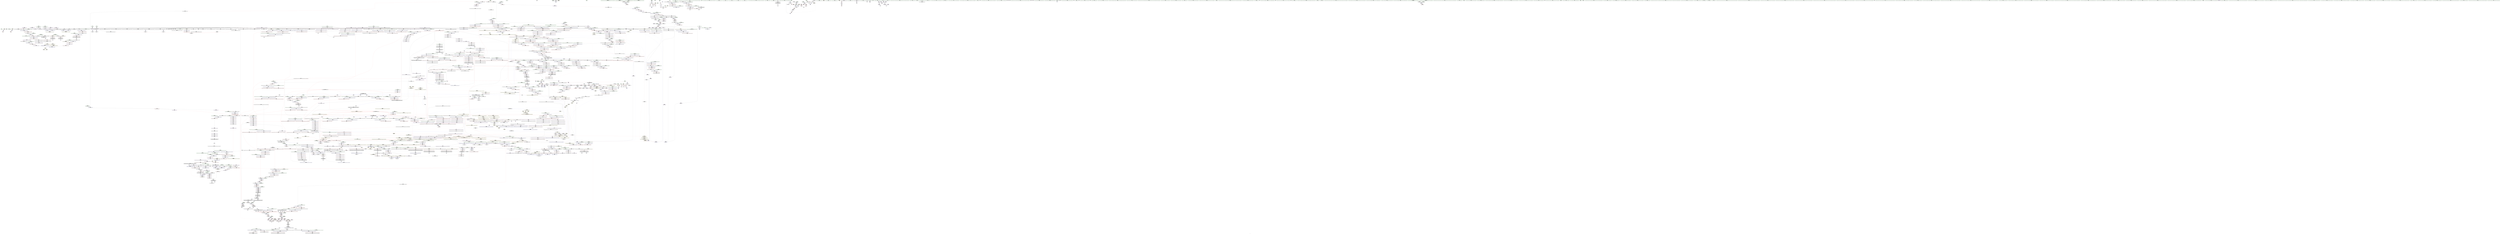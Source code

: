 digraph "SVFG" {
	label="SVFG";

	Node0x559931cd9110 [shape=record,color=grey,label="{NodeID: 0\nNullPtr|{|<s57>147}}"];
	Node0x559931cd9110 -> Node0x559932320030[style=solid];
	Node0x559931cd9110 -> Node0x559932320130[style=solid];
	Node0x559931cd9110 -> Node0x559932320200[style=solid];
	Node0x559931cd9110 -> Node0x5599323202d0[style=solid];
	Node0x559931cd9110 -> Node0x5599323203a0[style=solid];
	Node0x559931cd9110 -> Node0x559932320470[style=solid];
	Node0x559931cd9110 -> Node0x559932320540[style=solid];
	Node0x559931cd9110 -> Node0x559932320610[style=solid];
	Node0x559931cd9110 -> Node0x5599323206e0[style=solid];
	Node0x559931cd9110 -> Node0x5599323207b0[style=solid];
	Node0x559931cd9110 -> Node0x559932320880[style=solid];
	Node0x559931cd9110 -> Node0x559932320950[style=solid];
	Node0x559931cd9110 -> Node0x559932320a20[style=solid];
	Node0x559931cd9110 -> Node0x559932320af0[style=solid];
	Node0x559931cd9110 -> Node0x559932320bc0[style=solid];
	Node0x559931cd9110 -> Node0x559932320c90[style=solid];
	Node0x559931cd9110 -> Node0x559932320d60[style=solid];
	Node0x559931cd9110 -> Node0x559932320e30[style=solid];
	Node0x559931cd9110 -> Node0x559932320f00[style=solid];
	Node0x559931cd9110 -> Node0x559932320fd0[style=solid];
	Node0x559931cd9110 -> Node0x5599323210a0[style=solid];
	Node0x559931cd9110 -> Node0x559932321170[style=solid];
	Node0x559931cd9110 -> Node0x559932321240[style=solid];
	Node0x559931cd9110 -> Node0x559932321310[style=solid];
	Node0x559931cd9110 -> Node0x5599323213e0[style=solid];
	Node0x559931cd9110 -> Node0x5599323214b0[style=solid];
	Node0x559931cd9110 -> Node0x559932321580[style=solid];
	Node0x559931cd9110 -> Node0x559932321650[style=solid];
	Node0x559931cd9110 -> Node0x559932321720[style=solid];
	Node0x559931cd9110 -> Node0x5599323217f0[style=solid];
	Node0x559931cd9110 -> Node0x5599323218c0[style=solid];
	Node0x559931cd9110 -> Node0x559932321990[style=solid];
	Node0x559931cd9110 -> Node0x559932321a60[style=solid];
	Node0x559931cd9110 -> Node0x559932321b30[style=solid];
	Node0x559931cd9110 -> Node0x559932321c00[style=solid];
	Node0x559931cd9110 -> Node0x559932321cd0[style=solid];
	Node0x559931cd9110 -> Node0x559932321da0[style=solid];
	Node0x559931cd9110 -> Node0x559932321e70[style=solid];
	Node0x559931cd9110 -> Node0x559932321f40[style=solid];
	Node0x559931cd9110 -> Node0x559932322010[style=solid];
	Node0x559931cd9110 -> Node0x5599323220e0[style=solid];
	Node0x559931cd9110 -> Node0x5599323221b0[style=solid];
	Node0x559931cd9110 -> Node0x559932322280[style=solid];
	Node0x559931cd9110 -> Node0x559932322350[style=solid];
	Node0x559931cd9110 -> Node0x559932322420[style=solid];
	Node0x559931cd9110 -> Node0x5599323224f0[style=solid];
	Node0x559931cd9110 -> Node0x5599323225c0[style=solid];
	Node0x559931cd9110 -> Node0x55993235cf10[style=solid];
	Node0x559931cd9110 -> Node0x55993235fb20[style=solid];
	Node0x559931cd9110 -> Node0x559932362e50[style=solid];
	Node0x559931cd9110 -> Node0x55993239cbf0[style=solid];
	Node0x559931cd9110 -> Node0x55993239cef0[style=solid];
	Node0x559931cd9110 -> Node0x55993239d1f0[style=solid];
	Node0x559931cd9110 -> Node0x55993239d7f0[style=solid];
	Node0x559931cd9110 -> Node0x55993239dc70[style=solid];
	Node0x559931cd9110 -> Node0x55993239e0f0[style=solid];
	Node0x559931cd9110 -> Node0x55993239e6f0[style=solid];
	Node0x559931cd9110:s57 -> Node0x5599324d2310[style=solid,color=red];
	Node0x559932322c00 [shape=record,color=black,label="{NodeID: 443\n209\<--122\n\<--ref.tmp27\n_Z5solvev\n}"];
	Node0x559932322c00 -> Node0x55993235dc40[style=solid];
	Node0x5599323320c0 [shape=record,color=red,label="{NodeID: 886\n882\<--879\nthis1\<--this.addr\n_ZN9__gnu_cxx16__aligned_membufISt4pairIiiEE6_M_ptrEv\n|{<s0>76}}"];
	Node0x5599323320c0:s0 -> Node0x5599324cc770[style=solid,color=red];
	Node0x5599324170c0 [shape=record,color=yellow,style=double,label="{NodeID: 2436\n378V_1 = ENCHI(MR_378V_0)\npts\{10850000 \}\nFun[_ZNKSt17_Rb_tree_iteratorISt4pairIiiEEeqERKS2_]}"];
	Node0x5599324170c0 -> Node0x559932354f20[style=dashed];
	Node0x5599323682d0 [shape=record,color=blue,label="{NodeID: 1329\n1995\<--1984\n__node_gen.addr\<--__node_gen\n_ZNSt8_Rb_treeISt4pairIiiES1_St9_IdentityIS1_ESt4lessIS1_ESaIS1_EE10_M_insert_IS1_NS7_11_Alloc_nodeEEESt17_Rb_tree_iteratorIS1_EPSt18_Rb_tree_node_baseSD_OT_RT0_\n}"];
	Node0x5599323682d0 -> Node0x559932359910[style=dashed];
	Node0x55993231b030 [shape=record,color=green,label="{NodeID: 222\n1221\<--1222\n__node_gen.addr\<--__node_gen.addr_field_insensitive\n_ZNSt8_Rb_treeISt4pairIiiES1_St9_IdentityIS1_ESt4lessIS1_ESaIS1_EE10_M_insert_IRKS1_NS7_11_Alloc_nodeEEESt17_Rb_tree_iteratorIS1_EPSt18_Rb_tree_node_baseSF_OT_RT0_\n}"];
	Node0x55993231b030 -> Node0x559932353ee0[style=solid];
	Node0x55993231b030 -> Node0x559932363670[style=solid];
	Node0x55993233e6c0 [shape=record,color=purple,label="{NodeID: 665\n593\<--589\n_M_header2\<--this1\n_ZNSt15_Rb_tree_header8_M_resetEv\n}"];
	Node0x55993233e6c0 -> Node0x55993235fbf0[style=solid];
	Node0x5599324cc9d0 [shape=record,color=black,label="{NodeID: 3322\n683 = PHI(659, 699, )\n1st arg _ZNSt8_Rb_treeISt4pairIiiES1_St9_IdentityIS1_ESt4lessIS1_ESaIS1_EE8_M_eraseEPSt13_Rb_tree_nodeIS1_E }"];
	Node0x5599324cc9d0 -> Node0x559932360680[style=solid];
	Node0x55993235cf10 [shape=record,color=blue, style = dotted,label="{NodeID: 1108\n2425\<--3\nllvm.global_ctors_2\<--dummyVal\nGlob }"];
	Node0x559931cd91a0 [shape=record,color=green,label="{NodeID: 1\n7\<--1\n__dso_handle\<--dummyObj\nGlob }"];
	Node0x559932322cd0 [shape=record,color=black,label="{NodeID: 444\n471\<--128\nmain_ret\<--\nmain\n}"];
	Node0x559932374f00 [shape=record,color=yellow,style=double,label="{NodeID: 3101\n181V_2 = CSCHI(MR_181V_1)\npts\{3000000 3340000 \}\nCS[]|{<s0>28|<s1>31}}"];
	Node0x559932374f00:s0 -> Node0x559932373b90[style=dashed,color=blue];
	Node0x559932374f00:s1 -> Node0x559932373e80[style=dashed,color=blue];
	Node0x559932332190 [shape=record,color=red,label="{NodeID: 887\n893\<--890\nthis1\<--this.addr\n_ZN9__gnu_cxx16__aligned_membufISt4pairIiiEE7_M_addrEv\n}"];
	Node0x559932332190 -> Node0x55993233f630[style=solid];
	Node0x5599324171a0 [shape=record,color=yellow,style=double,label="{NodeID: 2437\n380V_1 = ENCHI(MR_380V_0)\npts\{10870000 \}\nFun[_ZNKSt17_Rb_tree_iteratorISt4pairIiiEEeqERKS2_]}"];
	Node0x5599324171a0 -> Node0x559932354ff0[style=dashed];
	Node0x5599323683a0 [shape=record,color=blue,label="{NodeID: 1330\n1997\<--2026\n__insert_left\<--frombool\n_ZNSt8_Rb_treeISt4pairIiiES1_St9_IdentityIS1_ESt4lessIS1_ESaIS1_EE10_M_insert_IS1_NS7_11_Alloc_nodeEEESt17_Rb_tree_iteratorIS1_EPSt18_Rb_tree_node_baseSD_OT_RT0_\n}"];
	Node0x5599323683a0 -> Node0x5599323599e0[style=dashed];
	Node0x55993231b100 [shape=record,color=green,label="{NodeID: 223\n1223\<--1224\n__insert_left\<--__insert_left_field_insensitive\n_ZNSt8_Rb_treeISt4pairIiiES1_St9_IdentityIS1_ESt4lessIS1_ESaIS1_EE10_M_insert_IRKS1_NS7_11_Alloc_nodeEEESt17_Rb_tree_iteratorIS1_EPSt18_Rb_tree_node_baseSF_OT_RT0_\n}"];
	Node0x55993231b100 -> Node0x559932353fb0[style=solid];
	Node0x55993231b100 -> Node0x559932363740[style=solid];
	Node0x55993233e790 [shape=record,color=purple,label="{NodeID: 666\n594\<--589\n_M_header3\<--this1\n_ZNSt15_Rb_tree_header8_M_resetEv\n}"];
	Node0x5599324ccb20 [shape=record,color=black,label="{NodeID: 3323\n1821 = PHI(1810, )\n0th arg _ZN9__gnu_cxx13new_allocatorISt13_Rb_tree_nodeISt4pairIiiEEE9constructIS3_JRKS3_EEEvPT_DpOT0_ }"];
	Node0x5599324ccb20 -> Node0x559932366db0[style=solid];
	Node0x55993235d010 [shape=record,color=blue,label="{NodeID: 1109\n70\<--69\n.addr\<--\n__cxx_global_array_dtor\n}"];
	Node0x5599322e30e0 [shape=record,color=green,label="{NodeID: 2\n13\<--1\n_ZSt3cin\<--dummyObj\nGlob }"];
	Node0x559932322da0 [shape=record,color=black,label="{NodeID: 445\n286\<--285\n\<--this1\n_ZNSt4pairIiiEC2IiiLb1EEEv\n}"];
	Node0x559932375090 [shape=record,color=yellow,style=double,label="{NodeID: 3102\n54V_2 = CSCHI(MR_54V_1)\npts\{17800004 17800005 \}\nCS[]|{<s0>135}}"];
	Node0x559932375090:s0 -> Node0x559932374820[style=dashed,color=blue];
	Node0x559932332260 [shape=record,color=red,label="{NodeID: 888\n910\<--901\n\<--__a.addr\n_ZNSt16allocator_traitsISaISt13_Rb_tree_nodeISt4pairIiiEEEE10deallocateERS4_PS3_m\n}"];
	Node0x559932332260 -> Node0x559932335590[style=solid];
	Node0x559932417280 [shape=record,color=yellow,style=double,label="{NodeID: 2438\n532V_1 = ENCHI(MR_532V_0)\npts\{1896 \}\nFun[_ZNSt8_Rb_treeISt4pairIiiES1_St9_IdentityIS1_ESt4lessIS1_ESaIS1_EE16_M_insert_uniqueIS1_EES0_ISt17_Rb_tree_iteratorIS1_EbEOT_]}"];
	Node0x559932417280 -> Node0x559932359020[style=dashed];
	Node0x559932368470 [shape=record,color=blue,label="{NodeID: 1331\n2001\<--2031\n__z\<--call7\n_ZNSt8_Rb_treeISt4pairIiiES1_St9_IdentityIS1_ESt4lessIS1_ESaIS1_EE10_M_insert_IS1_NS7_11_Alloc_nodeEEESt17_Rb_tree_iteratorIS1_EPSt18_Rb_tree_node_baseSD_OT_RT0_\n}"];
	Node0x559932368470 -> Node0x559932359ab0[style=dashed];
	Node0x559932368470 -> Node0x559932359b80[style=dashed];
	Node0x55993231b1d0 [shape=record,color=green,label="{NodeID: 224\n1225\<--1226\nref.tmp\<--ref.tmp_field_insensitive\n_ZNSt8_Rb_treeISt4pairIiiES1_St9_IdentityIS1_ESt4lessIS1_ESaIS1_EE10_M_insert_IRKS1_NS7_11_Alloc_nodeEEESt17_Rb_tree_iteratorIS1_EPSt18_Rb_tree_node_baseSF_OT_RT0_\n|{<s0>107}}"];
	Node0x55993231b1d0:s0 -> Node0x5599324ceb50[style=solid,color=red];
	Node0x55993233e860 [shape=record,color=purple,label="{NodeID: 667\n595\<--589\n_M_left\<--this1\n_ZNSt15_Rb_tree_header8_M_resetEv\n}"];
	Node0x55993233e860 -> Node0x55993235fbf0[style=solid];
	Node0x5599324ccc30 [shape=record,color=black,label="{NodeID: 3324\n1822 = PHI(1811, )\n1st arg _ZN9__gnu_cxx13new_allocatorISt13_Rb_tree_nodeISt4pairIiiEEE9constructIS3_JRKS3_EEEvPT_DpOT0_ }"];
	Node0x5599324ccc30 -> Node0x559932366e80[style=solid];
	Node0x55993235d0e0 [shape=record,color=blue,label="{NodeID: 1110\n92\<--128\nq\<--\n_Z5solvev\n}"];
	Node0x55993235d0e0 -> Node0x5599323f1a80[style=dashed];
	Node0x5599322e3170 [shape=record,color=green,label="{NodeID: 3\n16\<--1\n_ZSt4cout\<--dummyObj\nGlob }"];
	Node0x559932322e70 [shape=record,color=black,label="{NodeID: 446\n327\<--299\n\<--retval\n_ZNSt3setISt4pairIiiESt4lessIS1_ESaIS1_EE6insertERKS1_\n}"];
	Node0x559932322e70 -> Node0x55993232f000[style=solid];
	Node0x5599323751f0 [shape=record,color=yellow,style=double,label="{NodeID: 3103\n378V_2 = CSCHI(MR_378V_1)\npts\{10850000 \}\nCS[]|{|<s2>99|<s3>101|<s4>101}}"];
	Node0x5599323751f0 -> Node0x5599323ecf80[style=dashed];
	Node0x5599323751f0 -> Node0x5599323fbfb0[style=dashed];
	Node0x5599323751f0:s2 -> Node0x5599324170c0[style=dashed,color=red];
	Node0x5599323751f0:s3 -> Node0x559932355810[style=dashed,color=red];
	Node0x5599323751f0:s4 -> Node0x559932364ed0[style=dashed,color=red];
	Node0x559932332330 [shape=record,color=red,label="{NodeID: 889\n912\<--903\n\<--__p.addr\n_ZNSt16allocator_traitsISaISt13_Rb_tree_nodeISt4pairIiiEEEE10deallocateERS4_PS3_m\n|{<s0>77}}"];
	Node0x559932332330:s0 -> Node0x5599324c8040[style=solid,color=red];
	Node0x559932368540 [shape=record,color=blue,label="{NodeID: 1332\n2438\<--2038\n_M_header_1\<--\n_ZNSt8_Rb_treeISt4pairIiiES1_St9_IdentityIS1_ESt4lessIS1_ESaIS1_EE10_M_insert_IS1_NS7_11_Alloc_nodeEEESt17_Rb_tree_iteratorIS1_EPSt18_Rb_tree_node_baseSD_OT_RT0_\n|{<s0>159}}"];
	Node0x559932368540:s0 -> Node0x5599323f9780[style=dashed,color=blue];
	Node0x55993231b2a0 [shape=record,color=green,label="{NodeID: 225\n1227\<--1228\n__z\<--__z_field_insensitive\n_ZNSt8_Rb_treeISt4pairIiiES1_St9_IdentityIS1_ESt4lessIS1_ESaIS1_EE10_M_insert_IRKS1_NS7_11_Alloc_nodeEEESt17_Rb_tree_iteratorIS1_EPSt18_Rb_tree_node_baseSF_OT_RT0_\n}"];
	Node0x55993231b2a0 -> Node0x559932354080[style=solid];
	Node0x55993231b2a0 -> Node0x559932354150[style=solid];
	Node0x55993231b2a0 -> Node0x559932363810[style=solid];
	Node0x55993233e930 [shape=record,color=purple,label="{NodeID: 668\n597\<--589\n_M_header4\<--this1\n_ZNSt15_Rb_tree_header8_M_resetEv\n}"];
	Node0x55993233e930 -> Node0x55993235fcc0[style=solid];
	Node0x5599324ccd40 [shape=record,color=black,label="{NodeID: 3325\n1823 = PHI(1813, )\n2nd arg _ZN9__gnu_cxx13new_allocatorISt13_Rb_tree_nodeISt4pairIiiEEE9constructIS3_JRKS3_EEEvPT_DpOT0_ }"];
	Node0x5599324ccd40 -> Node0x559932366f50[style=solid];
	Node0x559932407380 [shape=record,color=yellow,style=double,label="{NodeID: 2218\n50V_1 = ENCHI(MR_50V_0)\npts\{1110000 1110001 \}\nFun[_ZNSt16allocator_traitsISaISt13_Rb_tree_nodeISt4pairIiiEEEE9constructIS2_JS2_EEEvRS4_PT_DpOT0_]|{<s0>186|<s1>186}}"];
	Node0x559932407380:s0 -> Node0x559932410110[style=dashed,color=red];
	Node0x559932407380:s1 -> Node0x5599324101f0[style=dashed,color=red];
	Node0x55993235d1b0 [shape=record,color=blue,label="{NodeID: 1111\n100\<--128\ni\<--\n_Z5solvev\n}"];
	Node0x55993235d1b0 -> Node0x55993232e3d0[style=dashed];
	Node0x55993235d1b0 -> Node0x55993232e4a0[style=dashed];
	Node0x55993235d1b0 -> Node0x55993235d690[style=dashed];
	Node0x55993235d1b0 -> Node0x5599323f1f80[style=dashed];
	Node0x5599322e3420 [shape=record,color=green,label="{NodeID: 4\n17\<--1\n.str\<--dummyObj\nGlob }"];
	Node0x559932322f40 [shape=record,color=black,label="{NodeID: 447\n315\<--305\n\<--__p\n_ZNSt3setISt4pairIiiESt4lessIS1_ESaIS1_EE6insertERKS1_\n}"];
	Node0x559932322f40 -> Node0x55993233d5b0[style=solid];
	Node0x559932322f40 -> Node0x55993233d680[style=solid];
	Node0x559932332400 [shape=record,color=red,label="{NodeID: 890\n913\<--905\n\<--__n.addr\n_ZNSt16allocator_traitsISaISt13_Rb_tree_nodeISt4pairIiiEEEE10deallocateERS4_PS3_m\n|{<s0>77}}"];
	Node0x559932332400:s0 -> Node0x5599324c8150[style=solid,color=red];
	Node0x559932368610 [shape=record,color=blue,label="{NodeID: 1333\n2439\<--2038\n_M_header_2\<--\n_ZNSt8_Rb_treeISt4pairIiiES1_St9_IdentityIS1_ESt4lessIS1_ESaIS1_EE10_M_insert_IS1_NS7_11_Alloc_nodeEEESt17_Rb_tree_iteratorIS1_EPSt18_Rb_tree_node_baseSD_OT_RT0_\n|{<s0>159}}"];
	Node0x559932368610:s0 -> Node0x5599323f9780[style=dashed,color=blue];
	Node0x55993231b370 [shape=record,color=green,label="{NodeID: 226\n1259\<--1260\n_ZNKSt8_Rb_treeISt4pairIiiES1_St9_IdentityIS1_ESt4lessIS1_ESaIS1_EE11_Alloc_nodeclIRKS1_EEPSt13_Rb_tree_nodeIS1_EOT_\<--_ZNKSt8_Rb_treeISt4pairIiiES1_St9_IdentityIS1_ESt4lessIS1_ESaIS1_EE11_Alloc_nodeclIRKS1_EEPSt13_Rb_tree_nodeIS1_EOT__field_insensitive\n}"];
	Node0x55993233ea00 [shape=record,color=purple,label="{NodeID: 669\n598\<--589\n_M_header5\<--this1\n_ZNSt15_Rb_tree_header8_M_resetEv\n}"];
	Node0x5599324cce50 [shape=record,color=black,label="{NodeID: 3326\n1569 = PHI(1563, )\n0th arg _ZNK9__gnu_cxx16__aligned_membufISt4pairIiiEE6_M_ptrEv }"];
	Node0x5599324cce50 -> Node0x5599323657c0[style=solid];
	Node0x5599323e8fa0 [shape=record,color=yellow,style=double,label="{NodeID: 2219\n54V_1 = ENCHI(MR_54V_0)\npts\{17800004 17800005 \}\nFun[_ZNSt16allocator_traitsISaISt13_Rb_tree_nodeISt4pairIiiEEEE9constructIS2_JS2_EEEvRS4_PT_DpOT0_]|{<s0>186|<s1>186}}"];
	Node0x5599323e8fa0:s0 -> Node0x5599323697f0[style=dashed,color=red];
	Node0x5599323e8fa0:s1 -> Node0x5599323698c0[style=dashed,color=red];
	Node0x55993235d280 [shape=record,color=blue,label="{NodeID: 1112\n156\<--157\n\<--\n_Z5solvev\n}"];
	Node0x55993235d280 -> Node0x55993235d280[style=dashed];
	Node0x55993235d280 -> Node0x5599323f5180[style=dashed];
	Node0x5599322e34b0 [shape=record,color=green,label="{NodeID: 5\n19\<--1\n.str.2\<--dummyObj\nGlob }"];
	Node0x559932323010 [shape=record,color=black,label="{NodeID: 448\n296\<--328\n_ZNSt3setISt4pairIiiESt4lessIS1_ESaIS1_EE6insertERKS1__ret\<--\n_ZNSt3setISt4pairIiiESt4lessIS1_ESaIS1_EE6insertERKS1_\n|{<s0>13}}"];
	Node0x559932323010:s0 -> Node0x5599324bd9d0[style=solid,color=blue];
	Node0x5599323324d0 [shape=record,color=red,label="{NodeID: 891\n931\<--922\nthis1\<--this.addr\n_ZN9__gnu_cxx13new_allocatorISt13_Rb_tree_nodeISt4pairIiiEEE10deallocateEPS4_m\n}"];
	Node0x5599323686e0 [shape=record,color=blue,label="{NodeID: 1334\n2440\<--2038\n_M_header_3\<--\n_ZNSt8_Rb_treeISt4pairIiiES1_St9_IdentityIS1_ESt4lessIS1_ESaIS1_EE10_M_insert_IS1_NS7_11_Alloc_nodeEEESt17_Rb_tree_iteratorIS1_EPSt18_Rb_tree_node_baseSD_OT_RT0_\n|{<s0>159}}"];
	Node0x5599323686e0:s0 -> Node0x5599323f7e80[style=dashed,color=blue];
	Node0x55993231b470 [shape=record,color=green,label="{NodeID: 227\n1273\<--1274\n_ZSt29_Rb_tree_insert_and_rebalancebPSt18_Rb_tree_node_baseS0_RS_\<--_ZSt29_Rb_tree_insert_and_rebalancebPSt18_Rb_tree_node_baseS0_RS__field_insensitive\n}"];
	Node0x55993233ead0 [shape=record,color=purple,label="{NodeID: 670\n599\<--589\n_M_right\<--this1\n_ZNSt15_Rb_tree_header8_M_resetEv\n}"];
	Node0x55993233ead0 -> Node0x55993235fcc0[style=solid];
	Node0x5599324ccf60 [shape=record,color=black,label="{NodeID: 3327\n650 = PHI(464, )\n0th arg _ZNSt8_Rb_treeISt4pairIiiES1_St9_IdentityIS1_ESt4lessIS1_ESaIS1_EED2Ev }"];
	Node0x5599324ccf60 -> Node0x559932360340[style=solid];
	Node0x55993235d350 [shape=record,color=blue,label="{NodeID: 1113\n159\<--160\n\<--\n_Z5solvev\n}"];
	Node0x55993235d350 -> Node0x55993235d350[style=dashed];
	Node0x55993235d350 -> Node0x5599323f5680[style=dashed];
	Node0x5599322e3540 [shape=record,color=green,label="{NodeID: 6\n22\<--1\n\<--dummyObj\nCan only get source location for instruction, argument, global var or function.}"];
	Node0x5599323230e0 [shape=record,color=black,label="{NodeID: 449\n362\<--333\n\<--retval\n_ZNSt3setISt4pairIiiESt4lessIS1_ESaIS1_EE6insertEOS1_\n}"];
	Node0x5599323230e0 -> Node0x55993232f270[style=solid];
	Node0x5599323325a0 [shape=record,color=red,label="{NodeID: 892\n932\<--924\n\<--__p.addr\n_ZN9__gnu_cxx13new_allocatorISt13_Rb_tree_nodeISt4pairIiiEEE10deallocateEPS4_m\n}"];
	Node0x5599323325a0 -> Node0x559932335660[style=solid];
	Node0x5599323687b0 [shape=record,color=blue,label="{NodeID: 1335\n2050\<--2052\n_M_node_count\<--inc\n_ZNSt8_Rb_treeISt4pairIiiES1_St9_IdentityIS1_ESt4lessIS1_ESaIS1_EE10_M_insert_IS1_NS7_11_Alloc_nodeEEESt17_Rb_tree_iteratorIS1_EPSt18_Rb_tree_node_baseSD_OT_RT0_\n|{<s0>159}}"];
	Node0x5599323687b0:s0 -> Node0x5599323f9780[style=dashed,color=blue];
	Node0x559932323b40 [shape=record,color=green,label="{NodeID: 228\n1291\<--1292\n__t.addr\<--__t.addr_field_insensitive\n_ZSt7forwardIRKSt4pairIiiEEOT_RNSt16remove_referenceIS4_E4typeE\n}"];
	Node0x559932323b40 -> Node0x5599323543c0[style=solid];
	Node0x559932323b40 -> Node0x559932363c20[style=solid];
	Node0x55993233eba0 [shape=record,color=purple,label="{NodeID: 671\n601\<--589\n_M_node_count\<--this1\n_ZNSt15_Rb_tree_header8_M_resetEv\n}"];
	Node0x55993233eba0 -> Node0x55993235fd90[style=solid];
	Node0x5599324cd070 [shape=record,color=black,label="{NodeID: 3328\n550 = PHI(527, )\n0th arg _ZNSt20_Rb_tree_key_compareISt4lessISt4pairIiiEEEC2Ev }"];
	Node0x5599324cd070 -> Node0x55993235f710[style=solid];
	Node0x55993235d420 [shape=record,color=blue,label="{NodeID: 1114\n167\<--164\n\<--call15\n_Z5solvev\n}"];
	Node0x55993235d420 -> Node0x55993235d420[style=dashed];
	Node0x55993235d420 -> Node0x5599323f2480[style=dashed];
	Node0x5599322e35d0 [shape=record,color=green,label="{NodeID: 7\n128\<--1\n\<--dummyObj\nCan only get source location for instruction, argument, global var or function.}"];
	Node0x5599323231b0 [shape=record,color=black,label="{NodeID: 450\n352\<--339\n\<--__p\n_ZNSt3setISt4pairIiiESt4lessIS1_ESaIS1_EE6insertEOS1_\n}"];
	Node0x5599323231b0 -> Node0x55993233d9c0[style=solid];
	Node0x5599323231b0 -> Node0x55993233da90[style=solid];
	Node0x559932332670 [shape=record,color=red,label="{NodeID: 893\n945\<--942\nthis1\<--this.addr\n_ZNSaISt13_Rb_tree_nodeISt4pairIiiEEED2Ev\n}"];
	Node0x559932332670 -> Node0x559932335730[style=solid];
	Node0x559932417710 [shape=record,color=yellow,style=double,label="{NodeID: 2443\n158V_1 = ENCHI(MR_158V_0)\npts\{990003 \}\nFun[_ZNSt8_Rb_treeISt4pairIiiES1_St9_IdentityIS1_ESt4lessIS1_ESaIS1_EE16_M_insert_uniqueIS1_EES0_ISt17_Rb_tree_iteratorIS1_EbEOT_]|{|<s1>159}}"];
	Node0x559932417710 -> Node0x5599323f7e80[style=dashed];
	Node0x559932417710:s1 -> Node0x5599323686e0[style=dashed,color=red];
	Node0x559932368880 [shape=record,color=blue,label="{NodeID: 1336\n2062\<--2061\n__t.addr\<--__t\n_ZSt7forwardISt4pairIiiEEOT_RNSt16remove_referenceIS2_E4typeE\n}"];
	Node0x559932368880 -> Node0x559932359df0[style=dashed];
	Node0x559932323bd0 [shape=record,color=green,label="{NodeID: 229\n1300\<--1301\nthis.addr\<--this.addr_field_insensitive\n_ZNSt4pairISt17_Rb_tree_iteratorIS_IiiEEbEC2IS2_bLb1EEEOT_OT0_\n}"];
	Node0x559932323bd0 -> Node0x559932354490[style=solid];
	Node0x559932323bd0 -> Node0x559932363cf0[style=solid];
	Node0x55993233ec70 [shape=record,color=purple,label="{NodeID: 672\n638\<--636\nfirst\<--this1\n_ZNSt4pairIiiEC2IRiS2_Lb1EEEOT_OT0_\n}"];
	Node0x55993233ec70 -> Node0x5599323601a0[style=solid];
	Node0x5599324cd180 [shape=record,color=black,label="{NodeID: 3329\n459 = PHI(98, 98, )\n0th arg _ZNSt3setISt4pairIiiESt4lessIS1_ESaIS1_EED2Ev }"];
	Node0x5599324cd180 -> Node0x55993235f300[style=solid];
	Node0x55993235d4f0 [shape=record,color=blue,label="{NodeID: 1115\n173\<--174\n\<--\n_Z5solvev\n}"];
	Node0x55993235d4f0 -> Node0x55993235d4f0[style=dashed];
	Node0x55993235d4f0 -> Node0x5599323f5b80[style=dashed];
	Node0x5599322e3e10 [shape=record,color=green,label="{NodeID: 8\n182\<--1\n\<--dummyObj\nCan only get source location for instruction, argument, global var or function.}"];
	Node0x559932323280 [shape=record,color=black,label="{NodeID: 451\n330\<--363\n_ZNSt3setISt4pairIiiESt4lessIS1_ESaIS1_EE6insertEOS1__ret\<--\n_ZNSt3setISt4pairIiiESt4lessIS1_ESaIS1_EE6insertEOS1_\n|{<s0>15}}"];
	Node0x559932323280:s0 -> Node0x5599324bd380[style=solid,color=blue];
	Node0x5599323758d0 [shape=record,color=yellow,style=double,label="{NodeID: 3108\n54V_2 = CSCHI(MR_54V_1)\npts\{17800004 17800005 \}\nCS[]|{<s0>84}}"];
	Node0x5599323758d0:s0 -> Node0x5599324046b0[style=dashed,color=blue];
	Node0x559932332740 [shape=record,color=red,label="{NodeID: 894\n956\<--953\nthis1\<--this.addr\n_ZN9__gnu_cxx13new_allocatorISt13_Rb_tree_nodeISt4pairIiiEEED2Ev\n}"];
	Node0x559932368950 [shape=record,color=blue,label="{NodeID: 1337\n2070\<--2068\nthis.addr\<--this\n_ZNKSt8_Rb_treeISt4pairIiiES1_St9_IdentityIS1_ESt4lessIS1_ESaIS1_EE11_Alloc_nodeclIS1_EEPSt13_Rb_tree_nodeIS1_EOT_\n}"];
	Node0x559932368950 -> Node0x559932359ec0[style=dashed];
	Node0x559932323ca0 [shape=record,color=green,label="{NodeID: 230\n1302\<--1303\n__x.addr\<--__x.addr_field_insensitive\n_ZNSt4pairISt17_Rb_tree_iteratorIS_IiiEEbEC2IS2_bLb1EEEOT_OT0_\n}"];
	Node0x559932323ca0 -> Node0x559932354560[style=solid];
	Node0x559932323ca0 -> Node0x559932363dc0[style=solid];
	Node0x55993233ed40 [shape=record,color=purple,label="{NodeID: 673\n643\<--636\nsecond\<--this1\n_ZNSt4pairIiiEC2IRiS2_Lb1EEEOT_OT0_\n}"];
	Node0x55993233ed40 -> Node0x559932360270[style=solid];
	Node0x5599324cd390 [shape=record,color=black,label="{NodeID: 3330\n270 = PHI(98, )\n0th arg _ZNSt3setISt4pairIiiESt4lessIS1_ESaIS1_EEC2Ev }"];
	Node0x5599324cd390 -> Node0x55993235e120[style=solid];
	Node0x55993235d5c0 [shape=record,color=blue,label="{NodeID: 1116\n176\<--177\n\<--\n_Z5solvev\n}"];
	Node0x55993235d5c0 -> Node0x55993235d5c0[style=dashed];
	Node0x55993235d5c0 -> Node0x5599323f6080[style=dashed];
	Node0x5599322e3ed0 [shape=record,color=green,label="{NodeID: 9\n215\<--1\n\<--dummyObj\nCan only get source location for instruction, argument, global var or function.}"];
	Node0x559932323350 [shape=record,color=black,label="{NodeID: 452\n385\<--368\n\<--retval\n_ZSt9make_pairIRiS0_ESt4pairINSt17__decay_and_stripIT_E6__typeENS2_IT0_E6__typeEEOS3_OS6_\n}"];
	Node0x559932323350 -> Node0x55993232f4e0[style=solid];
	Node0x559932375a30 [shape=record,color=yellow,style=double,label="{NodeID: 3109\n416V_2 = CSCHI(MR_416V_1)\npts\{12120000 \}\nCS[]}"];
	Node0x559932375a30 -> Node0x5599323542f0[style=dashed];
	Node0x559932332810 [shape=record,color=red,label="{NodeID: 895\n983\<--963\nthis1\<--this.addr\n_ZNSt8_Rb_treeISt4pairIiiES1_St9_IdentityIS1_ESt4lessIS1_ESaIS1_EE16_M_insert_uniqueIRKS1_EES0_ISt17_Rb_tree_iteratorIS1_EbEOT_\n|{<s0>81|<s1>82|<s2>84}}"];
	Node0x559932332810:s0 -> Node0x5599324ce3c0[style=solid,color=red];
	Node0x559932332810:s1 -> Node0x5599324cf900[style=solid,color=red];
	Node0x559932332810:s2 -> Node0x5599324d0680[style=solid,color=red];
	Node0x559932368a20 [shape=record,color=blue,label="{NodeID: 1338\n2072\<--2069\n__arg.addr\<--__arg\n_ZNKSt8_Rb_treeISt4pairIiiES1_St9_IdentityIS1_ESt4lessIS1_ESaIS1_EE11_Alloc_nodeclIS1_EEPSt13_Rb_tree_nodeIS1_EOT_\n}"];
	Node0x559932368a20 -> Node0x559932359f90[style=dashed];
	Node0x559932323d70 [shape=record,color=green,label="{NodeID: 231\n1304\<--1305\n__y.addr\<--__y.addr_field_insensitive\n_ZNSt4pairISt17_Rb_tree_iteratorIS_IiiEEbEC2IS2_bLb1EEEOT_OT0_\n}"];
	Node0x559932323d70 -> Node0x559932354630[style=solid];
	Node0x559932323d70 -> Node0x559932363e90[style=solid];
	Node0x55993233ee10 [shape=record,color=purple,label="{NodeID: 674\n665\<--658\n_M_impl\<--this1\n_ZNSt8_Rb_treeISt4pairIiiES1_St9_IdentityIS1_ESt4lessIS1_ESaIS1_EED2Ev\n|{<s0>57}}"];
	Node0x55993233ee10:s0 -> Node0x5599324c9a40[style=solid,color=red];
	Node0x5599324cd4a0 [shape=record,color=black,label="{NodeID: 3331\n1333 = PHI(977, 1084, 1211, 1410, 1911, 1985, )\n0th arg _ZNSt17_Rb_tree_iteratorISt4pairIiiEEC2EPSt18_Rb_tree_node_base }"];
	Node0x5599324cd4a0 -> Node0x559932364100[style=solid];
	Node0x55993235d690 [shape=record,color=blue,label="{NodeID: 1117\n100\<--181\ni\<--inc\n_Z5solvev\n}"];
	Node0x55993235d690 -> Node0x55993232e3d0[style=dashed];
	Node0x55993235d690 -> Node0x55993232e4a0[style=dashed];
	Node0x55993235d690 -> Node0x55993235d690[style=dashed];
	Node0x55993235d690 -> Node0x5599323f1f80[style=dashed];
	Node0x5599322e3f90 [shape=record,color=green,label="{NodeID: 10\n476\<--1\n\<--dummyObj\nCan only get source location for instruction, argument, global var or function.}"];
	Node0x559932323420 [shape=record,color=black,label="{NodeID: 453\n365\<--386\n_ZSt9make_pairIRiS0_ESt4pairINSt17__decay_and_stripIT_E6__typeENS2_IT0_E6__typeEEOS3_OS6__ret\<--\n_ZSt9make_pairIRiS0_ESt4pairINSt17__decay_and_stripIT_E6__typeENS2_IT0_E6__typeEEOS3_OS6_\n|{<s0>14|<s1>17}}"];
	Node0x559932323420:s0 -> Node0x5599324bd210[style=solid,color=blue];
	Node0x559932323420:s1 -> Node0x5599324bde80[style=solid,color=blue];
	Node0x5599323328e0 [shape=record,color=red,label="{NodeID: 896\n984\<--965\n\<--__v.addr\n_ZNSt8_Rb_treeISt4pairIiiES1_St9_IdentityIS1_ESt4lessIS1_ESaIS1_EE16_M_insert_uniqueIRKS1_EES0_ISt17_Rb_tree_iteratorIS1_EbEOT_\n|{<s0>80}}"];
	Node0x5599323328e0:s0 -> Node0x5599324cee70[style=solid,color=red];
	Node0x5599324179b0 [shape=record,color=yellow,style=double,label="{NodeID: 2446\n547V_1 = ENCHI(MR_547V_0)\npts\{19060000 \}\nFun[_ZNSt8_Rb_treeISt4pairIiiES1_St9_IdentityIS1_ESt4lessIS1_ESaIS1_EE16_M_insert_uniqueIS1_EES0_ISt17_Rb_tree_iteratorIS1_EbEOT_]|{|<s1>157}}"];
	Node0x5599324179b0 -> Node0x5599323f8380[style=dashed];
	Node0x5599324179b0:s1 -> Node0x559932363260[style=dashed,color=red];
	Node0x559932368af0 [shape=record,color=blue,label="{NodeID: 1339\n2088\<--2086\nthis.addr\<--this\n_ZNSt8_Rb_treeISt4pairIiiES1_St9_IdentityIS1_ESt4lessIS1_ESaIS1_EE14_M_create_nodeIJS1_EEEPSt13_Rb_tree_nodeIS1_EDpOT_\n}"];
	Node0x559932368af0 -> Node0x55993235a130[style=dashed];
	Node0x559932323e40 [shape=record,color=green,label="{NodeID: 232\n1314\<--1315\n_ZSt7forwardISt17_Rb_tree_iteratorISt4pairIiiEEEOT_RNSt16remove_referenceIS4_E4typeE\<--_ZSt7forwardISt17_Rb_tree_iteratorISt4pairIiiEEEOT_RNSt16remove_referenceIS4_E4typeE_field_insensitive\n}"];
	Node0x55993233eee0 [shape=record,color=purple,label="{NodeID: 675\n675\<--658\n_M_impl2\<--this1\n_ZNSt8_Rb_treeISt4pairIiiES1_St9_IdentityIS1_ESt4lessIS1_ESaIS1_EED2Ev\n|{<s0>58}}"];
	Node0x55993233eee0:s0 -> Node0x5599324c9a40[style=solid,color=red];
	Node0x5599324cd990 [shape=record,color=black,label="{NodeID: 3332\n1334 = PHI(1025, 1134, 1284, 1422, 1952, 2055, )\n1st arg _ZNSt17_Rb_tree_iteratorISt4pairIiiEEC2EPSt18_Rb_tree_node_base }"];
	Node0x5599324cd990 -> Node0x5599323641d0[style=solid];
	Node0x55993235d760 [shape=record,color=blue,label="{NodeID: 1118\n104\<--186\nexn.slot\<--\n_Z5solvev\n}"];
	Node0x55993235d760 -> Node0x55993232e570[style=dashed];
	Node0x5599322e4090 [shape=record,color=green,label="{NodeID: 11\n821\<--1\n\<--dummyObj\nCan only get source location for instruction, argument, global var or function.|{<s0>72|<s1>137}}"];
	Node0x5599322e4090:s0 -> Node0x5599324cb840[style=solid,color=red];
	Node0x5599322e4090:s1 -> Node0x5599324cde70[style=solid,color=red];
	Node0x5599323234f0 [shape=record,color=black,label="{NodeID: 454\n418\<--415\n\<--call6\n_ZNKSt3setISt4pairIiiESt4lessIS1_ESaIS1_EE5countERKS1_\n}"];
	Node0x5599323329b0 [shape=record,color=red,label="{NodeID: 897\n1009\<--965\n\<--__v.addr\n_ZNSt8_Rb_treeISt4pairIiiES1_St9_IdentityIS1_ESt4lessIS1_ESaIS1_EE16_M_insert_uniqueIRKS1_EES0_ISt17_Rb_tree_iteratorIS1_EbEOT_\n|{<s0>83}}"];
	Node0x5599323329b0:s0 -> Node0x5599324cb1b0[style=solid,color=red];
	Node0x559932368bc0 [shape=record,color=blue,label="{NodeID: 1340\n2090\<--2087\n__args.addr\<--__args\n_ZNSt8_Rb_treeISt4pairIiiES1_St9_IdentityIS1_ESt4lessIS1_ESaIS1_EE14_M_create_nodeIJS1_EEEPSt13_Rb_tree_nodeIS1_EDpOT_\n}"];
	Node0x559932368bc0 -> Node0x55993235a200[style=dashed];
	Node0x559932323f40 [shape=record,color=green,label="{NodeID: 233\n1320\<--1321\nllvm.memcpy.p0i8.p0i8.i64\<--llvm.memcpy.p0i8.p0i8.i64_field_insensitive\n}"];
	Node0x55993233efb0 [shape=record,color=purple,label="{NodeID: 676\n723\<--722\n_M_impl\<--this1\n_ZNSt8_Rb_treeISt4pairIiiES1_St9_IdentityIS1_ESt4lessIS1_ESaIS1_EE8_M_beginEv\n}"];
	Node0x55993233efb0 -> Node0x5599323347c0[style=solid];
	Node0x5599324cdc10 [shape=record,color=black,label="{NodeID: 3333\n1596 = PHI(1451, 1501, )\n0th arg _ZSt7forwardIRPSt18_Rb_tree_node_baseEOT_RNSt16remove_referenceIS3_E4typeE }"];
	Node0x5599324cdc10 -> Node0x559932365a30[style=solid];
	Node0x55993235d830 [shape=record,color=blue,label="{NodeID: 1119\n106\<--188\nehselector.slot\<--\n_Z5solvev\n}"];
	Node0x55993235d830 -> Node0x55993232e640[style=dashed];
	Node0x5599322e4190 [shape=record,color=green,label="{NodeID: 12\n1019\<--1\n\<--dummyObj\nCan only get source location for instruction, argument, global var or function.}"];
	Node0x5599323235c0 [shape=record,color=black,label="{NodeID: 455\n420\<--419\nconv\<--cond\n_ZNKSt3setISt4pairIiiESt4lessIS1_ESaIS1_EE5countERKS1_\n}"];
	Node0x5599323235c0 -> Node0x559932323690[style=solid];
	Node0x559932407750 [shape=record,color=yellow,style=double,label="{NodeID: 3112\n54V_2 = CSCHI(MR_54V_1)\npts\{17800004 17800005 \}\nCS[]|{<s0>141}}"];
	Node0x559932407750:s0 -> Node0x559932375090[style=dashed,color=blue];
	Node0x559932332a80 [shape=record,color=red,label="{NodeID: 898\n999\<--998\n\<--second\n_ZNSt8_Rb_treeISt4pairIiiES1_St9_IdentityIS1_ESt4lessIS1_ESaIS1_EE16_M_insert_uniqueIRKS1_EES0_ISt17_Rb_tree_iteratorIS1_EbEOT_\n}"];
	Node0x559932332a80 -> Node0x55993239dc70[style=solid];
	Node0x559932417b70 [shape=record,color=yellow,style=double,label="{NodeID: 2448\n551V_1 = ENCHI(MR_551V_0)\npts\{19120000 \}\nFun[_ZNSt8_Rb_treeISt4pairIiiES1_St9_IdentityIS1_ESt4lessIS1_ESaIS1_EE16_M_insert_uniqueIS1_EES0_ISt17_Rb_tree_iteratorIS1_EbEOT_]|{|<s1>161}}"];
	Node0x559932417b70 -> Node0x5599323f8d80[style=dashed];
	Node0x559932417b70:s1 -> Node0x5599323642a0[style=dashed,color=red];
	Node0x559932368c90 [shape=record,color=blue,label="{NodeID: 1341\n2092\<--2097\n__tmp\<--call\n_ZNSt8_Rb_treeISt4pairIiiES1_St9_IdentityIS1_ESt4lessIS1_ESaIS1_EE14_M_create_nodeIJS1_EEEPSt13_Rb_tree_nodeIS1_EDpOT_\n}"];
	Node0x559932368c90 -> Node0x55993235a2d0[style=dashed];
	Node0x559932368c90 -> Node0x55993235a3a0[style=dashed];
	Node0x559932324040 [shape=record,color=green,label="{NodeID: 234\n1325\<--1326\n_ZSt7forwardIbEOT_RNSt16remove_referenceIS0_E4typeE\<--_ZSt7forwardIbEOT_RNSt16remove_referenceIS0_E4typeE_field_insensitive\n}"];
	Node0x55993233f080 [shape=record,color=purple,label="{NodeID: 677\n725\<--724\nadd.ptr\<--\n_ZNSt8_Rb_treeISt4pairIiiES1_St9_IdentityIS1_ESt4lessIS1_ESaIS1_EE8_M_beginEv\n}"];
	Node0x55993233f080 -> Node0x559932334890[style=solid];
	Node0x5599324cdd60 [shape=record,color=black,label="{NodeID: 3334\n1737 = PHI(1666, )\n0th arg _ZNSt16allocator_traitsISaISt13_Rb_tree_nodeISt4pairIiiEEEE8allocateERS4_m }"];
	Node0x5599324cdd60 -> Node0x559932366660[style=solid];
	Node0x5599323e9760 [shape=record,color=yellow,style=double,label="{NodeID: 2227\n185V_1 = ENCHI(MR_185V_0)\npts\{3060000 3400000 \}\nFun[_ZNSt23_Rb_tree_const_iteratorISt4pairIiiEEC2ERKSt17_Rb_tree_iteratorIS1_E]}"];
	Node0x5599323e9760 -> Node0x5599323588d0[style=dashed];
	Node0x55993235d900 [shape=record,color=blue,label="{NodeID: 1120\n114\<--128\nmx\<--\n_Z5solvev\n}"];
	Node0x55993235d900 -> Node0x5599323e8e50[style=dashed];
	Node0x5599322e4290 [shape=record,color=green,label="{NodeID: 13\n1030\<--1\n\<--dummyObj\nCan only get source location for instruction, argument, global var or function.}"];
	Node0x559932323690 [shape=record,color=black,label="{NodeID: 456\n388\<--420\n_ZNKSt3setISt4pairIiiESt4lessIS1_ESaIS1_EE5countERKS1__ret\<--conv\n_ZNKSt3setISt4pairIiiESt4lessIS1_ESaIS1_EE5countERKS1_\n|{<s0>18}}"];
	Node0x559932323690:s0 -> Node0x5599324bdfc0[style=solid,color=blue];
	Node0x5599324078b0 [shape=record,color=yellow,style=double,label="{NodeID: 3113\n547V_2 = CSCHI(MR_547V_1)\npts\{19060000 \}\nCS[]|{|<s1>159}}"];
	Node0x5599324078b0 -> Node0x5599323f8380[style=dashed];
	Node0x5599324078b0:s1 -> Node0x559932412e40[style=dashed,color=red];
	Node0x559932332b50 [shape=record,color=red,label="{NodeID: 899\n1006\<--1005\n\<--first\n_ZNSt8_Rb_treeISt4pairIiiES1_St9_IdentityIS1_ESt4lessIS1_ESaIS1_EE16_M_insert_uniqueIRKS1_EES0_ISt17_Rb_tree_iteratorIS1_EbEOT_\n|{<s0>84}}"];
	Node0x559932332b50:s0 -> Node0x5599324d07c0[style=solid,color=red];
	Node0x559932417c50 [shape=record,color=yellow,style=double,label="{NodeID: 2449\n553V_1 = ENCHI(MR_553V_0)\npts\{18960000 18960001 \}\nFun[_ZNSt8_Rb_treeISt4pairIiiES1_St9_IdentityIS1_ESt4lessIS1_ESaIS1_EE16_M_insert_uniqueIS1_EES0_ISt17_Rb_tree_iteratorIS1_EbEOT_]|{<s0>160|<s1>160|<s2>162|<s3>162}}"];
	Node0x559932417c50:s0 -> Node0x559932363f60[style=dashed,color=red];
	Node0x559932417c50:s1 -> Node0x559932364030[style=dashed,color=red];
	Node0x559932417c50:s2 -> Node0x559932363f60[style=dashed,color=red];
	Node0x559932417c50:s3 -> Node0x559932364030[style=dashed,color=red];
	Node0x559932368d60 [shape=record,color=blue,label="{NodeID: 1342\n2111\<--2108\nthis.addr\<--this\n_ZNSt8_Rb_treeISt4pairIiiES1_St9_IdentityIS1_ESt4lessIS1_ESaIS1_EE17_M_construct_nodeIJS1_EEEvPSt13_Rb_tree_nodeIS1_EDpOT_\n}"];
	Node0x559932368d60 -> Node0x55993235a470[style=dashed];
	Node0x559932324140 [shape=record,color=green,label="{NodeID: 235\n1335\<--1336\nthis.addr\<--this.addr_field_insensitive\n_ZNSt17_Rb_tree_iteratorISt4pairIiiEEC2EPSt18_Rb_tree_node_base\n}"];
	Node0x559932324140 -> Node0x5599323547d0[style=solid];
	Node0x559932324140 -> Node0x559932364100[style=solid];
	Node0x5599324349c0 [shape=record,color=yellow,style=double,label="{NodeID: 2892\nRETMU(2V_2)\npts\{71 \}\nFun[__cxx_global_array_dtor]}"];
	Node0x55993233f150 [shape=record,color=purple,label="{NodeID: 678\n727\<--726\n_M_header\<--\n_ZNSt8_Rb_treeISt4pairIiiES1_St9_IdentityIS1_ESt4lessIS1_ESaIS1_EE8_M_beginEv\n}"];
	Node0x5599324cde70 [shape=record,color=black,label="{NodeID: 3335\n1738 = PHI(821, )\n1st arg _ZNSt16allocator_traitsISaISt13_Rb_tree_nodeISt4pairIiiEEEE8allocateERS4_m }"];
	Node0x5599324cde70 -> Node0x559932366730[style=solid];
	Node0x55993235d9d0 [shape=record,color=blue,label="{NodeID: 1121\n116\<--182\ni19\<--\n_Z5solvev\n}"];
	Node0x55993235d9d0 -> Node0x5599323ebbe0[style=dashed];
	Node0x5599322e4390 [shape=record,color=green,label="{NodeID: 14\n1252\<--1\n\<--dummyObj\nCan only get source location for instruction, argument, global var or function.}"];
	Node0x559932323760 [shape=record,color=black,label="{NodeID: 457\n422\<--445\n_ZSt3maxIiERKT_S2_S2__ret\<--\n_ZSt3maxIiERKT_S2_S2_\n|{<s0>19}}"];
	Node0x559932323760:s0 -> Node0x5599324be100[style=solid,color=blue];
	Node0x559932332c20 [shape=record,color=red,label="{NodeID: 900\n1008\<--1007\n\<--second4\n_ZNSt8_Rb_treeISt4pairIiiES1_St9_IdentityIS1_ESt4lessIS1_ESaIS1_EE16_M_insert_uniqueIRKS1_EES0_ISt17_Rb_tree_iteratorIS1_EbEOT_\n|{<s0>84}}"];
	Node0x559932332c20:s0 -> Node0x5599324d0900[style=solid,color=red];
	Node0x559932417d30 [shape=record,color=yellow,style=double,label="{NodeID: 2450\n94V_1 = ENCHI(MR_94V_0)\npts\{990005 1110000 1110001 \}\nFun[_ZNSt8_Rb_treeISt4pairIiiES1_St9_IdentityIS1_ESt4lessIS1_ESaIS1_EE16_M_insert_uniqueIS1_EES0_ISt17_Rb_tree_iteratorIS1_EbEOT_]|{<s0>156|<s1>159|<s2>159}}"];
	Node0x559932417d30:s0 -> Node0x5599324145e0[style=dashed,color=red];
	Node0x559932417d30:s1 -> Node0x559932413000[style=dashed,color=red];
	Node0x559932417d30:s2 -> Node0x5599324131c0[style=dashed,color=red];
	Node0x559932368e30 [shape=record,color=blue,label="{NodeID: 1343\n2113\<--2109\n__node.addr\<--__node\n_ZNSt8_Rb_treeISt4pairIiiES1_St9_IdentityIS1_ESt4lessIS1_ESaIS1_EE17_M_construct_nodeIJS1_EEEvPSt13_Rb_tree_nodeIS1_EDpOT_\n}"];
	Node0x559932368e30 -> Node0x55993235a540[style=dashed];
	Node0x559932368e30 -> Node0x55993235a610[style=dashed];
	Node0x559932368e30 -> Node0x55993235a6e0[style=dashed];
	Node0x559932368e30 -> Node0x55993235a7b0[style=dashed];
	Node0x559932324210 [shape=record,color=green,label="{NodeID: 236\n1337\<--1338\n__x.addr\<--__x.addr_field_insensitive\n_ZNSt17_Rb_tree_iteratorISt4pairIiiEEC2EPSt18_Rb_tree_node_base\n}"];
	Node0x559932324210 -> Node0x5599323548a0[style=solid];
	Node0x559932324210 -> Node0x5599323641d0[style=solid];
	Node0x55993233f220 [shape=record,color=purple,label="{NodeID: 679\n728\<--726\n_M_parent\<--\n_ZNSt8_Rb_treeISt4pairIiiES1_St9_IdentityIS1_ESt4lessIS1_ESaIS1_EE8_M_beginEv\n}"];
	Node0x55993233f220 -> Node0x559932331080[style=solid];
	Node0x5599324cdf80 [shape=record,color=black,label="{NodeID: 3336\n1797 = PHI(1692, )\n0th arg _ZNSt16allocator_traitsISaISt13_Rb_tree_nodeISt4pairIiiEEEE9constructIS2_JRKS2_EEEvRS4_PT_DpOT0_ }"];
	Node0x5599324cdf80 -> Node0x559932366b40[style=solid];
	Node0x55993235daa0 [shape=record,color=blue,label="{NodeID: 1122\n118\<--128\nt23\<--\n_Z5solvev\n}"];
	Node0x55993235daa0 -> Node0x5599323fceb0[style=dashed];
	Node0x5599322e4490 [shape=record,color=green,label="{NodeID: 15\n1319\<--1\n\<--dummyObj\nCan only get source location for instruction, argument, global var or function.}"];
	Node0x559932323830 [shape=record,color=black,label="{NodeID: 458\n481\<--480\n\<--vbase.offset.ptr\nmain\n}"];
	Node0x559932323830 -> Node0x55993232fdd0[style=solid];
	Node0x559932407b70 [shape=record,color=yellow,style=double,label="{NodeID: 3115\n551V_3 = CSCHI(MR_551V_1)\npts\{19120000 \}\nCS[]|{|<s1>162}}"];
	Node0x559932407b70 -> Node0x5599323f8d80[style=dashed];
	Node0x559932407b70:s1 -> Node0x559932410cb0[style=dashed,color=red];
	Node0x559932332cf0 [shape=record,color=red,label="{NodeID: 901\n1025\<--1024\n\<--first9\n_ZNSt8_Rb_treeISt4pairIiiES1_St9_IdentityIS1_ESt4lessIS1_ESaIS1_EE16_M_insert_uniqueIRKS1_EES0_ISt17_Rb_tree_iteratorIS1_EbEOT_\n|{<s0>86}}"];
	Node0x559932332cf0:s0 -> Node0x5599324cd990[style=solid,color=red];
	Node0x559932417e40 [shape=record,color=yellow,style=double,label="{NodeID: 2451\n173V_1 = ENCHI(MR_173V_0)\npts\{990001 990002 990004 17800004 17800005 \}\nFun[_ZNSt8_Rb_treeISt4pairIiiES1_St9_IdentityIS1_ESt4lessIS1_ESaIS1_EE16_M_insert_uniqueIS1_EES0_ISt17_Rb_tree_iteratorIS1_EbEOT_]|{|<s1>156|<s2>156|<s3>156|<s4>159|<s5>159|<s6>159|<s7>159}}"];
	Node0x559932417e40 -> Node0x5599323f9780[style=dashed];
	Node0x559932417e40:s1 -> Node0x559932414180[style=dashed,color=red];
	Node0x559932417e40:s2 -> Node0x559932414260[style=dashed,color=red];
	Node0x559932417e40:s3 -> Node0x5599324145e0[style=dashed,color=red];
	Node0x559932417e40:s4 -> Node0x559932368540[style=dashed,color=red];
	Node0x559932417e40:s5 -> Node0x559932368610[style=dashed,color=red];
	Node0x559932417e40:s6 -> Node0x559932412d60[style=dashed,color=red];
	Node0x559932417e40:s7 -> Node0x5599324130e0[style=dashed,color=red];
	Node0x559932368f00 [shape=record,color=blue,label="{NodeID: 1344\n2115\<--2110\n__args.addr\<--__args\n_ZNSt8_Rb_treeISt4pairIiiES1_St9_IdentityIS1_ESt4lessIS1_ESaIS1_EE17_M_construct_nodeIJS1_EEEvPSt13_Rb_tree_nodeIS1_EDpOT_\n}"];
	Node0x559932368f00 -> Node0x55993235a880[style=dashed];
	Node0x5599323242e0 [shape=record,color=green,label="{NodeID: 237\n1348\<--1349\nthis.addr\<--this.addr_field_insensitive\n_ZNSt8_Rb_treeISt4pairIiiES1_St9_IdentityIS1_ESt4lessIS1_ESaIS1_EE6_M_endEv\n}"];
	Node0x5599323242e0 -> Node0x559932354970[style=solid];
	Node0x5599323242e0 -> Node0x559932364370[style=solid];
	Node0x55993233f2f0 [shape=record,color=purple,label="{NodeID: 680\n749\<--748\n_M_right\<--\n_ZNSt8_Rb_treeISt4pairIiiES1_St9_IdentityIS1_ESt4lessIS1_ESaIS1_EE8_S_rightEPSt18_Rb_tree_node_base\n}"];
	Node0x55993233f2f0 -> Node0x5599323312f0[style=solid];
	Node0x5599324ce090 [shape=record,color=black,label="{NodeID: 3337\n1798 = PHI(1694, )\n1st arg _ZNSt16allocator_traitsISaISt13_Rb_tree_nodeISt4pairIiiEEEE9constructIS2_JRKS2_EEEvRS4_PT_DpOT0_ }"];
	Node0x5599324ce090 -> Node0x559932366c10[style=solid];
	Node0x55993235db70 [shape=record,color=blue,label="{NodeID: 1123\n120\<--182\nj\<--\n_Z5solvev\n}"];
	Node0x55993235db70 -> Node0x5599323fd3b0[style=dashed];
	Node0x5599322e4590 [shape=record,color=green,label="{NodeID: 16\n1778\<--1\n\<--dummyObj\nCan only get source location for instruction, argument, global var or function.}"];
	Node0x559932323900 [shape=record,color=black,label="{NodeID: 459\n484\<--483\n\<--add.ptr\nmain\n}"];
	Node0x559932332dc0 [shape=record,color=red,label="{NodeID: 902\n1034\<--1033\n\<--\n_ZNSt8_Rb_treeISt4pairIiiES1_St9_IdentityIS1_ESt4lessIS1_ESaIS1_EE16_M_insert_uniqueIRKS1_EES0_ISt17_Rb_tree_iteratorIS1_EbEOT_\n}"];
	Node0x559932332dc0 -> Node0x5599323359a0[style=solid];
	Node0x559932368fd0 [shape=record,color=blue,label="{NodeID: 1345\n2117\<--2138\nexn.slot\<--\n_ZNSt8_Rb_treeISt4pairIiiES1_St9_IdentityIS1_ESt4lessIS1_ESaIS1_EE17_M_construct_nodeIJS1_EEEvPSt13_Rb_tree_nodeIS1_EDpOT_\n}"];
	Node0x559932368fd0 -> Node0x55993235a950[style=dashed];
	Node0x559932368fd0 -> Node0x559932369170[style=dashed];
	Node0x5599323243b0 [shape=record,color=green,label="{NodeID: 238\n1362\<--1363\nthis.addr\<--this.addr_field_insensitive\n_ZNKSt4lessISt4pairIiiEEclERKS1_S4_\n}"];
	Node0x5599323243b0 -> Node0x559932354a40[style=solid];
	Node0x5599323243b0 -> Node0x559932364440[style=solid];
	Node0x55993233f3c0 [shape=record,color=purple,label="{NodeID: 681\n759\<--758\n_M_left\<--\n_ZNSt8_Rb_treeISt4pairIiiES1_St9_IdentityIS1_ESt4lessIS1_ESaIS1_EE7_S_leftEPSt18_Rb_tree_node_base\n}"];
	Node0x55993233f3c0 -> Node0x559932331490[style=solid];
	Node0x5599324ce1a0 [shape=record,color=black,label="{NodeID: 3338\n1799 = PHI(1696, )\n2nd arg _ZNSt16allocator_traitsISaISt13_Rb_tree_nodeISt4pairIiiEEEE9constructIS2_JRKS2_EEEvRS4_PT_DpOT0_ }"];
	Node0x5599324ce1a0 -> Node0x559932366ce0[style=solid];
	Node0x55993235dc40 [shape=record,color=blue,label="{NodeID: 1124\n209\<--208\n\<--call29\n_Z5solvev\n}"];
	Node0x55993235dc40 -> Node0x5599323fd8b0[style=dashed];
	Node0x5599322e4690 [shape=record,color=green,label="{NodeID: 17\n1792\<--1\n\<--dummyObj\nCan only get source location for instruction, argument, global var or function.}"];
	Node0x5599323239d0 [shape=record,color=black,label="{NodeID: 460\n491\<--488\nconv\<--call2\nmain\n}"];
	Node0x559932407e30 [shape=record,color=yellow,style=double,label="{NodeID: 3117\n54V_2 = CSCHI(MR_54V_1)\npts\{17800004 17800005 \}\nCS[]|{<s0>175}}"];
	Node0x559932407e30:s0 -> Node0x5599324083b0[style=dashed,color=blue];
	Node0x559932332e90 [shape=record,color=red,label="{NodeID: 903\n1049\<--1040\nthis1\<--this.addr\n_ZNSt4pairISt23_Rb_tree_const_iteratorIS_IiiEEbEC2IRSt17_Rb_tree_iteratorIS1_ERbLb1EEEOT_OT0_\n}"];
	Node0x559932332e90 -> Node0x559932335a70[style=solid];
	Node0x559932332e90 -> Node0x55993233fcb0[style=solid];
	Node0x559932332e90 -> Node0x55993233fd80[style=solid];
	Node0x5599323690a0 [shape=record,color=blue,label="{NodeID: 1346\n2119\<--2140\nehselector.slot\<--\n_ZNSt8_Rb_treeISt4pairIiiES1_St9_IdentityIS1_ESt4lessIS1_ESaIS1_EE17_M_construct_nodeIJS1_EEEvPSt13_Rb_tree_nodeIS1_EDpOT_\n}"];
	Node0x5599323690a0 -> Node0x559932369240[style=dashed];
	Node0x559932324480 [shape=record,color=green,label="{NodeID: 239\n1364\<--1365\n__x.addr\<--__x.addr_field_insensitive\n_ZNKSt4lessISt4pairIiiEEclERKS1_S4_\n}"];
	Node0x559932324480 -> Node0x559932354b10[style=solid];
	Node0x559932324480 -> Node0x559932364510[style=solid];
	Node0x55993233f490 [shape=record,color=purple,label="{NodeID: 682\n851\<--850\n_M_impl\<--this1\n_ZNSt8_Rb_treeISt4pairIiiES1_St9_IdentityIS1_ESt4lessIS1_ESaIS1_EE21_M_get_Node_allocatorEv\n}"];
	Node0x55993233f490 -> Node0x559932334fe0[style=solid];
	Node0x5599324ce2b0 [shape=record,color=black,label="{NodeID: 3339\n878 = PHI(860, )\n0th arg _ZN9__gnu_cxx16__aligned_membufISt4pairIiiEE6_M_ptrEv }"];
	Node0x5599324ce2b0 -> Node0x5599323615f0[style=solid];
	Node0x55993235dd10 [shape=record,color=blue,label="{NodeID: 1125\n118\<--218\nt23\<--inc32\n_Z5solvev\n}"];
	Node0x55993235dd10 -> Node0x5599323fceb0[style=dashed];
	Node0x5599322e4790 [shape=record,color=green,label="{NodeID: 18\n4\<--6\n_ZStL8__ioinit\<--_ZStL8__ioinit_field_insensitive\nGlob }"];
	Node0x5599322e4790 -> Node0x55993233be60[style=solid];
	Node0x559932323aa0 [shape=record,color=black,label="{NodeID: 461\n523\<--522\n\<--this1\n_ZNSt8_Rb_treeISt4pairIiiES1_St9_IdentityIS1_ESt4lessIS1_ESaIS1_EE13_Rb_tree_implIS5_Lb1EEC2Ev\n|{<s0>45}}"];
	Node0x559932323aa0:s0 -> Node0x5599324cc030[style=solid,color=red];
	Node0x559932407f90 [shape=record,color=yellow,style=double,label="{NodeID: 3118\n54V_2 = CSCHI(MR_54V_1)\npts\{17800004 17800005 \}\nCS[]|{<s0>159}}"];
	Node0x559932407f90:s0 -> Node0x5599323f9780[style=dashed,color=blue];
	Node0x559932332f60 [shape=record,color=red,label="{NodeID: 904\n1052\<--1042\n\<--__x.addr\n_ZNSt4pairISt23_Rb_tree_const_iteratorIS_IiiEEbEC2IRSt17_Rb_tree_iteratorIS1_ERbLb1EEEOT_OT0_\n|{<s0>88}}"];
	Node0x559932332f60:s0 -> Node0x5599324c6780[style=solid,color=red];
	Node0x559932369170 [shape=record,color=blue,label="{NodeID: 1347\n2117\<--2150\nexn.slot\<--\n_ZNSt8_Rb_treeISt4pairIiiES1_St9_IdentityIS1_ESt4lessIS1_ESaIS1_EE17_M_construct_nodeIJS1_EEEvPSt13_Rb_tree_nodeIS1_EDpOT_\n}"];
	Node0x559932369170 -> Node0x55993235aa20[style=dashed];
	Node0x559932324550 [shape=record,color=green,label="{NodeID: 240\n1366\<--1367\n__y.addr\<--__y.addr_field_insensitive\n_ZNKSt4lessISt4pairIiiEEclERKS1_S4_\n}"];
	Node0x559932324550 -> Node0x559932354be0[style=solid];
	Node0x559932324550 -> Node0x5599323645e0[style=solid];
	Node0x55993233f560 [shape=record,color=purple,label="{NodeID: 683\n860\<--859\n_M_storage\<--this1\n_ZNSt13_Rb_tree_nodeISt4pairIiiEE9_M_valptrEv\n|{<s0>75}}"];
	Node0x55993233f560:s0 -> Node0x5599324ce2b0[style=solid,color=red];
	Node0x5599324ce3c0 [shape=record,color=black,label="{NodeID: 3340\n1070 = PHI(983, 1917, )\n0th arg _ZNSt8_Rb_treeISt4pairIiiES1_St9_IdentityIS1_ESt4lessIS1_ESaIS1_EE24_M_get_insert_unique_posERKS1_ }"];
	Node0x5599324ce3c0 -> Node0x559932362700[style=solid];
	Node0x55993235dde0 [shape=record,color=blue,label="{NodeID: 1126\n120\<--223\nj\<--inc34\n_Z5solvev\n}"];
	Node0x55993235dde0 -> Node0x5599323fd3b0[style=dashed];
	Node0x5599322e4890 [shape=record,color=green,label="{NodeID: 19\n8\<--9\nc\<--c_field_insensitive\nGlob }"];
	Node0x559932334140 [shape=record,color=black,label="{NodeID: 462\n527\<--522\n\<--this1\n_ZNSt8_Rb_treeISt4pairIiiES1_St9_IdentityIS1_ESt4lessIS1_ESaIS1_EE13_Rb_tree_implIS5_Lb1EEC2Ev\n|{<s0>46}}"];
	Node0x559932334140:s0 -> Node0x5599324cd070[style=solid,color=red];
	Node0x5599324080f0 [shape=record,color=yellow,style=double,label="{NodeID: 3119\n582V_2 = CSCHI(MR_582V_1)\npts\{19860000 \}\nCS[]}"];
	Node0x5599324080f0 -> Node0x559932359d20[style=dashed];
	Node0x559932333030 [shape=record,color=red,label="{NodeID: 905\n1060\<--1044\n\<--__y.addr\n_ZNSt4pairISt23_Rb_tree_const_iteratorIS_IiiEEbEC2IRSt17_Rb_tree_iteratorIS1_ERbLb1EEEOT_OT0_\n|{<s0>90}}"];
	Node0x559932333030:s0 -> Node0x5599324cfa50[style=solid,color=red];
	Node0x559932369240 [shape=record,color=blue,label="{NodeID: 1348\n2119\<--2152\nehselector.slot\<--\n_ZNSt8_Rb_treeISt4pairIiiES1_St9_IdentityIS1_ESt4lessIS1_ESaIS1_EE17_M_construct_nodeIJS1_EEEvPSt13_Rb_tree_nodeIS1_EDpOT_\n}"];
	Node0x559932369240 -> Node0x55993235aaf0[style=dashed];
	Node0x559932324620 [shape=record,color=green,label="{NodeID: 241\n1375\<--1376\n_ZStltIiiEbRKSt4pairIT_T0_ES5_\<--_ZStltIiiEbRKSt4pairIT_T0_ES5__field_insensitive\n}"];
	Node0x55993233f630 [shape=record,color=purple,label="{NodeID: 684\n894\<--893\n_M_storage\<--this1\n_ZN9__gnu_cxx16__aligned_membufISt4pairIiiEE7_M_addrEv\n}"];
	Node0x55993233f630 -> Node0x5599323353f0[style=solid];
	Node0x5599324ce510 [shape=record,color=black,label="{NodeID: 3341\n1071 = PHI(985, 1919, )\n1st arg _ZNSt8_Rb_treeISt4pairIiiES1_St9_IdentityIS1_ESt4lessIS1_ESaIS1_EE24_M_get_insert_unique_posERKS1_ }"];
	Node0x5599324ce510 -> Node0x5599323627d0[style=solid];
	Node0x5599323e9e40 [shape=record,color=yellow,style=double,label="{NodeID: 2234\n610V_1 = ENCHI(MR_610V_0)\npts\{2118 \}\nFun[_ZNSt8_Rb_treeISt4pairIiiES1_St9_IdentityIS1_ESt4lessIS1_ESaIS1_EE17_M_construct_nodeIJS1_EEEvPSt13_Rb_tree_nodeIS1_EDpOT_]}"];
	Node0x5599323e9e40 -> Node0x559932368fd0[style=dashed];
	Node0x55993235deb0 [shape=record,color=blue,label="{NodeID: 1127\n114\<--229\nmx\<--\n_Z5solvev\n}"];
	Node0x55993235deb0 -> Node0x5599323e8e50[style=dashed];
	Node0x5599322e4990 [shape=record,color=green,label="{NodeID: 20\n10\<--12\n_Z1sB5cxx11\<--_Z1sB5cxx11_field_insensitive\nGlob }"];
	Node0x5599322e4990 -> Node0x55993233bf30[style=solid];
	Node0x5599322e4990 -> Node0x55993233c000[style=solid];
	Node0x5599322e4990 -> Node0x55993233c0d0[style=solid];
	Node0x5599322e4990 -> Node0x55993233c1a0[style=solid];
	Node0x5599322e4990 -> Node0x55993233c270[style=solid];
	Node0x5599322e4990 -> Node0x55993233c340[style=solid];
	Node0x559932334210 [shape=record,color=black,label="{NodeID: 463\n531\<--522\n\<--this1\n_ZNSt8_Rb_treeISt4pairIiiES1_St9_IdentityIS1_ESt4lessIS1_ESaIS1_EE13_Rb_tree_implIS5_Lb1EEC2Ev\n}"];
	Node0x559932334210 -> Node0x55993233e110[style=solid];
	Node0x559932408250 [shape=record,color=yellow,style=double,label="{NodeID: 3120\n54V_2 = CSCHI(MR_54V_1)\npts\{17800004 17800005 \}\nCS[]|{<s0>168}}"];
	Node0x559932408250:s0 -> Node0x559932407f90[style=dashed,color=blue];
	Node0x559932333100 [shape=record,color=red,label="{NodeID: 906\n1064\<--1061\n\<--call2\n_ZNSt4pairISt23_Rb_tree_const_iteratorIS_IiiEEbEC2IRSt17_Rb_tree_iteratorIS1_ERbLb1EEEOT_OT0_\n}"];
	Node0x559932333100 -> Node0x559932335b40[style=solid];
	Node0x559932333100 -> Node0x559932335c10[style=solid];
	Node0x559932369310 [shape=record,color=blue,label="{NodeID: 1349\n2172\<--2169\n__a.addr\<--__a\n_ZNSt16allocator_traitsISaISt13_Rb_tree_nodeISt4pairIiiEEEE9constructIS2_JS2_EEEvRS4_PT_DpOT0_\n}"];
	Node0x559932369310 -> Node0x55993235abc0[style=dashed];
	Node0x559932324720 [shape=record,color=green,label="{NodeID: 242\n1380\<--1381\n__x.addr\<--__x.addr_field_insensitive\n_ZNSt8_Rb_treeISt4pairIiiES1_St9_IdentityIS1_ESt4lessIS1_ESaIS1_EE6_S_keyEPKSt13_Rb_tree_nodeIS1_E\n}"];
	Node0x559932324720 -> Node0x559932354cb0[style=solid];
	Node0x559932324720 -> Node0x5599323646b0[style=solid];
	Node0x55993233f700 [shape=record,color=purple,label="{NodeID: 685\n998\<--967\nsecond\<--__res\n_ZNSt8_Rb_treeISt4pairIiiES1_St9_IdentityIS1_ESt4lessIS1_ESaIS1_EE16_M_insert_uniqueIRKS1_EES0_ISt17_Rb_tree_iteratorIS1_EbEOT_\n}"];
	Node0x55993233f700 -> Node0x559932332a80[style=solid];
	Node0x5599324ce660 [shape=record,color=black,label="{NodeID: 3342\n1347 = PHI(1092, 1234, 2008, )\n0th arg _ZNSt8_Rb_treeISt4pairIiiES1_St9_IdentityIS1_ESt4lessIS1_ESaIS1_EE6_M_endEv }"];
	Node0x5599324ce660 -> Node0x559932364370[style=solid];
	Node0x5599323e9f20 [shape=record,color=yellow,style=double,label="{NodeID: 2235\n612V_1 = ENCHI(MR_612V_0)\npts\{2120 \}\nFun[_ZNSt8_Rb_treeISt4pairIiiES1_St9_IdentityIS1_ESt4lessIS1_ESaIS1_EE17_M_construct_nodeIJS1_EEEvPSt13_Rb_tree_nodeIS1_EDpOT_]}"];
	Node0x5599323e9f20 -> Node0x5599323690a0[style=dashed];
	Node0x55993235df80 [shape=record,color=blue,label="{NodeID: 1128\n116\<--233\ni19\<--inc39\n_Z5solvev\n}"];
	Node0x55993235df80 -> Node0x5599323ebbe0[style=dashed];
	Node0x5599322e4a90 [shape=record,color=green,label="{NodeID: 21\n21\<--25\nllvm.global_ctors\<--llvm.global_ctors_field_insensitive\nGlob }"];
	Node0x5599322e4a90 -> Node0x55993233c5b0[style=solid];
	Node0x5599322e4a90 -> Node0x55993233c6b0[style=solid];
	Node0x5599322e4a90 -> Node0x55993233c7b0[style=solid];
	Node0x5599323342e0 [shape=record,color=black,label="{NodeID: 464\n533\<--532\n\<--\n_ZNSt8_Rb_treeISt4pairIiiES1_St9_IdentityIS1_ESt4lessIS1_ESaIS1_EE13_Rb_tree_implIS5_Lb1EEC2Ev\n|{<s0>47}}"];
	Node0x5599323342e0:s0 -> Node0x5599324cf3a0[style=solid,color=red];
	Node0x5599324083b0 [shape=record,color=yellow,style=double,label="{NodeID: 3121\n54V_2 = CSCHI(MR_54V_1)\npts\{17800004 17800005 \}\nCS[]|{<s0>172}}"];
	Node0x5599324083b0:s0 -> Node0x559932408250[style=dashed,color=blue];
	Node0x5599323331d0 [shape=record,color=red,label="{NodeID: 907\n1092\<--1074\nthis1\<--this.addr\n_ZNSt8_Rb_treeISt4pairIiiES1_St9_IdentityIS1_ESt4lessIS1_ESaIS1_EE24_M_get_insert_unique_posERKS1_\n|{|<s2>91|<s3>92|<s4>98}}"];
	Node0x5599323331d0 -> Node0x5599323400c0[style=solid];
	Node0x5599323331d0 -> Node0x559932340190[style=solid];
	Node0x5599323331d0:s2 -> Node0x5599324cbaa0[style=solid,color=red];
	Node0x5599323331d0:s3 -> Node0x5599324ce660[style=solid,color=red];
	Node0x5599323331d0:s4 -> Node0x5599324d1750[style=solid,color=red];
	Node0x5599323693e0 [shape=record,color=blue,label="{NodeID: 1350\n2174\<--2170\n__p.addr\<--__p\n_ZNSt16allocator_traitsISaISt13_Rb_tree_nodeISt4pairIiiEEEE9constructIS2_JS2_EEEvRS4_PT_DpOT0_\n}"];
	Node0x5599323693e0 -> Node0x55993235ac90[style=dashed];
	Node0x5599323247f0 [shape=record,color=green,label="{NodeID: 243\n1382\<--1383\nref.tmp\<--ref.tmp_field_insensitive\n_ZNSt8_Rb_treeISt4pairIiiES1_St9_IdentityIS1_ESt4lessIS1_ESaIS1_EE6_S_keyEPKSt13_Rb_tree_nodeIS1_E\n|{<s0>119}}"];
	Node0x5599323247f0:s0 -> Node0x5599324ceb50[style=solid,color=red];
	Node0x55993233f7d0 [shape=record,color=purple,label="{NodeID: 686\n1005\<--967\nfirst\<--__res\n_ZNSt8_Rb_treeISt4pairIiiES1_St9_IdentityIS1_ESt4lessIS1_ESaIS1_EE16_M_insert_uniqueIRKS1_EES0_ISt17_Rb_tree_iteratorIS1_EbEOT_\n}"];
	Node0x55993233f7d0 -> Node0x559932332b50[style=solid];
	Node0x5599324ce820 [shape=record,color=black,label="{NodeID: 3343\n518 = PHI(512, )\n0th arg _ZNSt8_Rb_treeISt4pairIiiES1_St9_IdentityIS1_ESt4lessIS1_ESaIS1_EE13_Rb_tree_implIS5_Lb1EEC2Ev }"];
	Node0x5599324ce820 -> Node0x55993235f570[style=solid];
	Node0x5599323ea000 [shape=record,color=yellow,style=double,label="{NodeID: 2236\n50V_1 = ENCHI(MR_50V_0)\npts\{1110000 1110001 \}\nFun[_ZNSt8_Rb_treeISt4pairIiiES1_St9_IdentityIS1_ESt4lessIS1_ESaIS1_EE17_M_construct_nodeIJS1_EEEvPSt13_Rb_tree_nodeIS1_EDpOT_]|{<s0>179}}"];
	Node0x5599323ea000:s0 -> Node0x559932407380[style=dashed,color=red];
	Node0x55993235e050 [shape=record,color=blue,label="{NodeID: 1129\n92\<--257\nq\<--inc52\n_Z5solvev\n}"];
	Node0x55993235e050 -> Node0x5599323f1a80[style=dashed];
	Node0x5599322e4b90 [shape=record,color=green,label="{NodeID: 22\n26\<--27\n__cxx_global_var_init\<--__cxx_global_var_init_field_insensitive\n}"];
	Node0x5599323343b0 [shape=record,color=black,label="{NodeID: 465\n544\<--543\n\<--this1\n_ZNSaISt13_Rb_tree_nodeISt4pairIiiEEEC2Ev\n|{<s0>48}}"];
	Node0x5599323343b0:s0 -> Node0x5599324cae80[style=solid,color=red];
	Node0x559932408510 [shape=record,color=yellow,style=double,label="{NodeID: 3122\n54V_2 = CSCHI(MR_54V_1)\npts\{17800004 17800005 \}\nCS[]|{<s0>179}}"];
	Node0x559932408510:s0 -> Node0x559932407e30[style=dashed,color=blue];
	Node0x5599323332a0 [shape=record,color=red,label="{NodeID: 908\n1110\<--1076\n\<--__k.addr\n_ZNSt8_Rb_treeISt4pairIiiES1_St9_IdentityIS1_ESt4lessIS1_ESaIS1_EE24_M_get_insert_unique_posERKS1_\n|{<s0>94}}"];
	Node0x5599323332a0:s0 -> Node0x5599324ca610[style=solid,color=red];
	Node0x5599323694b0 [shape=record,color=blue,label="{NodeID: 1351\n2176\<--2171\n__args.addr\<--__args\n_ZNSt16allocator_traitsISaISt13_Rb_tree_nodeISt4pairIiiEEEE9constructIS2_JS2_EEEvRS4_PT_DpOT0_\n}"];
	Node0x5599323694b0 -> Node0x55993235ad60[style=dashed];
	Node0x5599323248c0 [shape=record,color=green,label="{NodeID: 244\n1387\<--1388\n_ZNSt8_Rb_treeISt4pairIiiES1_St9_IdentityIS1_ESt4lessIS1_ESaIS1_EE8_S_valueEPKSt13_Rb_tree_nodeIS1_E\<--_ZNSt8_Rb_treeISt4pairIiiES1_St9_IdentityIS1_ESt4lessIS1_ESaIS1_EE8_S_valueEPKSt13_Rb_tree_nodeIS1_E_field_insensitive\n}"];
	Node0x55993233f8a0 [shape=record,color=purple,label="{NodeID: 687\n1007\<--967\nsecond4\<--__res\n_ZNSt8_Rb_treeISt4pairIiiES1_St9_IdentityIS1_ESt4lessIS1_ESaIS1_EE16_M_insert_uniqueIRKS1_EES0_ISt17_Rb_tree_iteratorIS1_EbEOT_\n}"];
	Node0x55993233f8a0 -> Node0x559932332c20[style=solid];
	Node0x5599324ce930 [shape=record,color=black,label="{NodeID: 3344\n423 = PHI(118, )\n0th arg _ZSt3maxIiERKT_S2_S2_ }"];
	Node0x5599324ce930 -> Node0x55993235efc0[style=solid];
	Node0x5599323ea0e0 [shape=record,color=yellow,style=double,label="{NodeID: 2237\n54V_1 = ENCHI(MR_54V_0)\npts\{17800004 17800005 \}\nFun[_ZNSt8_Rb_treeISt4pairIiiES1_St9_IdentityIS1_ESt4lessIS1_ESaIS1_EE17_M_construct_nodeIJS1_EEEvPSt13_Rb_tree_nodeIS1_EDpOT_]|{<s0>179}}"];
	Node0x5599323ea0e0:s0 -> Node0x5599323e8fa0[style=dashed,color=red];
	Node0x55993235e120 [shape=record,color=blue,label="{NodeID: 1130\n271\<--270\nthis.addr\<--this\n_ZNSt3setISt4pairIiiESt4lessIS1_ESaIS1_EEC2Ev\n}"];
	Node0x55993235e120 -> Node0x55993232ecc0[style=dashed];
	Node0x5599322e4c90 [shape=record,color=green,label="{NodeID: 23\n30\<--31\n_ZNSt8ios_base4InitC1Ev\<--_ZNSt8ios_base4InitC1Ev_field_insensitive\n}"];
	Node0x559932334480 [shape=record,color=black,label="{NodeID: 466\n616\<--621\n_ZSt7forwardIRiEOT_RNSt16remove_referenceIS1_E4typeE_ret\<--\n_ZSt7forwardIRiEOT_RNSt16remove_referenceIS1_E4typeE\n|{<s0>32|<s1>33|<s2>53|<s3>54}}"];
	Node0x559932334480:s0 -> Node0x5599324bed50[style=solid,color=blue];
	Node0x559932334480:s1 -> Node0x5599324beec0[style=solid,color=blue];
	Node0x559932334480:s2 -> Node0x5599324bf700[style=solid,color=blue];
	Node0x559932334480:s3 -> Node0x5599324bf900[style=solid,color=blue];
	Node0x559932408670 [shape=record,color=yellow,style=double,label="{NodeID: 3123\n660V_2 = CSCHI(MR_660V_1)\npts\{22860000 \}\nCS[]}"];
	Node0x559932408670 -> Node0x55993235b8c0[style=dashed];
	Node0x559932333370 [shape=record,color=red,label="{NodeID: 909\n1165\<--1076\n\<--__k.addr\n_ZNSt8_Rb_treeISt4pairIiiES1_St9_IdentityIS1_ESt4lessIS1_ESaIS1_EE24_M_get_insert_unique_posERKS1_\n|{<s0>103}}"];
	Node0x559932333370:s0 -> Node0x5599324ca890[style=solid,color=red];
	Node0x559932369580 [shape=record,color=blue,label="{NodeID: 1352\n2194\<--2191\nthis.addr\<--this\n_ZN9__gnu_cxx13new_allocatorISt13_Rb_tree_nodeISt4pairIiiEEE9constructIS3_JS3_EEEvPT_DpOT0_\n}"];
	Node0x559932369580 -> Node0x55993235ae30[style=dashed];
	Node0x5599323249c0 [shape=record,color=green,label="{NodeID: 245\n1394\<--1395\nthis.addr\<--this.addr_field_insensitive\n_ZNKSt17_Rb_tree_iteratorISt4pairIiiEEeqERKS2_\n}"];
	Node0x5599323249c0 -> Node0x559932354d80[style=solid];
	Node0x5599323249c0 -> Node0x559932364780[style=solid];
	Node0x55993233f970 [shape=record,color=purple,label="{NodeID: 688\n1024\<--967\nfirst9\<--__res\n_ZNSt8_Rb_treeISt4pairIiiES1_St9_IdentityIS1_ESt4lessIS1_ESaIS1_EE16_M_insert_uniqueIRKS1_EES0_ISt17_Rb_tree_iteratorIS1_EbEOT_\n}"];
	Node0x55993233f970 -> Node0x559932332cf0[style=solid];
	Node0x5599324cea40 [shape=record,color=black,label="{NodeID: 3345\n424 = PHI(114, )\n1st arg _ZSt3maxIiERKT_S2_S2_ }"];
	Node0x5599324cea40 -> Node0x55993235f090[style=solid];
	Node0x55993235e1f0 [shape=record,color=blue,label="{NodeID: 1131\n282\<--281\nthis.addr\<--this\n_ZNSt4pairIiiEC2IiiLb1EEEv\n}"];
	Node0x55993235e1f0 -> Node0x55993232ed90[style=dashed];
	Node0x5599322e4d90 [shape=record,color=green,label="{NodeID: 24\n36\<--37\n__cxa_atexit\<--__cxa_atexit_field_insensitive\n}"];
	Node0x559932334550 [shape=record,color=black,label="{NodeID: 467\n637\<--636\n\<--this1\n_ZNSt4pairIiiEC2IRiS2_Lb1EEEOT_OT0_\n}"];
	Node0x5599324087d0 [shape=record,color=yellow,style=double,label="{NodeID: 3124\n358V_2 = CSCHI(MR_358V_1)\npts\{23080000 \}\nCS[]}"];
	Node0x5599324087d0 -> Node0x55993235c010[style=dashed];
	Node0x559932333440 [shape=record,color=red,label="{NodeID: 910\n1101\<--1078\n\<--__x\n_ZNSt8_Rb_treeISt4pairIiiES1_St9_IdentityIS1_ESt4lessIS1_ESaIS1_EE24_M_get_insert_unique_posERKS1_\n}"];
	Node0x559932333440 -> Node0x55993239e6f0[style=solid];
	Node0x559932369650 [shape=record,color=blue,label="{NodeID: 1353\n2196\<--2192\n__p.addr\<--__p\n_ZN9__gnu_cxx13new_allocatorISt13_Rb_tree_nodeISt4pairIiiEEE9constructIS3_JS3_EEEvPT_DpOT0_\n}"];
	Node0x559932369650 -> Node0x55993235af00[style=dashed];
	Node0x559932324a90 [shape=record,color=green,label="{NodeID: 246\n1396\<--1397\n__x.addr\<--__x.addr_field_insensitive\n_ZNKSt17_Rb_tree_iteratorISt4pairIiiEEeqERKS2_\n}"];
	Node0x559932324a90 -> Node0x559932354e50[style=solid];
	Node0x559932324a90 -> Node0x559932364850[style=solid];
	Node0x55993233fa40 [shape=record,color=purple,label="{NodeID: 689\n1016\<--973\ncoerce.dive\<--ref.tmp3\n_ZNSt8_Rb_treeISt4pairIiiES1_St9_IdentityIS1_ESt4lessIS1_ESaIS1_EE16_M_insert_uniqueIRKS1_EES0_ISt17_Rb_tree_iteratorIS1_EbEOT_\n}"];
	Node0x55993233fa40 -> Node0x559932362150[style=solid];
	Node0x5599324ceb50 [shape=record,color=black,label="{NodeID: 3346\n1180 = PHI(969, 1225, 1382, 1476, )\n0th arg _ZNKSt9_IdentityISt4pairIiiEEclERKS1_ }"];
	Node0x5599324ceb50 -> Node0x559932362f20[style=solid];
	Node0x55993235e2c0 [shape=record,color=blue,label="{NodeID: 1132\n287\<--128\nfirst\<--\n_ZNSt4pairIiiEC2IiiLb1EEEv\n|{<s0>10}}"];
	Node0x55993235e2c0:s0 -> Node0x559932373340[style=dashed,color=blue];
	Node0x5599322e4e90 [shape=record,color=green,label="{NodeID: 25\n35\<--41\n_ZNSt8ios_base4InitD1Ev\<--_ZNSt8ios_base4InitD1Ev_field_insensitive\n}"];
	Node0x5599322e4e90 -> Node0x559932322890[style=solid];
	Node0x559932334620 [shape=record,color=black,label="{NodeID: 468\n698\<--697\n\<--\n_ZNSt8_Rb_treeISt4pairIiiES1_St9_IdentityIS1_ESt4lessIS1_ESaIS1_EE8_M_eraseEPSt13_Rb_tree_nodeIS1_E\n|{<s0>60}}"];
	Node0x559932334620:s0 -> Node0x5599324c95c0[style=solid,color=red];
	Node0x5599324a3570 [shape=record,color=black,label="{NodeID: 3125\n1487 = PHI(1170, )\n1st arg _ZNSt4pairIPSt18_Rb_tree_node_baseS1_EC2IRS1_Lb1EEEOT_RKS1_ }"];
	Node0x5599324a3570 -> Node0x559932365140[style=solid];
	Node0x559932333510 [shape=record,color=red,label="{NodeID: 911\n1104\<--1078\n\<--__x\n_ZNSt8_Rb_treeISt4pairIiiES1_St9_IdentityIS1_ESt4lessIS1_ESaIS1_EE24_M_get_insert_unique_posERKS1_\n}"];
	Node0x559932333510 -> Node0x559932335db0[style=solid];
	Node0x559932369720 [shape=record,color=blue,label="{NodeID: 1354\n2198\<--2193\n__args.addr\<--__args\n_ZN9__gnu_cxx13new_allocatorISt13_Rb_tree_nodeISt4pairIiiEEE9constructIS3_JS3_EEEvPT_DpOT0_\n}"];
	Node0x559932369720 -> Node0x55993235afd0[style=dashed];
	Node0x559932324b60 [shape=record,color=green,label="{NodeID: 247\n1410\<--1411\nretval\<--retval_field_insensitive\n_ZNSt8_Rb_treeISt4pairIiiES1_St9_IdentityIS1_ESt4lessIS1_ESaIS1_EE5beginEv\n|{|<s1>120}}"];
	Node0x559932324b60 -> Node0x5599323416b0[style=solid];
	Node0x559932324b60:s1 -> Node0x5599324cd4a0[style=solid,color=red];
	Node0x55993233fb10 [shape=record,color=purple,label="{NodeID: 690\n992\<--991\n\<--\n_ZNSt8_Rb_treeISt4pairIiiES1_St9_IdentityIS1_ESt4lessIS1_ESaIS1_EE16_M_insert_uniqueIRKS1_EES0_ISt17_Rb_tree_iteratorIS1_EbEOT_\n}"];
	Node0x55993233fb10 -> Node0x559932361fb0[style=solid];
	Node0x5599324cee70 [shape=record,color=black,label="{NodeID: 3347\n1181 = PHI(984, 1245, 1386, 1480, )\n1st arg _ZNKSt9_IdentityISt4pairIiiEEclERKS1_ }"];
	Node0x5599324cee70 -> Node0x559932362ff0[style=solid];
	Node0x55993235e390 [shape=record,color=blue,label="{NodeID: 1133\n289\<--128\nsecond\<--\n_ZNSt4pairIiiEC2IiiLb1EEEv\n|{<s0>10}}"];
	Node0x55993235e390:s0 -> Node0x559932373340[style=dashed,color=blue];
	Node0x5599322e4f90 [shape=record,color=green,label="{NodeID: 26\n48\<--49\n__cxx_global_var_init.1\<--__cxx_global_var_init.1_field_insensitive\n}"];
	Node0x5599323346f0 [shape=record,color=black,label="{NodeID: 469\n704\<--703\n\<--\n_ZNSt8_Rb_treeISt4pairIiiES1_St9_IdentityIS1_ESt4lessIS1_ESaIS1_EE8_M_eraseEPSt13_Rb_tree_nodeIS1_E\n|{<s0>62}}"];
	Node0x5599323346f0:s0 -> Node0x5599324c8590[style=solid,color=red];
	Node0x5599324a3ee0 [shape=record,color=black,label="{NodeID: 3126\n1486 = PHI(1072, )\n0th arg _ZNSt4pairIPSt18_Rb_tree_node_baseS1_EC2IRS1_Lb1EEEOT_RKS1_ }"];
	Node0x5599324a3ee0 -> Node0x559932365070[style=solid];
	Node0x5599323335e0 [shape=record,color=red,label="{NodeID: 912\n1111\<--1078\n\<--__x\n_ZNSt8_Rb_treeISt4pairIiiES1_St9_IdentityIS1_ESt4lessIS1_ESaIS1_EE24_M_get_insert_unique_posERKS1_\n|{<s0>93}}"];
	Node0x5599323335e0:s0 -> Node0x5599324cfb60[style=solid,color=red];
	Node0x559932418840 [shape=record,color=yellow,style=double,label="{NodeID: 2462\n34V_1 = ENCHI(MR_34V_0)\npts\{990004 \}\nFun[_ZNSt8_Rb_treeISt4pairIiiES1_St9_IdentityIS1_ESt4lessIS1_ESaIS1_EE10_M_insert_IRKS1_NS7_11_Alloc_nodeEEESt17_Rb_tree_iteratorIS1_EPSt18_Rb_tree_node_baseSF_OT_RT0_]|{|<s2>109}}"];
	Node0x559932418840 -> Node0x559932354220[style=dashed];
	Node0x559932418840 -> Node0x559932363b50[style=dashed];
	Node0x559932418840:s2 -> Node0x559932415890[style=dashed,color=red];
	Node0x5599323697f0 [shape=record,color=blue, style = dotted,label="{NodeID: 1355\n2441\<--2443\noffset_0\<--dummyVal\n_ZN9__gnu_cxx13new_allocatorISt13_Rb_tree_nodeISt4pairIiiEEE9constructIS3_JS3_EEEvPT_DpOT0_\n|{<s0>186}}"];
	Node0x5599323697f0:s0 -> Node0x559932408510[style=dashed,color=blue];
	Node0x559932324c30 [shape=record,color=green,label="{NodeID: 248\n1412\<--1413\nthis.addr\<--this.addr_field_insensitive\n_ZNSt8_Rb_treeISt4pairIiiES1_St9_IdentityIS1_ESt4lessIS1_ESaIS1_EE5beginEv\n}"];
	Node0x559932324c30 -> Node0x5599323550c0[style=solid];
	Node0x559932324c30 -> Node0x559932364920[style=solid];
	Node0x55993233fbe0 [shape=record,color=purple,label="{NodeID: 691\n995\<--991\n\<--\n_ZNSt8_Rb_treeISt4pairIiiES1_St9_IdentityIS1_ESt4lessIS1_ESaIS1_EE16_M_insert_uniqueIRKS1_EES0_ISt17_Rb_tree_iteratorIS1_EbEOT_\n}"];
	Node0x55993233fbe0 -> Node0x559932362080[style=solid];
	Node0x5599324cf070 [shape=record,color=black,label="{NodeID: 3348\n389 = PHI(98, )\n0th arg _ZNKSt3setISt4pairIiiESt4lessIS1_ESaIS1_EE5countERKS1_ }"];
	Node0x5599324cf070 -> Node0x55993235ec80[style=solid];
	Node0x55993235e460 [shape=record,color=blue,label="{NodeID: 1134\n301\<--297\nthis.addr\<--this\n_ZNSt3setISt4pairIiiESt4lessIS1_ESaIS1_EE6insertERKS1_\n}"];
	Node0x55993235e460 -> Node0x55993232ee60[style=dashed];
	Node0x5599322e5090 [shape=record,color=green,label="{NodeID: 27\n56\<--57\n_ZNSt7__cxx1112basic_stringIcSt11char_traitsIcESaIcEEC1Ev\<--_ZNSt7__cxx1112basic_stringIcSt11char_traitsIcESaIcEEC1Ev_field_insensitive\n}"];
	Node0x5599323347c0 [shape=record,color=black,label="{NodeID: 470\n724\<--723\n\<--_M_impl\n_ZNSt8_Rb_treeISt4pairIiiES1_St9_IdentityIS1_ESt4lessIS1_ESaIS1_EE8_M_beginEv\n}"];
	Node0x5599323347c0 -> Node0x55993233f080[style=solid];
	Node0x5599324b8620 [shape=record,color=black,label="{NodeID: 3127\n764 = PHI(692, )\n0th arg _ZNSt8_Rb_treeISt4pairIiiES1_St9_IdentityIS1_ESt4lessIS1_ESaIS1_EE12_M_drop_nodeEPSt13_Rb_tree_nodeIS1_E }"];
	Node0x5599324b8620 -> Node0x559932360c30[style=solid];
	Node0x5599323336b0 [shape=record,color=red,label="{NodeID: 913\n1123\<--1078\n\<--__x\n_ZNSt8_Rb_treeISt4pairIiiES1_St9_IdentityIS1_ESt4lessIS1_ESaIS1_EE24_M_get_insert_unique_posERKS1_\n}"];
	Node0x5599323336b0 -> Node0x5599323360f0[style=solid];
	Node0x559932418920 [shape=record,color=yellow,style=double,label="{NodeID: 2463\n36V_1 = ENCHI(MR_36V_0)\npts\{990005 \}\nFun[_ZNSt8_Rb_treeISt4pairIiiES1_St9_IdentityIS1_ESt4lessIS1_ESaIS1_EE10_M_insert_IRKS1_NS7_11_Alloc_nodeEEESt17_Rb_tree_iteratorIS1_EPSt18_Rb_tree_node_baseSF_OT_RT0_]|{<s0>109}}"];
	Node0x559932418920:s0 -> Node0x559932415890[style=dashed,color=red];
	Node0x5599323698c0 [shape=record,color=blue, style = dotted,label="{NodeID: 1356\n2444\<--2446\noffset_1\<--dummyVal\n_ZN9__gnu_cxx13new_allocatorISt13_Rb_tree_nodeISt4pairIiiEEE9constructIS3_JS3_EEEvPT_DpOT0_\n|{<s0>186}}"];
	Node0x5599323698c0:s0 -> Node0x559932408510[style=dashed,color=blue];
	Node0x559932324d00 [shape=record,color=green,label="{NodeID: 249\n1431\<--1432\nthis.addr\<--this.addr_field_insensitive\n_ZNSt4pairIPSt18_Rb_tree_node_baseS1_EC2IRPSt13_Rb_tree_nodeIS_IiiEERS1_Lb1EEEOT_OT0_\n}"];
	Node0x559932324d00 -> Node0x559932355330[style=solid];
	Node0x559932324d00 -> Node0x5599323649f0[style=solid];
	Node0x55993233fcb0 [shape=record,color=purple,label="{NodeID: 692\n1051\<--1049\nfirst\<--this1\n_ZNSt4pairISt23_Rb_tree_const_iteratorIS_IiiEEbEC2IRSt17_Rb_tree_iteratorIS1_ERbLb1EEEOT_OT0_\n|{<s0>89}}"];
	Node0x55993233fcb0:s0 -> Node0x5599324c73c0[style=solid,color=red];
	Node0x5599324cf180 [shape=record,color=black,label="{NodeID: 3349\n390 = PHI(122, )\n1st arg _ZNKSt3setISt4pairIiiESt4lessIS1_ESaIS1_EE5countERKS1_ }"];
	Node0x5599324cf180 -> Node0x55993235ed50[style=solid];
	Node0x55993235e530 [shape=record,color=blue,label="{NodeID: 1135\n303\<--298\n__x.addr\<--__x\n_ZNSt3setISt4pairIiiESt4lessIS1_ESaIS1_EE6insertERKS1_\n}"];
	Node0x55993235e530 -> Node0x55993232ef30[style=dashed];
	Node0x5599322e5190 [shape=record,color=green,label="{NodeID: 28\n63\<--64\n__cxx_global_array_dtor\<--__cxx_global_array_dtor_field_insensitive\n}"];
	Node0x559932334890 [shape=record,color=black,label="{NodeID: 471\n726\<--725\n\<--add.ptr\n_ZNSt8_Rb_treeISt4pairIiiES1_St9_IdentityIS1_ESt4lessIS1_ESaIS1_EE8_M_beginEv\n}"];
	Node0x559932334890 -> Node0x55993233f150[style=solid];
	Node0x559932334890 -> Node0x55993233f220[style=solid];
	Node0x5599324b8760 [shape=record,color=black,label="{NodeID: 3128\n765 = PHI(709, )\n1st arg _ZNSt8_Rb_treeISt4pairIiiES1_St9_IdentityIS1_ESt4lessIS1_ESaIS1_EE12_M_drop_nodeEPSt13_Rb_tree_nodeIS1_E }"];
	Node0x5599324b8760 -> Node0x559932360d00[style=solid];
	Node0x559932333780 [shape=record,color=red,label="{NodeID: 914\n1127\<--1078\n\<--__x\n_ZNSt8_Rb_treeISt4pairIiiES1_St9_IdentityIS1_ESt4lessIS1_ESaIS1_EE24_M_get_insert_unique_posERKS1_\n}"];
	Node0x559932333780 -> Node0x5599323361c0[style=solid];
	Node0x559932418a00 [shape=record,color=yellow,style=double,label="{NodeID: 2464\n164V_1 = ENCHI(MR_164V_0)\npts\{9720000 \}\nFun[_ZNSt8_Rb_treeISt4pairIiiES1_St9_IdentityIS1_ESt4lessIS1_ESaIS1_EE10_M_insert_IRKS1_NS7_11_Alloc_nodeEEESt17_Rb_tree_iteratorIS1_EPSt18_Rb_tree_node_baseSF_OT_RT0_]|{<s0>111}}"];
	Node0x559932418a00:s0 -> Node0x55993241be90[style=dashed,color=red];
	Node0x559932369990 [shape=record,color=blue,label="{NodeID: 1357\n2218\<--2214\nthis.addr\<--this\n_ZNKSt8_Rb_treeISt4pairIiiES1_St9_IdentityIS1_ESt4lessIS1_ESaIS1_EE4findERKS1_\n}"];
	Node0x559932369990 -> Node0x55993235b0a0[style=dashed];
	Node0x559932324dd0 [shape=record,color=green,label="{NodeID: 250\n1433\<--1434\n__x.addr\<--__x.addr_field_insensitive\n_ZNSt4pairIPSt18_Rb_tree_node_baseS1_EC2IRPSt13_Rb_tree_nodeIS_IiiEERS1_Lb1EEEOT_OT0_\n}"];
	Node0x559932324dd0 -> Node0x559932355400[style=solid];
	Node0x559932324dd0 -> Node0x559932364ac0[style=solid];
	Node0x55993233fd80 [shape=record,color=purple,label="{NodeID: 693\n1059\<--1049\nsecond\<--this1\n_ZNSt4pairISt23_Rb_tree_const_iteratorIS_IiiEEbEC2IRSt17_Rb_tree_iteratorIS1_ERbLb1EEEOT_OT0_\n}"];
	Node0x55993233fd80 -> Node0x559932362630[style=solid];
	Node0x5599324cf290 [shape=record,color=black,label="{NodeID: 3350\n867 = PHI(840, )\n1st arg _ZN9__gnu_cxx13new_allocatorISt13_Rb_tree_nodeISt4pairIiiEEE7destroyIS3_EEvPT_ }"];
	Node0x5599324cf290 -> Node0x559932361520[style=solid];
	Node0x55993235e600 [shape=record,color=blue,label="{NodeID: 1136\n316\<--317\n\<--\n_ZNSt3setISt4pairIiiESt4lessIS1_ESaIS1_EE6insertERKS1_\n|{<s0>28}}"];
	Node0x55993235e600:s0 -> Node0x55993241d1c0[style=dashed,color=red];
	Node0x5599322e5290 [shape=record,color=green,label="{NodeID: 29\n70\<--71\n.addr\<--.addr_field_insensitive\n__cxx_global_array_dtor\n}"];
	Node0x5599322e5290 -> Node0x55993235d010[style=solid];
	Node0x559932334960 [shape=record,color=black,label="{NodeID: 472\n730\<--729\n\<--\n_ZNSt8_Rb_treeISt4pairIiiES1_St9_IdentityIS1_ESt4lessIS1_ESaIS1_EE8_M_beginEv\n}"];
	Node0x559932334960 -> Node0x559932334a30[style=solid];
	Node0x5599324b88a0 [shape=record,color=black,label="{NodeID: 3129\n2395 = PHI(2345, )\n0th arg _ZNSt8_Rb_treeISt4pairIiiES1_St9_IdentityIS1_ESt4lessIS1_ESaIS1_EE8_S_rightEPKSt18_Rb_tree_node_base }"];
	Node0x5599324b88a0 -> Node0x55993236a900[style=solid];
	Node0x559932333850 [shape=record,color=red,label="{NodeID: 915\n1134\<--1080\n\<--__y\n_ZNSt8_Rb_treeISt4pairIiiES1_St9_IdentityIS1_ESt4lessIS1_ESaIS1_EE24_M_get_insert_unique_posERKS1_\n|{<s0>97}}"];
	Node0x559932333850:s0 -> Node0x5599324cd990[style=solid,color=red];
	Node0x559932418ae0 [shape=record,color=yellow,style=double,label="{NodeID: 2465\n416V_1 = ENCHI(MR_416V_0)\npts\{12120000 \}\nFun[_ZNSt8_Rb_treeISt4pairIiiES1_St9_IdentityIS1_ESt4lessIS1_ESaIS1_EE10_M_insert_IRKS1_NS7_11_Alloc_nodeEEESt17_Rb_tree_iteratorIS1_EPSt18_Rb_tree_node_baseSF_OT_RT0_]|{<s0>113}}"];
	Node0x559932418ae0:s0 -> Node0x5599323642a0[style=dashed,color=red];
	Node0x559932369a60 [shape=record,color=blue,label="{NodeID: 1358\n2220\<--2215\n__k.addr\<--__k\n_ZNKSt8_Rb_treeISt4pairIiiES1_St9_IdentityIS1_ESt4lessIS1_ESaIS1_EE4findERKS1_\n}"];
	Node0x559932369a60 -> Node0x55993235b170[style=dashed];
	Node0x559932369a60 -> Node0x55993235b240[style=dashed];
	Node0x559932324ea0 [shape=record,color=green,label="{NodeID: 251\n1435\<--1436\n__y.addr\<--__y.addr_field_insensitive\n_ZNSt4pairIPSt18_Rb_tree_node_baseS1_EC2IRPSt13_Rb_tree_nodeIS_IiiEERS1_Lb1EEEOT_OT0_\n}"];
	Node0x559932324ea0 -> Node0x5599323554d0[style=solid];
	Node0x559932324ea0 -> Node0x559932364b90[style=solid];
	Node0x55993233fe50 [shape=record,color=purple,label="{NodeID: 694\n1160\<--1084\n_M_node\<--__j\n_ZNSt8_Rb_treeISt4pairIiiES1_St9_IdentityIS1_ESt4lessIS1_ESaIS1_EE24_M_get_insert_unique_posERKS1_\n}"];
	Node0x55993233fe50 -> Node0x559932333ac0[style=solid];
	Node0x5599324cf3a0 [shape=record,color=black,label="{NodeID: 3351\n558 = PHI(533, )\n0th arg _ZNSt15_Rb_tree_headerC2Ev }"];
	Node0x5599324cf3a0 -> Node0x55993235f7e0[style=solid];
	Node0x55993235e6d0 [shape=record,color=blue,label="{NodeID: 1137\n319\<--320\n\<--\n_ZNSt3setISt4pairIiiESt4lessIS1_ESaIS1_EE6insertERKS1_\n|{<s0>28}}"];
	Node0x55993235e6d0:s0 -> Node0x55993241d2d0[style=dashed,color=red];
	Node0x5599322e5360 [shape=record,color=green,label="{NodeID: 30\n79\<--80\n_ZNSt7__cxx1112basic_stringIcSt11char_traitsIcESaIcEED1Ev\<--_ZNSt7__cxx1112basic_stringIcSt11char_traitsIcESaIcEED1Ev_field_insensitive\n}"];
	Node0x559932334a30 [shape=record,color=black,label="{NodeID: 473\n717\<--730\n_ZNSt8_Rb_treeISt4pairIiiES1_St9_IdentityIS1_ESt4lessIS1_ESaIS1_EE8_M_beginEv_ret\<--\n_ZNSt8_Rb_treeISt4pairIiiES1_St9_IdentityIS1_ESt4lessIS1_ESaIS1_EE8_M_beginEv\n|{<s0>55|<s1>91}}"];
	Node0x559932334a30:s0 -> Node0x5599324bfa40[style=solid,color=blue];
	Node0x559932334a30:s1 -> Node0x5599324c2980[style=solid,color=blue];
	Node0x5599324bcf10 [shape=record,color=black,label="{NodeID: 3130\n1013 = PHI(1205, )\n}"];
	Node0x5599324bcf10 -> Node0x559932362150[style=solid];
	Node0x559932333920 [shape=record,color=red,label="{NodeID: 916\n1120\<--1082\n\<--__comp\n_ZNSt8_Rb_treeISt4pairIiiES1_St9_IdentityIS1_ESt4lessIS1_ESaIS1_EE24_M_get_insert_unique_posERKS1_\n}"];
	Node0x559932333920 -> Node0x559932336020[style=solid];
	Node0x559932418bc0 [shape=record,color=yellow,style=double,label="{NodeID: 2466\n48V_1 = ENCHI(MR_48V_0)\npts\{1030000 1030001 \}\nFun[_ZNSt8_Rb_treeISt4pairIiiES1_St9_IdentityIS1_ESt4lessIS1_ESaIS1_EE10_M_insert_IRKS1_NS7_11_Alloc_nodeEEESt17_Rb_tree_iteratorIS1_EPSt18_Rb_tree_node_baseSF_OT_RT0_]|{<s0>109|<s1>111}}"];
	Node0x559932418bc0:s0 -> Node0x559932415890[style=dashed,color=red];
	Node0x559932418bc0:s1 -> Node0x55993241bf70[style=dashed,color=red];
	Node0x559932369b30 [shape=record,color=blue,label="{NodeID: 1359\n2239\<--2236\ncoerce.dive\<--call3\n_ZNKSt8_Rb_treeISt4pairIiiES1_St9_IdentityIS1_ESt4lessIS1_ESaIS1_EE4findERKS1_\n|{|<s2>193}}"];
	Node0x559932369b30 -> Node0x55993235b310[style=dashed];
	Node0x559932369b30 -> Node0x55993235cc40[style=dashed];
	Node0x559932369b30:s2 -> Node0x55993240eca0[style=dashed,color=red];
	Node0x559932324f70 [shape=record,color=green,label="{NodeID: 252\n1445\<--1446\n_ZSt7forwardIRPSt13_Rb_tree_nodeISt4pairIiiEEEOT_RNSt16remove_referenceIS6_E4typeE\<--_ZSt7forwardIRPSt13_Rb_tree_nodeISt4pairIiiEEEOT_RNSt16remove_referenceIS6_E4typeE_field_insensitive\n}"];
	Node0x55993233ff20 [shape=record,color=purple,label="{NodeID: 695\n1170\<--1084\n_M_node19\<--__j\n_ZNSt8_Rb_treeISt4pairIiiES1_St9_IdentityIS1_ESt4lessIS1_ESaIS1_EE24_M_get_insert_unique_posERKS1_\n|{<s0>105}}"];
	Node0x55993233ff20:s0 -> Node0x5599324a3570[style=solid,color=red];
	Node0x5599324cf4b0 [shape=record,color=black,label="{NodeID: 3352\n855 = PHI(795, 1693, 2129, )\n0th arg _ZNSt13_Rb_tree_nodeISt4pairIiiEE9_M_valptrEv }"];
	Node0x5599324cf4b0 -> Node0x559932361380[style=solid];
	Node0x5599323ea870 [shape=record,color=yellow,style=double,label="{NodeID: 2245\n50V_1 = ENCHI(MR_50V_0)\npts\{1110000 1110001 \}\nFun[_ZNSt8_Rb_treeISt4pairIiiES1_St9_IdentityIS1_ESt4lessIS1_ESaIS1_EE14_M_create_nodeIJS1_EEEPSt13_Rb_tree_nodeIS1_EDpOT_]|{<s0>175}}"];
	Node0x5599323ea870:s0 -> Node0x5599323ea000[style=dashed,color=red];
	Node0x55993235e7a0 [shape=record,color=blue,label="{NodeID: 1138\n335\<--331\nthis.addr\<--this\n_ZNSt3setISt4pairIiiESt4lessIS1_ESaIS1_EE6insertEOS1_\n}"];
	Node0x55993235e7a0 -> Node0x55993232f0d0[style=dashed];
	Node0x5599322e5460 [shape=record,color=green,label="{NodeID: 31\n87\<--88\n_Z5solvev\<--_Z5solvev_field_insensitive\n}"];
	Node0x559932334b00 [shape=record,color=black,label="{NodeID: 474\n738\<--737\n\<--this1\n_ZNSt8_Rb_treeISt4pairIiiES1_St9_IdentityIS1_ESt4lessIS1_ESaIS1_EE13_Rb_tree_implIS5_Lb1EED2Ev\n|{<s0>64}}"];
	Node0x559932334b00:s0 -> Node0x5599324c9710[style=solid,color=red];
	Node0x5599324bd140 [shape=record,color=black,label="{NodeID: 3131\n149 = PHI()\n}"];
	Node0x5599323339f0 [shape=record,color=red,label="{NodeID: 917\n1136\<--1082\n\<--__comp\n_ZNSt8_Rb_treeISt4pairIiiES1_St9_IdentityIS1_ESt4lessIS1_ESaIS1_EE24_M_get_insert_unique_posERKS1_\n}"];
	Node0x5599323339f0 -> Node0x559932336290[style=solid];
	Node0x559932418ca0 [shape=record,color=yellow,style=double,label="{NodeID: 2467\n54V_1 = ENCHI(MR_54V_0)\npts\{17800004 17800005 \}\nFun[_ZNSt8_Rb_treeISt4pairIiiES1_St9_IdentityIS1_ESt4lessIS1_ESaIS1_EE10_M_insert_IRKS1_NS7_11_Alloc_nodeEEESt17_Rb_tree_iteratorIS1_EPSt18_Rb_tree_node_baseSF_OT_RT0_]|{<s0>109|<s1>111}}"];
	Node0x559932418ca0:s0 -> Node0x559932415890[style=dashed,color=red];
	Node0x559932418ca0:s1 -> Node0x55993241c050[style=dashed,color=red];
	Node0x559932369c00 [shape=record,color=blue,label="{NodeID: 1360\n2242\<--2241\ncoerce.dive5\<--call4\n_ZNKSt8_Rb_treeISt4pairIiiES1_St9_IdentityIS1_ESt4lessIS1_ESaIS1_EE4findERKS1_\n|{<s0>193}}"];
	Node0x559932369c00:s0 -> Node0x55993240edb0[style=dashed,color=red];
	Node0x559932325070 [shape=record,color=green,label="{NodeID: 253\n1453\<--1454\n_ZSt7forwardIRPSt18_Rb_tree_node_baseEOT_RNSt16remove_referenceIS3_E4typeE\<--_ZSt7forwardIRPSt18_Rb_tree_node_baseEOT_RNSt16remove_referenceIS3_E4typeE_field_insensitive\n}"];
	Node0x55993233fff0 [shape=record,color=purple,label="{NodeID: 696\n1142\<--1086\ncoerce.dive\<--ref.tmp\n_ZNSt8_Rb_treeISt4pairIiiES1_St9_IdentityIS1_ESt4lessIS1_ESaIS1_EE24_M_get_insert_unique_posERKS1_\n}"];
	Node0x55993233fff0 -> Node0x559932362d80[style=solid];
	Node0x5599324cf6a0 [shape=record,color=black,label="{NodeID: 3353\n1961 = PHI(345, )\n0th arg _ZSt4moveIRSt4pairIiiEEONSt16remove_referenceIT_E4typeEOS4_ }"];
	Node0x5599324cf6a0 -> Node0x559932367d20[style=solid];
	Node0x5599323ea950 [shape=record,color=yellow,style=double,label="{NodeID: 2246\n54V_1 = ENCHI(MR_54V_0)\npts\{17800004 17800005 \}\nFun[_ZNSt8_Rb_treeISt4pairIiiES1_St9_IdentityIS1_ESt4lessIS1_ESaIS1_EE14_M_create_nodeIJS1_EEEPSt13_Rb_tree_nodeIS1_EDpOT_]|{<s0>175}}"];
	Node0x5599323ea950:s0 -> Node0x5599323ea0e0[style=dashed,color=red];
	Node0x55993235e870 [shape=record,color=blue,label="{NodeID: 1139\n337\<--332\n__x.addr\<--__x\n_ZNSt3setISt4pairIiiESt4lessIS1_ESaIS1_EE6insertEOS1_\n}"];
	Node0x55993235e870 -> Node0x55993232f1a0[style=dashed];
	Node0x5599322e5560 [shape=record,color=green,label="{NodeID: 32\n90\<--91\nt\<--t_field_insensitive\n_Z5solvev\n}"];
	Node0x5599322e5560 -> Node0x55993232de20[style=solid];
	Node0x559932334bd0 [shape=record,color=black,label="{NodeID: 475\n751\<--750\n\<--\n_ZNSt8_Rb_treeISt4pairIiiES1_St9_IdentityIS1_ESt4lessIS1_ESaIS1_EE8_S_rightEPSt18_Rb_tree_node_base\n}"];
	Node0x559932334bd0 -> Node0x559932334ca0[style=solid];
	Node0x5599324bd210 [shape=record,color=black,label="{NodeID: 3132\n164 = PHI(365, )\n}"];
	Node0x5599324bd210 -> Node0x55993235d420[style=solid];
	Node0x559932333ac0 [shape=record,color=red,label="{NodeID: 918\n1161\<--1160\n\<--_M_node\n_ZNSt8_Rb_treeISt4pairIiiES1_St9_IdentityIS1_ESt4lessIS1_ESaIS1_EE24_M_get_insert_unique_posERKS1_\n|{<s0>102}}"];
	Node0x559932333ac0:s0 -> Node0x5599324c6f00[style=solid,color=red];
	Node0x559932369cd0 [shape=record,color=blue,label="{NodeID: 1361\n2256\<--2255\ncoerce.dive10\<--call9\n_ZNKSt8_Rb_treeISt4pairIiiES1_St9_IdentityIS1_ESt4lessIS1_ESaIS1_EE4findERKS1_\n}"];
	Node0x559932369cd0 -> Node0x5599323e8d60[style=dashed];
	Node0x559932325170 [shape=record,color=green,label="{NodeID: 254\n1460\<--1461\nthis.addr\<--this.addr_field_insensitive\n_ZNSt17_Rb_tree_iteratorISt4pairIiiEEmmEv\n}"];
	Node0x559932325170 -> Node0x559932355740[style=solid];
	Node0x559932325170 -> Node0x559932364e00[style=solid];
	Node0x5599323400c0 [shape=record,color=purple,label="{NodeID: 697\n1107\<--1092\n_M_impl\<--this1\n_ZNSt8_Rb_treeISt4pairIiiES1_St9_IdentityIS1_ESt4lessIS1_ESaIS1_EE24_M_get_insert_unique_posERKS1_\n}"];
	Node0x5599323400c0 -> Node0x559932335e80[style=solid];
	Node0x5599324cf7b0 [shape=record,color=black,label="{NodeID: 3354\n1192 = PHI(971, 1905, )\n0th arg _ZNSt8_Rb_treeISt4pairIiiES1_St9_IdentityIS1_ESt4lessIS1_ESaIS1_EE11_Alloc_nodeC2ERS7_ }"];
	Node0x5599324cf7b0 -> Node0x5599323630c0[style=solid];
	Node0x55993235e940 [shape=record,color=blue,label="{NodeID: 1140\n353\<--354\n\<--\n_ZNSt3setISt4pairIiiESt4lessIS1_ESaIS1_EE6insertEOS1_\n|{<s0>31}}"];
	Node0x55993235e940:s0 -> Node0x55993241d1c0[style=dashed,color=red];
	Node0x5599322e5630 [shape=record,color=green,label="{NodeID: 33\n92\<--93\nq\<--q_field_insensitive\n_Z5solvev\n}"];
	Node0x5599322e5630 -> Node0x55993232def0[style=solid];
	Node0x5599322e5630 -> Node0x55993232dfc0[style=solid];
	Node0x5599322e5630 -> Node0x55993232e090[style=solid];
	Node0x5599322e5630 -> Node0x55993235d0e0[style=solid];
	Node0x5599322e5630 -> Node0x55993235e050[style=solid];
	Node0x559932334ca0 [shape=record,color=black,label="{NodeID: 476\n743\<--751\n_ZNSt8_Rb_treeISt4pairIiiES1_St9_IdentityIS1_ESt4lessIS1_ESaIS1_EE8_S_rightEPSt18_Rb_tree_node_base_ret\<--\n_ZNSt8_Rb_treeISt4pairIiiES1_St9_IdentityIS1_ESt4lessIS1_ESaIS1_EE8_S_rightEPSt18_Rb_tree_node_base\n|{<s0>60|<s1>96}}"];
	Node0x559932334ca0:s0 -> Node0x5599324be680[style=solid,color=blue];
	Node0x559932334ca0:s1 -> Node0x5599324c2fc0[style=solid,color=blue];
	Node0x5599324bd380 [shape=record,color=black,label="{NodeID: 3133\n169 = PHI(330, )\n}"];
	Node0x559932333b90 [shape=record,color=red,label="{NodeID: 919\n1177\<--1176\n\<--\n_ZNSt8_Rb_treeISt4pairIiiES1_St9_IdentityIS1_ESt4lessIS1_ESaIS1_EE24_M_get_insert_unique_posERKS1_\n}"];
	Node0x559932333b90 -> Node0x559932336430[style=solid];
	Node0x559932369da0 [shape=record,color=blue, style = dotted,label="{NodeID: 1362\n2447\<--2449\noffset_0\<--dummyVal\n_ZNKSt8_Rb_treeISt4pairIiiES1_St9_IdentityIS1_ESt4lessIS1_ESaIS1_EE4findERKS1_\n}"];
	Node0x559932369da0 -> Node0x5599323e8d60[style=dashed];
	Node0x559932325240 [shape=record,color=green,label="{NodeID: 255\n1467\<--1468\n_ZSt18_Rb_tree_decrementPSt18_Rb_tree_node_base\<--_ZSt18_Rb_tree_decrementPSt18_Rb_tree_node_base_field_insensitive\n}"];
	Node0x559932340190 [shape=record,color=purple,label="{NodeID: 698\n1157\<--1092\n_M_impl13\<--this1\n_ZNSt8_Rb_treeISt4pairIiiES1_St9_IdentityIS1_ESt4lessIS1_ESaIS1_EE24_M_get_insert_unique_posERKS1_\n}"];
	Node0x559932340190 -> Node0x559932336360[style=solid];
	Node0x5599324cf900 [shape=record,color=black,label="{NodeID: 3355\n1193 = PHI(983, 1917, )\n1st arg _ZNSt8_Rb_treeISt4pairIiiES1_St9_IdentityIS1_ESt4lessIS1_ESaIS1_EE11_Alloc_nodeC2ERS7_ }"];
	Node0x5599324cf900 -> Node0x559932363190[style=solid];
	Node0x55993235ea10 [shape=record,color=blue,label="{NodeID: 1141\n356\<--357\n\<--\n_ZNSt3setISt4pairIiiESt4lessIS1_ESaIS1_EE6insertEOS1_\n|{<s0>31}}"];
	Node0x55993235ea10:s0 -> Node0x55993241d2d0[style=dashed,color=red];
	Node0x5599322e5700 [shape=record,color=green,label="{NodeID: 34\n94\<--95\nf\<--f_field_insensitive\n_Z5solvev\n}"];
	Node0x5599322e5700 -> Node0x55993232e160[style=solid];
	Node0x559932334d70 [shape=record,color=black,label="{NodeID: 477\n761\<--760\n\<--\n_ZNSt8_Rb_treeISt4pairIiiES1_St9_IdentityIS1_ESt4lessIS1_ESaIS1_EE7_S_leftEPSt18_Rb_tree_node_base\n}"];
	Node0x559932334d70 -> Node0x559932334e40[style=solid];
	Node0x5599324bd490 [shape=record,color=black,label="{NodeID: 3134\n33 = PHI()\n}"];
	Node0x559932333c60 [shape=record,color=red,label="{NodeID: 920\n1188\<--1182\nthis1\<--this.addr\n_ZNKSt9_IdentityISt4pairIiiEEclERKS1_\n}"];
	Node0x559932369e70 [shape=record,color=blue,label="{NodeID: 1363\n2269\<--2267\nthis.addr\<--this\n_ZNKSt23_Rb_tree_const_iteratorISt4pairIiiEEeqERKS2_\n}"];
	Node0x559932369e70 -> Node0x55993235b4b0[style=dashed];
	Node0x559932325340 [shape=record,color=green,label="{NodeID: 256\n1474\<--1475\n__x.addr\<--__x.addr_field_insensitive\n_ZNSt8_Rb_treeISt4pairIiiES1_St9_IdentityIS1_ESt4lessIS1_ESaIS1_EE6_S_keyEPKSt18_Rb_tree_node_base\n}"];
	Node0x559932325340 -> Node0x5599323558e0[style=solid];
	Node0x559932325340 -> Node0x559932364fa0[style=solid];
	Node0x559932340260 [shape=record,color=purple,label="{NodeID: 699\n1109\<--1108\n_M_key_compare\<--\n_ZNSt8_Rb_treeISt4pairIiiES1_St9_IdentityIS1_ESt4lessIS1_ESaIS1_EE24_M_get_insert_unique_posERKS1_\n|{<s0>94}}"];
	Node0x559932340260:s0 -> Node0x5599324ca150[style=solid,color=red];
	Node0x5599324cfa50 [shape=record,color=black,label="{NodeID: 3356\n1886 = PHI(1060, )\n0th arg _ZSt7forwardIRbEOT_RNSt16remove_referenceIS1_E4typeE }"];
	Node0x5599324cfa50 -> Node0x5599323676a0[style=solid];
	Node0x55993235eae0 [shape=record,color=blue,label="{NodeID: 1142\n370\<--366\n__x.addr\<--__x\n_ZSt9make_pairIRiS0_ESt4pairINSt17__decay_and_stripIT_E6__typeENS2_IT0_E6__typeEEOS3_OS6_\n}"];
	Node0x55993235eae0 -> Node0x55993232f340[style=dashed];
	Node0x5599322e57d0 [shape=record,color=green,label="{NodeID: 35\n96\<--97\ns\<--s_field_insensitive\n_Z5solvev\n}"];
	Node0x5599322e57d0 -> Node0x55993232e230[style=solid];
	Node0x5599322e57d0 -> Node0x55993232e300[style=solid];
	Node0x559932334e40 [shape=record,color=black,label="{NodeID: 478\n753\<--761\n_ZNSt8_Rb_treeISt4pairIiiES1_St9_IdentityIS1_ESt4lessIS1_ESaIS1_EE7_S_leftEPSt18_Rb_tree_node_base_ret\<--\n_ZNSt8_Rb_treeISt4pairIiiES1_St9_IdentityIS1_ESt4lessIS1_ESaIS1_EE7_S_leftEPSt18_Rb_tree_node_base\n|{<s0>62|<s1>95}}"];
	Node0x559932334e40:s0 -> Node0x5599324be880[style=solid,color=blue];
	Node0x559932334e40:s1 -> Node0x5599324c2e80[style=solid,color=blue];
	Node0x5599324bd560 [shape=record,color=black,label="{NodeID: 3135\n62 = PHI()\n}"];
	Node0x559932333d30 [shape=record,color=red,label="{NodeID: 921\n1189\<--1184\n\<--__x.addr\n_ZNKSt9_IdentityISt4pairIiiEEclERKS1_\n}"];
	Node0x559932333d30 -> Node0x559932336500[style=solid];
	Node0x5599324190b0 [shape=record,color=yellow,style=double,label="{NodeID: 2471\n58V_1 = ENCHI(MR_58V_0)\npts\{990000 990001 990002 990003 990004 \}\nFun[_ZNSt8_Rb_treeISt4pairIiiES1_St9_IdentityIS1_ESt4lessIS1_ESaIS1_EEC2Ev]|{<s0>44}}"];
	Node0x5599324190b0:s0 -> Node0x559932414970[style=dashed,color=red];
	Node0x559932369f40 [shape=record,color=blue,label="{NodeID: 1364\n2271\<--2268\n__x.addr\<--__x\n_ZNKSt23_Rb_tree_const_iteratorISt4pairIiiEEeqERKS2_\n}"];
	Node0x559932369f40 -> Node0x55993235b580[style=dashed];
	Node0x559932325410 [shape=record,color=green,label="{NodeID: 257\n1476\<--1477\nref.tmp\<--ref.tmp_field_insensitive\n_ZNSt8_Rb_treeISt4pairIiiES1_St9_IdentityIS1_ESt4lessIS1_ESaIS1_EE6_S_keyEPKSt18_Rb_tree_node_base\n|{<s0>125}}"];
	Node0x559932325410:s0 -> Node0x5599324ceb50[style=solid,color=red];
	Node0x559932340330 [shape=record,color=purple,label="{NodeID: 700\n1159\<--1158\n_M_key_compare14\<--\n_ZNSt8_Rb_treeISt4pairIiiES1_St9_IdentityIS1_ESt4lessIS1_ESaIS1_EE24_M_get_insert_unique_posERKS1_\n|{<s0>103}}"];
	Node0x559932340330:s0 -> Node0x5599324ca150[style=solid,color=red];
	Node0x5599324cfb60 [shape=record,color=black,label="{NodeID: 3357\n1379 = PHI(1111, 2329, )\n0th arg _ZNSt8_Rb_treeISt4pairIiiES1_St9_IdentityIS1_ESt4lessIS1_ESaIS1_EE6_S_keyEPKSt13_Rb_tree_nodeIS1_E }"];
	Node0x5599324cfb60 -> Node0x5599323646b0[style=solid];
	Node0x55993235ebb0 [shape=record,color=blue,label="{NodeID: 1143\n372\<--367\n__y.addr\<--__y\n_ZSt9make_pairIRiS0_ESt4pairINSt17__decay_and_stripIT_E6__typeENS2_IT0_E6__typeEEOS3_OS6_\n}"];
	Node0x55993235ebb0 -> Node0x55993232f410[style=dashed];
	Node0x5599322e58a0 [shape=record,color=green,label="{NodeID: 36\n98\<--99\nst\<--st_field_insensitive\n_Z5solvev\n|{<s0>9|<s1>13|<s2>15|<s3>16|<s4>18|<s5>25}}"];
	Node0x5599322e58a0:s0 -> Node0x5599324cd390[style=solid,color=red];
	Node0x5599322e58a0:s1 -> Node0x5599324c68c0[style=solid,color=red];
	Node0x5599322e58a0:s2 -> Node0x5599324c9820[style=solid,color=red];
	Node0x5599322e58a0:s3 -> Node0x5599324cd180[style=solid,color=red];
	Node0x5599322e58a0:s4 -> Node0x5599324cf070[style=solid,color=red];
	Node0x5599322e58a0:s5 -> Node0x5599324cd180[style=solid,color=red];
	Node0x559932334f10 [shape=record,color=black,label="{NodeID: 479\n839\<--838\n\<--\n_ZNSt16allocator_traitsISaISt13_Rb_tree_nodeISt4pairIiiEEEE7destroyIS2_EEvRS4_PT_\n|{<s0>74}}"];
	Node0x559932334f10:s0 -> Node0x5599324cac20[style=solid,color=red];
	Node0x5599324bd630 [shape=record,color=black,label="{NodeID: 3136\n124 = PHI()\n}"];
	Node0x559932333e00 [shape=record,color=red,label="{NodeID: 922\n1200\<--1194\nthis1\<--this.addr\n_ZNSt8_Rb_treeISt4pairIiiES1_St9_IdentityIS1_ESt4lessIS1_ESaIS1_EE11_Alloc_nodeC2ERS7_\n}"];
	Node0x559932333e00 -> Node0x559932340400[style=solid];
	Node0x55993236a010 [shape=record,color=blue,label="{NodeID: 1365\n2287\<--2284\nthis.addr\<--this\n_ZNKSt8_Rb_treeISt4pairIiiES1_St9_IdentityIS1_ESt4lessIS1_ESaIS1_EE3endEv\n}"];
	Node0x55993236a010 -> Node0x55993235b7f0[style=dashed];
	Node0x5599323254e0 [shape=record,color=green,label="{NodeID: 258\n1481\<--1482\n_ZNSt8_Rb_treeISt4pairIiiES1_St9_IdentityIS1_ESt4lessIS1_ESaIS1_EE8_S_valueEPKSt18_Rb_tree_node_base\<--_ZNSt8_Rb_treeISt4pairIiiES1_St9_IdentityIS1_ESt4lessIS1_ESaIS1_EE8_S_valueEPKSt18_Rb_tree_node_base_field_insensitive\n}"];
	Node0x559932340400 [shape=record,color=purple,label="{NodeID: 701\n1201\<--1200\n_M_t\<--this1\n_ZNSt8_Rb_treeISt4pairIiiES1_St9_IdentityIS1_ESt4lessIS1_ESaIS1_EE11_Alloc_nodeC2ERS7_\n}"];
	Node0x559932340400 -> Node0x559932363260[style=solid];
	Node0x5599324cfd10 [shape=record,color=black,label="{NodeID: 3358\n1672 = PHI(1647, )\n0th arg _ZNSt8_Rb_treeISt4pairIiiES1_St9_IdentityIS1_ESt4lessIS1_ESaIS1_EE17_M_construct_nodeIJRKS1_EEEvPSt13_Rb_tree_nodeIS1_EDpOT_ }"];
	Node0x5599324cfd10 -> Node0x5599323660b0[style=solid];
	Node0x55993235ec80 [shape=record,color=blue,label="{NodeID: 1144\n391\<--389\nthis.addr\<--this\n_ZNKSt3setISt4pairIiiESt4lessIS1_ESaIS1_EE5countERKS1_\n}"];
	Node0x55993235ec80 -> Node0x55993232f5b0[style=dashed];
	Node0x5599322e5970 [shape=record,color=green,label="{NodeID: 37\n100\<--101\ni\<--i_field_insensitive\n_Z5solvev\n}"];
	Node0x5599322e5970 -> Node0x55993232e3d0[style=solid];
	Node0x5599322e5970 -> Node0x55993232e4a0[style=solid];
	Node0x5599322e5970 -> Node0x55993235d1b0[style=solid];
	Node0x5599322e5970 -> Node0x55993235d690[style=solid];
	Node0x559932334fe0 [shape=record,color=black,label="{NodeID: 480\n852\<--851\n\<--_M_impl\n_ZNSt8_Rb_treeISt4pairIiiES1_St9_IdentityIS1_ESt4lessIS1_ESaIS1_EE21_M_get_Node_allocatorEv\n}"];
	Node0x559932334fe0 -> Node0x5599323350b0[style=solid];
	Node0x5599324bd700 [shape=record,color=black,label="{NodeID: 3137\n134 = PHI()\n}"];
	Node0x559932333ed0 [shape=record,color=red,label="{NodeID: 923\n1202\<--1196\n\<--__t.addr\n_ZNSt8_Rb_treeISt4pairIiiES1_St9_IdentityIS1_ESt4lessIS1_ESaIS1_EE11_Alloc_nodeC2ERS7_\n}"];
	Node0x559932333ed0 -> Node0x559932363260[style=solid];
	Node0x5599324192a0 [shape=record,color=yellow,style=double,label="{NodeID: 2473\n660V_1 = ENCHI(MR_660V_0)\npts\{22860000 \}\nFun[_ZNKSt8_Rb_treeISt4pairIiiES1_St9_IdentityIS1_ESt4lessIS1_ESaIS1_EE3endEv]|{<s0>198}}"];
	Node0x5599324192a0:s0 -> Node0x55993236ab70[style=dashed,color=red];
	Node0x55993236a0e0 [shape=record,color=blue,label="{NodeID: 1366\n2309\<--2303\nthis.addr\<--this\n_ZNKSt8_Rb_treeISt4pairIiiES1_St9_IdentityIS1_ESt4lessIS1_ESaIS1_EE14_M_lower_boundEPKSt13_Rb_tree_nodeIS1_EPKSt18_Rb_tree_node_baseRKS1_\n}"];
	Node0x55993236a0e0 -> Node0x55993235b990[style=dashed];
	Node0x5599323255e0 [shape=record,color=green,label="{NodeID: 259\n1489\<--1490\nthis.addr\<--this.addr_field_insensitive\n_ZNSt4pairIPSt18_Rb_tree_node_baseS1_EC2IRS1_Lb1EEEOT_RKS1_\n}"];
	Node0x5599323255e0 -> Node0x5599323559b0[style=solid];
	Node0x5599323255e0 -> Node0x559932365070[style=solid];
	Node0x5599323404d0 [shape=record,color=purple,label="{NodeID: 702\n1286\<--1211\ncoerce.dive\<--retval\n_ZNSt8_Rb_treeISt4pairIiiES1_St9_IdentityIS1_ESt4lessIS1_ESaIS1_EE10_M_insert_IRKS1_NS7_11_Alloc_nodeEEESt17_Rb_tree_iteratorIS1_EPSt18_Rb_tree_node_baseSF_OT_RT0_\n}"];
	Node0x5599323404d0 -> Node0x5599323542f0[style=solid];
	Node0x5599324cfe20 [shape=record,color=black,label="{NodeID: 3359\n1673 = PHI(1652, )\n1st arg _ZNSt8_Rb_treeISt4pairIiiES1_St9_IdentityIS1_ESt4lessIS1_ESaIS1_EE17_M_construct_nodeIJRKS1_EEEvPSt13_Rb_tree_nodeIS1_EDpOT_ }"];
	Node0x5599324cfe20 -> Node0x559932366180[style=solid];
	Node0x55993235ed50 [shape=record,color=blue,label="{NodeID: 1145\n393\<--390\n__x.addr\<--__x\n_ZNKSt3setISt4pairIiiESt4lessIS1_ESaIS1_EE5countERKS1_\n}"];
	Node0x55993235ed50 -> Node0x55993232f680[style=dashed];
	Node0x5599322e5a40 [shape=record,color=green,label="{NodeID: 38\n102\<--103\na\<--a_field_insensitive\n_Z5solvev\n|{|<s4>10|<s5>13}}"];
	Node0x5599322e5a40 -> Node0x55993233ca50[style=solid];
	Node0x5599322e5a40 -> Node0x55993233cb20[style=solid];
	Node0x5599322e5a40 -> Node0x55993233cbf0[style=solid];
	Node0x5599322e5a40 -> Node0x55993233ccc0[style=solid];
	Node0x5599322e5a40:s4 -> Node0x5599324c72b0[style=solid,color=red];
	Node0x5599322e5a40:s5 -> Node0x5599324c6a00[style=solid,color=red];
	Node0x5599323350b0 [shape=record,color=black,label="{NodeID: 481\n845\<--852\n_ZNSt8_Rb_treeISt4pairIiiES1_St9_IdentityIS1_ESt4lessIS1_ESaIS1_EE21_M_get_Node_allocatorEv_ret\<--\n_ZNSt8_Rb_treeISt4pairIiiES1_St9_IdentityIS1_ESt4lessIS1_ESaIS1_EE21_M_get_Node_allocatorEv\n|{<s0>67|<s1>71|<s2>136|<s3>138|<s4>176}}"];
	Node0x5599323350b0:s0 -> Node0x5599324c1d00[style=solid,color=blue];
	Node0x5599323350b0:s1 -> Node0x5599324c1f80[style=solid,color=blue];
	Node0x5599323350b0:s2 -> Node0x5599324c0580[style=solid,color=blue];
	Node0x5599323350b0:s3 -> Node0x5599324c1910[style=solid,color=blue];
	Node0x5599323350b0:s4 -> Node0x5599324c1480[style=solid,color=blue];
	Node0x5599324bd830 [shape=record,color=black,label="{NodeID: 3138\n135 = PHI()\n}"];
	Node0x559932333fa0 [shape=record,color=red,label="{NodeID: 924\n1234\<--1213\nthis1\<--this.addr\n_ZNSt8_Rb_treeISt4pairIiiES1_St9_IdentityIS1_ESt4lessIS1_ESaIS1_EE10_M_insert_IRKS1_NS7_11_Alloc_nodeEEESt17_Rb_tree_iteratorIS1_EPSt18_Rb_tree_node_baseSF_OT_RT0_\n|{|<s3>106}}"];
	Node0x559932333fa0 -> Node0x5599323405a0[style=solid];
	Node0x559932333fa0 -> Node0x559932340670[style=solid];
	Node0x559932333fa0 -> Node0x559932340740[style=solid];
	Node0x559932333fa0:s3 -> Node0x5599324ce660[style=solid,color=red];
	Node0x55993236a1b0 [shape=record,color=blue,label="{NodeID: 1367\n2311\<--2304\n__x.addr\<--__x\n_ZNKSt8_Rb_treeISt4pairIiiES1_St9_IdentityIS1_ESt4lessIS1_ESaIS1_EE14_M_lower_boundEPKSt13_Rb_tree_nodeIS1_EPKSt18_Rb_tree_node_baseRKS1_\n}"];
	Node0x55993236a1b0 -> Node0x5599324014b0[style=dashed];
	Node0x5599323256b0 [shape=record,color=green,label="{NodeID: 260\n1491\<--1492\n__x.addr\<--__x.addr_field_insensitive\n_ZNSt4pairIPSt18_Rb_tree_node_baseS1_EC2IRS1_Lb1EEEOT_RKS1_\n}"];
	Node0x5599323256b0 -> Node0x559932355a80[style=solid];
	Node0x5599323256b0 -> Node0x559932365140[style=solid];
	Node0x5599323405a0 [shape=record,color=purple,label="{NodeID: 703\n1242\<--1234\n_M_impl\<--this1\n_ZNSt8_Rb_treeISt4pairIiiES1_St9_IdentityIS1_ESt4lessIS1_ESaIS1_EE10_M_insert_IRKS1_NS7_11_Alloc_nodeEEESt17_Rb_tree_iteratorIS1_EPSt18_Rb_tree_node_baseSF_OT_RT0_\n}"];
	Node0x5599323405a0 -> Node0x5599323365d0[style=solid];
	Node0x5599324cff30 [shape=record,color=black,label="{NodeID: 3360\n1674 = PHI(1654, )\n2nd arg _ZNSt8_Rb_treeISt4pairIiiES1_St9_IdentityIS1_ESt4lessIS1_ESaIS1_EE17_M_construct_nodeIJRKS1_EEEvPSt13_Rb_tree_nodeIS1_EDpOT_ }"];
	Node0x5599324cff30 -> Node0x559932366250[style=solid];
	Node0x55993235ee20 [shape=record,color=blue,label="{NodeID: 1146\n407\<--404\ncoerce.dive\<--call\n_ZNKSt3setISt4pairIiiESt4lessIS1_ESaIS1_EE5countERKS1_\n|{<s0>37}}"];
	Node0x55993235ee20:s0 -> Node0x55993240eca0[style=dashed,color=red];
	Node0x5599323152a0 [shape=record,color=green,label="{NodeID: 39\n104\<--105\nexn.slot\<--exn.slot_field_insensitive\n_Z5solvev\n}"];
	Node0x5599323152a0 -> Node0x55993232e570[style=solid];
	Node0x5599323152a0 -> Node0x55993235d760[style=solid];
	Node0x559932335180 [shape=record,color=black,label="{NodeID: 482\n854\<--861\n_ZNSt13_Rb_tree_nodeISt4pairIiiEE9_M_valptrEv_ret\<--call\n_ZNSt13_Rb_tree_nodeISt4pairIiiEE9_M_valptrEv\n|{<s0>68|<s1>139|<s2>177}}"];
	Node0x559932335180:s0 -> Node0x5599324c1e40[style=solid,color=blue];
	Node0x559932335180:s1 -> Node0x5599324c1a80[style=solid,color=blue];
	Node0x559932335180:s2 -> Node0x5599324c15c0[style=solid,color=blue];
	Node0x5599324bd900 [shape=record,color=black,label="{NodeID: 3139\n151 = PHI()\n}"];
	Node0x559932334070 [shape=record,color=red,label="{NodeID: 925\n1235\<--1215\n\<--__x.addr\n_ZNSt8_Rb_treeISt4pairIiiES1_St9_IdentityIS1_ESt4lessIS1_ESaIS1_EE10_M_insert_IRKS1_NS7_11_Alloc_nodeEEESt17_Rb_tree_iteratorIS1_EPSt18_Rb_tree_node_baseSF_OT_RT0_\n}"];
	Node0x559932334070 -> Node0x55993239cbf0[style=solid];
	Node0x55993236a280 [shape=record,color=blue,label="{NodeID: 1368\n2313\<--2305\n__y.addr\<--__y\n_ZNKSt8_Rb_treeISt4pairIiiES1_St9_IdentityIS1_ESt4lessIS1_ESaIS1_EE14_M_lower_boundEPKSt13_Rb_tree_nodeIS1_EPKSt18_Rb_tree_node_baseRKS1_\n}"];
	Node0x55993236a280 -> Node0x5599324019b0[style=dashed];
	Node0x559932325780 [shape=record,color=green,label="{NodeID: 261\n1493\<--1494\n__y.addr\<--__y.addr_field_insensitive\n_ZNSt4pairIPSt18_Rb_tree_node_baseS1_EC2IRS1_Lb1EEEOT_RKS1_\n}"];
	Node0x559932325780 -> Node0x559932355b50[style=solid];
	Node0x559932325780 -> Node0x559932365210[style=solid];
	Node0x559932340670 [shape=record,color=purple,label="{NodeID: 704\n1267\<--1234\n_M_impl8\<--this1\n_ZNSt8_Rb_treeISt4pairIiiES1_St9_IdentityIS1_ESt4lessIS1_ESaIS1_EE10_M_insert_IRKS1_NS7_11_Alloc_nodeEEESt17_Rb_tree_iteratorIS1_EPSt18_Rb_tree_node_baseSF_OT_RT0_\n}"];
	Node0x559932340670 -> Node0x559932336910[style=solid];
	Node0x5599324d0040 [shape=record,color=black,label="{NodeID: 3361\n1605 = PHI(1479, )\n0th arg _ZNSt8_Rb_treeISt4pairIiiES1_St9_IdentityIS1_ESt4lessIS1_ESaIS1_EE8_S_valueEPKSt18_Rb_tree_node_base }"];
	Node0x5599324d0040 -> Node0x559932365b00[style=solid];
	Node0x55993235eef0 [shape=record,color=blue,label="{NodeID: 1147\n413\<--410\ncoerce.dive5\<--call4\n_ZNKSt3setISt4pairIiiESt4lessIS1_ESaIS1_EE5countERKS1_\n|{<s0>37}}"];
	Node0x55993235eef0:s0 -> Node0x55993240edb0[style=dashed,color=red];
	Node0x559932315370 [shape=record,color=green,label="{NodeID: 40\n106\<--107\nehselector.slot\<--ehselector.slot_field_insensitive\n_Z5solvev\n}"];
	Node0x559932315370 -> Node0x55993232e640[style=solid];
	Node0x559932315370 -> Node0x55993235d830[style=solid];
	Node0x559932335250 [shape=record,color=black,label="{NodeID: 483\n886\<--883\n\<--call\n_ZN9__gnu_cxx16__aligned_membufISt4pairIiiEE6_M_ptrEv\n}"];
	Node0x559932335250 -> Node0x559932335320[style=solid];
	Node0x5599324bd9d0 [shape=record,color=black,label="{NodeID: 3140\n152 = PHI(296, )\n}"];
	Node0x559932353ad0 [shape=record,color=red,label="{NodeID: 926\n1238\<--1217\n\<--__p.addr\n_ZNSt8_Rb_treeISt4pairIiiES1_St9_IdentityIS1_ESt4lessIS1_ESaIS1_EE10_M_insert_IRKS1_NS7_11_Alloc_nodeEEESt17_Rb_tree_iteratorIS1_EPSt18_Rb_tree_node_baseSF_OT_RT0_\n}"];
	Node0x559932353ad0 -> Node0x55993239cd70[style=solid];
	Node0x55993236a350 [shape=record,color=blue,label="{NodeID: 1369\n2315\<--2306\n__k.addr\<--__k\n_ZNKSt8_Rb_treeISt4pairIiiES1_St9_IdentityIS1_ESt4lessIS1_ESaIS1_EE14_M_lower_boundEPKSt13_Rb_tree_nodeIS1_EPKSt18_Rb_tree_node_baseRKS1_\n}"];
	Node0x55993236a350 -> Node0x55993235bf40[style=dashed];
	Node0x559932325850 [shape=record,color=green,label="{NodeID: 262\n1513\<--1514\n__x.addr\<--__x.addr_field_insensitive\n_ZStltIiiEbRKSt4pairIT_T0_ES5_\n}"];
	Node0x559932325850 -> Node0x559932355dc0[style=solid];
	Node0x559932325850 -> Node0x559932355e90[style=solid];
	Node0x559932325850 -> Node0x559932355f60[style=solid];
	Node0x559932325850 -> Node0x559932365480[style=solid];
	Node0x559932340740 [shape=record,color=purple,label="{NodeID: 705\n1275\<--1234\n_M_impl9\<--this1\n_ZNSt8_Rb_treeISt4pairIiiES1_St9_IdentityIS1_ESt4lessIS1_ESaIS1_EE10_M_insert_IRKS1_NS7_11_Alloc_nodeEEESt17_Rb_tree_iteratorIS1_EPSt18_Rb_tree_node_baseSF_OT_RT0_\n}"];
	Node0x559932340740 -> Node0x559932336ab0[style=solid];
	Node0x5599324d0180 [shape=record,color=black,label="{NodeID: 3362\n1392 = PHI(1084, )\n0th arg _ZNKSt17_Rb_tree_iteratorISt4pairIiiEEeqERKS2_ }"];
	Node0x5599324d0180 -> Node0x559932364780[style=solid];
	Node0x55993240b6c0 [shape=record,color=yellow,style=double,label="{NodeID: 2255\n97V_1 = ENCHI(MR_97V_0)\npts\{369 \}\nFun[_ZSt9make_pairIRiS0_ESt4pairINSt17__decay_and_stripIT_E6__typeENS2_IT0_E6__typeEEOS3_OS6_]}"];
	Node0x55993240b6c0 -> Node0x55993232f4e0[style=dashed];
	Node0x55993235efc0 [shape=record,color=blue,label="{NodeID: 1148\n427\<--423\n__a.addr\<--__a\n_ZSt3maxIiERKT_S2_S2_\n}"];
	Node0x55993235efc0 -> Node0x55993232f820[style=dashed];
	Node0x55993235efc0 -> Node0x55993232f8f0[style=dashed];
	Node0x559932315440 [shape=record,color=green,label="{NodeID: 41\n108\<--109\ncoerce\<--coerce_field_insensitive\n_Z5solvev\n}"];
	Node0x559932315440 -> Node0x559932322990[style=solid];
	Node0x559932335320 [shape=record,color=black,label="{NodeID: 484\n877\<--886\n_ZN9__gnu_cxx16__aligned_membufISt4pairIiiEE6_M_ptrEv_ret\<--\n_ZN9__gnu_cxx16__aligned_membufISt4pairIiiEE6_M_ptrEv\n|{<s0>75}}"];
	Node0x559932335320:s0 -> Node0x5599324c20c0[style=solid,color=blue];
	Node0x5599324bdb70 [shape=record,color=black,label="{NodeID: 3141\n1444 = PHI(1588, )\n}"];
	Node0x5599324bdb70 -> Node0x5599323555a0[style=solid];
	Node0x559932353ba0 [shape=record,color=red,label="{NodeID: 927\n1247\<--1217\n\<--__p.addr\n_ZNSt8_Rb_treeISt4pairIiiES1_St9_IdentityIS1_ESt4lessIS1_ESaIS1_EE10_M_insert_IRKS1_NS7_11_Alloc_nodeEEESt17_Rb_tree_iteratorIS1_EPSt18_Rb_tree_node_baseSF_OT_RT0_\n|{<s0>108}}"];
	Node0x559932353ba0:s0 -> Node0x5599324c6f00[style=solid,color=red];
	Node0x559932419680 [shape=record,color=yellow,style=double,label="{NodeID: 2477\n204V_1 = ENCHI(MR_204V_0)\npts\{990002 \}\nFun[_ZNSt8_Rb_treeISt4pairIiiES1_St9_IdentityIS1_ESt4lessIS1_ESaIS1_EE5beginEv]}"];
	Node0x559932419680 -> Node0x559932355190[style=dashed];
	Node0x55993236a420 [shape=record,color=blue,label="{NodeID: 1370\n2313\<--2335\n__y.addr\<--\n_ZNKSt8_Rb_treeISt4pairIiiES1_St9_IdentityIS1_ESt4lessIS1_ESaIS1_EE14_M_lower_boundEPKSt13_Rb_tree_nodeIS1_EPKSt18_Rb_tree_node_baseRKS1_\n}"];
	Node0x55993236a420 -> Node0x5599324019b0[style=dashed];
	Node0x559932325920 [shape=record,color=green,label="{NodeID: 263\n1515\<--1516\n__y.addr\<--__y.addr_field_insensitive\n_ZStltIiiEbRKSt4pairIT_T0_ES5_\n}"];
	Node0x559932325920 -> Node0x559932356030[style=solid];
	Node0x559932325920 -> Node0x559932356100[style=solid];
	Node0x559932325920 -> Node0x5599323561d0[style=solid];
	Node0x559932325920 -> Node0x559932365550[style=solid];
	Node0x559932340810 [shape=record,color=purple,label="{NodeID: 706\n1244\<--1243\n_M_key_compare\<--\n_ZNSt8_Rb_treeISt4pairIiiES1_St9_IdentityIS1_ESt4lessIS1_ESaIS1_EE10_M_insert_IRKS1_NS7_11_Alloc_nodeEEESt17_Rb_tree_iteratorIS1_EPSt18_Rb_tree_node_baseSF_OT_RT0_\n|{<s0>109}}"];
	Node0x559932340810:s0 -> Node0x5599324ca150[style=solid,color=red];
	Node0x5599324d02c0 [shape=record,color=black,label="{NodeID: 3363\n1393 = PHI(1086, )\n1st arg _ZNKSt17_Rb_tree_iteratorISt4pairIiiEEeqERKS2_ }"];
	Node0x5599324d02c0 -> Node0x559932364850[style=solid];
	Node0x55993235f090 [shape=record,color=blue,label="{NodeID: 1149\n429\<--424\n__b.addr\<--__b\n_ZSt3maxIiERKT_S2_S2_\n}"];
	Node0x55993235f090 -> Node0x55993232f9c0[style=dashed];
	Node0x55993235f090 -> Node0x55993232fa90[style=dashed];
	Node0x559932315510 [shape=record,color=green,label="{NodeID: 42\n110\<--111\nref.tmp\<--ref.tmp_field_insensitive\n_Z5solvev\n|{|<s1>15}}"];
	Node0x559932315510 -> Node0x559932322a60[style=solid];
	Node0x559932315510:s1 -> Node0x5599324c9930[style=solid,color=red];
	Node0x5599323353f0 [shape=record,color=black,label="{NodeID: 485\n895\<--894\n\<--_M_storage\n_ZN9__gnu_cxx16__aligned_membufISt4pairIiiEE7_M_addrEv\n}"];
	Node0x5599323353f0 -> Node0x5599323354c0[style=solid];
	Node0x5599324bdd40 [shape=record,color=black,label="{NodeID: 3142\n1452 = PHI(1595, )\n}"];
	Node0x5599324bdd40 -> Node0x559932355670[style=solid];
	Node0x559932353c70 [shape=record,color=red,label="{NodeID: 928\n1266\<--1217\n\<--__p.addr\n_ZNSt8_Rb_treeISt4pairIiiES1_St9_IdentityIS1_ESt4lessIS1_ESaIS1_EE10_M_insert_IRKS1_NS7_11_Alloc_nodeEEESt17_Rb_tree_iteratorIS1_EPSt18_Rb_tree_node_baseSF_OT_RT0_\n}"];
	Node0x559932419760 [shape=record,color=yellow,style=double,label="{NodeID: 2478\n478V_1 = ENCHI(MR_478V_0)\npts\{14110000 \}\nFun[_ZNSt8_Rb_treeISt4pairIiiES1_St9_IdentityIS1_ESt4lessIS1_ESaIS1_EE5beginEv]|{<s0>120}}"];
	Node0x559932419760:s0 -> Node0x5599323642a0[style=dashed,color=red];
	Node0x55993236a4f0 [shape=record,color=blue,label="{NodeID: 1371\n2311\<--2339\n__x.addr\<--call3\n_ZNKSt8_Rb_treeISt4pairIiiES1_St9_IdentityIS1_ESt4lessIS1_ESaIS1_EE14_M_lower_boundEPKSt13_Rb_tree_nodeIS1_EPKSt18_Rb_tree_node_baseRKS1_\n}"];
	Node0x55993236a4f0 -> Node0x5599324014b0[style=dashed];
	Node0x5599323259f0 [shape=record,color=green,label="{NodeID: 264\n1549\<--1550\n__x.addr\<--__x.addr_field_insensitive\n_ZNSt8_Rb_treeISt4pairIiiES1_St9_IdentityIS1_ESt4lessIS1_ESaIS1_EE8_S_valueEPKSt13_Rb_tree_nodeIS1_E\n}"];
	Node0x5599323259f0 -> Node0x559932356780[style=solid];
	Node0x5599323259f0 -> Node0x559932365620[style=solid];
	Node0x5599323408e0 [shape=record,color=purple,label="{NodeID: 707\n1269\<--1268\nadd.ptr\<--\n_ZNSt8_Rb_treeISt4pairIiiES1_St9_IdentityIS1_ESt4lessIS1_ESaIS1_EE10_M_insert_IRKS1_NS7_11_Alloc_nodeEEESt17_Rb_tree_iteratorIS1_EPSt18_Rb_tree_node_baseSF_OT_RT0_\n}"];
	Node0x5599323408e0 -> Node0x5599323369e0[style=solid];
	Node0x5599324d0400 [shape=record,color=black,label="{NodeID: 3364\n1893 = PHI(344, )\n0th arg _ZNSt8_Rb_treeISt4pairIiiES1_St9_IdentityIS1_ESt4lessIS1_ESaIS1_EE16_M_insert_uniqueIS1_EES0_ISt17_Rb_tree_iteratorIS1_EbEOT_ }"];
	Node0x5599324d0400 -> Node0x559932367770[style=solid];
	Node0x55993235f160 [shape=record,color=blue,label="{NodeID: 1150\n425\<--439\nretval\<--\n_ZSt3maxIiERKT_S2_S2_\n}"];
	Node0x55993235f160 -> Node0x5599323e8c70[style=dashed];
	Node0x5599323155e0 [shape=record,color=green,label="{NodeID: 43\n112\<--113\ncoerce18\<--coerce18_field_insensitive\n_Z5solvev\n}"];
	Node0x5599323155e0 -> Node0x559932322b30[style=solid];
	Node0x5599323354c0 [shape=record,color=black,label="{NodeID: 486\n888\<--895\n_ZN9__gnu_cxx16__aligned_membufISt4pairIiiEE7_M_addrEv_ret\<--\n_ZN9__gnu_cxx16__aligned_membufISt4pairIiiEE7_M_addrEv\n|{<s0>76}}"];
	Node0x5599323354c0:s0 -> Node0x5599324c2200[style=solid,color=blue];
	Node0x5599324bde80 [shape=record,color=black,label="{NodeID: 3143\n208 = PHI(365, )\n}"];
	Node0x5599324bde80 -> Node0x55993235dc40[style=solid];
	Node0x559932353d40 [shape=record,color=red,label="{NodeID: 929\n1245\<--1219\n\<--__v.addr\n_ZNSt8_Rb_treeISt4pairIiiES1_St9_IdentityIS1_ESt4lessIS1_ESaIS1_EE10_M_insert_IRKS1_NS7_11_Alloc_nodeEEESt17_Rb_tree_iteratorIS1_EPSt18_Rb_tree_node_baseSF_OT_RT0_\n|{<s0>107}}"];
	Node0x559932353d40:s0 -> Node0x5599324cee70[style=solid,color=red];
	Node0x55993236a5c0 [shape=record,color=blue,label="{NodeID: 1372\n2311\<--2346\n__x.addr\<--call4\n_ZNKSt8_Rb_treeISt4pairIiiES1_St9_IdentityIS1_ESt4lessIS1_ESaIS1_EE14_M_lower_boundEPKSt13_Rb_tree_nodeIS1_EPKSt18_Rb_tree_node_baseRKS1_\n}"];
	Node0x55993236a5c0 -> Node0x5599324014b0[style=dashed];
	Node0x559932325ac0 [shape=record,color=green,label="{NodeID: 265\n1554\<--1555\n_ZNKSt13_Rb_tree_nodeISt4pairIiiEE9_M_valptrEv\<--_ZNKSt13_Rb_tree_nodeISt4pairIiiEE9_M_valptrEv_field_insensitive\n}"];
	Node0x5599323409b0 [shape=record,color=purple,label="{NodeID: 708\n1271\<--1270\n_M_header\<--\n_ZNSt8_Rb_treeISt4pairIiiES1_St9_IdentityIS1_ESt4lessIS1_ESaIS1_EE10_M_insert_IRKS1_NS7_11_Alloc_nodeEEESt17_Rb_tree_iteratorIS1_EPSt18_Rb_tree_node_baseSF_OT_RT0_\n}"];
	Node0x5599324d0540 [shape=record,color=black,label="{NodeID: 3365\n1894 = PHI(346, )\n1st arg _ZNSt8_Rb_treeISt4pairIiiES1_St9_IdentityIS1_ESt4lessIS1_ESaIS1_EE16_M_insert_uniqueIS1_EES0_ISt17_Rb_tree_iteratorIS1_EbEOT_ }"];
	Node0x5599324d0540 -> Node0x559932367840[style=solid];
	Node0x55993240b990 [shape=record,color=yellow,style=double,label="{NodeID: 2258\n103V_1 = ENCHI(MR_103V_0)\npts\{3690000 3690001 \}\nFun[_ZSt9make_pairIRiS0_ESt4pairINSt17__decay_and_stripIT_E6__typeENS2_IT0_E6__typeEEOS3_OS6_]|{<s0>34|<s1>34}}"];
	Node0x55993240b990:s0 -> Node0x5599323601a0[style=dashed,color=red];
	Node0x55993240b990:s1 -> Node0x559932360270[style=dashed,color=red];
	Node0x55993235f230 [shape=record,color=blue,label="{NodeID: 1151\n425\<--442\nretval\<--\n_ZSt3maxIiERKT_S2_S2_\n}"];
	Node0x55993235f230 -> Node0x5599323e8c70[style=dashed];
	Node0x5599323156b0 [shape=record,color=green,label="{NodeID: 44\n114\<--115\nmx\<--mx_field_insensitive\n_Z5solvev\n|{|<s3>19}}"];
	Node0x5599323156b0 -> Node0x55993232e710[style=solid];
	Node0x5599323156b0 -> Node0x55993235d900[style=solid];
	Node0x5599323156b0 -> Node0x55993235deb0[style=solid];
	Node0x5599323156b0:s3 -> Node0x5599324cea40[style=solid,color=red];
	Node0x559932335590 [shape=record,color=black,label="{NodeID: 487\n911\<--910\n\<--\n_ZNSt16allocator_traitsISaISt13_Rb_tree_nodeISt4pairIiiEEEE10deallocateERS4_PS3_m\n|{<s0>77}}"];
	Node0x559932335590:s0 -> Node0x5599324c7f30[style=solid,color=red];
	Node0x5599324bdfc0 [shape=record,color=black,label="{NodeID: 3144\n211 = PHI(388, )\n}"];
	Node0x5599324bdfc0 -> Node0x55993239ca70[style=solid];
	Node0x559932353e10 [shape=record,color=red,label="{NodeID: 930\n1256\<--1219\n\<--__v.addr\n_ZNSt8_Rb_treeISt4pairIiiES1_St9_IdentityIS1_ESt4lessIS1_ESaIS1_EE10_M_insert_IRKS1_NS7_11_Alloc_nodeEEESt17_Rb_tree_iteratorIS1_EPSt18_Rb_tree_node_baseSF_OT_RT0_\n|{<s0>110}}"];
	Node0x559932353e10:s0 -> Node0x5599324cb1b0[style=solid,color=red];
	Node0x55993236a690 [shape=record,color=blue,label="{NodeID: 1373\n2359\<--2358\nthis.addr\<--this\n_ZNKSt8_Rb_treeISt4pairIiiES1_St9_IdentityIS1_ESt4lessIS1_ESaIS1_EE8_M_beginEv\n}"];
	Node0x55993236a690 -> Node0x55993235c0e0[style=dashed];
	Node0x559932325bc0 [shape=record,color=green,label="{NodeID: 266\n1559\<--1560\nthis.addr\<--this.addr_field_insensitive\n_ZNKSt13_Rb_tree_nodeISt4pairIiiEE9_M_valptrEv\n}"];
	Node0x559932325bc0 -> Node0x559932356850[style=solid];
	Node0x559932325bc0 -> Node0x5599323656f0[style=solid];
	Node0x559932340a80 [shape=record,color=purple,label="{NodeID: 709\n2426\<--1270\n_M_header_1\<--\n}"];
	Node0x559932340a80 -> Node0x5599323638e0[style=solid];
	Node0x5599324d0680 [shape=record,color=black,label="{NodeID: 3366\n1206 = PHI(983, )\n0th arg _ZNSt8_Rb_treeISt4pairIiiES1_St9_IdentityIS1_ESt4lessIS1_ESaIS1_EE10_M_insert_IRKS1_NS7_11_Alloc_nodeEEESt17_Rb_tree_iteratorIS1_EPSt18_Rb_tree_node_baseSF_OT_RT0_ }"];
	Node0x5599324d0680 -> Node0x559932363330[style=solid];
	Node0x55993240ba70 [shape=record,color=yellow,style=double,label="{NodeID: 2259\n105V_1 = ENCHI(MR_105V_0)\npts\{117 121 1030000 1030001 \}\nFun[_ZSt9make_pairIRiS0_ESt4pairINSt17__decay_and_stripIT_E6__typeENS2_IT0_E6__typeEEOS3_OS6_]|{<s0>34}}"];
	Node0x55993240ba70:s0 -> Node0x55993241acd0[style=dashed,color=red];
	Node0x55993235f300 [shape=record,color=blue,label="{NodeID: 1152\n460\<--459\nthis.addr\<--this\n_ZNSt3setISt4pairIiiESt4lessIS1_ESaIS1_EED2Ev\n}"];
	Node0x55993235f300 -> Node0x55993232fd00[style=dashed];
	Node0x559932315780 [shape=record,color=green,label="{NodeID: 45\n116\<--117\ni19\<--i19_field_insensitive\n_Z5solvev\n|{|<s4>17}}"];
	Node0x559932315780 -> Node0x55993232e7e0[style=solid];
	Node0x559932315780 -> Node0x55993232e8b0[style=solid];
	Node0x559932315780 -> Node0x55993235d9d0[style=solid];
	Node0x559932315780 -> Node0x55993235df80[style=solid];
	Node0x559932315780:s4 -> Node0x5599324c8930[style=solid,color=red];
	Node0x559932335660 [shape=record,color=black,label="{NodeID: 488\n933\<--932\n\<--\n_ZN9__gnu_cxx13new_allocatorISt13_Rb_tree_nodeISt4pairIiiEEE10deallocateEPS4_m\n}"];
	Node0x5599324be100 [shape=record,color=black,label="{NodeID: 3145\n226 = PHI(422, )\n}"];
	Node0x5599324be100 -> Node0x55993232ebf0[style=solid];
	Node0x559932353ee0 [shape=record,color=red,label="{NodeID: 931\n1255\<--1221\n\<--__node_gen.addr\n_ZNSt8_Rb_treeISt4pairIiiES1_St9_IdentityIS1_ESt4lessIS1_ESaIS1_EE10_M_insert_IRKS1_NS7_11_Alloc_nodeEEESt17_Rb_tree_iteratorIS1_EPSt18_Rb_tree_node_baseSF_OT_RT0_\n|{<s0>111}}"];
	Node0x559932353ee0:s0 -> Node0x5599324d2fc0[style=solid,color=red];
	Node0x55993236a760 [shape=record,color=blue,label="{NodeID: 1374\n2374\<--2373\nthis.addr\<--this\n_ZNKSt8_Rb_treeISt4pairIiiES1_St9_IdentityIS1_ESt4lessIS1_ESaIS1_EE6_M_endEv\n}"];
	Node0x55993236a760 -> Node0x55993235c280[style=dashed];
	Node0x559932325c90 [shape=record,color=green,label="{NodeID: 267\n1565\<--1566\n_ZNK9__gnu_cxx16__aligned_membufISt4pairIiiEE6_M_ptrEv\<--_ZNK9__gnu_cxx16__aligned_membufISt4pairIiiEE6_M_ptrEv_field_insensitive\n}"];
	Node0x559932340b50 [shape=record,color=purple,label="{NodeID: 710\n2427\<--1270\n_M_header_2\<--\n}"];
	Node0x559932340b50 -> Node0x5599323639b0[style=solid];
	Node0x5599324d07c0 [shape=record,color=black,label="{NodeID: 3367\n1207 = PHI(1006, )\n1st arg _ZNSt8_Rb_treeISt4pairIiiES1_St9_IdentityIS1_ESt4lessIS1_ESaIS1_EE10_M_insert_IRKS1_NS7_11_Alloc_nodeEEESt17_Rb_tree_iteratorIS1_EPSt18_Rb_tree_node_baseSF_OT_RT0_ }"];
	Node0x5599324d07c0 -> Node0x559932363400[style=solid];
	Node0x55993235f3d0 [shape=record,color=blue,label="{NodeID: 1153\n472\<--128\nretval\<--\nmain\n}"];
	Node0x559932315850 [shape=record,color=green,label="{NodeID: 46\n118\<--119\nt23\<--t23_field_insensitive\n_Z5solvev\n|{|<s3>19}}"];
	Node0x559932315850 -> Node0x55993232e980[style=solid];
	Node0x559932315850 -> Node0x55993235daa0[style=solid];
	Node0x559932315850 -> Node0x55993235dd10[style=solid];
	Node0x559932315850:s3 -> Node0x5599324ce930[style=solid,color=red];
	Node0x559932335730 [shape=record,color=black,label="{NodeID: 489\n946\<--945\n\<--this1\n_ZNSaISt13_Rb_tree_nodeISt4pairIiiEEED2Ev\n|{<s0>79}}"];
	Node0x559932335730:s0 -> Node0x5599324c8c90[style=solid,color=red];
	Node0x5599324be240 [shape=record,color=black,label="{NodeID: 3146\n237 = PHI()\n}"];
	Node0x559932353fb0 [shape=record,color=red,label="{NodeID: 932\n1262\<--1223\n\<--__insert_left\n_ZNSt8_Rb_treeISt4pairIiiES1_St9_IdentityIS1_ESt4lessIS1_ESaIS1_EE10_M_insert_IRKS1_NS7_11_Alloc_nodeEEESt17_Rb_tree_iteratorIS1_EPSt18_Rb_tree_node_baseSF_OT_RT0_\n}"];
	Node0x559932353fb0 -> Node0x559932336770[style=solid];
	Node0x559932419b10 [shape=record,color=yellow,style=double,label="{NodeID: 2482\n48V_1 = ENCHI(MR_48V_0)\npts\{1030000 1030001 \}\nFun[_ZNSt8_Rb_treeISt4pairIiiES1_St9_IdentityIS1_ESt4lessIS1_ESaIS1_EE14_M_create_nodeIJRKS1_EEEPSt13_Rb_tree_nodeIS1_EDpOT_]|{<s0>135}}"];
	Node0x559932419b10:s0 -> Node0x559932416bd0[style=dashed,color=red];
	Node0x55993236a830 [shape=record,color=blue,label="{NodeID: 1375\n2386\<--2385\n__x.addr\<--__x\n_ZNSt8_Rb_treeISt4pairIiiES1_St9_IdentityIS1_ESt4lessIS1_ESaIS1_EE7_S_leftEPKSt18_Rb_tree_node_base\n}"];
	Node0x55993236a830 -> Node0x55993235c350[style=dashed];
	Node0x559932325d90 [shape=record,color=green,label="{NodeID: 268\n1570\<--1571\nthis.addr\<--this.addr_field_insensitive\n_ZNK9__gnu_cxx16__aligned_membufISt4pairIiiEE6_M_ptrEv\n}"];
	Node0x559932325d90 -> Node0x559932356920[style=solid];
	Node0x559932325d90 -> Node0x5599323657c0[style=solid];
	Node0x559932340c20 [shape=record,color=purple,label="{NodeID: 711\n2428\<--1270\n_M_header_3\<--\n}"];
	Node0x559932340c20 -> Node0x559932363a80[style=solid];
	Node0x5599324d0900 [shape=record,color=black,label="{NodeID: 3368\n1208 = PHI(1008, )\n2nd arg _ZNSt8_Rb_treeISt4pairIiiES1_St9_IdentityIS1_ESt4lessIS1_ESaIS1_EE10_M_insert_IRKS1_NS7_11_Alloc_nodeEEESt17_Rb_tree_iteratorIS1_EPSt18_Rb_tree_node_baseSF_OT_RT0_ }"];
	Node0x5599324d0900 -> Node0x5599323634d0[style=solid];
	Node0x55993235f4a0 [shape=record,color=blue,label="{NodeID: 1154\n508\<--507\nthis.addr\<--this\n_ZNSt8_Rb_treeISt4pairIiiES1_St9_IdentityIS1_ESt4lessIS1_ESaIS1_EEC2Ev\n}"];
	Node0x55993235f4a0 -> Node0x55993232fea0[style=dashed];
	Node0x559932315920 [shape=record,color=green,label="{NodeID: 47\n120\<--121\nj\<--j_field_insensitive\n_Z5solvev\n|{|<s4>17}}"];
	Node0x559932315920 -> Node0x55993232ea50[style=solid];
	Node0x559932315920 -> Node0x55993232eb20[style=solid];
	Node0x559932315920 -> Node0x55993235db70[style=solid];
	Node0x559932315920 -> Node0x55993235dde0[style=solid];
	Node0x559932315920:s4 -> Node0x5599324c8b10[style=solid,color=red];
	Node0x559932335800 [shape=record,color=black,label="{NodeID: 490\n1033\<--961\n\<--retval\n_ZNSt8_Rb_treeISt4pairIiiES1_St9_IdentityIS1_ESt4lessIS1_ESaIS1_EE16_M_insert_uniqueIRKS1_EES0_ISt17_Rb_tree_iteratorIS1_EbEOT_\n}"];
	Node0x559932335800 -> Node0x559932332dc0[style=solid];
	Node0x5599324be310 [shape=record,color=black,label="{NodeID: 3147\n242 = PHI()\n}"];
	Node0x559932354080 [shape=record,color=red,label="{NodeID: 933\n1264\<--1227\n\<--__z\n_ZNSt8_Rb_treeISt4pairIiiES1_St9_IdentityIS1_ESt4lessIS1_ESaIS1_EE10_M_insert_IRKS1_NS7_11_Alloc_nodeEEESt17_Rb_tree_iteratorIS1_EPSt18_Rb_tree_node_baseSF_OT_RT0_\n}"];
	Node0x559932354080 -> Node0x559932336840[style=solid];
	Node0x559932419bf0 [shape=record,color=yellow,style=double,label="{NodeID: 2483\n54V_1 = ENCHI(MR_54V_0)\npts\{17800004 17800005 \}\nFun[_ZNSt8_Rb_treeISt4pairIiiES1_St9_IdentityIS1_ESt4lessIS1_ESaIS1_EE14_M_create_nodeIJRKS1_EEEPSt13_Rb_tree_nodeIS1_EDpOT_]|{<s0>135}}"];
	Node0x559932419bf0:s0 -> Node0x559932416cb0[style=dashed,color=red];
	Node0x55993236a900 [shape=record,color=blue,label="{NodeID: 1376\n2396\<--2395\n__x.addr\<--__x\n_ZNSt8_Rb_treeISt4pairIiiES1_St9_IdentityIS1_ESt4lessIS1_ESaIS1_EE8_S_rightEPKSt18_Rb_tree_node_base\n}"];
	Node0x55993236a900 -> Node0x55993235c4f0[style=dashed];
	Node0x559932325e60 [shape=record,color=green,label="{NodeID: 269\n1575\<--1576\n_ZNK9__gnu_cxx16__aligned_membufISt4pairIiiEE7_M_addrEv\<--_ZNK9__gnu_cxx16__aligned_membufISt4pairIiiEE7_M_addrEv_field_insensitive\n}"];
	Node0x559932340cf0 [shape=record,color=purple,label="{NodeID: 712\n1277\<--1276\nadd.ptr10\<--\n_ZNSt8_Rb_treeISt4pairIiiES1_St9_IdentityIS1_ESt4lessIS1_ESaIS1_EE10_M_insert_IRKS1_NS7_11_Alloc_nodeEEESt17_Rb_tree_iteratorIS1_EPSt18_Rb_tree_node_baseSF_OT_RT0_\n}"];
	Node0x559932340cf0 -> Node0x559932336b80[style=solid];
	Node0x5599324d0a40 [shape=record,color=black,label="{NodeID: 3369\n1209 = PHI(1010, )\n3rd arg _ZNSt8_Rb_treeISt4pairIiiES1_St9_IdentityIS1_ESt4lessIS1_ESaIS1_EE10_M_insert_IRKS1_NS7_11_Alloc_nodeEEESt17_Rb_tree_iteratorIS1_EPSt18_Rb_tree_node_baseSF_OT_RT0_ }"];
	Node0x5599324d0a40 -> Node0x5599323635a0[style=solid];
	Node0x55993235f570 [shape=record,color=blue,label="{NodeID: 1155\n519\<--518\nthis.addr\<--this\n_ZNSt8_Rb_treeISt4pairIiiES1_St9_IdentityIS1_ESt4lessIS1_ESaIS1_EE13_Rb_tree_implIS5_Lb1EEC2Ev\n}"];
	Node0x55993235f570 -> Node0x55993232ff70[style=dashed];
	Node0x559932316a10 [shape=record,color=green,label="{NodeID: 48\n122\<--123\nref.tmp27\<--ref.tmp27_field_insensitive\n_Z5solvev\n|{|<s1>18}}"];
	Node0x559932316a10 -> Node0x559932322c00[style=solid];
	Node0x559932316a10:s1 -> Node0x5599324cf180[style=solid,color=red];
	Node0x5599323358d0 [shape=record,color=black,label="{NodeID: 491\n991\<--967\n\<--__res\n_ZNSt8_Rb_treeISt4pairIiiES1_St9_IdentityIS1_ESt4lessIS1_ESaIS1_EE16_M_insert_uniqueIRKS1_EES0_ISt17_Rb_tree_iteratorIS1_EbEOT_\n}"];
	Node0x5599323358d0 -> Node0x55993233fb10[style=solid];
	Node0x5599323358d0 -> Node0x55993233fbe0[style=solid];
	Node0x5599324be3e0 [shape=record,color=black,label="{NodeID: 3148\n246 = PHI()\n}"];
	Node0x559932354150 [shape=record,color=red,label="{NodeID: 934\n1283\<--1227\n\<--__z\n_ZNSt8_Rb_treeISt4pairIiiES1_St9_IdentityIS1_ESt4lessIS1_ESaIS1_EE10_M_insert_IRKS1_NS7_11_Alloc_nodeEEESt17_Rb_tree_iteratorIS1_EPSt18_Rb_tree_node_baseSF_OT_RT0_\n}"];
	Node0x559932354150 -> Node0x559932336c50[style=solid];
	Node0x55993236a9d0 [shape=record,color=blue,label="{NodeID: 1377\n2407\<--2405\nthis.addr\<--this\n_ZNSt23_Rb_tree_const_iteratorISt4pairIiiEEC2EPKSt18_Rb_tree_node_base\n}"];
	Node0x55993236a9d0 -> Node0x55993235c690[style=dashed];
	Node0x559932325f60 [shape=record,color=green,label="{NodeID: 270\n1581\<--1582\nthis.addr\<--this.addr_field_insensitive\n_ZNK9__gnu_cxx16__aligned_membufISt4pairIiiEE7_M_addrEv\n}"];
	Node0x559932325f60 -> Node0x5599323569f0[style=solid];
	Node0x559932325f60 -> Node0x559932365890[style=solid];
	Node0x559932340dc0 [shape=record,color=purple,label="{NodeID: 713\n1279\<--1278\n_M_node_count\<--\n_ZNSt8_Rb_treeISt4pairIiiES1_St9_IdentityIS1_ESt4lessIS1_ESaIS1_EE10_M_insert_IRKS1_NS7_11_Alloc_nodeEEESt17_Rb_tree_iteratorIS1_EPSt18_Rb_tree_node_baseSF_OT_RT0_\n}"];
	Node0x559932340dc0 -> Node0x559932354220[style=solid];
	Node0x559932340dc0 -> Node0x559932363b50[style=solid];
	Node0x5599324d0b80 [shape=record,color=black,label="{NodeID: 3370\n1210 = PHI(971, )\n4th arg _ZNSt8_Rb_treeISt4pairIiiES1_St9_IdentityIS1_ESt4lessIS1_ESaIS1_EE10_M_insert_IRKS1_NS7_11_Alloc_nodeEEESt17_Rb_tree_iteratorIS1_EPSt18_Rb_tree_node_baseSF_OT_RT0_ }"];
	Node0x5599324d0b80 -> Node0x559932363670[style=solid];
	Node0x55993240be80 [shape=record,color=yellow,style=double,label="{NodeID: 2263\n512V_1 = ENCHI(MR_512V_0)\npts\{990004 1030000 1110000 1230000 17800004 \}\nFun[_ZStltIiiEbRKSt4pairIT_T0_ES5_]}"];
	Node0x55993240be80 -> Node0x5599323562a0[style=dashed];
	Node0x55993240be80 -> Node0x559932356370[style=dashed];
	Node0x55993240be80 -> Node0x559932356440[style=dashed];
	Node0x55993240be80 -> Node0x559932356510[style=dashed];
	Node0x55993235f640 [shape=record,color=blue,label="{NodeID: 1156\n540\<--539\nthis.addr\<--this\n_ZNSaISt13_Rb_tree_nodeISt4pairIiiEEEC2Ev\n}"];
	Node0x55993235f640 -> Node0x559932330040[style=dashed];
	Node0x559932316ae0 [shape=record,color=green,label="{NodeID: 49\n125\<--126\n_ZNSirsERi\<--_ZNSirsERi_field_insensitive\n}"];
	Node0x5599323359a0 [shape=record,color=black,label="{NodeID: 492\n958\<--1034\n_ZNSt8_Rb_treeISt4pairIiiES1_St9_IdentityIS1_ESt4lessIS1_ESaIS1_EE16_M_insert_uniqueIRKS1_EES0_ISt17_Rb_tree_iteratorIS1_EbEOT__ret\<--\n_ZNSt8_Rb_treeISt4pairIiiES1_St9_IdentityIS1_ESt4lessIS1_ESaIS1_EE16_M_insert_uniqueIRKS1_EES0_ISt17_Rb_tree_iteratorIS1_EbEOT_\n|{<s0>27}}"];
	Node0x5599323359a0:s0 -> Node0x5599324be9c0[style=solid,color=blue];
	Node0x5599324be4b0 [shape=record,color=black,label="{NodeID: 3149\n248 = PHI()\n}"];
	Node0x559932354220 [shape=record,color=red,label="{NodeID: 935\n1280\<--1279\n\<--_M_node_count\n_ZNSt8_Rb_treeISt4pairIiiES1_St9_IdentityIS1_ESt4lessIS1_ESaIS1_EE10_M_insert_IRKS1_NS7_11_Alloc_nodeEEESt17_Rb_tree_iteratorIS1_EPSt18_Rb_tree_node_baseSF_OT_RT0_\n}"];
	Node0x559932354220 -> Node0x55993239bb70[style=solid];
	Node0x559932419de0 [shape=record,color=yellow,style=double,label="{NodeID: 2485\n32V_1 = ENCHI(MR_32V_0)\npts\{990001 \}\nFun[_ZNKSt8_Rb_treeISt4pairIiiES1_St9_IdentityIS1_ESt4lessIS1_ESaIS1_EE8_M_beginEv]}"];
	Node0x559932419de0 -> Node0x55993235c1b0[style=dashed];
	Node0x55993236aaa0 [shape=record,color=blue,label="{NodeID: 1378\n2409\<--2406\n__x.addr\<--__x\n_ZNSt23_Rb_tree_const_iteratorISt4pairIiiEEC2EPKSt18_Rb_tree_node_base\n}"];
	Node0x55993236aaa0 -> Node0x55993235c760[style=dashed];
	Node0x559932326030 [shape=record,color=green,label="{NodeID: 271\n1590\<--1591\n__t.addr\<--__t.addr_field_insensitive\n_ZSt7forwardIRPSt13_Rb_tree_nodeISt4pairIiiEEEOT_RNSt16remove_referenceIS6_E4typeE\n}"];
	Node0x559932326030 -> Node0x559932356ac0[style=solid];
	Node0x559932326030 -> Node0x559932365960[style=solid];
	Node0x559932340e90 [shape=record,color=purple,label="{NodeID: 714\n1311\<--1309\nfirst\<--this1\n_ZNSt4pairISt17_Rb_tree_iteratorIS_IiiEEbEC2IS2_bLb1EEEOT_OT0_\n}"];
	Node0x559932340e90 -> Node0x559932336f90[style=solid];
	Node0x5599324d0cc0 [shape=record,color=black,label="{NodeID: 3371\n846 = PHI(791, 817, 1665, 1688, 2124, )\n0th arg _ZNSt8_Rb_treeISt4pairIiiES1_St9_IdentityIS1_ESt4lessIS1_ESaIS1_EE21_M_get_Node_allocatorEv }"];
	Node0x5599324d0cc0 -> Node0x5599323612b0[style=solid];
	Node0x55993240c020 [shape=record,color=yellow,style=double,label="{NodeID: 2264\n514V_1 = ENCHI(MR_514V_0)\npts\{990005 1030001 1110001 1230001 17800005 \}\nFun[_ZStltIiiEbRKSt4pairIT_T0_ES5_]}"];
	Node0x55993240c020 -> Node0x5599323565e0[style=dashed];
	Node0x55993240c020 -> Node0x5599323566b0[style=dashed];
	Node0x55993235f710 [shape=record,color=blue,label="{NodeID: 1157\n551\<--550\nthis.addr\<--this\n_ZNSt20_Rb_tree_key_compareISt4lessISt4pairIiiEEEC2Ev\n}"];
	Node0x55993235f710 -> Node0x559932330110[style=dashed];
	Node0x559932316bb0 [shape=record,color=green,label="{NodeID: 50\n137\<--138\n_ZNSt3setISt4pairIiiESt4lessIS1_ESaIS1_EEC2Ev\<--_ZNSt3setISt4pairIiiESt4lessIS1_ESaIS1_EEC2Ev_field_insensitive\n}"];
	Node0x559932335a70 [shape=record,color=black,label="{NodeID: 493\n1050\<--1049\n\<--this1\n_ZNSt4pairISt23_Rb_tree_const_iteratorIS_IiiEEbEC2IRSt17_Rb_tree_iteratorIS1_ERbLb1EEEOT_OT0_\n}"];
	Node0x5599324be5b0 [shape=record,color=black,label="{NodeID: 3150\n249 = PHI()\n}"];
	Node0x5599323542f0 [shape=record,color=red,label="{NodeID: 936\n1287\<--1286\n\<--coerce.dive\n_ZNSt8_Rb_treeISt4pairIiiES1_St9_IdentityIS1_ESt4lessIS1_ESaIS1_EE10_M_insert_IRKS1_NS7_11_Alloc_nodeEEESt17_Rb_tree_iteratorIS1_EPSt18_Rb_tree_node_baseSF_OT_RT0_\n}"];
	Node0x5599323542f0 -> Node0x559932336d20[style=solid];
	Node0x55993236ab70 [shape=record,color=blue,label="{NodeID: 1379\n2414\<--2415\n_M_node\<--\n_ZNSt23_Rb_tree_const_iteratorISt4pairIiiEEC2EPKSt18_Rb_tree_node_base\n|{<s0>198|<s1>203}}"];
	Node0x55993236ab70:s0 -> Node0x559932408670[style=dashed,color=blue];
	Node0x55993236ab70:s1 -> Node0x5599324087d0[style=dashed,color=blue];
	Node0x559932326100 [shape=record,color=green,label="{NodeID: 272\n1597\<--1598\n__t.addr\<--__t.addr_field_insensitive\n_ZSt7forwardIRPSt18_Rb_tree_node_baseEOT_RNSt16remove_referenceIS3_E4typeE\n}"];
	Node0x559932326100 -> Node0x559932356b90[style=solid];
	Node0x559932326100 -> Node0x559932365a30[style=solid];
	Node0x559932340f60 [shape=record,color=purple,label="{NodeID: 715\n1322\<--1309\nsecond\<--this1\n_ZNSt4pairISt17_Rb_tree_iteratorIS_IiiEEbEC2IS2_bLb1EEEOT_OT0_\n}"];
	Node0x559932340f60 -> Node0x559932364030[style=solid];
	Node0x5599324d1140 [shape=record,color=black,label="{NodeID: 3372\n1661 = PHI(1647, 2096, )\n0th arg _ZNSt8_Rb_treeISt4pairIiiES1_St9_IdentityIS1_ESt4lessIS1_ESaIS1_EE11_M_get_nodeEv }"];
	Node0x5599324d1140 -> Node0x559932365fe0[style=solid];
	Node0x55993235f7e0 [shape=record,color=blue,label="{NodeID: 1158\n559\<--558\nthis.addr\<--this\n_ZNSt15_Rb_tree_headerC2Ev\n}"];
	Node0x55993235f7e0 -> Node0x5599323301e0[style=dashed];
	Node0x559932316cb0 [shape=record,color=green,label="{NodeID: 51\n146\<--147\n_ZNSt4pairIiiEC2IiiLb1EEEv\<--_ZNSt4pairIiiEC2IiiLb1EEEv_field_insensitive\n}"];
	Node0x559932335b40 [shape=record,color=black,label="{NodeID: 494\n1065\<--1064\ntobool\<--\n_ZNSt4pairISt23_Rb_tree_const_iteratorIS_IiiEEbEC2IRSt17_Rb_tree_iteratorIS1_ERbLb1EEEOT_OT0_\n}"];
	Node0x5599324be680 [shape=record,color=black,label="{NodeID: 3151\n699 = PHI(743, )\n|{<s0>61}}"];
	Node0x5599324be680:s0 -> Node0x5599324cc9d0[style=solid,color=red];
	Node0x5599323543c0 [shape=record,color=red,label="{NodeID: 937\n1294\<--1291\n\<--__t.addr\n_ZSt7forwardIRKSt4pairIiiEEOT_RNSt16remove_referenceIS4_E4typeE\n}"];
	Node0x5599323543c0 -> Node0x559932336df0[style=solid];
	Node0x5599323261d0 [shape=record,color=green,label="{NodeID: 273\n1606\<--1607\n__x.addr\<--__x.addr_field_insensitive\n_ZNSt8_Rb_treeISt4pairIiiES1_St9_IdentityIS1_ESt4lessIS1_ESaIS1_EE8_S_valueEPKSt18_Rb_tree_node_base\n}"];
	Node0x5599323261d0 -> Node0x559932356c60[style=solid];
	Node0x5599323261d0 -> Node0x559932365b00[style=solid];
	Node0x559932341030 [shape=record,color=purple,label="{NodeID: 716\n2429\<--1316\noffset_0\<--\n}"];
	Node0x559932341030 -> Node0x559932363f60[style=solid];
	Node0x5599324d1290 [shape=record,color=black,label="{NodeID: 3373\n507 = PHI(275, )\n0th arg _ZNSt8_Rb_treeISt4pairIiiES1_St9_IdentityIS1_ESt4lessIS1_ESaIS1_EEC2Ev }"];
	Node0x5599324d1290 -> Node0x55993235f4a0[style=solid];
	Node0x55993235f8b0 [shape=record,color=blue,label="{NodeID: 1159\n565\<--128\n_M_color\<--\n_ZNSt15_Rb_tree_headerC2Ev\n|{<s0>47}}"];
	Node0x55993235f8b0:s0 -> Node0x559932374400[style=dashed,color=blue];
	Node0x559932316db0 [shape=record,color=green,label="{NodeID: 52\n153\<--154\n_ZNSt3setISt4pairIiiESt4lessIS1_ESaIS1_EE6insertERKS1_\<--_ZNSt3setISt4pairIiiESt4lessIS1_ESaIS1_EE6insertERKS1__field_insensitive\n}"];
	Node0x559932335c10 [shape=record,color=black,label="{NodeID: 495\n1066\<--1064\nfrombool\<--\n_ZNSt4pairISt23_Rb_tree_const_iteratorIS_IiiEEbEC2IRSt17_Rb_tree_iteratorIS1_ERbLb1EEEOT_OT0_\n}"];
	Node0x559932335c10 -> Node0x559932362630[style=solid];
	Node0x5599324be880 [shape=record,color=black,label="{NodeID: 3152\n705 = PHI(753, )\n}"];
	Node0x5599324be880 -> Node0x559932360750[style=solid];
	Node0x559932354490 [shape=record,color=red,label="{NodeID: 938\n1309\<--1300\nthis1\<--this.addr\n_ZNSt4pairISt17_Rb_tree_iteratorIS_IiiEEbEC2IS2_bLb1EEEOT_OT0_\n}"];
	Node0x559932354490 -> Node0x559932336ec0[style=solid];
	Node0x559932354490 -> Node0x559932340e90[style=solid];
	Node0x559932354490 -> Node0x559932340f60[style=solid];
	Node0x5599323262a0 [shape=record,color=green,label="{NodeID: 274\n1616\<--1617\nthis.addr\<--this.addr_field_insensitive\n_ZNKSt8_Rb_treeISt4pairIiiES1_St9_IdentityIS1_ESt4lessIS1_ESaIS1_EE11_Alloc_nodeclIRKS1_EEPSt13_Rb_tree_nodeIS1_EOT_\n}"];
	Node0x5599323262a0 -> Node0x559932356d30[style=solid];
	Node0x5599323262a0 -> Node0x559932365bd0[style=solid];
	Node0x559932341100 [shape=record,color=purple,label="{NodeID: 717\n2430\<--1317\noffset_0\<--\n}"];
	Node0x559932341100 -> Node0x55993235c830[style=solid];
	Node0x5599324d13a0 [shape=record,color=black,label="{NodeID: 3374\n2284 = PHI(409, 2228, 2228, )\n0th arg _ZNKSt8_Rb_treeISt4pairIiiES1_St9_IdentityIS1_ESt4lessIS1_ESaIS1_EE3endEv }"];
	Node0x5599324d13a0 -> Node0x55993236a010[style=solid];
	Node0x55993235f980 [shape=record,color=blue,label="{NodeID: 1160\n579\<--578\nthis.addr\<--this\n_ZN9__gnu_cxx13new_allocatorISt13_Rb_tree_nodeISt4pairIiiEEEC2Ev\n}"];
	Node0x55993235f980 -> Node0x5599323302b0[style=dashed];
	Node0x559932316eb0 [shape=record,color=green,label="{NodeID: 53\n165\<--166\n_ZSt9make_pairIRiS0_ESt4pairINSt17__decay_and_stripIT_E6__typeENS2_IT0_E6__typeEEOS3_OS6_\<--_ZSt9make_pairIRiS0_ESt4pairINSt17__decay_and_stripIT_E6__typeENS2_IT0_E6__typeEEOS3_OS6__field_insensitive\n}"];
	Node0x559932335ce0 [shape=record,color=black,label="{NodeID: 496\n1176\<--1072\n\<--retval\n_ZNSt8_Rb_treeISt4pairIiiES1_St9_IdentityIS1_ESt4lessIS1_ESaIS1_EE24_M_get_insert_unique_posERKS1_\n}"];
	Node0x559932335ce0 -> Node0x559932333b90[style=solid];
	Node0x5599324be9c0 [shape=record,color=black,label="{NodeID: 3153\n312 = PHI(958, )\n}"];
	Node0x559932354560 [shape=record,color=red,label="{NodeID: 939\n1312\<--1302\n\<--__x.addr\n_ZNSt4pairISt17_Rb_tree_iteratorIS_IiiEEbEC2IS2_bLb1EEEOT_OT0_\n|{<s0>114}}"];
	Node0x559932354560:s0 -> Node0x5599324c8820[style=solid,color=red];
	Node0x559932326370 [shape=record,color=green,label="{NodeID: 275\n1618\<--1619\n__arg.addr\<--__arg.addr_field_insensitive\n_ZNKSt8_Rb_treeISt4pairIiiES1_St9_IdentityIS1_ESt4lessIS1_ESaIS1_EE11_Alloc_nodeclIRKS1_EEPSt13_Rb_tree_nodeIS1_EOT_\n}"];
	Node0x559932326370 -> Node0x559932356e00[style=solid];
	Node0x559932326370 -> Node0x559932365ca0[style=solid];
	Node0x5599323411d0 [shape=record,color=purple,label="{NodeID: 718\n1342\<--1341\n_M_node\<--this1\n_ZNSt17_Rb_tree_iteratorISt4pairIiiEEC2EPSt18_Rb_tree_node_base\n}"];
	Node0x5599323411d0 -> Node0x5599323642a0[style=solid];
	Node0x5599324d1530 [shape=record,color=black,label="{NodeID: 3375\n830 = PHI(792, )\n0th arg _ZNSt16allocator_traitsISaISt13_Rb_tree_nodeISt4pairIiiEEEE7destroyIS2_EEvRS4_PT_ }"];
	Node0x5599324d1530 -> Node0x559932361110[style=solid];
	Node0x55993240c4f0 [shape=record,color=yellow,style=double,label="{NodeID: 2268\n82V_1 = ENCHI(MR_82V_0)\npts\{334 \}\nFun[_ZNSt3setISt4pairIiiESt4lessIS1_ESaIS1_EE6insertEOS1_]}"];
	Node0x55993240c4f0 -> Node0x55993232f270[style=dashed];
	Node0x55993235fa50 [shape=record,color=blue,label="{NodeID: 1161\n586\<--585\nthis.addr\<--this\n_ZNSt15_Rb_tree_header8_M_resetEv\n}"];
	Node0x55993235fa50 -> Node0x559932330380[style=dashed];
	Node0x559932316fb0 [shape=record,color=green,label="{NodeID: 54\n170\<--171\n_ZNSt3setISt4pairIiiESt4lessIS1_ESaIS1_EE6insertEOS1_\<--_ZNSt3setISt4pairIiiESt4lessIS1_ESaIS1_EE6insertEOS1__field_insensitive\n}"];
	Node0x559932335db0 [shape=record,color=black,label="{NodeID: 497\n1105\<--1104\n\<--\n_ZNSt8_Rb_treeISt4pairIiiES1_St9_IdentityIS1_ESt4lessIS1_ESaIS1_EE24_M_get_insert_unique_posERKS1_\n}"];
	Node0x559932335db0 -> Node0x559932362b10[style=solid];
	Node0x5599324bead0 [shape=record,color=black,label="{NodeID: 3154\n346 = PHI(1960, )\n|{<s0>30}}"];
	Node0x5599324bead0:s0 -> Node0x5599324d0540[style=solid,color=red];
	Node0x559932354630 [shape=record,color=red,label="{NodeID: 940\n1323\<--1304\n\<--__y.addr\n_ZNSt4pairISt17_Rb_tree_iteratorIS_IiiEEbEC2IS2_bLb1EEEOT_OT0_\n|{<s0>116}}"];
	Node0x559932354630:s0 -> Node0x5599324c94b0[style=solid,color=red];
	Node0x559932326440 [shape=record,color=green,label="{NodeID: 276\n1628\<--1629\n_ZNSt8_Rb_treeISt4pairIiiES1_St9_IdentityIS1_ESt4lessIS1_ESaIS1_EE14_M_create_nodeIJRKS1_EEEPSt13_Rb_tree_nodeIS1_EDpOT_\<--_ZNSt8_Rb_treeISt4pairIiiES1_St9_IdentityIS1_ESt4lessIS1_ESaIS1_EE14_M_create_nodeIJRKS1_EEEPSt13_Rb_tree_nodeIS1_EDpOT__field_insensitive\n}"];
	Node0x5599323412a0 [shape=record,color=purple,label="{NodeID: 719\n1352\<--1351\n_M_impl\<--this1\n_ZNSt8_Rb_treeISt4pairIiiES1_St9_IdentityIS1_ESt4lessIS1_ESaIS1_EE6_M_endEv\n}"];
	Node0x5599323412a0 -> Node0x5599323372d0[style=solid];
	Node0x5599324d1640 [shape=record,color=black,label="{NodeID: 3376\n831 = PHI(796, )\n1st arg _ZNSt16allocator_traitsISaISt13_Rb_tree_nodeISt4pairIiiEEEE7destroyIS2_EEvRS4_PT_ }"];
	Node0x5599324d1640 -> Node0x5599323611e0[style=solid];
	Node0x55993235fb20 [shape=record,color=blue, style = dotted,label="{NodeID: 1162\n591\<--3\n_M_parent\<--dummyVal\n_ZNSt15_Rb_tree_header8_M_resetEv\n|{<s0>49}}"];
	Node0x55993235fb20:s0 -> Node0x559932374560[style=dashed,color=blue];
	Node0x5599323170b0 [shape=record,color=green,label="{NodeID: 55\n191\<--192\n_ZNSt3setISt4pairIiiESt4lessIS1_ESaIS1_EED2Ev\<--_ZNSt3setISt4pairIiiESt4lessIS1_ESaIS1_EED2Ev_field_insensitive\n}"];
	Node0x559932335e80 [shape=record,color=black,label="{NodeID: 498\n1108\<--1107\n\<--_M_impl\n_ZNSt8_Rb_treeISt4pairIiiES1_St9_IdentityIS1_ESt4lessIS1_ESaIS1_EE24_M_get_insert_unique_posERKS1_\n}"];
	Node0x559932335e80 -> Node0x559932340260[style=solid];
	Node0x5599324bec40 [shape=record,color=black,label="{NodeID: 3155\n349 = PHI(1892, )\n}"];
	Node0x559932354700 [shape=record,color=red,label="{NodeID: 941\n1327\<--1324\n\<--call2\n_ZNSt4pairISt17_Rb_tree_iteratorIS_IiiEEbEC2IS2_bLb1EEEOT_OT0_\n}"];
	Node0x559932354700 -> Node0x559932337130[style=solid];
	Node0x559932354700 -> Node0x559932337200[style=solid];
	Node0x559932326540 [shape=record,color=green,label="{NodeID: 277\n1639\<--1640\nthis.addr\<--this.addr_field_insensitive\n_ZNSt8_Rb_treeISt4pairIiiES1_St9_IdentityIS1_ESt4lessIS1_ESaIS1_EE14_M_create_nodeIJRKS1_EEEPSt13_Rb_tree_nodeIS1_EDpOT_\n}"];
	Node0x559932326540 -> Node0x559932356fa0[style=solid];
	Node0x559932326540 -> Node0x559932365d70[style=solid];
	Node0x559932341370 [shape=record,color=purple,label="{NodeID: 720\n1354\<--1353\nadd.ptr\<--\n_ZNSt8_Rb_treeISt4pairIiiES1_St9_IdentityIS1_ESt4lessIS1_ESaIS1_EE6_M_endEv\n}"];
	Node0x559932341370 -> Node0x5599323373a0[style=solid];
	Node0x5599324d1750 [shape=record,color=black,label="{NodeID: 3377\n1409 = PHI(1092, )\n0th arg _ZNSt8_Rb_treeISt4pairIiiES1_St9_IdentityIS1_ESt4lessIS1_ESaIS1_EE5beginEv }"];
	Node0x5599324d1750 -> Node0x559932364920[style=solid];
	Node0x55993235fbf0 [shape=record,color=blue,label="{NodeID: 1163\n595\<--593\n_M_left\<--_M_header2\n_ZNSt15_Rb_tree_header8_M_resetEv\n|{<s0>49}}"];
	Node0x55993235fbf0:s0 -> Node0x559932374560[style=dashed,color=blue];
	Node0x5599323171b0 [shape=record,color=green,label="{NodeID: 56\n212\<--213\n_ZNKSt3setISt4pairIiiESt4lessIS1_ESaIS1_EE5countERKS1_\<--_ZNKSt3setISt4pairIiiESt4lessIS1_ESaIS1_EE5countERKS1__field_insensitive\n}"];
	Node0x559932335f50 [shape=record,color=black,label="{NodeID: 499\n1118\<--1115\nfrombool\<--call4\n_ZNSt8_Rb_treeISt4pairIiiES1_St9_IdentityIS1_ESt4lessIS1_ESaIS1_EE24_M_get_insert_unique_posERKS1_\n}"];
	Node0x559932335f50 -> Node0x559932362be0[style=solid];
	Node0x5599324bed50 [shape=record,color=black,label="{NodeID: 3156\n377 = PHI(616, )\n|{<s0>34}}"];
	Node0x5599324bed50:s0 -> Node0x5599324d2860[style=solid,color=red];
	Node0x5599323547d0 [shape=record,color=red,label="{NodeID: 942\n1341\<--1335\nthis1\<--this.addr\n_ZNSt17_Rb_tree_iteratorISt4pairIiiEEC2EPSt18_Rb_tree_node_base\n}"];
	Node0x5599323547d0 -> Node0x5599323411d0[style=solid];
	Node0x559932326610 [shape=record,color=green,label="{NodeID: 278\n1641\<--1642\n__args.addr\<--__args.addr_field_insensitive\n_ZNSt8_Rb_treeISt4pairIiiES1_St9_IdentityIS1_ESt4lessIS1_ESaIS1_EE14_M_create_nodeIJRKS1_EEEPSt13_Rb_tree_nodeIS1_EDpOT_\n}"];
	Node0x559932326610 -> Node0x559932357070[style=solid];
	Node0x559932326610 -> Node0x559932365e40[style=solid];
	Node0x559932341440 [shape=record,color=purple,label="{NodeID: 721\n1356\<--1355\n_M_header\<--\n_ZNSt8_Rb_treeISt4pairIiiES1_St9_IdentityIS1_ESt4lessIS1_ESaIS1_EE6_M_endEv\n}"];
	Node0x559932341440 -> Node0x559932337470[style=solid];
	Node0x5599324d1860 [shape=record,color=black,label="{NodeID: 3378\n1637 = PHI(1624, )\n0th arg _ZNSt8_Rb_treeISt4pairIiiES1_St9_IdentityIS1_ESt4lessIS1_ESaIS1_EE14_M_create_nodeIJRKS1_EEEPSt13_Rb_tree_nodeIS1_EDpOT_ }"];
	Node0x5599324d1860 -> Node0x559932365d70[style=solid];
	Node0x55993235fcc0 [shape=record,color=blue,label="{NodeID: 1164\n599\<--597\n_M_right\<--_M_header4\n_ZNSt15_Rb_tree_header8_M_resetEv\n|{<s0>49}}"];
	Node0x55993235fcc0:s0 -> Node0x559932374560[style=dashed,color=blue];
	Node0x5599323172b0 [shape=record,color=green,label="{NodeID: 57\n227\<--228\n_ZSt3maxIiERKT_S2_S2_\<--_ZSt3maxIiERKT_S2_S2__field_insensitive\n}"];
	Node0x559932336020 [shape=record,color=black,label="{NodeID: 500\n1121\<--1120\ntobool\<--\n_ZNSt8_Rb_treeISt4pairIiiES1_St9_IdentityIS1_ESt4lessIS1_ESaIS1_EE24_M_get_insert_unique_posERKS1_\n}"];
	Node0x5599324beec0 [shape=record,color=black,label="{NodeID: 3157\n381 = PHI(616, )\n|{<s0>34}}"];
	Node0x5599324beec0:s0 -> Node0x5599324d2970[style=solid,color=red];
	Node0x5599323548a0 [shape=record,color=red,label="{NodeID: 943\n1343\<--1337\n\<--__x.addr\n_ZNSt17_Rb_tree_iteratorISt4pairIiiEEC2EPSt18_Rb_tree_node_base\n}"];
	Node0x5599323548a0 -> Node0x5599323642a0[style=solid];
	Node0x55993241a5a0 [shape=record,color=yellow,style=double,label="{NodeID: 2493\n547V_1 = ENCHI(MR_547V_0)\npts\{19060000 \}\nFun[_ZNKSt8_Rb_treeISt4pairIiiES1_St9_IdentityIS1_ESt4lessIS1_ESaIS1_EE11_Alloc_nodeclIS1_EEPSt13_Rb_tree_nodeIS1_EOT_]}"];
	Node0x55993241a5a0 -> Node0x55993235a060[style=dashed];
	Node0x5599323266e0 [shape=record,color=green,label="{NodeID: 279\n1643\<--1644\n__tmp\<--__tmp_field_insensitive\n_ZNSt8_Rb_treeISt4pairIiiES1_St9_IdentityIS1_ESt4lessIS1_ESaIS1_EE14_M_create_nodeIJRKS1_EEEPSt13_Rb_tree_nodeIS1_EDpOT_\n}"];
	Node0x5599323266e0 -> Node0x559932357140[style=solid];
	Node0x5599323266e0 -> Node0x559932357210[style=solid];
	Node0x5599323266e0 -> Node0x559932365f10[style=solid];
	Node0x559932341510 [shape=record,color=purple,label="{NodeID: 722\n1401\<--1400\n_M_node\<--this1\n_ZNKSt17_Rb_tree_iteratorISt4pairIiiEEeqERKS2_\n}"];
	Node0x559932341510 -> Node0x559932354f20[style=solid];
	Node0x5599324d1970 [shape=record,color=black,label="{NodeID: 3379\n1638 = PHI(1626, )\n1st arg _ZNSt8_Rb_treeISt4pairIiiES1_St9_IdentityIS1_ESt4lessIS1_ESaIS1_EE14_M_create_nodeIJRKS1_EEEPSt13_Rb_tree_nodeIS1_EDpOT_ }"];
	Node0x5599324d1970 -> Node0x559932365e40[style=solid];
	Node0x55993235fd90 [shape=record,color=blue,label="{NodeID: 1165\n601\<--215\n_M_node_count\<--\n_ZNSt15_Rb_tree_header8_M_resetEv\n|{<s0>49}}"];
	Node0x55993235fd90:s0 -> Node0x559932374560[style=dashed,color=blue];
	Node0x5599323173b0 [shape=record,color=green,label="{NodeID: 58\n238\<--239\n_ZStlsISt11char_traitsIcEERSt13basic_ostreamIcT_ES5_PKc\<--_ZStlsISt11char_traitsIcEERSt13basic_ostreamIcT_ES5_PKc_field_insensitive\n}"];
	Node0x5599323360f0 [shape=record,color=black,label="{NodeID: 501\n1124\<--1123\n\<--\n_ZNSt8_Rb_treeISt4pairIiiES1_St9_IdentityIS1_ESt4lessIS1_ESaIS1_EE24_M_get_insert_unique_posERKS1_\n|{<s0>95}}"];
	Node0x5599323360f0:s0 -> Node0x5599324c8590[style=solid,color=red];
	Node0x5599324bf000 [shape=record,color=black,label="{NodeID: 3158\n404 = PHI(2213, )\n}"];
	Node0x5599324bf000 -> Node0x55993235ee20[style=solid];
	Node0x559932354970 [shape=record,color=red,label="{NodeID: 944\n1351\<--1348\nthis1\<--this.addr\n_ZNSt8_Rb_treeISt4pairIiiES1_St9_IdentityIS1_ESt4lessIS1_ESaIS1_EE6_M_endEv\n}"];
	Node0x559932354970 -> Node0x5599323412a0[style=solid];
	Node0x55993241a680 [shape=record,color=yellow,style=double,label="{NodeID: 2494\n50V_1 = ENCHI(MR_50V_0)\npts\{1110000 1110001 \}\nFun[_ZNKSt8_Rb_treeISt4pairIiiES1_St9_IdentityIS1_ESt4lessIS1_ESaIS1_EE11_Alloc_nodeclIS1_EEPSt13_Rb_tree_nodeIS1_EOT_]|{<s0>172}}"];
	Node0x55993241a680:s0 -> Node0x5599323ea870[style=dashed,color=red];
	Node0x5599323267b0 [shape=record,color=green,label="{NodeID: 280\n1649\<--1650\n_ZNSt8_Rb_treeISt4pairIiiES1_St9_IdentityIS1_ESt4lessIS1_ESaIS1_EE11_M_get_nodeEv\<--_ZNSt8_Rb_treeISt4pairIiiES1_St9_IdentityIS1_ESt4lessIS1_ESaIS1_EE11_M_get_nodeEv_field_insensitive\n}"];
	Node0x5599323415e0 [shape=record,color=purple,label="{NodeID: 723\n1404\<--1403\n_M_node2\<--\n_ZNKSt17_Rb_tree_iteratorISt4pairIiiEEeqERKS2_\n}"];
	Node0x5599323415e0 -> Node0x559932354ff0[style=solid];
	Node0x5599324d1a80 [shape=record,color=black,label="{NodeID: 3380\n2061 = PHI(1939, 2029, 2079, 2100, 2131, 2184, 2207, )\n0th arg _ZSt7forwardISt4pairIiiEEOT_RNSt16remove_referenceIS2_E4typeE }"];
	Node0x5599324d1a80 -> Node0x559932368880[style=solid];
	Node0x55993240c980 [shape=record,color=yellow,style=double,label="{NodeID: 2273\n92V_1 = ENCHI(MR_92V_0)\npts\{3340000 3340001 \}\nFun[_ZNSt3setISt4pairIiiESt4lessIS1_ESaIS1_EE6insertEOS1_]|{<s0>31|<s1>31}}"];
	Node0x55993240c980:s0 -> Node0x559932362630[style=dashed,color=red];
	Node0x55993240c980:s1 -> Node0x55993241cfa0[style=dashed,color=red];
	Node0x55993235fe60 [shape=record,color=blue,label="{NodeID: 1166\n618\<--617\n__t.addr\<--__t\n_ZSt7forwardIRiEOT_RNSt16remove_referenceIS1_E4typeE\n}"];
	Node0x55993235fe60 -> Node0x559932330450[style=dashed];
	Node0x5599323174b0 [shape=record,color=green,label="{NodeID: 59\n243\<--244\n_ZNSolsEi\<--_ZNSolsEi_field_insensitive\n}"];
	Node0x5599323361c0 [shape=record,color=black,label="{NodeID: 502\n1128\<--1127\n\<--\n_ZNSt8_Rb_treeISt4pairIiiES1_St9_IdentityIS1_ESt4lessIS1_ESaIS1_EE24_M_get_insert_unique_posERKS1_\n|{<s0>96}}"];
	Node0x5599323361c0:s0 -> Node0x5599324c95c0[style=solid,color=red];
	Node0x5599324bf140 [shape=record,color=black,label="{NodeID: 3159\n410 = PHI(2283, )\n}"];
	Node0x5599324bf140 -> Node0x55993235eef0[style=solid];
	Node0x559932354a40 [shape=record,color=red,label="{NodeID: 945\n1371\<--1362\nthis1\<--this.addr\n_ZNKSt4lessISt4pairIiiEEclERKS1_S4_\n}"];
	Node0x55993241a760 [shape=record,color=yellow,style=double,label="{NodeID: 2495\n54V_1 = ENCHI(MR_54V_0)\npts\{17800004 17800005 \}\nFun[_ZNKSt8_Rb_treeISt4pairIiiES1_St9_IdentityIS1_ESt4lessIS1_ESaIS1_EE11_Alloc_nodeclIS1_EEPSt13_Rb_tree_nodeIS1_EOT_]|{<s0>172}}"];
	Node0x55993241a760:s0 -> Node0x5599323ea950[style=dashed,color=red];
	Node0x5599323268b0 [shape=record,color=green,label="{NodeID: 281\n1656\<--1657\n_ZNSt8_Rb_treeISt4pairIiiES1_St9_IdentityIS1_ESt4lessIS1_ESaIS1_EE17_M_construct_nodeIJRKS1_EEEvPSt13_Rb_tree_nodeIS1_EDpOT_\<--_ZNSt8_Rb_treeISt4pairIiiES1_St9_IdentityIS1_ESt4lessIS1_ESaIS1_EE17_M_construct_nodeIJRKS1_EEEvPSt13_Rb_tree_nodeIS1_EDpOT__field_insensitive\n}"];
	Node0x5599323416b0 [shape=record,color=purple,label="{NodeID: 724\n1424\<--1410\ncoerce.dive\<--retval\n_ZNSt8_Rb_treeISt4pairIiiES1_St9_IdentityIS1_ESt4lessIS1_ESaIS1_EE5beginEv\n}"];
	Node0x5599323416b0 -> Node0x559932355260[style=solid];
	Node0x5599324d1fe0 [shape=record,color=black,label="{NodeID: 3381\n2358 = PHI(2228, )\n0th arg _ZNKSt8_Rb_treeISt4pairIiiES1_St9_IdentityIS1_ESt4lessIS1_ESaIS1_EE8_M_beginEv }"];
	Node0x5599324d1fe0 -> Node0x55993236a690[style=solid];
	Node0x55993240ca60 [shape=record,color=yellow,style=double,label="{NodeID: 2274\n94V_1 = ENCHI(MR_94V_0)\npts\{990005 1110000 1110001 \}\nFun[_ZNSt3setISt4pairIiiESt4lessIS1_ESaIS1_EE6insertEOS1_]|{<s0>30}}"];
	Node0x55993240ca60:s0 -> Node0x559932417d30[style=dashed,color=red];
	Node0x55993235ff30 [shape=record,color=blue,label="{NodeID: 1167\n627\<--624\nthis.addr\<--this\n_ZNSt4pairIiiEC2IRiS2_Lb1EEEOT_OT0_\n}"];
	Node0x55993235ff30 -> Node0x559932330520[style=dashed];
	Node0x5599323175b0 [shape=record,color=green,label="{NodeID: 60\n250\<--251\n_ZSt4endlIcSt11char_traitsIcEERSt13basic_ostreamIT_T0_ES6_\<--_ZSt4endlIcSt11char_traitsIcEERSt13basic_ostreamIT_T0_ES6__field_insensitive\n}"];
	Node0x559932336290 [shape=record,color=black,label="{NodeID: 503\n1137\<--1136\ntobool7\<--\n_ZNSt8_Rb_treeISt4pairIiiES1_St9_IdentityIS1_ESt4lessIS1_ESaIS1_EE24_M_get_insert_unique_posERKS1_\n}"];
	Node0x5599324bf280 [shape=record,color=black,label="{NodeID: 3160\n415 = PHI(2266, )\n}"];
	Node0x5599324bf280 -> Node0x5599323234f0[style=solid];
	Node0x559932354b10 [shape=record,color=red,label="{NodeID: 946\n1372\<--1364\n\<--__x.addr\n_ZNKSt4lessISt4pairIiiEEclERKS1_S4_\n|{<s0>117}}"];
	Node0x559932354b10:s0 -> Node0x5599324c9290[style=solid,color=red];
	Node0x5599323269b0 [shape=record,color=green,label="{NodeID: 282\n1662\<--1663\nthis.addr\<--this.addr_field_insensitive\n_ZNSt8_Rb_treeISt4pairIiiES1_St9_IdentityIS1_ESt4lessIS1_ESaIS1_EE11_M_get_nodeEv\n}"];
	Node0x5599323269b0 -> Node0x5599323572e0[style=solid];
	Node0x5599323269b0 -> Node0x559932365fe0[style=solid];
	Node0x559932341780 [shape=record,color=purple,label="{NodeID: 725\n1416\<--1415\n_M_impl\<--this1\n_ZNSt8_Rb_treeISt4pairIiiES1_St9_IdentityIS1_ESt4lessIS1_ESaIS1_EE5beginEv\n}"];
	Node0x559932341780 -> Node0x5599323377b0[style=solid];
	Node0x5599324d20f0 [shape=record,color=black,label="{NodeID: 3382\n1753 = PHI(1746, )\n0th arg _ZN9__gnu_cxx13new_allocatorISt13_Rb_tree_nodeISt4pairIiiEEE8allocateEmPKv }"];
	Node0x5599324d20f0 -> Node0x559932366800[style=solid];
	Node0x55993240cb70 [shape=record,color=yellow,style=double,label="{NodeID: 2275\n80V_1 = ENCHI(MR_80V_0)\npts\{990001 990002 990003 990004 17800004 17800005 \}\nFun[_ZNSt3setISt4pairIiiESt4lessIS1_ESaIS1_EE6insertEOS1_]|{<s0>30|<s1>30}}"];
	Node0x55993240cb70:s0 -> Node0x559932417710[style=dashed,color=red];
	Node0x55993240cb70:s1 -> Node0x559932417e40[style=dashed,color=red];
	Node0x559932360000 [shape=record,color=blue,label="{NodeID: 1168\n629\<--625\n__x.addr\<--__x\n_ZNSt4pairIiiEC2IRiS2_Lb1EEEOT_OT0_\n}"];
	Node0x559932360000 -> Node0x5599323305f0[style=dashed];
	Node0x5599323176b0 [shape=record,color=green,label="{NodeID: 61\n252\<--253\n_ZNSolsEPFRSoS_E\<--_ZNSolsEPFRSoS_E_field_insensitive\n}"];
	Node0x559932336360 [shape=record,color=black,label="{NodeID: 504\n1158\<--1157\n\<--_M_impl13\n_ZNSt8_Rb_treeISt4pairIiiES1_St9_IdentityIS1_ESt4lessIS1_ESaIS1_EE24_M_get_insert_unique_posERKS1_\n}"];
	Node0x559932336360 -> Node0x559932340330[style=solid];
	Node0x5599324bf3c0 [shape=record,color=black,label="{NodeID: 3161\n475 = PHI()\n}"];
	Node0x559932354be0 [shape=record,color=red,label="{NodeID: 947\n1373\<--1366\n\<--__y.addr\n_ZNKSt4lessISt4pairIiiEEclERKS1_S4_\n|{<s0>117}}"];
	Node0x559932354be0:s0 -> Node0x5599324c93a0[style=solid,color=red];
	Node0x559932326a80 [shape=record,color=green,label="{NodeID: 283\n1668\<--1669\n_ZNSt16allocator_traitsISaISt13_Rb_tree_nodeISt4pairIiiEEEE8allocateERS4_m\<--_ZNSt16allocator_traitsISaISt13_Rb_tree_nodeISt4pairIiiEEEE8allocateERS4_m_field_insensitive\n}"];
	Node0x559932341850 [shape=record,color=purple,label="{NodeID: 726\n1418\<--1417\nadd.ptr\<--\n_ZNSt8_Rb_treeISt4pairIiiES1_St9_IdentityIS1_ESt4lessIS1_ESaIS1_EE5beginEv\n}"];
	Node0x559932341850 -> Node0x559932337880[style=solid];
	Node0x5599324d2200 [shape=record,color=black,label="{NodeID: 3383\n1754 = PHI(1747, )\n1st arg _ZN9__gnu_cxx13new_allocatorISt13_Rb_tree_nodeISt4pairIiiEEE8allocateEmPKv }"];
	Node0x5599324d2200 -> Node0x5599323668d0[style=solid];
	Node0x5599323600d0 [shape=record,color=blue,label="{NodeID: 1169\n631\<--626\n__y.addr\<--__y\n_ZNSt4pairIiiEC2IRiS2_Lb1EEEOT_OT0_\n}"];
	Node0x5599323600d0 -> Node0x5599323306c0[style=dashed];
	Node0x5599323177b0 [shape=record,color=green,label="{NodeID: 62\n271\<--272\nthis.addr\<--this.addr_field_insensitive\n_ZNSt3setISt4pairIiiESt4lessIS1_ESaIS1_EEC2Ev\n}"];
	Node0x5599323177b0 -> Node0x55993232ecc0[style=solid];
	Node0x5599323177b0 -> Node0x55993235e120[style=solid];
	Node0x559932336430 [shape=record,color=black,label="{NodeID: 505\n1069\<--1177\n_ZNSt8_Rb_treeISt4pairIiiES1_St9_IdentityIS1_ESt4lessIS1_ESaIS1_EE24_M_get_insert_unique_posERKS1__ret\<--\n_ZNSt8_Rb_treeISt4pairIiiES1_St9_IdentityIS1_ESt4lessIS1_ESaIS1_EE24_M_get_insert_unique_posERKS1_\n|{<s0>81|<s1>156}}"];
	Node0x559932336430:s0 -> Node0x5599324c2480[style=solid,color=blue];
	Node0x559932336430:s1 -> Node0x5599324c5240[style=solid,color=blue];
	Node0x5599324bf490 [shape=record,color=black,label="{NodeID: 3162\n485 = PHI()\n}"];
	Node0x559932354cb0 [shape=record,color=red,label="{NodeID: 948\n1385\<--1380\n\<--__x.addr\n_ZNSt8_Rb_treeISt4pairIiiES1_St9_IdentityIS1_ESt4lessIS1_ESaIS1_EE6_S_keyEPKSt13_Rb_tree_nodeIS1_E\n|{<s0>118}}"];
	Node0x559932354cb0:s0 -> Node0x5599324c8710[style=solid,color=red];
	Node0x559932326b80 [shape=record,color=green,label="{NodeID: 284\n1675\<--1676\nthis.addr\<--this.addr_field_insensitive\n_ZNSt8_Rb_treeISt4pairIiiES1_St9_IdentityIS1_ESt4lessIS1_ESaIS1_EE17_M_construct_nodeIJRKS1_EEEvPSt13_Rb_tree_nodeIS1_EDpOT_\n}"];
	Node0x559932326b80 -> Node0x5599323573b0[style=solid];
	Node0x559932326b80 -> Node0x5599323660b0[style=solid];
	Node0x559932341920 [shape=record,color=purple,label="{NodeID: 727\n1420\<--1419\n_M_header\<--\n_ZNSt8_Rb_treeISt4pairIiiES1_St9_IdentityIS1_ESt4lessIS1_ESaIS1_EE5beginEv\n}"];
	Node0x5599324d2310 [shape=record,color=black,label="{NodeID: 3384\n1755 = PHI(3, )\n2nd arg _ZN9__gnu_cxx13new_allocatorISt13_Rb_tree_nodeISt4pairIiiEEE8allocateEmPKv }"];
	Node0x5599324d2310 -> Node0x5599323669a0[style=solid];
	Node0x55993240cd90 [shape=record,color=yellow,style=double,label="{NodeID: 2277\n4V_1 = ENCHI(MR_4V_0)\npts\{91 \}\nFun[_Z5solvev]}"];
	Node0x55993240cd90 -> Node0x55993232de20[style=dashed];
	Node0x5599323601a0 [shape=record,color=blue,label="{NodeID: 1170\n638\<--641\nfirst\<--\n_ZNSt4pairIiiEC2IRiS2_Lb1EEEOT_OT0_\n|{<s0>34}}"];
	Node0x5599323601a0:s0 -> Node0x559932373fe0[style=dashed,color=blue];
	Node0x559932317880 [shape=record,color=green,label="{NodeID: 63\n277\<--278\n_ZNSt8_Rb_treeISt4pairIiiES1_St9_IdentityIS1_ESt4lessIS1_ESaIS1_EEC2Ev\<--_ZNSt8_Rb_treeISt4pairIiiES1_St9_IdentityIS1_ESt4lessIS1_ESaIS1_EEC2Ev_field_insensitive\n}"];
	Node0x559932336500 [shape=record,color=black,label="{NodeID: 506\n1179\<--1189\n_ZNKSt9_IdentityISt4pairIiiEEclERKS1__ret\<--\n_ZNKSt9_IdentityISt4pairIiiEEclERKS1_\n|{<s0>80|<s1>107|<s2>119|<s3>125}}"];
	Node0x559932336500:s0 -> Node0x5599324c2340[style=solid,color=blue];
	Node0x559932336500:s1 -> Node0x5599324c3880[style=solid,color=blue];
	Node0x559932336500:s2 -> Node0x5599324c43c0[style=solid,color=blue];
	Node0x559932336500:s3 -> Node0x5599324c4740[style=solid,color=blue];
	Node0x5599324bf560 [shape=record,color=black,label="{NodeID: 3163\n488 = PHI()\n}"];
	Node0x5599324bf560 -> Node0x5599323239d0[style=solid];
	Node0x559932354d80 [shape=record,color=red,label="{NodeID: 949\n1400\<--1394\nthis1\<--this.addr\n_ZNKSt17_Rb_tree_iteratorISt4pairIiiEEeqERKS2_\n}"];
	Node0x559932354d80 -> Node0x559932341510[style=solid];
	Node0x559932326c50 [shape=record,color=green,label="{NodeID: 285\n1677\<--1678\n__node.addr\<--__node.addr_field_insensitive\n_ZNSt8_Rb_treeISt4pairIiiES1_St9_IdentityIS1_ESt4lessIS1_ESaIS1_EE17_M_construct_nodeIJRKS1_EEEvPSt13_Rb_tree_nodeIS1_EDpOT_\n}"];
	Node0x559932326c50 -> Node0x559932357480[style=solid];
	Node0x559932326c50 -> Node0x559932357550[style=solid];
	Node0x559932326c50 -> Node0x559932357620[style=solid];
	Node0x559932326c50 -> Node0x5599323576f0[style=solid];
	Node0x559932326c50 -> Node0x559932366180[style=solid];
	Node0x5599323419f0 [shape=record,color=purple,label="{NodeID: 728\n1421\<--1419\n_M_left\<--\n_ZNSt8_Rb_treeISt4pairIiiES1_St9_IdentityIS1_ESt4lessIS1_ESaIS1_EE5beginEv\n}"];
	Node0x5599323419f0 -> Node0x559932355190[style=solid];
	Node0x5599324d2420 [shape=record,color=black,label="{NodeID: 3385\n1786 = PHI(1765, )\n0th arg _ZNK9__gnu_cxx13new_allocatorISt13_Rb_tree_nodeISt4pairIiiEEE8max_sizeEv }"];
	Node0x5599324d2420 -> Node0x559932366a70[style=solid];
	Node0x559932360270 [shape=record,color=blue,label="{NodeID: 1171\n643\<--646\nsecond\<--\n_ZNSt4pairIiiEC2IRiS2_Lb1EEEOT_OT0_\n|{<s0>34}}"];
	Node0x559932360270:s0 -> Node0x559932373fe0[style=dashed,color=blue];
	Node0x559932317980 [shape=record,color=green,label="{NodeID: 64\n282\<--283\nthis.addr\<--this.addr_field_insensitive\n_ZNSt4pairIiiEC2IiiLb1EEEv\n}"];
	Node0x559932317980 -> Node0x55993232ed90[style=solid];
	Node0x559932317980 -> Node0x55993235e1f0[style=solid];
	Node0x5599323365d0 [shape=record,color=black,label="{NodeID: 507\n1243\<--1242\n\<--_M_impl\n_ZNSt8_Rb_treeISt4pairIiiES1_St9_IdentityIS1_ESt4lessIS1_ESaIS1_EE10_M_insert_IRKS1_NS7_11_Alloc_nodeEEESt17_Rb_tree_iteratorIS1_EPSt18_Rb_tree_node_baseSF_OT_RT0_\n}"];
	Node0x5599323365d0 -> Node0x559932340810[style=solid];
	Node0x5599324bf630 [shape=record,color=black,label="{NodeID: 3164\n606 = PHI()\n}"];
	Node0x559932354e50 [shape=record,color=red,label="{NodeID: 950\n1403\<--1396\n\<--__x.addr\n_ZNKSt17_Rb_tree_iteratorISt4pairIiiEEeqERKS2_\n}"];
	Node0x559932354e50 -> Node0x5599323415e0[style=solid];
	Node0x559932326d20 [shape=record,color=green,label="{NodeID: 286\n1679\<--1680\n__args.addr\<--__args.addr_field_insensitive\n_ZNSt8_Rb_treeISt4pairIiiES1_St9_IdentityIS1_ESt4lessIS1_ESaIS1_EE17_M_construct_nodeIJRKS1_EEEvPSt13_Rb_tree_nodeIS1_EDpOT_\n}"];
	Node0x559932326d20 -> Node0x5599323577c0[style=solid];
	Node0x559932326d20 -> Node0x559932366250[style=solid];
	Node0x559932341ac0 [shape=record,color=purple,label="{NodeID: 729\n1442\<--1440\nfirst\<--this1\n_ZNSt4pairIPSt18_Rb_tree_node_baseS1_EC2IRPSt13_Rb_tree_nodeIS_IiiEERS1_Lb1EEEOT_OT0_\n}"];
	Node0x559932341ac0 -> Node0x559932364c60[style=solid];
	Node0x5599324d2530 [shape=record,color=black,label="{NodeID: 3386\n2068 = PHI(2028, )\n0th arg _ZNKSt8_Rb_treeISt4pairIiiES1_St9_IdentityIS1_ESt4lessIS1_ESaIS1_EE11_Alloc_nodeclIS1_EEPSt13_Rb_tree_nodeIS1_EOT_ }"];
	Node0x5599324d2530 -> Node0x559932368950[style=solid];
	Node0x55993240cf80 [shape=record,color=yellow,style=double,label="{NodeID: 2279\n8V_1 = ENCHI(MR_8V_0)\npts\{95 \}\nFun[_Z5solvev]}"];
	Node0x55993240cf80 -> Node0x55993232e160[style=dashed];
	Node0x559932360340 [shape=record,color=blue,label="{NodeID: 1172\n651\<--650\nthis.addr\<--this\n_ZNSt8_Rb_treeISt4pairIiiES1_St9_IdentityIS1_ESt4lessIS1_ESaIS1_EED2Ev\n}"];
	Node0x559932360340 -> Node0x559932330930[style=dashed];
	Node0x559932317a50 [shape=record,color=green,label="{NodeID: 65\n292\<--293\n__gxx_personality_v0\<--__gxx_personality_v0_field_insensitive\n}"];
	Node0x5599323366a0 [shape=record,color=black,label="{NodeID: 508\n1253\<--1251\nfrombool\<--\n_ZNSt8_Rb_treeISt4pairIiiES1_St9_IdentityIS1_ESt4lessIS1_ESaIS1_EE10_M_insert_IRKS1_NS7_11_Alloc_nodeEEESt17_Rb_tree_iteratorIS1_EPSt18_Rb_tree_node_baseSF_OT_RT0_\n}"];
	Node0x5599323366a0 -> Node0x559932363740[style=solid];
	Node0x5599324bf700 [shape=record,color=black,label="{NodeID: 3165\n640 = PHI(616, )\n}"];
	Node0x5599324bf700 -> Node0x559932330790[style=solid];
	Node0x559932354f20 [shape=record,color=red,label="{NodeID: 951\n1402\<--1401\n\<--_M_node\n_ZNKSt17_Rb_tree_iteratorISt4pairIiiEEeqERKS2_\n}"];
	Node0x559932354f20 -> Node0x55993239e3f0[style=solid];
	Node0x55993241acd0 [shape=record,color=yellow,style=double,label="{NodeID: 2501\n105V_1 = ENCHI(MR_105V_0)\npts\{117 121 1030000 1030001 \}\nFun[_ZNSt4pairIiiEC2IRiS2_Lb1EEEOT_OT0_]}"];
	Node0x55993241acd0 -> Node0x559932330790[style=dashed];
	Node0x55993241acd0 -> Node0x559932330860[style=dashed];
	Node0x559932326df0 [shape=record,color=green,label="{NodeID: 287\n1681\<--1682\nexn.slot\<--exn.slot_field_insensitive\n_ZNSt8_Rb_treeISt4pairIiiES1_St9_IdentityIS1_ESt4lessIS1_ESaIS1_EE17_M_construct_nodeIJRKS1_EEEvPSt13_Rb_tree_nodeIS1_EDpOT_\n}"];
	Node0x559932326df0 -> Node0x559932357890[style=solid];
	Node0x559932326df0 -> Node0x559932357960[style=solid];
	Node0x559932326df0 -> Node0x559932366320[style=solid];
	Node0x559932326df0 -> Node0x5599323664c0[style=solid];
	Node0x559932341b90 [shape=record,color=purple,label="{NodeID: 730\n1450\<--1440\nsecond\<--this1\n_ZNSt4pairIPSt18_Rb_tree_node_baseS1_EC2IRPSt13_Rb_tree_nodeIS_IiiEERS1_Lb1EEEOT_OT0_\n}"];
	Node0x559932341b90 -> Node0x559932364d30[style=solid];
	Node0x5599324d2640 [shape=record,color=black,label="{NodeID: 3387\n2069 = PHI(2030, )\n1st arg _ZNKSt8_Rb_treeISt4pairIiiES1_St9_IdentityIS1_ESt4lessIS1_ESaIS1_EE11_Alloc_nodeclIS1_EEPSt13_Rb_tree_nodeIS1_EOT_ }"];
	Node0x5599324d2640 -> Node0x559932368a20[style=solid];
	Node0x55993240d060 [shape=record,color=yellow,style=double,label="{NodeID: 2280\n10V_1 = ENCHI(MR_10V_0)\npts\{97 \}\nFun[_Z5solvev]}"];
	Node0x55993240d060 -> Node0x55993232e230[style=dashed];
	Node0x55993240d060 -> Node0x55993232e300[style=dashed];
	Node0x559932360410 [shape=record,color=blue,label="{NodeID: 1173\n653\<--671\nexn.slot\<--\n_ZNSt8_Rb_treeISt4pairIiiES1_St9_IdentityIS1_ESt4lessIS1_ESaIS1_EED2Ev\n}"];
	Node0x559932360410 -> Node0x559932330a00[style=dashed];
	Node0x559932317b50 [shape=record,color=green,label="{NodeID: 66\n299\<--300\nretval\<--retval_field_insensitive\n_ZNSt3setISt4pairIiiESt4lessIS1_ESaIS1_EE6insertERKS1_\n|{|<s1>28}}"];
	Node0x559932317b50 -> Node0x559932322e70[style=solid];
	Node0x559932317b50:s1 -> Node0x5599324d3ce0[style=solid,color=red];
	Node0x559932336770 [shape=record,color=black,label="{NodeID: 509\n1263\<--1262\ntobool\<--\n_ZNSt8_Rb_treeISt4pairIiiES1_St9_IdentityIS1_ESt4lessIS1_ESaIS1_EE10_M_insert_IRKS1_NS7_11_Alloc_nodeEEESt17_Rb_tree_iteratorIS1_EPSt18_Rb_tree_node_baseSF_OT_RT0_\n}"];
	Node0x5599324bf900 [shape=record,color=black,label="{NodeID: 3166\n645 = PHI(616, )\n}"];
	Node0x5599324bf900 -> Node0x559932330860[style=solid];
	Node0x559932354ff0 [shape=record,color=red,label="{NodeID: 952\n1405\<--1404\n\<--_M_node2\n_ZNKSt17_Rb_tree_iteratorISt4pairIiiEEeqERKS2_\n}"];
	Node0x559932354ff0 -> Node0x55993239e3f0[style=solid];
	Node0x559932326ec0 [shape=record,color=green,label="{NodeID: 288\n1683\<--1684\nehselector.slot\<--ehselector.slot_field_insensitive\n_ZNSt8_Rb_treeISt4pairIiiES1_St9_IdentityIS1_ESt4lessIS1_ESaIS1_EE17_M_construct_nodeIJRKS1_EEEvPSt13_Rb_tree_nodeIS1_EDpOT_\n}"];
	Node0x559932326ec0 -> Node0x559932357a30[style=solid];
	Node0x559932326ec0 -> Node0x5599323663f0[style=solid];
	Node0x559932326ec0 -> Node0x559932366590[style=solid];
	Node0x559932341c60 [shape=record,color=purple,label="{NodeID: 731\n1464\<--1463\n_M_node\<--this1\n_ZNSt17_Rb_tree_iteratorISt4pairIiiEEmmEv\n}"];
	Node0x559932341c60 -> Node0x559932355810[style=solid];
	Node0x5599324d2750 [shape=record,color=black,label="{NodeID: 3388\n624 = PHI(368, )\n0th arg _ZNSt4pairIiiEC2IRiS2_Lb1EEEOT_OT0_ }"];
	Node0x5599324d2750 -> Node0x55993235ff30[style=solid];
	Node0x5599323604e0 [shape=record,color=blue,label="{NodeID: 1174\n655\<--673\nehselector.slot\<--\n_ZNSt8_Rb_treeISt4pairIiiES1_St9_IdentityIS1_ESt4lessIS1_ESaIS1_EED2Ev\n}"];
	Node0x559932317c20 [shape=record,color=green,label="{NodeID: 67\n301\<--302\nthis.addr\<--this.addr_field_insensitive\n_ZNSt3setISt4pairIiiESt4lessIS1_ESaIS1_EE6insertERKS1_\n}"];
	Node0x559932317c20 -> Node0x55993232ee60[style=solid];
	Node0x559932317c20 -> Node0x55993235e460[style=solid];
	Node0x559932336840 [shape=record,color=black,label="{NodeID: 510\n1265\<--1264\n\<--\n_ZNSt8_Rb_treeISt4pairIiiES1_St9_IdentityIS1_ESt4lessIS1_ESaIS1_EE10_M_insert_IRKS1_NS7_11_Alloc_nodeEEESt17_Rb_tree_iteratorIS1_EPSt18_Rb_tree_node_baseSF_OT_RT0_\n}"];
	Node0x559932336840 -> Node0x5599323638e0[style=solid];
	Node0x559932336840 -> Node0x5599323639b0[style=solid];
	Node0x559932336840 -> Node0x559932363a80[style=solid];
	Node0x5599324bfa40 [shape=record,color=black,label="{NodeID: 3167\n659 = PHI(717, )\n|{<s0>56}}"];
	Node0x5599324bfa40:s0 -> Node0x5599324cc9d0[style=solid,color=red];
	Node0x5599323550c0 [shape=record,color=red,label="{NodeID: 953\n1415\<--1412\nthis1\<--this.addr\n_ZNSt8_Rb_treeISt4pairIiiES1_St9_IdentityIS1_ESt4lessIS1_ESaIS1_EE5beginEv\n}"];
	Node0x5599323550c0 -> Node0x559932341780[style=solid];
	Node0x559932326f90 [shape=record,color=green,label="{NodeID: 289\n1698\<--1699\n_ZNSt16allocator_traitsISaISt13_Rb_tree_nodeISt4pairIiiEEEE9constructIS2_JRKS2_EEEvRS4_PT_DpOT0_\<--_ZNSt16allocator_traitsISaISt13_Rb_tree_nodeISt4pairIiiEEEE9constructIS2_JRKS2_EEEvRS4_PT_DpOT0__field_insensitive\n}"];
	Node0x559932341d30 [shape=record,color=purple,label="{NodeID: 732\n1469\<--1463\n_M_node2\<--this1\n_ZNSt17_Rb_tree_iteratorISt4pairIiiEEmmEv\n}"];
	Node0x559932341d30 -> Node0x559932364ed0[style=solid];
	Node0x5599324d2860 [shape=record,color=black,label="{NodeID: 3389\n625 = PHI(377, )\n1st arg _ZNSt4pairIiiEC2IRiS2_Lb1EEEOT_OT0_ }"];
	Node0x5599324d2860 -> Node0x559932360000[style=solid];
	Node0x55993240d220 [shape=record,color=yellow,style=double,label="{NodeID: 2282\n14V_1 = ENCHI(MR_14V_0)\npts\{105 \}\nFun[_Z5solvev]}"];
	Node0x55993240d220 -> Node0x55993235d760[style=dashed];
	Node0x5599323605b0 [shape=record,color=blue,label="{NodeID: 1175\n684\<--682\nthis.addr\<--this\n_ZNSt8_Rb_treeISt4pairIiiES1_St9_IdentityIS1_ESt4lessIS1_ESaIS1_EE8_M_eraseEPSt13_Rb_tree_nodeIS1_E\n}"];
	Node0x5599323605b0 -> Node0x559932330ad0[style=dashed];
	Node0x559932317cf0 [shape=record,color=green,label="{NodeID: 68\n303\<--304\n__x.addr\<--__x.addr_field_insensitive\n_ZNSt3setISt4pairIiiESt4lessIS1_ESaIS1_EE6insertERKS1_\n}"];
	Node0x559932317cf0 -> Node0x55993232ef30[style=solid];
	Node0x559932317cf0 -> Node0x55993235e530[style=solid];
	Node0x559932336910 [shape=record,color=black,label="{NodeID: 511\n1268\<--1267\n\<--_M_impl8\n_ZNSt8_Rb_treeISt4pairIiiES1_St9_IdentityIS1_ESt4lessIS1_ESaIS1_EE10_M_insert_IRKS1_NS7_11_Alloc_nodeEEESt17_Rb_tree_iteratorIS1_EPSt18_Rb_tree_node_baseSF_OT_RT0_\n}"];
	Node0x559932336910 -> Node0x5599323408e0[style=solid];
	Node0x5599324bfb80 [shape=record,color=black,label="{NodeID: 3168\n1553 = PHI(1557, )\n}"];
	Node0x5599324bfb80 -> Node0x559932337f00[style=solid];
	Node0x559932355190 [shape=record,color=red,label="{NodeID: 954\n1422\<--1421\n\<--_M_left\n_ZNSt8_Rb_treeISt4pairIiiES1_St9_IdentityIS1_ESt4lessIS1_ESaIS1_EE5beginEv\n|{<s0>120}}"];
	Node0x559932355190:s0 -> Node0x5599324cd990[style=solid,color=red];
	Node0x55993241afd0 [shape=record,color=yellow,style=double,label="{NodeID: 2504\n148V_1 = ENCHI(MR_148V_0)\npts\{962 \}\nFun[_ZNSt8_Rb_treeISt4pairIiiES1_St9_IdentityIS1_ESt4lessIS1_ESaIS1_EE16_M_insert_uniqueIRKS1_EES0_ISt17_Rb_tree_iteratorIS1_EbEOT_]}"];
	Node0x55993241afd0 -> Node0x559932332dc0[style=dashed];
	Node0x559932327090 [shape=record,color=green,label="{NodeID: 290\n1713\<--1714\n__cxa_rethrow\<--__cxa_rethrow_field_insensitive\n}"];
	Node0x559932341e00 [shape=record,color=purple,label="{NodeID: 733\n1500\<--1498\nfirst\<--this1\n_ZNSt4pairIPSt18_Rb_tree_node_baseS1_EC2IRS1_Lb1EEEOT_RKS1_\n}"];
	Node0x559932341e00 -> Node0x5599323652e0[style=solid];
	Node0x5599324d2970 [shape=record,color=black,label="{NodeID: 3390\n626 = PHI(381, )\n2nd arg _ZNSt4pairIiiEC2IRiS2_Lb1EEEOT_OT0_ }"];
	Node0x5599324d2970 -> Node0x5599323600d0[style=solid];
	Node0x55993240d300 [shape=record,color=yellow,style=double,label="{NodeID: 2283\n16V_1 = ENCHI(MR_16V_0)\npts\{107 \}\nFun[_Z5solvev]}"];
	Node0x55993240d300 -> Node0x55993235d830[style=dashed];
	Node0x559932360680 [shape=record,color=blue,label="{NodeID: 1176\n686\<--683\n__x.addr\<--__x\n_ZNSt8_Rb_treeISt4pairIiiES1_St9_IdentityIS1_ESt4lessIS1_ESaIS1_EE8_M_eraseEPSt13_Rb_tree_nodeIS1_E\n}"];
	Node0x559932360680 -> Node0x5599323fa1b0[style=dashed];
	Node0x559932317dc0 [shape=record,color=green,label="{NodeID: 69\n305\<--306\n__p\<--__p_field_insensitive\n_ZNSt3setISt4pairIiiESt4lessIS1_ESaIS1_EE6insertERKS1_\n}"];
	Node0x559932317dc0 -> Node0x559932322f40[style=solid];
	Node0x559932317dc0 -> Node0x55993233d340[style=solid];
	Node0x559932317dc0 -> Node0x55993233d410[style=solid];
	Node0x5599323369e0 [shape=record,color=black,label="{NodeID: 512\n1270\<--1269\n\<--add.ptr\n_ZNSt8_Rb_treeISt4pairIiiES1_St9_IdentityIS1_ESt4lessIS1_ESaIS1_EE10_M_insert_IRKS1_NS7_11_Alloc_nodeEEESt17_Rb_tree_iteratorIS1_EPSt18_Rb_tree_node_baseSF_OT_RT0_\n}"];
	Node0x5599323369e0 -> Node0x5599323409b0[style=solid];
	Node0x5599323369e0 -> Node0x559932340a80[style=solid];
	Node0x5599323369e0 -> Node0x559932340b50[style=solid];
	Node0x5599323369e0 -> Node0x559932340c20[style=solid];
	Node0x5599324bfcc0 [shape=record,color=black,label="{NodeID: 3169\n1564 = PHI(1568, )\n}"];
	Node0x5599324bfcc0 -> Node0x559932337fd0[style=solid];
	Node0x559932355260 [shape=record,color=red,label="{NodeID: 955\n1425\<--1424\n\<--coerce.dive\n_ZNSt8_Rb_treeISt4pairIiiES1_St9_IdentityIS1_ESt4lessIS1_ESaIS1_EE5beginEv\n}"];
	Node0x559932355260 -> Node0x559932337950[style=solid];
	Node0x559932327190 [shape=record,color=green,label="{NodeID: 291\n1721\<--1722\n__cxa_end_catch\<--__cxa_end_catch_field_insensitive\n}"];
	Node0x559932341ed0 [shape=record,color=purple,label="{NodeID: 734\n1505\<--1498\nsecond\<--this1\n_ZNSt4pairIPSt18_Rb_tree_node_baseS1_EC2IRS1_Lb1EEEOT_RKS1_\n}"];
	Node0x559932341ed0 -> Node0x5599323653b0[style=solid];
	Node0x5599324d2a80 [shape=record,color=black,label="{NodeID: 3391\n809 = PHI(772, 1688, 2124, )\n0th arg _ZNSt8_Rb_treeISt4pairIiiES1_St9_IdentityIS1_ESt4lessIS1_ESaIS1_EE11_M_put_nodeEPSt13_Rb_tree_nodeIS1_E }"];
	Node0x5599324d2a80 -> Node0x559932360f70[style=solid];
	Node0x559932360750 [shape=record,color=blue,label="{NodeID: 1177\n688\<--705\n__y\<--call2\n_ZNSt8_Rb_treeISt4pairIiiES1_St9_IdentityIS1_ESt4lessIS1_ESaIS1_EE8_M_eraseEPSt13_Rb_tree_nodeIS1_E\n}"];
	Node0x559932360750 -> Node0x559932330ee0[style=dashed];
	Node0x559932360750 -> Node0x5599323fa6b0[style=dashed];
	Node0x559932317e90 [shape=record,color=green,label="{NodeID: 70\n313\<--314\n_ZNSt8_Rb_treeISt4pairIiiES1_St9_IdentityIS1_ESt4lessIS1_ESaIS1_EE16_M_insert_uniqueIRKS1_EES0_ISt17_Rb_tree_iteratorIS1_EbEOT_\<--_ZNSt8_Rb_treeISt4pairIiiES1_St9_IdentityIS1_ESt4lessIS1_ESaIS1_EE16_M_insert_uniqueIRKS1_EES0_ISt17_Rb_tree_iteratorIS1_EbEOT__field_insensitive\n}"];
	Node0x559932336ab0 [shape=record,color=black,label="{NodeID: 513\n1276\<--1275\n\<--_M_impl9\n_ZNSt8_Rb_treeISt4pairIiiES1_St9_IdentityIS1_ESt4lessIS1_ESaIS1_EE10_M_insert_IRKS1_NS7_11_Alloc_nodeEEESt17_Rb_tree_iteratorIS1_EPSt18_Rb_tree_node_baseSF_OT_RT0_\n}"];
	Node0x559932336ab0 -> Node0x559932340cf0[style=solid];
	Node0x5599324bfe00 [shape=record,color=black,label="{NodeID: 3170\n1574 = PHI(1579, )\n}"];
	Node0x5599324bfe00 -> Node0x5599323380a0[style=solid];
	Node0x559932355330 [shape=record,color=red,label="{NodeID: 956\n1440\<--1431\nthis1\<--this.addr\n_ZNSt4pairIPSt18_Rb_tree_node_baseS1_EC2IRPSt13_Rb_tree_nodeIS_IiiEERS1_Lb1EEEOT_OT0_\n}"];
	Node0x559932355330 -> Node0x559932337a20[style=solid];
	Node0x559932355330 -> Node0x559932341ac0[style=solid];
	Node0x559932355330 -> Node0x559932341b90[style=solid];
	Node0x559932327290 [shape=record,color=green,label="{NodeID: 292\n1739\<--1740\n__a.addr\<--__a.addr_field_insensitive\n_ZNSt16allocator_traitsISaISt13_Rb_tree_nodeISt4pairIiiEEEE8allocateERS4_m\n}"];
	Node0x559932327290 -> Node0x559932357b00[style=solid];
	Node0x559932327290 -> Node0x559932366660[style=solid];
	Node0x559932341fa0 [shape=record,color=purple,label="{NodeID: 735\n1520\<--1519\nfirst\<--\n_ZStltIiiEbRKSt4pairIT_T0_ES5_\n}"];
	Node0x559932341fa0 -> Node0x5599323562a0[style=solid];
	Node0x5599324d2c10 [shape=record,color=black,label="{NodeID: 3392\n810 = PHI(777, 1710, 2146, )\n1st arg _ZNSt8_Rb_treeISt4pairIiiES1_St9_IdentityIS1_ESt4lessIS1_ESaIS1_EE11_M_put_nodeEPSt13_Rb_tree_nodeIS1_E }"];
	Node0x5599324d2c10 -> Node0x559932361040[style=solid];
	Node0x559932360820 [shape=record,color=blue,label="{NodeID: 1178\n686\<--713\n__x.addr\<--\n_ZNSt8_Rb_treeISt4pairIiiES1_St9_IdentityIS1_ESt4lessIS1_ESaIS1_EE8_M_eraseEPSt13_Rb_tree_nodeIS1_E\n}"];
	Node0x559932360820 -> Node0x5599323fa1b0[style=dashed];
	Node0x559932317f90 [shape=record,color=green,label="{NodeID: 71\n325\<--326\n_ZNSt4pairISt23_Rb_tree_const_iteratorIS_IiiEEbEC2IRSt17_Rb_tree_iteratorIS1_ERbLb1EEEOT_OT0_\<--_ZNSt4pairISt23_Rb_tree_const_iteratorIS_IiiEEbEC2IRSt17_Rb_tree_iteratorIS1_ERbLb1EEEOT_OT0__field_insensitive\n}"];
	Node0x559932336b80 [shape=record,color=black,label="{NodeID: 514\n1278\<--1277\n\<--add.ptr10\n_ZNSt8_Rb_treeISt4pairIiiES1_St9_IdentityIS1_ESt4lessIS1_ESaIS1_EE10_M_insert_IRKS1_NS7_11_Alloc_nodeEEESt17_Rb_tree_iteratorIS1_EPSt18_Rb_tree_node_baseSF_OT_RT0_\n}"];
	Node0x559932336b80 -> Node0x559932340dc0[style=solid];
	Node0x5599324bff40 [shape=record,color=black,label="{NodeID: 3171\n1611 = PHI(1557, )\n}"];
	Node0x5599324bff40 -> Node0x559932338650[style=solid];
	Node0x559932355400 [shape=record,color=red,label="{NodeID: 957\n1443\<--1433\n\<--__x.addr\n_ZNSt4pairIPSt18_Rb_tree_node_baseS1_EC2IRPSt13_Rb_tree_nodeIS_IiiEERS1_Lb1EEEOT_OT0_\n|{<s0>121}}"];
	Node0x559932355400:s0 -> Node0x5599324cab10[style=solid,color=red];
	Node0x559932327360 [shape=record,color=green,label="{NodeID: 293\n1741\<--1742\n__n.addr\<--__n.addr_field_insensitive\n_ZNSt16allocator_traitsISaISt13_Rb_tree_nodeISt4pairIiiEEEE8allocateERS4_m\n}"];
	Node0x559932327360 -> Node0x559932357bd0[style=solid];
	Node0x559932327360 -> Node0x559932366730[style=solid];
	Node0x559932342070 [shape=record,color=purple,label="{NodeID: 736\n1523\<--1522\nfirst1\<--\n_ZStltIiiEbRKSt4pairIT_T0_ES5_\n}"];
	Node0x559932342070 -> Node0x559932356370[style=solid];
	Node0x5599324d2da0 [shape=record,color=black,label="{NodeID: 3393\n959 = PHI(310, )\n0th arg _ZNSt8_Rb_treeISt4pairIiiES1_St9_IdentityIS1_ESt4lessIS1_ESaIS1_EE16_M_insert_uniqueIRKS1_EES0_ISt17_Rb_tree_iteratorIS1_EbEOT_ }"];
	Node0x5599324d2da0 -> Node0x559932361e10[style=solid];
	Node0x5599323608f0 [shape=record,color=blue,label="{NodeID: 1179\n719\<--718\nthis.addr\<--this\n_ZNSt8_Rb_treeISt4pairIiiES1_St9_IdentityIS1_ESt4lessIS1_ESaIS1_EE8_M_beginEv\n}"];
	Node0x5599323608f0 -> Node0x559932330fb0[style=dashed];
	Node0x559932318090 [shape=record,color=green,label="{NodeID: 72\n333\<--334\nretval\<--retval_field_insensitive\n_ZNSt3setISt4pairIiiESt4lessIS1_ESaIS1_EE6insertEOS1_\n|{|<s1>31}}"];
	Node0x559932318090 -> Node0x5599323230e0[style=solid];
	Node0x559932318090:s1 -> Node0x5599324d3ce0[style=solid,color=red];
	Node0x559932336c50 [shape=record,color=black,label="{NodeID: 515\n1284\<--1283\n\<--\n_ZNSt8_Rb_treeISt4pairIiiES1_St9_IdentityIS1_ESt4lessIS1_ESaIS1_EE10_M_insert_IRKS1_NS7_11_Alloc_nodeEEESt17_Rb_tree_iteratorIS1_EPSt18_Rb_tree_node_baseSF_OT_RT0_\n|{<s0>113}}"];
	Node0x559932336c50:s0 -> Node0x5599324cd990[style=solid,color=red];
	Node0x5599324c0080 [shape=record,color=black,label="{NodeID: 3172\n1626 = PHI(1289, )\n|{<s0>132}}"];
	Node0x5599324c0080:s0 -> Node0x5599324d1970[style=solid,color=red];
	Node0x5599323554d0 [shape=record,color=red,label="{NodeID: 958\n1451\<--1435\n\<--__y.addr\n_ZNSt4pairIPSt18_Rb_tree_node_baseS1_EC2IRPSt13_Rb_tree_nodeIS_IiiEERS1_Lb1EEEOT_OT0_\n|{<s0>122}}"];
	Node0x5599323554d0:s0 -> Node0x5599324cdc10[style=solid,color=red];
	Node0x559932327430 [shape=record,color=green,label="{NodeID: 294\n1749\<--1750\n_ZN9__gnu_cxx13new_allocatorISt13_Rb_tree_nodeISt4pairIiiEEE8allocateEmPKv\<--_ZN9__gnu_cxx13new_allocatorISt13_Rb_tree_nodeISt4pairIiiEEE8allocateEmPKv_field_insensitive\n}"];
	Node0x559932342140 [shape=record,color=purple,label="{NodeID: 737\n1528\<--1527\nfirst2\<--\n_ZStltIiiEbRKSt4pairIT_T0_ES5_\n}"];
	Node0x559932342140 -> Node0x559932356440[style=solid];
	Node0x5599324d2eb0 [shape=record,color=black,label="{NodeID: 3394\n960 = PHI(311, )\n1st arg _ZNSt8_Rb_treeISt4pairIiiES1_St9_IdentityIS1_ESt4lessIS1_ESaIS1_EE16_M_insert_uniqueIRKS1_EES0_ISt17_Rb_tree_iteratorIS1_EbEOT_ }"];
	Node0x5599324d2eb0 -> Node0x559932361ee0[style=solid];
	Node0x5599323609c0 [shape=record,color=blue,label="{NodeID: 1180\n734\<--733\nthis.addr\<--this\n_ZNSt8_Rb_treeISt4pairIiiES1_St9_IdentityIS1_ESt4lessIS1_ESaIS1_EE13_Rb_tree_implIS5_Lb1EED2Ev\n}"];
	Node0x5599323609c0 -> Node0x559932331150[style=dashed];
	Node0x559932318160 [shape=record,color=green,label="{NodeID: 73\n335\<--336\nthis.addr\<--this.addr_field_insensitive\n_ZNSt3setISt4pairIiiESt4lessIS1_ESaIS1_EE6insertEOS1_\n}"];
	Node0x559932318160 -> Node0x55993232f0d0[style=solid];
	Node0x559932318160 -> Node0x55993235e7a0[style=solid];
	Node0x559932336d20 [shape=record,color=black,label="{NodeID: 516\n1205\<--1287\n_ZNSt8_Rb_treeISt4pairIiiES1_St9_IdentityIS1_ESt4lessIS1_ESaIS1_EE10_M_insert_IRKS1_NS7_11_Alloc_nodeEEESt17_Rb_tree_iteratorIS1_EPSt18_Rb_tree_node_baseSF_OT_RT0__ret\<--\n_ZNSt8_Rb_treeISt4pairIiiES1_St9_IdentityIS1_ESt4lessIS1_ESaIS1_EE10_M_insert_IRKS1_NS7_11_Alloc_nodeEEESt17_Rb_tree_iteratorIS1_EPSt18_Rb_tree_node_baseSF_OT_RT0_\n|{<s0>84}}"];
	Node0x559932336d20:s0 -> Node0x5599324bcf10[style=solid,color=blue];
	Node0x5599324c01c0 [shape=record,color=black,label="{NodeID: 3173\n1627 = PHI(1636, )\n}"];
	Node0x5599324c01c0 -> Node0x559932338720[style=solid];
	Node0x559931a2eeb0 [shape=record,color=black,label="{NodeID: 2066\n1251 = PHI(1252, 1252, 1249, )\n}"];
	Node0x559931a2eeb0 -> Node0x5599323366a0[style=solid];
	Node0x5599323555a0 [shape=record,color=red,label="{NodeID: 959\n1447\<--1444\n\<--call\n_ZNSt4pairIPSt18_Rb_tree_node_baseS1_EC2IRPSt13_Rb_tree_nodeIS_IiiEERS1_Lb1EEEOT_OT0_\n}"];
	Node0x5599323555a0 -> Node0x559932337af0[style=solid];
	Node0x55993241b460 [shape=record,color=yellow,style=double,label="{NodeID: 2509\n158V_1 = ENCHI(MR_158V_0)\npts\{990003 \}\nFun[_ZNSt8_Rb_treeISt4pairIiiES1_St9_IdentityIS1_ESt4lessIS1_ESaIS1_EE16_M_insert_uniqueIRKS1_EES0_ISt17_Rb_tree_iteratorIS1_EbEOT_]|{|<s1>84}}"];
	Node0x55993241b460 -> Node0x559932402db0[style=dashed];
	Node0x55993241b460:s1 -> Node0x559932363a80[style=dashed,color=red];
	Node0x559932327530 [shape=record,color=green,label="{NodeID: 295\n1756\<--1757\nthis.addr\<--this.addr_field_insensitive\n_ZN9__gnu_cxx13new_allocatorISt13_Rb_tree_nodeISt4pairIiiEEE8allocateEmPKv\n}"];
	Node0x559932327530 -> Node0x559932357ca0[style=solid];
	Node0x559932327530 -> Node0x559932366800[style=solid];
	Node0x559932342210 [shape=record,color=purple,label="{NodeID: 738\n1531\<--1530\nfirst3\<--\n_ZStltIiiEbRKSt4pairIT_T0_ES5_\n}"];
	Node0x559932342210 -> Node0x559932356510[style=solid];
	Node0x5599324d2fc0 [shape=record,color=black,label="{NodeID: 3395\n1614 = PHI(1255, )\n0th arg _ZNKSt8_Rb_treeISt4pairIiiES1_St9_IdentityIS1_ESt4lessIS1_ESaIS1_EE11_Alloc_nodeclIRKS1_EEPSt13_Rb_tree_nodeIS1_EOT_ }"];
	Node0x5599324d2fc0 -> Node0x559932365bd0[style=solid];
	Node0x559932360a90 [shape=record,color=blue,label="{NodeID: 1181\n745\<--744\n__x.addr\<--__x\n_ZNSt8_Rb_treeISt4pairIiiES1_St9_IdentityIS1_ESt4lessIS1_ESaIS1_EE8_S_rightEPSt18_Rb_tree_node_base\n}"];
	Node0x559932360a90 -> Node0x559932331220[style=dashed];
	Node0x559932318230 [shape=record,color=green,label="{NodeID: 74\n337\<--338\n__x.addr\<--__x.addr_field_insensitive\n_ZNSt3setISt4pairIiiESt4lessIS1_ESaIS1_EE6insertEOS1_\n}"];
	Node0x559932318230 -> Node0x55993232f1a0[style=solid];
	Node0x559932318230 -> Node0x55993235e870[style=solid];
	Node0x559932336df0 [shape=record,color=black,label="{NodeID: 517\n1289\<--1294\n_ZSt7forwardIRKSt4pairIiiEEOT_RNSt16remove_referenceIS4_E4typeE_ret\<--\n_ZSt7forwardIRKSt4pairIiiEEOT_RNSt16remove_referenceIS4_E4typeE\n|{<s0>83|<s1>110|<s2>131|<s3>134|<s4>140|<s5>151|<s6>153}}"];
	Node0x559932336df0:s0 -> Node0x5599324c2590[style=solid,color=blue];
	Node0x559932336df0:s1 -> Node0x5599324c3c40[style=solid,color=blue];
	Node0x559932336df0:s2 -> Node0x5599324c0080[style=solid,color=blue];
	Node0x559932336df0:s3 -> Node0x5599324c0440[style=solid,color=blue];
	Node0x559932336df0:s4 -> Node0x5599324c1bc0[style=solid,color=blue];
	Node0x559932336df0:s5 -> Node0x5599324c4e80[style=solid,color=blue];
	Node0x559932336df0:s6 -> Node0x5599324c4fc0[style=solid,color=blue];
	Node0x5599324c0300 [shape=record,color=black,label="{NodeID: 3174\n1648 = PHI(1660, )\n}"];
	Node0x5599324c0300 -> Node0x559932365f10[style=solid];
	Node0x559931a32c70 [shape=record,color=black,label="{NodeID: 2067\n53 = PHI(51, 54, )\n}"];
	Node0x559931a32c70 -> Node0x55993233c8b0[style=solid];
	Node0x559932355670 [shape=record,color=red,label="{NodeID: 960\n1455\<--1452\n\<--call2\n_ZNSt4pairIPSt18_Rb_tree_node_baseS1_EC2IRPSt13_Rb_tree_nodeIS_IiiEERS1_Lb1EEEOT_OT0_\n}"];
	Node0x559932355670 -> Node0x559932364d30[style=solid];
	Node0x559932327600 [shape=record,color=green,label="{NodeID: 296\n1758\<--1759\n__n.addr\<--__n.addr_field_insensitive\n_ZN9__gnu_cxx13new_allocatorISt13_Rb_tree_nodeISt4pairIiiEEE8allocateEmPKv\n}"];
	Node0x559932327600 -> Node0x559932357d70[style=solid];
	Node0x559932327600 -> Node0x559932357e40[style=solid];
	Node0x559932327600 -> Node0x5599323668d0[style=solid];
	Node0x5599323422e0 [shape=record,color=purple,label="{NodeID: 739\n1536\<--1535\nsecond\<--\n_ZStltIiiEbRKSt4pairIT_T0_ES5_\n}"];
	Node0x5599323422e0 -> Node0x5599323565e0[style=solid];
	Node0x5599324d30d0 [shape=record,color=black,label="{NodeID: 3396\n1615 = PHI(1257, )\n1st arg _ZNKSt8_Rb_treeISt4pairIiiES1_St9_IdentityIS1_ESt4lessIS1_ESaIS1_EE11_Alloc_nodeclIRKS1_EEPSt13_Rb_tree_nodeIS1_EOT_ }"];
	Node0x5599324d30d0 -> Node0x559932365ca0[style=solid];
	Node0x559932360b60 [shape=record,color=blue,label="{NodeID: 1182\n755\<--754\n__x.addr\<--__x\n_ZNSt8_Rb_treeISt4pairIiiES1_St9_IdentityIS1_ESt4lessIS1_ESaIS1_EE7_S_leftEPSt18_Rb_tree_node_base\n}"];
	Node0x559932360b60 -> Node0x5599323313c0[style=dashed];
	Node0x559932318300 [shape=record,color=green,label="{NodeID: 75\n339\<--340\n__p\<--__p_field_insensitive\n_ZNSt3setISt4pairIiiESt4lessIS1_ESaIS1_EE6insertEOS1_\n}"];
	Node0x559932318300 -> Node0x5599323231b0[style=solid];
	Node0x559932318300 -> Node0x55993233d750[style=solid];
	Node0x559932318300 -> Node0x55993233d820[style=solid];
	Node0x559932336ec0 [shape=record,color=black,label="{NodeID: 518\n1310\<--1309\n\<--this1\n_ZNSt4pairISt17_Rb_tree_iteratorIS_IiiEEbEC2IS2_bLb1EEEOT_OT0_\n}"];
	Node0x5599324c0440 [shape=record,color=black,label="{NodeID: 3175\n1654 = PHI(1289, )\n|{<s0>135}}"];
	Node0x5599324c0440:s0 -> Node0x5599324cff30[style=solid,color=red];
	Node0x559931a32d40 [shape=record,color=black,label="{NodeID: 2068\n76 = PHI(74, 77, )\n}"];
	Node0x559931a32d40 -> Node0x55993233c980[style=solid];
	Node0x559932355740 [shape=record,color=red,label="{NodeID: 961\n1463\<--1460\nthis1\<--this.addr\n_ZNSt17_Rb_tree_iteratorISt4pairIiiEEmmEv\n}"];
	Node0x559932355740 -> Node0x559932337bc0[style=solid];
	Node0x559932355740 -> Node0x559932341c60[style=solid];
	Node0x559932355740 -> Node0x559932341d30[style=solid];
	Node0x5599323276d0 [shape=record,color=green,label="{NodeID: 297\n1760\<--1761\n.addr\<--.addr_field_insensitive\n_ZN9__gnu_cxx13new_allocatorISt13_Rb_tree_nodeISt4pairIiiEEE8allocateEmPKv\n}"];
	Node0x5599323276d0 -> Node0x5599323669a0[style=solid];
	Node0x5599323423b0 [shape=record,color=purple,label="{NodeID: 740\n1539\<--1538\nsecond5\<--\n_ZStltIiiEbRKSt4pairIT_T0_ES5_\n}"];
	Node0x5599323423b0 -> Node0x5599323566b0[style=solid];
	Node0x5599324d31e0 [shape=record,color=black,label="{NodeID: 3397\n2373 = PHI(2228, )\n0th arg _ZNKSt8_Rb_treeISt4pairIiiES1_St9_IdentityIS1_ESt4lessIS1_ESaIS1_EE6_M_endEv }"];
	Node0x5599324d31e0 -> Node0x55993236a760[style=solid];
	Node0x559932360c30 [shape=record,color=blue,label="{NodeID: 1183\n766\<--764\nthis.addr\<--this\n_ZNSt8_Rb_treeISt4pairIiiES1_St9_IdentityIS1_ESt4lessIS1_ESaIS1_EE12_M_drop_nodeEPSt13_Rb_tree_nodeIS1_E\n}"];
	Node0x559932360c30 -> Node0x559932331560[style=dashed];
	Node0x5599323183d0 [shape=record,color=green,label="{NodeID: 76\n347\<--348\n_ZSt4moveIRSt4pairIiiEEONSt16remove_referenceIT_E4typeEOS4_\<--_ZSt4moveIRSt4pairIiiEEONSt16remove_referenceIT_E4typeEOS4__field_insensitive\n}"];
	Node0x559932336f90 [shape=record,color=black,label="{NodeID: 519\n1316\<--1311\n\<--first\n_ZNSt4pairISt17_Rb_tree_iteratorIS_IiiEEbEC2IS2_bLb1EEEOT_OT0_\n}"];
	Node0x559932336f90 -> Node0x559932341030[style=solid];
	Node0x5599324c0580 [shape=record,color=black,label="{NodeID: 3176\n1666 = PHI(845, )\n|{<s0>137}}"];
	Node0x5599324c0580:s0 -> Node0x5599324cdd60[style=solid,color=red];
	Node0x559931a32980 [shape=record,color=black,label="{NodeID: 2069\n1545 = PHI(1252, 1543, )\n}"];
	Node0x559931a32980 -> Node0x559932337e30[style=solid];
	Node0x559932355810 [shape=record,color=red,label="{NodeID: 962\n1465\<--1464\n\<--_M_node\n_ZNSt17_Rb_tree_iteratorISt4pairIiiEEmmEv\n}"];
	Node0x55993241b700 [shape=record,color=yellow,style=double,label="{NodeID: 2512\n164V_1 = ENCHI(MR_164V_0)\npts\{9720000 \}\nFun[_ZNSt8_Rb_treeISt4pairIiiES1_St9_IdentityIS1_ESt4lessIS1_ESaIS1_EE16_M_insert_uniqueIRKS1_EES0_ISt17_Rb_tree_iteratorIS1_EbEOT_]|{|<s1>82}}"];
	Node0x55993241b700 -> Node0x5599324032b0[style=dashed];
	Node0x55993241b700:s1 -> Node0x559932363260[style=dashed,color=red];
	Node0x5599323277a0 [shape=record,color=green,label="{NodeID: 298\n1768\<--1769\n_ZNK9__gnu_cxx13new_allocatorISt13_Rb_tree_nodeISt4pairIiiEEE8max_sizeEv\<--_ZNK9__gnu_cxx13new_allocatorISt13_Rb_tree_nodeISt4pairIiiEEE8max_sizeEv_field_insensitive\n}"];
	Node0x559932342480 [shape=record,color=purple,label="{NodeID: 741\n1563\<--1562\n_M_storage\<--this1\n_ZNKSt13_Rb_tree_nodeISt4pairIiiEE9_M_valptrEv\n|{<s0>128}}"];
	Node0x559932342480:s0 -> Node0x5599324cce50[style=solid,color=red];
	Node0x5599324d32f0 [shape=record,color=black,label="{NodeID: 3398\n1968 = PHI(1903, 1999, )\n0th arg _ZNKSt9_IdentityISt4pairIiiEEclERS1_ }"];
	Node0x5599324d32f0 -> Node0x559932367df0[style=solid];
	Node0x559932360d00 [shape=record,color=blue,label="{NodeID: 1184\n768\<--765\n__p.addr\<--__p\n_ZNSt8_Rb_treeISt4pairIiiES1_St9_IdentityIS1_ESt4lessIS1_ESaIS1_EE12_M_drop_nodeEPSt13_Rb_tree_nodeIS1_E\n}"];
	Node0x559932360d00 -> Node0x559932331630[style=dashed];
	Node0x559932360d00 -> Node0x559932331700[style=dashed];
	Node0x5599323184d0 [shape=record,color=green,label="{NodeID: 77\n350\<--351\n_ZNSt8_Rb_treeISt4pairIiiES1_St9_IdentityIS1_ESt4lessIS1_ESaIS1_EE16_M_insert_uniqueIS1_EES0_ISt17_Rb_tree_iteratorIS1_EbEOT_\<--_ZNSt8_Rb_treeISt4pairIiiES1_St9_IdentityIS1_ESt4lessIS1_ESaIS1_EE16_M_insert_uniqueIS1_EES0_ISt17_Rb_tree_iteratorIS1_EbEOT__field_insensitive\n}"];
	Node0x559932337060 [shape=record,color=black,label="{NodeID: 520\n1317\<--1313\n\<--call\n_ZNSt4pairISt17_Rb_tree_iteratorIS_IiiEEbEC2IS2_bLb1EEEOT_OT0_\n}"];
	Node0x559932337060 -> Node0x559932341100[style=solid];
	Node0x5599324c06c0 [shape=record,color=black,label="{NodeID: 3177\n1667 = PHI(1736, )\n}"];
	Node0x5599324c06c0 -> Node0x5599323388c0[style=solid];
	Node0x55993239a330 [shape=record,color=black,label="{NodeID: 2070\n419 = PHI(128, 182, )\n}"];
	Node0x55993239a330 -> Node0x5599323235c0[style=solid];
	Node0x5599323558e0 [shape=record,color=red,label="{NodeID: 963\n1479\<--1474\n\<--__x.addr\n_ZNSt8_Rb_treeISt4pairIiiES1_St9_IdentityIS1_ESt4lessIS1_ESaIS1_EE6_S_keyEPKSt18_Rb_tree_node_base\n|{<s0>124}}"];
	Node0x5599323558e0:s0 -> Node0x5599324d0040[style=solid,color=red];
	Node0x5599323278a0 [shape=record,color=green,label="{NodeID: 299\n1773\<--1774\n_ZSt17__throw_bad_allocv\<--_ZSt17__throw_bad_allocv_field_insensitive\n}"];
	Node0x559932342550 [shape=record,color=purple,label="{NodeID: 742\n1585\<--1584\n_M_storage\<--this1\n_ZNK9__gnu_cxx16__aligned_membufISt4pairIiiEE7_M_addrEv\n}"];
	Node0x559932342550 -> Node0x559932338240[style=solid];
	Node0x5599324d34d0 [shape=record,color=black,label="{NodeID: 3399\n1969 = PHI(1918, 2019, )\n1st arg _ZNKSt9_IdentityISt4pairIiiEEclERS1_ }"];
	Node0x5599324d34d0 -> Node0x559932367ec0[style=solid];
	Node0x559932360dd0 [shape=record,color=blue,label="{NodeID: 1185\n785\<--783\nthis.addr\<--this\n_ZNSt8_Rb_treeISt4pairIiiES1_St9_IdentityIS1_ESt4lessIS1_ESaIS1_EE15_M_destroy_nodeEPSt13_Rb_tree_nodeIS1_E\n}"];
	Node0x559932360dd0 -> Node0x5599323317d0[style=dashed];
	Node0x5599323185d0 [shape=record,color=green,label="{NodeID: 78\n368\<--369\nretval\<--retval_field_insensitive\n_ZSt9make_pairIRiS0_ESt4pairINSt17__decay_and_stripIT_E6__typeENS2_IT0_E6__typeEEOS3_OS6_\n|{|<s1>34}}"];
	Node0x5599323185d0 -> Node0x559932323350[style=solid];
	Node0x5599323185d0:s1 -> Node0x5599324d2750[style=solid,color=red];
	Node0x559932337130 [shape=record,color=black,label="{NodeID: 521\n1328\<--1327\ntobool\<--\n_ZNSt4pairISt17_Rb_tree_iteratorIS_IiiEEbEC2IS2_bLb1EEEOT_OT0_\n}"];
	Node0x5599324c0800 [shape=record,color=black,label="{NodeID: 3178\n2013 = PHI(1346, )\n}"];
	Node0x5599324c0800 -> Node0x55993239ddf0[style=solid];
	Node0x55993239a8d0 [shape=record,color=black,label="{NodeID: 2071\n2025 = PHI(1252, 1252, 2023, )\n}"];
	Node0x55993239a8d0 -> Node0x559932339b70[style=solid];
	Node0x5599323559b0 [shape=record,color=red,label="{NodeID: 964\n1498\<--1489\nthis1\<--this.addr\n_ZNSt4pairIPSt18_Rb_tree_node_baseS1_EC2IRS1_Lb1EEEOT_RKS1_\n}"];
	Node0x5599323559b0 -> Node0x559932337d60[style=solid];
	Node0x5599323559b0 -> Node0x559932341e00[style=solid];
	Node0x5599323559b0 -> Node0x559932341ed0[style=solid];
	Node0x55993241b8c0 [shape=record,color=yellow,style=double,label="{NodeID: 2514\n168V_1 = ENCHI(MR_168V_0)\npts\{9780000 \}\nFun[_ZNSt8_Rb_treeISt4pairIiiES1_St9_IdentityIS1_ESt4lessIS1_ESaIS1_EE16_M_insert_uniqueIRKS1_EES0_ISt17_Rb_tree_iteratorIS1_EbEOT_]|{|<s1>86}}"];
	Node0x55993241b8c0 -> Node0x559932403cb0[style=dashed];
	Node0x55993241b8c0:s1 -> Node0x5599323642a0[style=dashed,color=red];
	Node0x5599323279a0 [shape=record,color=green,label="{NodeID: 300\n1779\<--1780\ncall2\<--call2_field_insensitive\n_ZN9__gnu_cxx13new_allocatorISt13_Rb_tree_nodeISt4pairIiiEEE8allocateEmPKv\n}"];
	Node0x5599323279a0 -> Node0x559932338cd0[style=solid];
	Node0x559932342620 [shape=record,color=purple,label="{NodeID: 743\n1623\<--1622\n_M_t\<--this1\n_ZNKSt8_Rb_treeISt4pairIiiES1_St9_IdentityIS1_ESt4lessIS1_ESaIS1_EE11_Alloc_nodeclIRKS1_EEPSt13_Rb_tree_nodeIS1_EOT_\n}"];
	Node0x559932342620 -> Node0x559932356ed0[style=solid];
	Node0x5599324d3650 [shape=record,color=black,label="{NodeID: 3400\n69 = PHI()\n0th arg __cxx_global_array_dtor }"];
	Node0x5599324d3650 -> Node0x55993235d010[style=solid];
	Node0x55993240dbc0 [shape=record,color=yellow,style=double,label="{NodeID: 2293\n36V_1 = ENCHI(MR_36V_0)\npts\{990005 \}\nFun[_Z5solvev]|{<s0>13|<s1>15|<s2>18}}"];
	Node0x55993240dbc0:s0 -> Node0x559932406e90[style=dashed,color=red];
	Node0x55993240dbc0:s1 -> Node0x55993240ca60[style=dashed,color=red];
	Node0x55993240dbc0:s2 -> Node0x559932415480[style=dashed,color=red];
	Node0x559932360ea0 [shape=record,color=blue,label="{NodeID: 1186\n787\<--784\n__p.addr\<--__p\n_ZNSt8_Rb_treeISt4pairIiiES1_St9_IdentityIS1_ESt4lessIS1_ESaIS1_EE15_M_destroy_nodeEPSt13_Rb_tree_nodeIS1_E\n}"];
	Node0x559932360ea0 -> Node0x5599323318a0[style=dashed];
	Node0x559932360ea0 -> Node0x559932331970[style=dashed];
	Node0x5599323186a0 [shape=record,color=green,label="{NodeID: 79\n370\<--371\n__x.addr\<--__x.addr_field_insensitive\n_ZSt9make_pairIRiS0_ESt4pairINSt17__decay_and_stripIT_E6__typeENS2_IT0_E6__typeEEOS3_OS6_\n}"];
	Node0x5599323186a0 -> Node0x55993232f340[style=solid];
	Node0x5599323186a0 -> Node0x55993235eae0[style=solid];
	Node0x559932337200 [shape=record,color=black,label="{NodeID: 522\n1329\<--1327\nfrombool\<--\n_ZNSt4pairISt17_Rb_tree_iteratorIS_IiiEEbEC2IS2_bLb1EEEOT_OT0_\n}"];
	Node0x559932337200 -> Node0x559932364030[style=solid];
	Node0x5599324c0940 [shape=record,color=black,label="{NodeID: 3179\n2020 = PHI(1967, )\n|{<s0>166}}"];
	Node0x5599324c0940:s0 -> Node0x5599324ca610[style=solid,color=red];
	Node0x55993239aeb0 [shape=record,color=black,label="{NodeID: 2072\n1543 = PHI(476, 1541, )\n}"];
	Node0x55993239aeb0 -> Node0x559931a32980[style=solid];
	Node0x559932355a80 [shape=record,color=red,label="{NodeID: 965\n1501\<--1491\n\<--__x.addr\n_ZNSt4pairIPSt18_Rb_tree_node_baseS1_EC2IRS1_Lb1EEEOT_RKS1_\n|{<s0>126}}"];
	Node0x559932355a80:s0 -> Node0x5599324cdc10[style=solid,color=red];
	Node0x55993241b9a0 [shape=record,color=yellow,style=double,label="{NodeID: 2515\n170V_1 = ENCHI(MR_170V_0)\npts\{9620000 9620001 \}\nFun[_ZNSt8_Rb_treeISt4pairIiiES1_St9_IdentityIS1_ESt4lessIS1_ESaIS1_EE16_M_insert_uniqueIRKS1_EES0_ISt17_Rb_tree_iteratorIS1_EbEOT_]|{<s0>85|<s1>85|<s2>87|<s3>87}}"];
	Node0x55993241b9a0:s0 -> Node0x559932363f60[style=dashed,color=red];
	Node0x55993241b9a0:s1 -> Node0x559932364030[style=dashed,color=red];
	Node0x55993241b9a0:s2 -> Node0x559932363f60[style=dashed,color=red];
	Node0x55993241b9a0:s3 -> Node0x559932364030[style=dashed,color=red];
	Node0x559932327a70 [shape=record,color=green,label="{NodeID: 301\n1781\<--1782\n_Znwm\<--_Znwm_field_insensitive\n}"];
	Node0x5599323426f0 [shape=record,color=purple,label="{NodeID: 744\n2432\<--1839\noffset_0\<--\n}"];
	Node0x5599323426f0 -> Node0x559932367020[style=solid];
	Node0x5599324d3720 [shape=record,color=black,label="{NodeID: 3401\n1428 = PHI(1072, 1072, )\n0th arg _ZNSt4pairIPSt18_Rb_tree_node_baseS1_EC2IRPSt13_Rb_tree_nodeIS_IiiEERS1_Lb1EEEOT_OT0_ }"];
	Node0x5599324d3720 -> Node0x5599323649f0[style=solid];
	Node0x559932360f70 [shape=record,color=blue,label="{NodeID: 1187\n811\<--809\nthis.addr\<--this\n_ZNSt8_Rb_treeISt4pairIiiES1_St9_IdentityIS1_ESt4lessIS1_ESaIS1_EE11_M_put_nodeEPSt13_Rb_tree_nodeIS1_E\n}"];
	Node0x559932360f70 -> Node0x559932331a40[style=dashed];
	Node0x559932318770 [shape=record,color=green,label="{NodeID: 80\n372\<--373\n__y.addr\<--__y.addr_field_insensitive\n_ZSt9make_pairIRiS0_ESt4pairINSt17__decay_and_stripIT_E6__typeENS2_IT0_E6__typeEEOS3_OS6_\n}"];
	Node0x559932318770 -> Node0x55993232f410[style=solid];
	Node0x559932318770 -> Node0x55993235ebb0[style=solid];
	Node0x5599323372d0 [shape=record,color=black,label="{NodeID: 523\n1353\<--1352\n\<--_M_impl\n_ZNSt8_Rb_treeISt4pairIiiES1_St9_IdentityIS1_ESt4lessIS1_ESaIS1_EE6_M_endEv\n}"];
	Node0x5599323372d0 -> Node0x559932341370[style=solid];
	Node0x5599324c0a80 [shape=record,color=black,label="{NodeID: 3180\n2022 = PHI(1472, )\n|{<s0>166}}"];
	Node0x5599324c0a80:s0 -> Node0x5599324ca890[style=solid,color=red];
	Node0x55993239b450 [shape=record,color=black,label="{NodeID: 2073\n1131 = PHI(1125, 1129, )\n}"];
	Node0x55993239b450 -> Node0x559932362cb0[style=solid];
	Node0x559932355b50 [shape=record,color=red,label="{NodeID: 966\n1506\<--1493\n\<--__y.addr\n_ZNSt4pairIPSt18_Rb_tree_node_baseS1_EC2IRS1_Lb1EEEOT_RKS1_\n}"];
	Node0x559932355b50 -> Node0x559932355cf0[style=solid];
	Node0x55993241ba80 [shape=record,color=yellow,style=double,label="{NodeID: 2516\n78V_1 = ENCHI(MR_78V_0)\npts\{990005 1030000 1030001 \}\nFun[_ZNSt8_Rb_treeISt4pairIiiES1_St9_IdentityIS1_ESt4lessIS1_ESaIS1_EE16_M_insert_uniqueIRKS1_EES0_ISt17_Rb_tree_iteratorIS1_EbEOT_]|{<s0>81|<s1>84|<s2>84}}"];
	Node0x55993241ba80:s0 -> Node0x5599324145e0[style=dashed,color=red];
	Node0x55993241ba80:s1 -> Node0x559932418920[style=dashed,color=red];
	Node0x55993241ba80:s2 -> Node0x559932418bc0[style=dashed,color=red];
	Node0x559932327b70 [shape=record,color=green,label="{NodeID: 302\n1787\<--1788\nthis.addr\<--this.addr_field_insensitive\n_ZNK9__gnu_cxx13new_allocatorISt13_Rb_tree_nodeISt4pairIiiEEE8max_sizeEv\n}"];
	Node0x559932327b70 -> Node0x559932357f10[style=solid];
	Node0x559932327b70 -> Node0x559932366a70[style=solid];
	Node0x5599323427c0 [shape=record,color=purple,label="{NodeID: 745\n2435\<--1839\noffset_1\<--\n}"];
	Node0x5599323427c0 -> Node0x5599323670f0[style=solid];
	Node0x5599324d38d0 [shape=record,color=black,label="{NodeID: 3402\n1429 = PHI(1078, 1078, )\n1st arg _ZNSt4pairIPSt18_Rb_tree_node_baseS1_EC2IRPSt13_Rb_tree_nodeIS_IiiEERS1_Lb1EEEOT_OT0_ }"];
	Node0x5599324d38d0 -> Node0x559932364ac0[style=solid];
	Node0x559932361040 [shape=record,color=blue,label="{NodeID: 1188\n813\<--810\n__p.addr\<--__p\n_ZNSt8_Rb_treeISt4pairIiiES1_St9_IdentityIS1_ESt4lessIS1_ESaIS1_EE11_M_put_nodeEPSt13_Rb_tree_nodeIS1_E\n}"];
	Node0x559932361040 -> Node0x559932331b10[style=dashed];
	Node0x559932318840 [shape=record,color=green,label="{NodeID: 81\n378\<--379\n_ZSt7forwardIRiEOT_RNSt16remove_referenceIS1_E4typeE\<--_ZSt7forwardIRiEOT_RNSt16remove_referenceIS1_E4typeE_field_insensitive\n}"];
	Node0x5599323373a0 [shape=record,color=black,label="{NodeID: 524\n1355\<--1354\n\<--add.ptr\n_ZNSt8_Rb_treeISt4pairIiiES1_St9_IdentityIS1_ESt4lessIS1_ESaIS1_EE6_M_endEv\n}"];
	Node0x5599323373a0 -> Node0x559932341440[style=solid];
	Node0x5599324c0bc0 [shape=record,color=black,label="{NodeID: 3181\n2023 = PHI(1358, )\n}"];
	Node0x5599324c0bc0 -> Node0x55993239a8d0[style=solid];
	Node0x55993239b9f0 [shape=record,color=grey,label="{NodeID: 2074\n2052 = Binary(2051, 821, )\n}"];
	Node0x55993239b9f0 -> Node0x5599323687b0[style=solid];
	Node0x559932355c20 [shape=record,color=red,label="{NodeID: 967\n1503\<--1502\n\<--call\n_ZNSt4pairIPSt18_Rb_tree_node_baseS1_EC2IRS1_Lb1EEEOT_RKS1_\n}"];
	Node0x559932355c20 -> Node0x5599323652e0[style=solid];
	Node0x55993241bb90 [shape=record,color=yellow,style=double,label="{NodeID: 2517\n173V_1 = ENCHI(MR_173V_0)\npts\{990001 990002 990004 17800004 17800005 \}\nFun[_ZNSt8_Rb_treeISt4pairIiiES1_St9_IdentityIS1_ESt4lessIS1_ESaIS1_EE16_M_insert_uniqueIRKS1_EES0_ISt17_Rb_tree_iteratorIS1_EbEOT_]|{|<s1>81|<s2>81|<s3>81|<s4>84|<s5>84|<s6>84|<s7>84}}"];
	Node0x55993241bb90 -> Node0x5599324046b0[style=dashed];
	Node0x55993241bb90:s1 -> Node0x559932414180[style=dashed,color=red];
	Node0x55993241bb90:s2 -> Node0x559932414260[style=dashed,color=red];
	Node0x55993241bb90:s3 -> Node0x5599324145e0[style=dashed,color=red];
	Node0x55993241bb90:s4 -> Node0x5599323638e0[style=dashed,color=red];
	Node0x55993241bb90:s5 -> Node0x5599323639b0[style=dashed,color=red];
	Node0x55993241bb90:s6 -> Node0x559932418840[style=dashed,color=red];
	Node0x55993241bb90:s7 -> Node0x559932418ca0[style=dashed,color=red];
	Node0x559932327c40 [shape=record,color=green,label="{NodeID: 303\n1800\<--1801\n__a.addr\<--__a.addr_field_insensitive\n_ZNSt16allocator_traitsISaISt13_Rb_tree_nodeISt4pairIiiEEEE9constructIS2_JRKS2_EEEvRS4_PT_DpOT0_\n}"];
	Node0x559932327c40 -> Node0x559932357fe0[style=solid];
	Node0x559932327c40 -> Node0x559932366b40[style=solid];
	Node0x559932342890 [shape=record,color=purple,label="{NodeID: 746\n2433\<--1840\noffset_0\<--\n}"];
	Node0x559932342890 -> Node0x55993235c900[style=solid];
	Node0x5599324d3a50 [shape=record,color=black,label="{NodeID: 3403\n1430 = PHI(1080, 1080, )\n2nd arg _ZNSt4pairIPSt18_Rb_tree_node_baseS1_EC2IRPSt13_Rb_tree_nodeIS_IiiEERS1_Lb1EEEOT_OT0_ }"];
	Node0x5599324d3a50 -> Node0x559932364b90[style=solid];
	Node0x559932361110 [shape=record,color=blue,label="{NodeID: 1189\n832\<--830\n__a.addr\<--__a\n_ZNSt16allocator_traitsISaISt13_Rb_tree_nodeISt4pairIiiEEEE7destroyIS2_EEvRS4_PT_\n}"];
	Node0x559932361110 -> Node0x559932331be0[style=dashed];
	Node0x559932318940 [shape=record,color=green,label="{NodeID: 82\n383\<--384\n_ZNSt4pairIiiEC2IRiS2_Lb1EEEOT_OT0_\<--_ZNSt4pairIiiEC2IRiS2_Lb1EEEOT_OT0__field_insensitive\n}"];
	Node0x559932337470 [shape=record,color=black,label="{NodeID: 525\n1346\<--1356\n_ZNSt8_Rb_treeISt4pairIiiES1_St9_IdentityIS1_ESt4lessIS1_ESaIS1_EE6_M_endEv_ret\<--_M_header\n_ZNSt8_Rb_treeISt4pairIiiES1_St9_IdentityIS1_ESt4lessIS1_ESaIS1_EE6_M_endEv\n|{<s0>92|<s1>106|<s2>163}}"];
	Node0x559932337470:s0 -> Node0x5599324c2ac0[style=solid,color=blue];
	Node0x559932337470:s1 -> Node0x5599324c3710[style=solid,color=blue];
	Node0x559932337470:s2 -> Node0x5599324c0800[style=solid,color=blue];
	Node0x5599324c0d00 [shape=record,color=black,label="{NodeID: 3182\n2030 = PHI(2060, )\n|{<s0>168}}"];
	Node0x5599324c0d00:s0 -> Node0x5599324d2640[style=solid,color=red];
	Node0x55993239bb70 [shape=record,color=grey,label="{NodeID: 2075\n1281 = Binary(1280, 821, )\n}"];
	Node0x55993239bb70 -> Node0x559932363b50[style=solid];
	Node0x559932355cf0 [shape=record,color=red,label="{NodeID: 968\n1507\<--1506\n\<--\n_ZNSt4pairIPSt18_Rb_tree_node_baseS1_EC2IRS1_Lb1EEEOT_RKS1_\n}"];
	Node0x559932355cf0 -> Node0x5599323653b0[style=solid];
	Node0x559932327d10 [shape=record,color=green,label="{NodeID: 304\n1802\<--1803\n__p.addr\<--__p.addr_field_insensitive\n_ZNSt16allocator_traitsISaISt13_Rb_tree_nodeISt4pairIiiEEEE9constructIS2_JRKS2_EEEvRS4_PT_DpOT0_\n}"];
	Node0x559932327d10 -> Node0x5599323580b0[style=solid];
	Node0x559932327d10 -> Node0x559932366c10[style=solid];
	Node0x559932342960 [shape=record,color=purple,label="{NodeID: 747\n2436\<--1840\noffset_1\<--\n}"];
	Node0x559932342960 -> Node0x55993235c9d0[style=solid];
	Node0x5599324d3bd0 [shape=record,color=black,label="{NodeID: 3404\n2385 = PHI(2338, )\n0th arg _ZNSt8_Rb_treeISt4pairIiiES1_St9_IdentityIS1_ESt4lessIS1_ESaIS1_EE7_S_leftEPKSt18_Rb_tree_node_base }"];
	Node0x5599324d3bd0 -> Node0x55993236a830[style=solid];
	Node0x5599323611e0 [shape=record,color=blue,label="{NodeID: 1190\n834\<--831\n__p.addr\<--__p\n_ZNSt16allocator_traitsISaISt13_Rb_tree_nodeISt4pairIiiEEEE7destroyIS2_EEvRS4_PT_\n}"];
	Node0x5599323611e0 -> Node0x559932331cb0[style=dashed];
	Node0x559932318a40 [shape=record,color=green,label="{NodeID: 83\n391\<--392\nthis.addr\<--this.addr_field_insensitive\n_ZNKSt3setISt4pairIiiESt4lessIS1_ESaIS1_EE5countERKS1_\n}"];
	Node0x559932318a40 -> Node0x55993232f5b0[style=solid];
	Node0x559932318a40 -> Node0x55993235ec80[style=solid];
	Node0x559932337540 [shape=record,color=black,label="{NodeID: 526\n1358\<--1374\n_ZNKSt4lessISt4pairIiiEEclERKS1_S4__ret\<--call\n_ZNKSt4lessISt4pairIiiEEclERKS1_S4_\n|{<s0>94|<s1>103|<s2>109|<s3>166|<s4>195|<s5>200}}"];
	Node0x559932337540:s0 -> Node0x5599324c2d40[style=solid,color=blue];
	Node0x559932337540:s1 -> Node0x5599324c3600[style=solid,color=blue];
	Node0x559932337540:s2 -> Node0x5599324c3b00[style=solid,color=blue];
	Node0x559932337540:s3 -> Node0x5599324c0bc0[style=solid,color=blue];
	Node0x559932337540:s4 -> Node0x5599324c5ec0[style=solid,color=blue];
	Node0x559932337540:s5 -> Node0x5599324c6280[style=solid,color=blue];
	Node0x5599324c0e40 [shape=record,color=black,label="{NodeID: 3183\n2031 = PHI(2067, )\n}"];
	Node0x5599324c0e40 -> Node0x559932368470[style=solid];
	Node0x55993239bcf0 [shape=record,color=grey,label="{NodeID: 2076\n257 = Binary(256, 182, )\n}"];
	Node0x55993239bcf0 -> Node0x55993235e050[style=solid];
	Node0x559932355dc0 [shape=record,color=red,label="{NodeID: 969\n1519\<--1513\n\<--__x.addr\n_ZStltIiiEbRKSt4pairIT_T0_ES5_\n}"];
	Node0x559932355dc0 -> Node0x559932341fa0[style=solid];
	Node0x559932327de0 [shape=record,color=green,label="{NodeID: 305\n1804\<--1805\n__args.addr\<--__args.addr_field_insensitive\n_ZNSt16allocator_traitsISaISt13_Rb_tree_nodeISt4pairIiiEEEE9constructIS2_JRKS2_EEEvRS4_PT_DpOT0_\n}"];
	Node0x559932327de0 -> Node0x559932358180[style=solid];
	Node0x559932327de0 -> Node0x559932366ce0[style=solid];
	Node0x559932342a30 [shape=record,color=purple,label="{NodeID: 748\n1879\<--1878\n_M_node\<--this1\n_ZNSt23_Rb_tree_const_iteratorISt4pairIiiEEC2ERKSt17_Rb_tree_iteratorIS1_E\n}"];
	Node0x559932342a30 -> Node0x5599323675d0[style=solid];
	Node0x5599324d3ce0 [shape=record,color=black,label="{NodeID: 3405\n1037 = PHI(299, 333, )\n0th arg _ZNSt4pairISt23_Rb_tree_const_iteratorIS_IiiEEbEC2IRSt17_Rb_tree_iteratorIS1_ERbLb1EEEOT_OT0_ }"];
	Node0x5599324d3ce0 -> Node0x5599323623c0[style=solid];
	Node0x5599323612b0 [shape=record,color=blue,label="{NodeID: 1191\n847\<--846\nthis.addr\<--this\n_ZNSt8_Rb_treeISt4pairIiiES1_St9_IdentityIS1_ESt4lessIS1_ESaIS1_EE21_M_get_Node_allocatorEv\n}"];
	Node0x5599323612b0 -> Node0x559932331d80[style=dashed];
	Node0x559932318b10 [shape=record,color=green,label="{NodeID: 84\n393\<--394\n__x.addr\<--__x.addr_field_insensitive\n_ZNKSt3setISt4pairIiiESt4lessIS1_ESaIS1_EE5countERKS1_\n}"];
	Node0x559932318b10 -> Node0x55993232f680[style=solid];
	Node0x559932318b10 -> Node0x55993235ed50[style=solid];
	Node0x559932337610 [shape=record,color=black,label="{NodeID: 527\n1378\<--1389\n_ZNSt8_Rb_treeISt4pairIiiES1_St9_IdentityIS1_ESt4lessIS1_ESaIS1_EE6_S_keyEPKSt13_Rb_tree_nodeIS1_E_ret\<--call1\n_ZNSt8_Rb_treeISt4pairIiiES1_St9_IdentityIS1_ESt4lessIS1_ESaIS1_EE6_S_keyEPKSt13_Rb_tree_nodeIS1_E\n|{<s0>93|<s1>199}}"];
	Node0x559932337610:s0 -> Node0x5599324c2c00[style=solid,color=blue];
	Node0x559932337610:s1 -> Node0x5599324c6140[style=solid,color=blue];
	Node0x5599324c0f80 [shape=record,color=black,label="{NodeID: 3184\n2080 = PHI(2060, )\n|{<s0>172}}"];
	Node0x5599324c0f80:s0 -> Node0x5599324c8370[style=solid,color=red];
	Node0x55993239be70 [shape=record,color=grey,label="{NodeID: 2077\n218 = Binary(217, 182, )\n}"];
	Node0x55993239be70 -> Node0x55993235dd10[style=solid];
	Node0x559932355e90 [shape=record,color=red,label="{NodeID: 970\n1530\<--1513\n\<--__x.addr\n_ZStltIiiEbRKSt4pairIT_T0_ES5_\n}"];
	Node0x559932355e90 -> Node0x559932342210[style=solid];
	Node0x55993241be90 [shape=record,color=yellow,style=double,label="{NodeID: 2520\n164V_1 = ENCHI(MR_164V_0)\npts\{9720000 \}\nFun[_ZNKSt8_Rb_treeISt4pairIiiES1_St9_IdentityIS1_ESt4lessIS1_ESaIS1_EE11_Alloc_nodeclIRKS1_EEPSt13_Rb_tree_nodeIS1_EOT_]}"];
	Node0x55993241be90 -> Node0x559932356ed0[style=dashed];
	Node0x559932327eb0 [shape=record,color=green,label="{NodeID: 306\n1815\<--1816\n_ZN9__gnu_cxx13new_allocatorISt13_Rb_tree_nodeISt4pairIiiEEE9constructIS3_JRKS3_EEEvPT_DpOT0_\<--_ZN9__gnu_cxx13new_allocatorISt13_Rb_tree_nodeISt4pairIiiEEE9constructIS3_JRKS3_EEEvPT_DpOT0__field_insensitive\n}"];
	Node0x559932342b00 [shape=record,color=purple,label="{NodeID: 749\n1881\<--1880\n_M_node2\<--\n_ZNSt23_Rb_tree_const_iteratorISt4pairIiiEEC2ERKSt17_Rb_tree_iteratorIS1_E\n}"];
	Node0x559932342b00 -> Node0x5599323588d0[style=solid];
	Node0x5599324d3e90 [shape=record,color=black,label="{NodeID: 3406\n1038 = PHI(322, 359, )\n1st arg _ZNSt4pairISt23_Rb_tree_const_iteratorIS_IiiEEbEC2IRSt17_Rb_tree_iteratorIS1_ERbLb1EEEOT_OT0_ }"];
	Node0x5599324d3e90 -> Node0x559932362490[style=solid];
	Node0x559932361380 [shape=record,color=blue,label="{NodeID: 1192\n856\<--855\nthis.addr\<--this\n_ZNSt13_Rb_tree_nodeISt4pairIiiEE9_M_valptrEv\n}"];
	Node0x559932361380 -> Node0x559932331e50[style=dashed];
	Node0x559932318be0 [shape=record,color=green,label="{NodeID: 85\n395\<--396\nref.tmp\<--ref.tmp_field_insensitive\n_ZNKSt3setISt4pairIiiESt4lessIS1_ESaIS1_EE5countERKS1_\n|{|<s1>37}}"];
	Node0x559932318be0 -> Node0x55993233db60[style=solid];
	Node0x559932318be0:s1 -> Node0x5599324c9fd0[style=solid,color=red];
	Node0x5599323376e0 [shape=record,color=black,label="{NodeID: 528\n1391\<--1406\n_ZNKSt17_Rb_tree_iteratorISt4pairIiiEEeqERKS2__ret\<--cmp\n_ZNKSt17_Rb_tree_iteratorISt4pairIiiEEeqERKS2_\n|{<s0>99}}"];
	Node0x5599323376e0:s0 -> Node0x5599324c3240[style=solid,color=blue];
	Node0x5599324c10c0 [shape=record,color=black,label="{NodeID: 3185\n2081 = PHI(2085, )\n}"];
	Node0x5599324c10c0 -> Node0x55993233a390[style=solid];
	Node0x55993239bff0 [shape=record,color=grey,label="{NodeID: 2078\n241 = Binary(240, 182, )\n}"];
	Node0x559932355f60 [shape=record,color=red,label="{NodeID: 971\n1535\<--1513\n\<--__x.addr\n_ZStltIiiEbRKSt4pairIT_T0_ES5_\n}"];
	Node0x559932355f60 -> Node0x5599323422e0[style=solid];
	Node0x55993241bf70 [shape=record,color=yellow,style=double,label="{NodeID: 2521\n48V_1 = ENCHI(MR_48V_0)\npts\{1030000 1030001 \}\nFun[_ZNKSt8_Rb_treeISt4pairIiiES1_St9_IdentityIS1_ESt4lessIS1_ESaIS1_EE11_Alloc_nodeclIRKS1_EEPSt13_Rb_tree_nodeIS1_EOT_]|{<s0>132}}"];
	Node0x55993241bf70:s0 -> Node0x559932419b10[style=dashed,color=red];
	Node0x559932327fb0 [shape=record,color=green,label="{NodeID: 307\n1824\<--1825\nthis.addr\<--this.addr_field_insensitive\n_ZN9__gnu_cxx13new_allocatorISt13_Rb_tree_nodeISt4pairIiiEEE9constructIS3_JRKS3_EEEvPT_DpOT0_\n}"];
	Node0x559932327fb0 -> Node0x559932358250[style=solid];
	Node0x559932327fb0 -> Node0x559932366db0[style=solid];
	Node0x559932342bd0 [shape=record,color=purple,label="{NodeID: 750\n1930\<--1901\nsecond\<--__res\n_ZNSt8_Rb_treeISt4pairIiiES1_St9_IdentityIS1_ESt4lessIS1_ESaIS1_EE16_M_insert_uniqueIS1_EES0_ISt17_Rb_tree_iteratorIS1_EbEOT_\n}"];
	Node0x559932342bd0 -> Node0x559932358ce0[style=solid];
	Node0x5599324d4010 [shape=record,color=black,label="{NodeID: 3407\n1039 = PHI(323, 360, )\n2nd arg _ZNSt4pairISt23_Rb_tree_const_iteratorIS_IiiEEbEC2IRSt17_Rb_tree_iteratorIS1_ERbLb1EEEOT_OT0_ }"];
	Node0x5599324d4010 -> Node0x559932362560[style=solid];
	Node0x55993240e1e0 [shape=record,color=yellow,style=double,label="{NodeID: 2300\n50V_1 = ENCHI(MR_50V_0)\npts\{1110000 1110001 \}\nFun[_Z5solvev]|{<s0>15}}"];
	Node0x55993240e1e0:s0 -> Node0x55993240ca60[style=dashed,color=red];
	Node0x559932361450 [shape=record,color=blue,label="{NodeID: 1193\n868\<--866\nthis.addr\<--this\n_ZN9__gnu_cxx13new_allocatorISt13_Rb_tree_nodeISt4pairIiiEEE7destroyIS3_EEvPT_\n}"];
	Node0x559932361450 -> Node0x559932331f20[style=dashed];
	Node0x559932318cb0 [shape=record,color=green,label="{NodeID: 86\n397\<--398\nref.tmp2\<--ref.tmp2_field_insensitive\n_ZNKSt3setISt4pairIiiESt4lessIS1_ESaIS1_EE5countERKS1_\n|{|<s1>37}}"];
	Node0x559932318cb0 -> Node0x55993233dc30[style=solid];
	Node0x559932318cb0:s1 -> Node0x5599324cad30[style=solid,color=red];
	Node0x5599323377b0 [shape=record,color=black,label="{NodeID: 529\n1417\<--1416\n\<--_M_impl\n_ZNSt8_Rb_treeISt4pairIiiES1_St9_IdentityIS1_ESt4lessIS1_ESaIS1_EE5beginEv\n}"];
	Node0x5599323377b0 -> Node0x559932341850[style=solid];
	Node0x5599324c1200 [shape=record,color=black,label="{NodeID: 3186\n2097 = PHI(1660, )\n}"];
	Node0x5599324c1200 -> Node0x559932368c90[style=solid];
	Node0x55993239c170 [shape=record,color=grey,label="{NodeID: 2079\n1777 = Binary(1776, 1778, )\n}"];
	Node0x559932356030 [shape=record,color=red,label="{NodeID: 972\n1522\<--1515\n\<--__y.addr\n_ZStltIiiEbRKSt4pairIT_T0_ES5_\n}"];
	Node0x559932356030 -> Node0x559932342070[style=solid];
	Node0x55993241c050 [shape=record,color=yellow,style=double,label="{NodeID: 2522\n54V_1 = ENCHI(MR_54V_0)\npts\{17800004 17800005 \}\nFun[_ZNKSt8_Rb_treeISt4pairIiiES1_St9_IdentityIS1_ESt4lessIS1_ESaIS1_EE11_Alloc_nodeclIRKS1_EEPSt13_Rb_tree_nodeIS1_EOT_]|{<s0>132}}"];
	Node0x55993241c050:s0 -> Node0x559932419bf0[style=dashed,color=red];
	Node0x559932328080 [shape=record,color=green,label="{NodeID: 308\n1826\<--1827\n__p.addr\<--__p.addr_field_insensitive\n_ZN9__gnu_cxx13new_allocatorISt13_Rb_tree_nodeISt4pairIiiEEE9constructIS3_JRKS3_EEEvPT_DpOT0_\n}"];
	Node0x559932328080 -> Node0x559932358320[style=solid];
	Node0x559932328080 -> Node0x559932366e80[style=solid];
	Node0x559932342ca0 [shape=record,color=purple,label="{NodeID: 751\n1935\<--1901\nfirst\<--__res\n_ZNSt8_Rb_treeISt4pairIiiES1_St9_IdentityIS1_ESt4lessIS1_ESaIS1_EE16_M_insert_uniqueIS1_EES0_ISt17_Rb_tree_iteratorIS1_EbEOT_\n}"];
	Node0x559932342ca0 -> Node0x559932358db0[style=solid];
	Node0x5599324d4190 [shape=record,color=black,label="{NodeID: 3408\n1459 = PHI(1084, )\n0th arg _ZNSt17_Rb_tree_iteratorISt4pairIiiEEmmEv }"];
	Node0x5599324d4190 -> Node0x559932364e00[style=solid];
	Node0x55993240e2c0 [shape=record,color=yellow,style=double,label="{NodeID: 2301\n52V_1 = ENCHI(MR_52V_0)\npts\{1230000 1230001 \}\nFun[_Z5solvev]|{<s0>18}}"];
	Node0x55993240e2c0:s0 -> Node0x559932415480[style=dashed,color=red];
	Node0x559932361520 [shape=record,color=blue,label="{NodeID: 1194\n870\<--867\n__p.addr\<--__p\n_ZN9__gnu_cxx13new_allocatorISt13_Rb_tree_nodeISt4pairIiiEEE7destroyIS3_EEvPT_\n}"];
	Node0x559932361520 -> Node0x559932331ff0[style=dashed];
	Node0x559932318d80 [shape=record,color=green,label="{NodeID: 87\n405\<--406\n_ZNKSt8_Rb_treeISt4pairIiiES1_St9_IdentityIS1_ESt4lessIS1_ESaIS1_EE4findERKS1_\<--_ZNKSt8_Rb_treeISt4pairIiiES1_St9_IdentityIS1_ESt4lessIS1_ESaIS1_EE4findERKS1__field_insensitive\n}"];
	Node0x559932337880 [shape=record,color=black,label="{NodeID: 530\n1419\<--1418\n\<--add.ptr\n_ZNSt8_Rb_treeISt4pairIiiES1_St9_IdentityIS1_ESt4lessIS1_ESaIS1_EE5beginEv\n}"];
	Node0x559932337880 -> Node0x559932341920[style=solid];
	Node0x559932337880 -> Node0x5599323419f0[style=solid];
	Node0x5599324c1340 [shape=record,color=black,label="{NodeID: 3187\n2101 = PHI(2060, )\n|{<s0>175}}"];
	Node0x5599324c1340:s0 -> Node0x5599324c7aa0[style=solid,color=red];
	Node0x55993239c2f0 [shape=record,color=grey,label="{NodeID: 2080\n223 = Binary(222, 182, )\n}"];
	Node0x55993239c2f0 -> Node0x55993235dde0[style=solid];
	Node0x559932356100 [shape=record,color=red,label="{NodeID: 973\n1527\<--1515\n\<--__y.addr\n_ZStltIiiEbRKSt4pairIT_T0_ES5_\n}"];
	Node0x559932356100 -> Node0x559932342140[style=solid];
	Node0x559932328150 [shape=record,color=green,label="{NodeID: 309\n1828\<--1829\n__args.addr\<--__args.addr_field_insensitive\n_ZN9__gnu_cxx13new_allocatorISt13_Rb_tree_nodeISt4pairIiiEEE9constructIS3_JRKS3_EEEvPT_DpOT0_\n}"];
	Node0x559932328150 -> Node0x5599323583f0[style=solid];
	Node0x559932328150 -> Node0x559932366f50[style=solid];
	Node0x559932342d70 [shape=record,color=purple,label="{NodeID: 752\n1937\<--1901\nsecond4\<--__res\n_ZNSt8_Rb_treeISt4pairIiiES1_St9_IdentityIS1_ESt4lessIS1_ESaIS1_EE16_M_insert_uniqueIS1_EES0_ISt17_Rb_tree_iteratorIS1_EbEOT_\n}"];
	Node0x559932342d70 -> Node0x559932358e80[style=solid];
	Node0x5599324d42a0 [shape=record,color=black,label="{NodeID: 3409\n1980 = PHI(1917, )\n0th arg _ZNSt8_Rb_treeISt4pairIiiES1_St9_IdentityIS1_ESt4lessIS1_ESaIS1_EE10_M_insert_IS1_NS7_11_Alloc_nodeEEESt17_Rb_tree_iteratorIS1_EPSt18_Rb_tree_node_baseSD_OT_RT0_ }"];
	Node0x5599324d42a0 -> Node0x559932367f90[style=solid];
	Node0x5599323615f0 [shape=record,color=blue,label="{NodeID: 1195\n879\<--878\nthis.addr\<--this\n_ZN9__gnu_cxx16__aligned_membufISt4pairIiiEE6_M_ptrEv\n}"];
	Node0x5599323615f0 -> Node0x5599323320c0[style=dashed];
	Node0x559932318e80 [shape=record,color=green,label="{NodeID: 88\n411\<--412\n_ZNKSt8_Rb_treeISt4pairIiiES1_St9_IdentityIS1_ESt4lessIS1_ESaIS1_EE3endEv\<--_ZNKSt8_Rb_treeISt4pairIiiES1_St9_IdentityIS1_ESt4lessIS1_ESaIS1_EE3endEv_field_insensitive\n}"];
	Node0x559932337950 [shape=record,color=black,label="{NodeID: 531\n1408\<--1425\n_ZNSt8_Rb_treeISt4pairIiiES1_St9_IdentityIS1_ESt4lessIS1_ESaIS1_EE5beginEv_ret\<--\n_ZNSt8_Rb_treeISt4pairIiiES1_St9_IdentityIS1_ESt4lessIS1_ESaIS1_EE5beginEv\n|{<s0>98}}"];
	Node0x559932337950:s0 -> Node0x5599324c3100[style=solid,color=blue];
	Node0x5599324c1480 [shape=record,color=black,label="{NodeID: 3188\n2128 = PHI(845, )\n|{<s0>179}}"];
	Node0x5599324c1480:s0 -> Node0x5599324c6b40[style=solid,color=red];
	Node0x55993239c470 [shape=record,color=grey,label="{NodeID: 2081\n233 = Binary(232, 182, )\n}"];
	Node0x55993239c470 -> Node0x55993235df80[style=solid];
	Node0x5599323561d0 [shape=record,color=red,label="{NodeID: 974\n1538\<--1515\n\<--__y.addr\n_ZStltIiiEbRKSt4pairIT_T0_ES5_\n}"];
	Node0x5599323561d0 -> Node0x5599323423b0[style=solid];
	Node0x559932328220 [shape=record,color=green,label="{NodeID: 310\n1850\<--1851\n__t.addr\<--__t.addr_field_insensitive\n_ZSt7forwardISt17_Rb_tree_iteratorISt4pairIiiEEEOT_RNSt16remove_referenceIS4_E4typeE\n}"];
	Node0x559932328220 -> Node0x5599323584c0[style=solid];
	Node0x559932328220 -> Node0x5599323671c0[style=solid];
	Node0x559932342e40 [shape=record,color=purple,label="{NodeID: 753\n1951\<--1901\nfirst9\<--__res\n_ZNSt8_Rb_treeISt4pairIiiES1_St9_IdentityIS1_ESt4lessIS1_ESaIS1_EE16_M_insert_uniqueIS1_EES0_ISt17_Rb_tree_iteratorIS1_EbEOT_\n}"];
	Node0x559932342e40 -> Node0x559932358f50[style=solid];
	Node0x5599324d43b0 [shape=record,color=black,label="{NodeID: 3410\n1981 = PHI(1936, )\n1st arg _ZNSt8_Rb_treeISt4pairIiiES1_St9_IdentityIS1_ESt4lessIS1_ESaIS1_EE10_M_insert_IS1_NS7_11_Alloc_nodeEEESt17_Rb_tree_iteratorIS1_EPSt18_Rb_tree_node_baseSD_OT_RT0_ }"];
	Node0x5599324d43b0 -> Node0x559932368060[style=solid];
	Node0x5599323616c0 [shape=record,color=blue,label="{NodeID: 1196\n890\<--889\nthis.addr\<--this\n_ZN9__gnu_cxx16__aligned_membufISt4pairIiiEE7_M_addrEv\n}"];
	Node0x5599323616c0 -> Node0x559932332190[style=dashed];
	Node0x559932318f80 [shape=record,color=green,label="{NodeID: 89\n416\<--417\n_ZNKSt23_Rb_tree_const_iteratorISt4pairIiiEEeqERKS2_\<--_ZNKSt23_Rb_tree_const_iteratorISt4pairIiiEEeqERKS2__field_insensitive\n}"];
	Node0x559932337a20 [shape=record,color=black,label="{NodeID: 532\n1441\<--1440\n\<--this1\n_ZNSt4pairIPSt18_Rb_tree_node_baseS1_EC2IRPSt13_Rb_tree_nodeIS_IiiEERS1_Lb1EEEOT_OT0_\n}"];
	Node0x5599324c15c0 [shape=record,color=black,label="{NodeID: 3189\n2130 = PHI(854, )\n|{<s0>179}}"];
	Node0x5599324c15c0:s0 -> Node0x5599324c6c80[style=solid,color=red];
	Node0x55993239c5f0 [shape=record,color=grey,label="{NodeID: 2082\n181 = Binary(180, 182, )\n}"];
	Node0x55993239c5f0 -> Node0x55993235d690[style=solid];
	Node0x5599323562a0 [shape=record,color=red,label="{NodeID: 975\n1521\<--1520\n\<--first\n_ZStltIiiEbRKSt4pairIT_T0_ES5_\n}"];
	Node0x5599323562a0 -> Node0x55993239df70[style=solid];
	Node0x5599323282f0 [shape=record,color=green,label="{NodeID: 311\n1857\<--1858\n__t.addr\<--__t.addr_field_insensitive\n_ZSt7forwardIbEOT_RNSt16remove_referenceIS0_E4typeE\n}"];
	Node0x5599323282f0 -> Node0x559932358590[style=solid];
	Node0x5599323282f0 -> Node0x559932367290[style=solid];
	Node0x559932342f10 [shape=record,color=purple,label="{NodeID: 754\n1946\<--1907\ncoerce.dive\<--ref.tmp3\n_ZNSt8_Rb_treeISt4pairIiiES1_St9_IdentityIS1_ESt4lessIS1_ESaIS1_EE16_M_insert_uniqueIS1_EES0_ISt17_Rb_tree_iteratorIS1_EbEOT_\n}"];
	Node0x559932342f10 -> Node0x559932367ab0[style=solid];
	Node0x5599324d44c0 [shape=record,color=black,label="{NodeID: 3411\n1982 = PHI(1938, )\n2nd arg _ZNSt8_Rb_treeISt4pairIiiES1_St9_IdentityIS1_ESt4lessIS1_ESaIS1_EE10_M_insert_IS1_NS7_11_Alloc_nodeEEESt17_Rb_tree_iteratorIS1_EPSt18_Rb_tree_node_baseSD_OT_RT0_ }"];
	Node0x5599324d44c0 -> Node0x559932368130[style=solid];
	Node0x559932361790 [shape=record,color=blue,label="{NodeID: 1197\n901\<--898\n__a.addr\<--__a\n_ZNSt16allocator_traitsISaISt13_Rb_tree_nodeISt4pairIiiEEEE10deallocateERS4_PS3_m\n}"];
	Node0x559932361790 -> Node0x559932332260[style=dashed];
	Node0x559932319080 [shape=record,color=green,label="{NodeID: 90\n425\<--426\nretval\<--retval_field_insensitive\n_ZSt3maxIiERKT_S2_S2_\n}"];
	Node0x559932319080 -> Node0x55993232f750[style=solid];
	Node0x559932319080 -> Node0x55993235f160[style=solid];
	Node0x559932319080 -> Node0x55993235f230[style=solid];
	Node0x559932337af0 [shape=record,color=black,label="{NodeID: 533\n1448\<--1447\n\<--\n_ZNSt4pairIPSt18_Rb_tree_node_baseS1_EC2IRPSt13_Rb_tree_nodeIS_IiiEERS1_Lb1EEEOT_OT0_\n}"];
	Node0x559932337af0 -> Node0x559932364c60[style=solid];
	Node0x5599324c1700 [shape=record,color=black,label="{NodeID: 3190\n2132 = PHI(2060, )\n|{<s0>179}}"];
	Node0x5599324c1700:s0 -> Node0x5599324c6dc0[style=solid,color=red];
	Node0x55993239c770 [shape=record,color=grey,label="{NodeID: 2083\n199 = cmp(197, 198, )\n}"];
	Node0x559932356370 [shape=record,color=red,label="{NodeID: 976\n1524\<--1523\n\<--first1\n_ZStltIiiEbRKSt4pairIT_T0_ES5_\n}"];
	Node0x559932356370 -> Node0x55993239df70[style=solid];
	Node0x55993241c430 [shape=record,color=yellow,style=double,label="{NodeID: 2526\n2V_1 = ENCHI(MR_2V_0)\npts\{71 \}\nFun[__cxx_global_array_dtor]}"];
	Node0x55993241c430 -> Node0x55993235d010[style=dashed];
	Node0x5599323283c0 [shape=record,color=green,label="{NodeID: 312\n1864\<--1865\n__t.addr\<--__t.addr_field_insensitive\n_ZSt7forwardIRSt17_Rb_tree_iteratorISt4pairIiiEEEOT_RNSt16remove_referenceIS5_E4typeE\n}"];
	Node0x5599323283c0 -> Node0x559932358660[style=solid];
	Node0x5599323283c0 -> Node0x559932367360[style=solid];
	Node0x559932342fe0 [shape=record,color=purple,label="{NodeID: 755\n1924\<--1923\n\<--\n_ZNSt8_Rb_treeISt4pairIiiES1_St9_IdentityIS1_ESt4lessIS1_ESaIS1_EE16_M_insert_uniqueIS1_EES0_ISt17_Rb_tree_iteratorIS1_EbEOT_\n}"];
	Node0x559932342fe0 -> Node0x559932367910[style=solid];
	Node0x5599324d4600 [shape=record,color=black,label="{NodeID: 3412\n1983 = PHI(1940, )\n3rd arg _ZNSt8_Rb_treeISt4pairIiiES1_St9_IdentityIS1_ESt4lessIS1_ESaIS1_EE10_M_insert_IS1_NS7_11_Alloc_nodeEEESt17_Rb_tree_iteratorIS1_EPSt18_Rb_tree_node_baseSD_OT_RT0_ }"];
	Node0x5599324d4600 -> Node0x559932368200[style=solid];
	Node0x559932361860 [shape=record,color=blue,label="{NodeID: 1198\n903\<--899\n__p.addr\<--__p\n_ZNSt16allocator_traitsISaISt13_Rb_tree_nodeISt4pairIiiEEEE10deallocateERS4_PS3_m\n}"];
	Node0x559932361860 -> Node0x559932332330[style=dashed];
	Node0x559932319150 [shape=record,color=green,label="{NodeID: 91\n427\<--428\n__a.addr\<--__a.addr_field_insensitive\n_ZSt3maxIiERKT_S2_S2_\n}"];
	Node0x559932319150 -> Node0x55993232f820[style=solid];
	Node0x559932319150 -> Node0x55993232f8f0[style=solid];
	Node0x559932319150 -> Node0x55993235efc0[style=solid];
	Node0x559932337bc0 [shape=record,color=black,label="{NodeID: 534\n1458\<--1463\n_ZNSt17_Rb_tree_iteratorISt4pairIiiEEmmEv_ret\<--this1\n_ZNSt17_Rb_tree_iteratorISt4pairIiiEEmmEv\n|{<s0>101}}"];
	Node0x559932337bc0:s0 -> Node0x5599324c3350[style=solid,color=blue];
	Node0x5599324c1840 [shape=record,color=black,label="{NodeID: 3191\n2144 = PHI()\n}"];
	Node0x55993239c8f0 [shape=record,color=grey,label="{NodeID: 2084\n206 = cmp(204, 205, )\n}"];
	Node0x559932356440 [shape=record,color=red,label="{NodeID: 977\n1529\<--1528\n\<--first2\n_ZStltIiiEbRKSt4pairIT_T0_ES5_\n}"];
	Node0x559932356440 -> Node0x55993239daf0[style=solid];
	Node0x55993241c540 [shape=record,color=yellow,style=double,label="{NodeID: 2527\n368V_1 = ENCHI(MR_368V_0)\npts\{1079 \}\nFun[_ZNSt4pairIPSt18_Rb_tree_node_baseS1_EC2IRPSt13_Rb_tree_nodeIS_IiiEERS1_Lb1EEEOT_OT0_]}"];
	Node0x55993241c540 -> Node0x5599323555a0[style=dashed];
	Node0x559932328490 [shape=record,color=green,label="{NodeID: 313\n1872\<--1873\nthis.addr\<--this.addr_field_insensitive\n_ZNSt23_Rb_tree_const_iteratorISt4pairIiiEEC2ERKSt17_Rb_tree_iteratorIS1_E\n}"];
	Node0x559932328490 -> Node0x559932358730[style=solid];
	Node0x559932328490 -> Node0x559932367430[style=solid];
	Node0x5599323430b0 [shape=record,color=purple,label="{NodeID: 756\n1927\<--1923\n\<--\n_ZNSt8_Rb_treeISt4pairIiiES1_St9_IdentityIS1_ESt4lessIS1_ESaIS1_EE16_M_insert_uniqueIS1_EES0_ISt17_Rb_tree_iteratorIS1_EbEOT_\n}"];
	Node0x5599323430b0 -> Node0x5599323679e0[style=solid];
	Node0x5599324d4740 [shape=record,color=black,label="{NodeID: 3413\n1984 = PHI(1905, )\n4th arg _ZNSt8_Rb_treeISt4pairIiiES1_St9_IdentityIS1_ESt4lessIS1_ESaIS1_EE10_M_insert_IS1_NS7_11_Alloc_nodeEEESt17_Rb_tree_iteratorIS1_EPSt18_Rb_tree_node_baseSD_OT_RT0_ }"];
	Node0x5599324d4740 -> Node0x5599323682d0[style=solid];
	Node0x559932361930 [shape=record,color=blue,label="{NodeID: 1199\n905\<--900\n__n.addr\<--__n\n_ZNSt16allocator_traitsISaISt13_Rb_tree_nodeISt4pairIiiEEEE10deallocateERS4_PS3_m\n}"];
	Node0x559932361930 -> Node0x559932332400[style=dashed];
	Node0x559932319220 [shape=record,color=green,label="{NodeID: 92\n429\<--430\n__b.addr\<--__b.addr_field_insensitive\n_ZSt3maxIiERKT_S2_S2_\n}"];
	Node0x559932319220 -> Node0x55993232f9c0[style=solid];
	Node0x559932319220 -> Node0x55993232fa90[style=solid];
	Node0x559932319220 -> Node0x55993235f090[style=solid];
	Node0x559932337c90 [shape=record,color=black,label="{NodeID: 535\n1472\<--1483\n_ZNSt8_Rb_treeISt4pairIiiES1_St9_IdentityIS1_ESt4lessIS1_ESaIS1_EE6_S_keyEPKSt18_Rb_tree_node_base_ret\<--call1\n_ZNSt8_Rb_treeISt4pairIiiES1_St9_IdentityIS1_ESt4lessIS1_ESaIS1_EE6_S_keyEPKSt18_Rb_tree_node_base\n|{<s0>102|<s1>108|<s2>165|<s3>194}}"];
	Node0x559932337c90:s0 -> Node0x5599324c3460[style=solid,color=blue];
	Node0x559932337c90:s1 -> Node0x5599324c39c0[style=solid,color=blue];
	Node0x559932337c90:s2 -> Node0x5599324c0a80[style=solid,color=blue];
	Node0x559932337c90:s3 -> Node0x5599324c5d50[style=solid,color=blue];
	Node0x5599324c1910 [shape=record,color=black,label="{NodeID: 3192\n1692 = PHI(845, )\n|{<s0>141}}"];
	Node0x5599324c1910:s0 -> Node0x5599324cdf80[style=solid,color=red];
	Node0x55993239ca70 [shape=record,color=grey,label="{NodeID: 2085\n214 = cmp(211, 215, )\n}"];
	Node0x559932356510 [shape=record,color=red,label="{NodeID: 978\n1532\<--1531\n\<--first3\n_ZStltIiiEbRKSt4pairIT_T0_ES5_\n}"];
	Node0x559932356510 -> Node0x55993239daf0[style=solid];
	Node0x559932328560 [shape=record,color=green,label="{NodeID: 314\n1874\<--1875\n__it.addr\<--__it.addr_field_insensitive\n_ZNSt23_Rb_tree_const_iteratorISt4pairIiiEEC2ERKSt17_Rb_tree_iteratorIS1_E\n}"];
	Node0x559932328560 -> Node0x559932358800[style=solid];
	Node0x559932328560 -> Node0x559932367500[style=solid];
	Node0x559932343180 [shape=record,color=purple,label="{NodeID: 757\n2057\<--1985\ncoerce.dive\<--retval\n_ZNSt8_Rb_treeISt4pairIiiES1_St9_IdentityIS1_ESt4lessIS1_ESaIS1_EE10_M_insert_IS1_NS7_11_Alloc_nodeEEESt17_Rb_tree_iteratorIS1_EPSt18_Rb_tree_node_baseSD_OT_RT0_\n}"];
	Node0x559932343180 -> Node0x559932359d20[style=solid];
	Node0x5599324d4880 [shape=record,color=black,label="{NodeID: 3414\n783 = PHI(772, )\n0th arg _ZNSt8_Rb_treeISt4pairIiiES1_St9_IdentityIS1_ESt4lessIS1_ESaIS1_EE15_M_destroy_nodeEPSt13_Rb_tree_nodeIS1_E }"];
	Node0x5599324d4880 -> Node0x559932360dd0[style=solid];
	Node0x55993240e860 [shape=record,color=yellow,style=double,label="{NodeID: 2307\n358V_1 = ENCHI(MR_358V_0)\npts\{23080000 \}\nFun[_ZNKSt8_Rb_treeISt4pairIiiES1_St9_IdentityIS1_ESt4lessIS1_ESaIS1_EE14_M_lower_boundEPKSt13_Rb_tree_nodeIS1_EPKSt18_Rb_tree_node_baseRKS1_]|{<s0>203}}"];
	Node0x55993240e860:s0 -> Node0x55993236ab70[style=dashed,color=red];
	Node0x559932361a00 [shape=record,color=blue,label="{NodeID: 1200\n922\<--919\nthis.addr\<--this\n_ZN9__gnu_cxx13new_allocatorISt13_Rb_tree_nodeISt4pairIiiEEE10deallocateEPS4_m\n}"];
	Node0x559932361a00 -> Node0x5599323324d0[style=dashed];
	Node0x5599323192f0 [shape=record,color=green,label="{NodeID: 93\n460\<--461\nthis.addr\<--this.addr_field_insensitive\n_ZNSt3setISt4pairIiiESt4lessIS1_ESaIS1_EED2Ev\n}"];
	Node0x5599323192f0 -> Node0x55993232fd00[style=solid];
	Node0x5599323192f0 -> Node0x55993235f300[style=solid];
	Node0x559932337d60 [shape=record,color=black,label="{NodeID: 536\n1499\<--1498\n\<--this1\n_ZNSt4pairIPSt18_Rb_tree_node_baseS1_EC2IRS1_Lb1EEEOT_RKS1_\n}"];
	Node0x5599324c1a80 [shape=record,color=black,label="{NodeID: 3193\n1694 = PHI(854, )\n|{<s0>141}}"];
	Node0x5599324c1a80:s0 -> Node0x5599324ce090[style=solid,color=red];
	Node0x55993239cbf0 [shape=record,color=grey,label="{NodeID: 2086\n1236 = cmp(1235, 3, )\n}"];
	Node0x5599323565e0 [shape=record,color=red,label="{NodeID: 979\n1537\<--1536\n\<--second\n_ZStltIiiEbRKSt4pairIT_T0_ES5_\n}"];
	Node0x5599323565e0 -> Node0x55993239d970[style=solid];
	Node0x559932328630 [shape=record,color=green,label="{NodeID: 315\n1887\<--1888\n__t.addr\<--__t.addr_field_insensitive\n_ZSt7forwardIRbEOT_RNSt16remove_referenceIS1_E4typeE\n}"];
	Node0x559932328630 -> Node0x5599323589a0[style=solid];
	Node0x559932328630 -> Node0x5599323676a0[style=solid];
	Node0x559932343250 [shape=record,color=purple,label="{NodeID: 758\n2016\<--2008\n_M_impl\<--this1\n_ZNSt8_Rb_treeISt4pairIiiES1_St9_IdentityIS1_ESt4lessIS1_ESaIS1_EE10_M_insert_IS1_NS7_11_Alloc_nodeEEESt17_Rb_tree_iteratorIS1_EPSt18_Rb_tree_node_baseSD_OT_RT0_\n}"];
	Node0x559932343250 -> Node0x559932339aa0[style=solid];
	Node0x5599324d49c0 [shape=record,color=black,label="{NodeID: 3415\n784 = PHI(773, )\n1st arg _ZNSt8_Rb_treeISt4pairIiiES1_St9_IdentityIS1_ESt4lessIS1_ESaIS1_EE15_M_destroy_nodeEPSt13_Rb_tree_nodeIS1_E }"];
	Node0x5599324d49c0 -> Node0x559932360ea0[style=solid];
	Node0x55993240e940 [shape=record,color=yellow,style=double,label="{NodeID: 2308\n360V_1 = ENCHI(MR_360V_0)\npts\{990004 990005 1030000 1030001 1230000 1230001 17800004 17800005 \}\nFun[_ZNKSt8_Rb_treeISt4pairIiiES1_St9_IdentityIS1_ESt4lessIS1_ESaIS1_EE14_M_lower_boundEPKSt13_Rb_tree_nodeIS1_EPKSt18_Rb_tree_node_baseRKS1_]|{<s0>200}}"];
	Node0x55993240e940:s0 -> Node0x559932415890[style=dashed,color=red];
	Node0x559932361ad0 [shape=record,color=blue,label="{NodeID: 1201\n924\<--920\n__p.addr\<--__p\n_ZN9__gnu_cxx13new_allocatorISt13_Rb_tree_nodeISt4pairIiiEEE10deallocateEPS4_m\n}"];
	Node0x559932361ad0 -> Node0x5599323325a0[style=dashed];
	Node0x5599323193c0 [shape=record,color=green,label="{NodeID: 94\n466\<--467\n_ZNSt8_Rb_treeISt4pairIiiES1_St9_IdentityIS1_ESt4lessIS1_ESaIS1_EED2Ev\<--_ZNSt8_Rb_treeISt4pairIiiES1_St9_IdentityIS1_ESt4lessIS1_ESaIS1_EED2Ev_field_insensitive\n}"];
	Node0x559932337e30 [shape=record,color=black,label="{NodeID: 537\n1510\<--1545\n_ZStltIiiEbRKSt4pairIT_T0_ES5__ret\<--\n_ZStltIiiEbRKSt4pairIT_T0_ES5_\n|{<s0>117}}"];
	Node0x559932337e30:s0 -> Node0x5599324c4140[style=solid,color=blue];
	Node0x5599324c1bc0 [shape=record,color=black,label="{NodeID: 3194\n1696 = PHI(1289, )\n|{<s0>141}}"];
	Node0x5599324c1bc0:s0 -> Node0x5599324ce1a0[style=solid,color=red];
	Node0x55993239cd70 [shape=record,color=grey,label="{NodeID: 2087\n1240 = cmp(1238, 1239, )\n}"];
	Node0x5599323566b0 [shape=record,color=red,label="{NodeID: 980\n1540\<--1539\n\<--second5\n_ZStltIiiEbRKSt4pairIT_T0_ES5_\n}"];
	Node0x5599323566b0 -> Node0x55993239d970[style=solid];
	Node0x559932328700 [shape=record,color=green,label="{NodeID: 316\n1895\<--1896\nretval\<--retval_field_insensitive\n_ZNSt8_Rb_treeISt4pairIiiES1_St9_IdentityIS1_ESt4lessIS1_ESaIS1_EE16_M_insert_uniqueIS1_EES0_ISt17_Rb_tree_iteratorIS1_EbEOT_\n|{|<s1>160|<s2>162}}"];
	Node0x559932328700 -> Node0x559932339690[style=solid];
	Node0x559932328700:s1 -> Node0x5599324cc140[style=solid,color=red];
	Node0x559932328700:s2 -> Node0x5599324cc140[style=solid,color=red];
	Node0x559932343320 [shape=record,color=purple,label="{NodeID: 759\n2040\<--2008\n_M_impl8\<--this1\n_ZNSt8_Rb_treeISt4pairIiiES1_St9_IdentityIS1_ESt4lessIS1_ESaIS1_EE10_M_insert_IS1_NS7_11_Alloc_nodeEEESt17_Rb_tree_iteratorIS1_EPSt18_Rb_tree_node_baseSD_OT_RT0_\n}"];
	Node0x559932343320 -> Node0x559932339de0[style=solid];
	Node0x559932361ba0 [shape=record,color=blue,label="{NodeID: 1202\n926\<--921\n.addr\<--\n_ZN9__gnu_cxx13new_allocatorISt13_Rb_tree_nodeISt4pairIiiEEE10deallocateEPS4_m\n}"];
	Node0x5599323194c0 [shape=record,color=green,label="{NodeID: 95\n469\<--470\nmain\<--main_field_insensitive\n}"];
	Node0x559932337f00 [shape=record,color=black,label="{NodeID: 538\n1547\<--1553\n_ZNSt8_Rb_treeISt4pairIiiES1_St9_IdentityIS1_ESt4lessIS1_ESaIS1_EE8_S_valueEPKSt13_Rb_tree_nodeIS1_E_ret\<--call\n_ZNSt8_Rb_treeISt4pairIiiES1_St9_IdentityIS1_ESt4lessIS1_ESaIS1_EE8_S_valueEPKSt13_Rb_tree_nodeIS1_E\n|{<s0>118}}"];
	Node0x559932337f00:s0 -> Node0x5599324c4280[style=solid,color=blue];
	Node0x5599324c1d00 [shape=record,color=black,label="{NodeID: 3195\n792 = PHI(845, )\n|{<s0>69}}"];
	Node0x5599324c1d00:s0 -> Node0x5599324d1530[style=solid,color=red];
	Node0x55993239cef0 [shape=record,color=grey,label="{NodeID: 2088\n695 = cmp(694, 3, )\n}"];
	Node0x559932356780 [shape=record,color=red,label="{NodeID: 981\n1552\<--1549\n\<--__x.addr\n_ZNSt8_Rb_treeISt4pairIiiES1_St9_IdentityIS1_ESt4lessIS1_ESaIS1_EE8_S_valueEPKSt13_Rb_tree_nodeIS1_E\n|{<s0>127}}"];
	Node0x559932356780:s0 -> Node0x5599324cb950[style=solid,color=red];
	Node0x5599323287d0 [shape=record,color=green,label="{NodeID: 317\n1897\<--1898\nthis.addr\<--this.addr_field_insensitive\n_ZNSt8_Rb_treeISt4pairIiiES1_St9_IdentityIS1_ESt4lessIS1_ESaIS1_EE16_M_insert_uniqueIS1_EES0_ISt17_Rb_tree_iteratorIS1_EbEOT_\n}"];
	Node0x5599323287d0 -> Node0x559932358a70[style=solid];
	Node0x5599323287d0 -> Node0x559932367770[style=solid];
	Node0x5599323433f0 [shape=record,color=purple,label="{NodeID: 760\n2046\<--2008\n_M_impl9\<--this1\n_ZNSt8_Rb_treeISt4pairIiiES1_St9_IdentityIS1_ESt4lessIS1_ESaIS1_EE10_M_insert_IS1_NS7_11_Alloc_nodeEEESt17_Rb_tree_iteratorIS1_EPSt18_Rb_tree_node_baseSD_OT_RT0_\n}"];
	Node0x5599323433f0 -> Node0x559932339f80[style=solid];
	Node0x559932361c70 [shape=record,color=blue,label="{NodeID: 1203\n942\<--941\nthis.addr\<--this\n_ZNSaISt13_Rb_tree_nodeISt4pairIiiEEED2Ev\n}"];
	Node0x559932361c70 -> Node0x559932332670[style=dashed];
	Node0x559932315a20 [shape=record,color=green,label="{NodeID: 96\n472\<--473\nretval\<--retval_field_insensitive\nmain\n}"];
	Node0x559932315a20 -> Node0x55993235f3d0[style=solid];
	Node0x559932337fd0 [shape=record,color=black,label="{NodeID: 539\n1557\<--1564\n_ZNKSt13_Rb_tree_nodeISt4pairIiiEE9_M_valptrEv_ret\<--call\n_ZNKSt13_Rb_tree_nodeISt4pairIiiEE9_M_valptrEv\n|{<s0>127|<s1>130}}"];
	Node0x559932337fd0:s0 -> Node0x5599324bfb80[style=solid,color=blue];
	Node0x559932337fd0:s1 -> Node0x5599324bff40[style=solid,color=blue];
	Node0x5599324c1e40 [shape=record,color=black,label="{NodeID: 3196\n796 = PHI(854, )\n|{<s0>69}}"];
	Node0x5599324c1e40:s0 -> Node0x5599324d1640[style=solid,color=red];
	Node0x55993239d070 [shape=record,color=grey,label="{NodeID: 2089\n1770 = cmp(1766, 1767, )\n}"];
	Node0x559932356850 [shape=record,color=red,label="{NodeID: 982\n1562\<--1559\nthis1\<--this.addr\n_ZNKSt13_Rb_tree_nodeISt4pairIiiEE9_M_valptrEv\n}"];
	Node0x559932356850 -> Node0x559932342480[style=solid];
	Node0x5599323288a0 [shape=record,color=green,label="{NodeID: 318\n1899\<--1900\n__v.addr\<--__v.addr_field_insensitive\n_ZNSt8_Rb_treeISt4pairIiiES1_St9_IdentityIS1_ESt4lessIS1_ESaIS1_EE16_M_insert_uniqueIS1_EES0_ISt17_Rb_tree_iteratorIS1_EbEOT_\n}"];
	Node0x5599323288a0 -> Node0x559932358b40[style=solid];
	Node0x5599323288a0 -> Node0x559932358c10[style=solid];
	Node0x5599323288a0 -> Node0x559932367840[style=solid];
	Node0x5599323434c0 [shape=record,color=purple,label="{NodeID: 761\n2018\<--2017\n_M_key_compare\<--\n_ZNSt8_Rb_treeISt4pairIiiES1_St9_IdentityIS1_ESt4lessIS1_ESaIS1_EE10_M_insert_IS1_NS7_11_Alloc_nodeEEESt17_Rb_tree_iteratorIS1_EPSt18_Rb_tree_node_baseSD_OT_RT0_\n|{<s0>166}}"];
	Node0x5599323434c0:s0 -> Node0x5599324ca150[style=solid,color=red];
	Node0x55993240eca0 [shape=record,color=yellow,style=double,label="{NodeID: 2311\n654V_1 = ENCHI(MR_654V_0)\npts\{3960000 22230000 \}\nFun[_ZNKSt23_Rb_tree_const_iteratorISt4pairIiiEEeqERKS2_]}"];
	Node0x55993240eca0 -> Node0x55993235b650[style=dashed];
	Node0x559932361d40 [shape=record,color=blue,label="{NodeID: 1204\n953\<--952\nthis.addr\<--this\n_ZN9__gnu_cxx13new_allocatorISt13_Rb_tree_nodeISt4pairIiiEEED2Ev\n}"];
	Node0x559932361d40 -> Node0x559932332740[style=dashed];
	Node0x559932315af0 [shape=record,color=green,label="{NodeID: 97\n477\<--478\n_ZNSt8ios_base15sync_with_stdioEb\<--_ZNSt8ios_base15sync_with_stdioEb_field_insensitive\n}"];
	Node0x5599323380a0 [shape=record,color=black,label="{NodeID: 540\n1577\<--1574\n\<--call\n_ZNK9__gnu_cxx16__aligned_membufISt4pairIiiEE6_M_ptrEv\n}"];
	Node0x5599323380a0 -> Node0x559932338170[style=solid];
	Node0x5599324c1f80 [shape=record,color=black,label="{NodeID: 3197\n818 = PHI(845, )\n|{<s0>72}}"];
	Node0x5599324c1f80:s0 -> Node0x5599324cb620[style=solid,color=red];
	Node0x55993239d1f0 [shape=record,color=grey,label="{NodeID: 2090\n2324 = cmp(2323, 3, )\n}"];
	Node0x559932356920 [shape=record,color=red,label="{NodeID: 983\n1573\<--1570\nthis1\<--this.addr\n_ZNK9__gnu_cxx16__aligned_membufISt4pairIiiEE6_M_ptrEv\n|{<s0>129}}"];
	Node0x559932356920:s0 -> Node0x5599324cbf20[style=solid,color=red];
	Node0x55993241cab0 [shape=record,color=yellow,style=double,label="{NodeID: 2533\n491V_1 = ENCHI(MR_491V_0)\npts\{1081 10850000 \}\nFun[_ZNSt4pairIPSt18_Rb_tree_node_baseS1_EC2IRPSt13_Rb_tree_nodeIS_IiiEERS1_Lb1EEEOT_OT0_]}"];
	Node0x55993241cab0 -> Node0x559932355670[style=dashed];
	Node0x559932328970 [shape=record,color=green,label="{NodeID: 319\n1901\<--1902\n__res\<--__res_field_insensitive\n_ZNSt8_Rb_treeISt4pairIiiES1_St9_IdentityIS1_ESt4lessIS1_ESaIS1_EE16_M_insert_uniqueIS1_EES0_ISt17_Rb_tree_iteratorIS1_EbEOT_\n}"];
	Node0x559932328970 -> Node0x559932339760[style=solid];
	Node0x559932328970 -> Node0x559932342bd0[style=solid];
	Node0x559932328970 -> Node0x559932342ca0[style=solid];
	Node0x559932328970 -> Node0x559932342d70[style=solid];
	Node0x559932328970 -> Node0x559932342e40[style=solid];
	Node0x559932343590 [shape=record,color=purple,label="{NodeID: 762\n2042\<--2041\nadd.ptr\<--\n_ZNSt8_Rb_treeISt4pairIiiES1_St9_IdentityIS1_ESt4lessIS1_ESaIS1_EE10_M_insert_IS1_NS7_11_Alloc_nodeEEESt17_Rb_tree_iteratorIS1_EPSt18_Rb_tree_node_baseSD_OT_RT0_\n}"];
	Node0x559932343590 -> Node0x559932339eb0[style=solid];
	Node0x55993240edb0 [shape=record,color=yellow,style=double,label="{NodeID: 2312\n656V_1 = ENCHI(MR_656V_0)\npts\{3980000 22250000 \}\nFun[_ZNKSt23_Rb_tree_const_iteratorISt4pairIiiEEeqERKS2_]}"];
	Node0x55993240edb0 -> Node0x55993235b720[style=dashed];
	Node0x559932361e10 [shape=record,color=blue,label="{NodeID: 1205\n963\<--959\nthis.addr\<--this\n_ZNSt8_Rb_treeISt4pairIiiES1_St9_IdentityIS1_ESt4lessIS1_ESaIS1_EE16_M_insert_uniqueIRKS1_EES0_ISt17_Rb_tree_iteratorIS1_EbEOT_\n}"];
	Node0x559932361e10 -> Node0x559932332810[style=dashed];
	Node0x559932315bf0 [shape=record,color=green,label="{NodeID: 98\n486\<--487\n_ZNSt9basic_iosIcSt11char_traitsIcEE3tieEPSo\<--_ZNSt9basic_iosIcSt11char_traitsIcEE3tieEPSo_field_insensitive\n}"];
	Node0x559932338170 [shape=record,color=black,label="{NodeID: 541\n1568\<--1577\n_ZNK9__gnu_cxx16__aligned_membufISt4pairIiiEE6_M_ptrEv_ret\<--\n_ZNK9__gnu_cxx16__aligned_membufISt4pairIiiEE6_M_ptrEv\n|{<s0>128}}"];
	Node0x559932338170:s0 -> Node0x5599324bfcc0[style=solid,color=blue];
	Node0x5599324c20c0 [shape=record,color=black,label="{NodeID: 3198\n861 = PHI(877, )\n}"];
	Node0x5599324c20c0 -> Node0x559932335180[style=solid];
	Node0x55993239d370 [shape=record,color=grey,label="{NodeID: 2091\n60 = cmp(54, 59, )\n}"];
	Node0x5599323569f0 [shape=record,color=red,label="{NodeID: 984\n1584\<--1581\nthis1\<--this.addr\n_ZNK9__gnu_cxx16__aligned_membufISt4pairIiiEE7_M_addrEv\n}"];
	Node0x5599323569f0 -> Node0x559932342550[style=solid];
	Node0x559932328a40 [shape=record,color=green,label="{NodeID: 320\n1903\<--1904\nref.tmp\<--ref.tmp_field_insensitive\n_ZNSt8_Rb_treeISt4pairIiiES1_St9_IdentityIS1_ESt4lessIS1_ESaIS1_EE16_M_insert_uniqueIS1_EES0_ISt17_Rb_tree_iteratorIS1_EbEOT_\n|{<s0>155}}"];
	Node0x559932328a40:s0 -> Node0x5599324d32f0[style=solid,color=red];
	Node0x559932343660 [shape=record,color=purple,label="{NodeID: 763\n2044\<--2043\n_M_header\<--\n_ZNSt8_Rb_treeISt4pairIiiES1_St9_IdentityIS1_ESt4lessIS1_ESaIS1_EE10_M_insert_IS1_NS7_11_Alloc_nodeEEESt17_Rb_tree_iteratorIS1_EPSt18_Rb_tree_node_baseSD_OT_RT0_\n}"];
	Node0x559932361ee0 [shape=record,color=blue,label="{NodeID: 1206\n965\<--960\n__v.addr\<--__v\n_ZNSt8_Rb_treeISt4pairIiiES1_St9_IdentityIS1_ESt4lessIS1_ESaIS1_EE16_M_insert_uniqueIRKS1_EES0_ISt17_Rb_tree_iteratorIS1_EbEOT_\n}"];
	Node0x559932361ee0 -> Node0x5599323328e0[style=dashed];
	Node0x559932361ee0 -> Node0x5599323329b0[style=dashed];
	Node0x559932315cf0 [shape=record,color=green,label="{NodeID: 99\n489\<--490\ntime\<--time_field_insensitive\n}"];
	Node0x559932338240 [shape=record,color=black,label="{NodeID: 542\n1586\<--1585\n\<--_M_storage\n_ZNK9__gnu_cxx16__aligned_membufISt4pairIiiEE7_M_addrEv\n}"];
	Node0x559932338240 -> Node0x559932338310[style=solid];
	Node0x5599324c2200 [shape=record,color=black,label="{NodeID: 3199\n883 = PHI(888, )\n}"];
	Node0x5599324c2200 -> Node0x559932335250[style=solid];
	Node0x55993239d4f0 [shape=record,color=grey,label="{NodeID: 2092\n82 = cmp(77, 81, )\n}"];
	Node0x559932356ac0 [shape=record,color=red,label="{NodeID: 985\n1593\<--1590\n\<--__t.addr\n_ZSt7forwardIRPSt13_Rb_tree_nodeISt4pairIiiEEEOT_RNSt16remove_referenceIS6_E4typeE\n}"];
	Node0x559932356ac0 -> Node0x5599323383e0[style=solid];
	Node0x559932328b10 [shape=record,color=green,label="{NodeID: 321\n1905\<--1906\n__an\<--__an_field_insensitive\n_ZNSt8_Rb_treeISt4pairIiiES1_St9_IdentityIS1_ESt4lessIS1_ESaIS1_EE16_M_insert_uniqueIS1_EES0_ISt17_Rb_tree_iteratorIS1_EbEOT_\n|{<s0>157|<s1>159}}"];
	Node0x559932328b10:s0 -> Node0x5599324cf7b0[style=solid,color=red];
	Node0x559932328b10:s1 -> Node0x5599324d4740[style=solid,color=red];
	Node0x559932343730 [shape=record,color=purple,label="{NodeID: 764\n2438\<--2043\n_M_header_1\<--\n}"];
	Node0x559932343730 -> Node0x559932368540[style=solid];
	Node0x559932361fb0 [shape=record,color=blue,label="{NodeID: 1207\n992\<--993\n\<--\n_ZNSt8_Rb_treeISt4pairIiiES1_St9_IdentityIS1_ESt4lessIS1_ESaIS1_EE16_M_insert_uniqueIRKS1_EES0_ISt17_Rb_tree_iteratorIS1_EbEOT_\n}"];
	Node0x559932361fb0 -> Node0x559932332b50[style=dashed];
	Node0x559932361fb0 -> Node0x559932332cf0[style=dashed];
	Node0x559932315df0 [shape=record,color=green,label="{NodeID: 100\n493\<--494\nsrand\<--srand_field_insensitive\n}"];
	Node0x559932338310 [shape=record,color=black,label="{NodeID: 543\n1579\<--1586\n_ZNK9__gnu_cxx16__aligned_membufISt4pairIiiEE7_M_addrEv_ret\<--\n_ZNK9__gnu_cxx16__aligned_membufISt4pairIiiEE7_M_addrEv\n|{<s0>129}}"];
	Node0x559932338310:s0 -> Node0x5599324bfe00[style=solid,color=blue];
	Node0x5599324c2340 [shape=record,color=black,label="{NodeID: 3200\n985 = PHI(1179, )\n|{<s0>81}}"];
	Node0x5599324c2340:s0 -> Node0x5599324ce510[style=solid,color=red];
	Node0x55993239d670 [shape=record,color=grey,label="{NodeID: 2093\n2281 = cmp(2277, 2280, )\n}"];
	Node0x55993239d670 -> Node0x55993233ae20[style=solid];
	Node0x559932356b90 [shape=record,color=red,label="{NodeID: 986\n1600\<--1597\n\<--__t.addr\n_ZSt7forwardIRPSt18_Rb_tree_node_baseEOT_RNSt16remove_referenceIS3_E4typeE\n}"];
	Node0x559932356b90 -> Node0x5599323384b0[style=solid];
	Node0x559932328be0 [shape=record,color=green,label="{NodeID: 322\n1907\<--1908\nref.tmp3\<--ref.tmp3_field_insensitive\n_ZNSt8_Rb_treeISt4pairIiiES1_St9_IdentityIS1_ESt4lessIS1_ESaIS1_EE16_M_insert_uniqueIS1_EES0_ISt17_Rb_tree_iteratorIS1_EbEOT_\n|{|<s1>160}}"];
	Node0x559932328be0 -> Node0x559932342f10[style=solid];
	Node0x559932328be0:s1 -> Node0x5599324cc370[style=solid,color=red];
	Node0x559932343800 [shape=record,color=purple,label="{NodeID: 765\n2439\<--2043\n_M_header_2\<--\n}"];
	Node0x559932343800 -> Node0x559932368610[style=solid];
	Node0x559932362080 [shape=record,color=blue,label="{NodeID: 1208\n995\<--996\n\<--\n_ZNSt8_Rb_treeISt4pairIiiES1_St9_IdentityIS1_ESt4lessIS1_ESaIS1_EE16_M_insert_uniqueIRKS1_EES0_ISt17_Rb_tree_iteratorIS1_EbEOT_\n}"];
	Node0x559932362080 -> Node0x559932332a80[style=dashed];
	Node0x559932362080 -> Node0x559932332c20[style=dashed];
	Node0x559932315ef0 [shape=record,color=green,label="{NodeID: 101\n508\<--509\nthis.addr\<--this.addr_field_insensitive\n_ZNSt8_Rb_treeISt4pairIiiES1_St9_IdentityIS1_ESt4lessIS1_ESaIS1_EEC2Ev\n}"];
	Node0x559932315ef0 -> Node0x55993232fea0[style=solid];
	Node0x559932315ef0 -> Node0x55993235f4a0[style=solid];
	Node0x5599323383e0 [shape=record,color=black,label="{NodeID: 544\n1588\<--1593\n_ZSt7forwardIRPSt13_Rb_tree_nodeISt4pairIiiEEEOT_RNSt16remove_referenceIS6_E4typeE_ret\<--\n_ZSt7forwardIRPSt13_Rb_tree_nodeISt4pairIiiEEEOT_RNSt16remove_referenceIS6_E4typeE\n|{<s0>121}}"];
	Node0x5599323383e0:s0 -> Node0x5599324bdb70[style=solid,color=blue];
	Node0x5599324c2480 [shape=record,color=black,label="{NodeID: 3201\n988 = PHI(1069, )\n}"];
	Node0x55993239d7f0 [shape=record,color=grey,label="{NodeID: 2094\n2010 = cmp(2009, 3, )\n}"];
	Node0x559932356c60 [shape=record,color=red,label="{NodeID: 987\n1609\<--1606\n\<--__x.addr\n_ZNSt8_Rb_treeISt4pairIiiES1_St9_IdentityIS1_ESt4lessIS1_ESaIS1_EE8_S_valueEPKSt18_Rb_tree_node_base\n}"];
	Node0x559932356c60 -> Node0x559932338580[style=solid];
	Node0x559932328cb0 [shape=record,color=green,label="{NodeID: 323\n1909\<--1910\nref.tmp7\<--ref.tmp7_field_insensitive\n_ZNSt8_Rb_treeISt4pairIiiES1_St9_IdentityIS1_ESt4lessIS1_ESaIS1_EE16_M_insert_uniqueIS1_EES0_ISt17_Rb_tree_iteratorIS1_EbEOT_\n|{|<s1>160}}"];
	Node0x559932328cb0 -> Node0x559932367b80[style=solid];
	Node0x559932328cb0:s1 -> Node0x5599324cc570[style=solid,color=red];
	Node0x5599323438d0 [shape=record,color=purple,label="{NodeID: 766\n2440\<--2043\n_M_header_3\<--\n}"];
	Node0x5599323438d0 -> Node0x5599323686e0[style=solid];
	Node0x55993240f1c0 [shape=record,color=yellow,style=double,label="{NodeID: 2316\n32V_1 = ENCHI(MR_32V_0)\npts\{990001 \}\nFun[_ZNKSt8_Rb_treeISt4pairIiiES1_St9_IdentityIS1_ESt4lessIS1_ESaIS1_EE4findERKS1_]|{<s0>189}}"];
	Node0x55993240f1c0:s0 -> Node0x559932419de0[style=dashed,color=red];
	Node0x559932362150 [shape=record,color=blue,label="{NodeID: 1209\n1016\<--1013\ncoerce.dive\<--call6\n_ZNSt8_Rb_treeISt4pairIiiES1_St9_IdentityIS1_ESt4lessIS1_ESaIS1_EE16_M_insert_uniqueIRKS1_EES0_ISt17_Rb_tree_iteratorIS1_EbEOT_\n|{|<s1>85}}"];
	Node0x559932362150 -> Node0x5599324037b0[style=dashed];
	Node0x559932362150:s1 -> Node0x559932410cb0[style=dashed,color=red];
	Node0x559932315fc0 [shape=record,color=green,label="{NodeID: 102\n514\<--515\n_ZNSt8_Rb_treeISt4pairIiiES1_St9_IdentityIS1_ESt4lessIS1_ESaIS1_EE13_Rb_tree_implIS5_Lb1EEC2Ev\<--_ZNSt8_Rb_treeISt4pairIiiES1_St9_IdentityIS1_ESt4lessIS1_ESaIS1_EE13_Rb_tree_implIS5_Lb1EEC2Ev_field_insensitive\n}"];
	Node0x5599323384b0 [shape=record,color=black,label="{NodeID: 545\n1595\<--1600\n_ZSt7forwardIRPSt18_Rb_tree_node_baseEOT_RNSt16remove_referenceIS3_E4typeE_ret\<--\n_ZSt7forwardIRPSt18_Rb_tree_node_baseEOT_RNSt16remove_referenceIS3_E4typeE\n|{<s0>122|<s1>126}}"];
	Node0x5599323384b0:s0 -> Node0x5599324bdd40[style=solid,color=blue];
	Node0x5599323384b0:s1 -> Node0x5599324c4880[style=solid,color=blue];
	Node0x5599324c2590 [shape=record,color=black,label="{NodeID: 3202\n1010 = PHI(1289, )\n|{<s0>84}}"];
	Node0x5599324c2590:s0 -> Node0x5599324d0a40[style=solid,color=red];
	Node0x55993239d970 [shape=record,color=grey,label="{NodeID: 2095\n1541 = cmp(1537, 1540, )\n}"];
	Node0x55993239d970 -> Node0x55993239aeb0[style=solid];
	Node0x559932356d30 [shape=record,color=red,label="{NodeID: 988\n1622\<--1616\nthis1\<--this.addr\n_ZNKSt8_Rb_treeISt4pairIiiES1_St9_IdentityIS1_ESt4lessIS1_ESaIS1_EE11_Alloc_nodeclIRKS1_EEPSt13_Rb_tree_nodeIS1_EOT_\n}"];
	Node0x559932356d30 -> Node0x559932342620[style=solid];
	Node0x55993241cfa0 [shape=record,color=yellow,style=double,label="{NodeID: 2538\n181V_1 = ENCHI(MR_181V_0)\npts\{3000000 3340000 \}\nFun[_ZNSt4pairISt23_Rb_tree_const_iteratorIS_IiiEEbEC2IRSt17_Rb_tree_iteratorIS1_ERbLb1EEEOT_OT0_]|{<s0>89}}"];
	Node0x55993241cfa0:s0 -> Node0x5599323675d0[style=dashed,color=red];
	Node0x559932328d80 [shape=record,color=green,label="{NodeID: 324\n1911\<--1912\nref.tmp8\<--ref.tmp8_field_insensitive\n_ZNSt8_Rb_treeISt4pairIiiES1_St9_IdentityIS1_ESt4lessIS1_ESaIS1_EE16_M_insert_uniqueIS1_EES0_ISt17_Rb_tree_iteratorIS1_EbEOT_\n|{<s0>161|<s1>162}}"];
	Node0x559932328d80:s0 -> Node0x5599324cd4a0[style=solid,color=red];
	Node0x559932328d80:s1 -> Node0x5599324cc370[style=solid,color=red];
	Node0x5599323439a0 [shape=record,color=purple,label="{NodeID: 767\n2048\<--2047\nadd.ptr10\<--\n_ZNSt8_Rb_treeISt4pairIiiES1_St9_IdentityIS1_ESt4lessIS1_ESaIS1_EE10_M_insert_IS1_NS7_11_Alloc_nodeEEESt17_Rb_tree_iteratorIS1_EPSt18_Rb_tree_node_baseSD_OT_RT0_\n}"];
	Node0x5599323439a0 -> Node0x55993233a050[style=solid];
	Node0x559932362220 [shape=record,color=blue,label="{NodeID: 1210\n975\<--1019\nref.tmp7\<--\n_ZNSt8_Rb_treeISt4pairIiiES1_St9_IdentityIS1_ESt4lessIS1_ESaIS1_EE16_M_insert_uniqueIRKS1_EES0_ISt17_Rb_tree_iteratorIS1_EbEOT_\n|{|<s1>85}}"];
	Node0x559932362220 -> Node0x5599324023b0[style=dashed];
	Node0x559932362220:s1 -> Node0x559932410ba0[style=dashed,color=red];
	Node0x5599323160c0 [shape=record,color=green,label="{NodeID: 103\n519\<--520\nthis.addr\<--this.addr_field_insensitive\n_ZNSt8_Rb_treeISt4pairIiiES1_St9_IdentityIS1_ESt4lessIS1_ESaIS1_EE13_Rb_tree_implIS5_Lb1EEC2Ev\n}"];
	Node0x5599323160c0 -> Node0x55993232ff70[style=solid];
	Node0x5599323160c0 -> Node0x55993235f570[style=solid];
	Node0x559932338580 [shape=record,color=black,label="{NodeID: 546\n1610\<--1609\n\<--\n_ZNSt8_Rb_treeISt4pairIiiES1_St9_IdentityIS1_ESt4lessIS1_ESaIS1_EE8_S_valueEPKSt18_Rb_tree_node_base\n|{<s0>130}}"];
	Node0x559932338580:s0 -> Node0x5599324cb950[style=solid,color=red];
	Node0x5599324c2700 [shape=record,color=black,label="{NodeID: 3203\n1053 = PHI(1862, )\n|{<s0>89}}"];
	Node0x5599324c2700:s0 -> Node0x5599324c74d0[style=solid,color=red];
	Node0x55993239daf0 [shape=record,color=grey,label="{NodeID: 2096\n1533 = cmp(1529, 1532, )\n}"];
	Node0x559932356e00 [shape=record,color=red,label="{NodeID: 989\n1625\<--1618\n\<--__arg.addr\n_ZNKSt8_Rb_treeISt4pairIiiES1_St9_IdentityIS1_ESt4lessIS1_ESaIS1_EE11_Alloc_nodeclIRKS1_EEPSt13_Rb_tree_nodeIS1_EOT_\n|{<s0>131}}"];
	Node0x559932356e00:s0 -> Node0x5599324cb1b0[style=solid,color=red];
	Node0x559932328e50 [shape=record,color=green,label="{NodeID: 325\n1913\<--1914\nref.tmp10\<--ref.tmp10_field_insensitive\n_ZNSt8_Rb_treeISt4pairIiiES1_St9_IdentityIS1_ESt4lessIS1_ESaIS1_EE16_M_insert_uniqueIS1_EES0_ISt17_Rb_tree_iteratorIS1_EbEOT_\n|{|<s1>162}}"];
	Node0x559932328e50 -> Node0x559932367c50[style=solid];
	Node0x559932328e50:s1 -> Node0x5599324cc570[style=solid,color=red];
	Node0x55993232c0e0 [shape=record,color=purple,label="{NodeID: 768\n2050\<--2049\n_M_node_count\<--\n_ZNSt8_Rb_treeISt4pairIiiES1_St9_IdentityIS1_ESt4lessIS1_ESaIS1_EE10_M_insert_IS1_NS7_11_Alloc_nodeEEESt17_Rb_tree_iteratorIS1_EPSt18_Rb_tree_node_baseSD_OT_RT0_\n}"];
	Node0x55993232c0e0 -> Node0x559932359c50[style=solid];
	Node0x55993232c0e0 -> Node0x5599323687b0[style=solid];
	Node0x5599323622f0 [shape=record,color=blue,label="{NodeID: 1211\n979\<--1030\nref.tmp10\<--\n_ZNSt8_Rb_treeISt4pairIiiES1_St9_IdentityIS1_ESt4lessIS1_ESaIS1_EE16_M_insert_uniqueIRKS1_EES0_ISt17_Rb_tree_iteratorIS1_EbEOT_\n|{|<s1>87}}"];
	Node0x5599323622f0 -> Node0x5599324028b0[style=dashed];
	Node0x5599323622f0:s1 -> Node0x559932410ba0[style=dashed,color=red];
	Node0x559932316190 [shape=record,color=green,label="{NodeID: 104\n525\<--526\n_ZNSaISt13_Rb_tree_nodeISt4pairIiiEEEC2Ev\<--_ZNSaISt13_Rb_tree_nodeISt4pairIiiEEEC2Ev_field_insensitive\n}"];
	Node0x559932338650 [shape=record,color=black,label="{NodeID: 547\n1604\<--1611\n_ZNSt8_Rb_treeISt4pairIiiES1_St9_IdentityIS1_ESt4lessIS1_ESaIS1_EE8_S_valueEPKSt18_Rb_tree_node_base_ret\<--call\n_ZNSt8_Rb_treeISt4pairIiiES1_St9_IdentityIS1_ESt4lessIS1_ESaIS1_EE8_S_valueEPKSt18_Rb_tree_node_base\n|{<s0>124}}"];
	Node0x559932338650:s0 -> Node0x5599324c45d0[style=solid,color=blue];
	Node0x5599324c2840 [shape=record,color=black,label="{NodeID: 3204\n1061 = PHI(1885, )\n}"];
	Node0x5599324c2840 -> Node0x559932333100[style=solid];
	Node0x55993239dc70 [shape=record,color=grey,label="{NodeID: 2097\n1000 = cmp(999, 3, )\n}"];
	Node0x559932356ed0 [shape=record,color=red,label="{NodeID: 990\n1624\<--1623\n\<--_M_t\n_ZNKSt8_Rb_treeISt4pairIiiES1_St9_IdentityIS1_ESt4lessIS1_ESaIS1_EE11_Alloc_nodeclIRKS1_EEPSt13_Rb_tree_nodeIS1_EOT_\n|{<s0>132}}"];
	Node0x559932356ed0:s0 -> Node0x5599324d1860[style=solid,color=red];
	Node0x55993241d1c0 [shape=record,color=yellow,style=double,label="{NodeID: 2540\n185V_1 = ENCHI(MR_185V_0)\npts\{3060000 3400000 \}\nFun[_ZNSt4pairISt23_Rb_tree_const_iteratorIS_IiiEEbEC2IRSt17_Rb_tree_iteratorIS1_ERbLb1EEEOT_OT0_]|{<s0>89}}"];
	Node0x55993241d1c0:s0 -> Node0x5599323e9760[style=dashed,color=red];
	Node0x559932328f20 [shape=record,color=green,label="{NodeID: 326\n1920\<--1921\n_ZNKSt9_IdentityISt4pairIiiEEclERS1_\<--_ZNKSt9_IdentityISt4pairIiiEEclERS1__field_insensitive\n}"];
	Node0x55993232c1b0 [shape=record,color=purple,label="{NodeID: 769\n2077\<--2076\n_M_t\<--this1\n_ZNKSt8_Rb_treeISt4pairIiiES1_St9_IdentityIS1_ESt4lessIS1_ESaIS1_EE11_Alloc_nodeclIS1_EEPSt13_Rb_tree_nodeIS1_EOT_\n}"];
	Node0x55993232c1b0 -> Node0x55993235a060[style=solid];
	Node0x5599323623c0 [shape=record,color=blue,label="{NodeID: 1212\n1040\<--1037\nthis.addr\<--this\n_ZNSt4pairISt23_Rb_tree_const_iteratorIS_IiiEEbEC2IRSt17_Rb_tree_iteratorIS1_ERbLb1EEEOT_OT0_\n}"];
	Node0x5599323623c0 -> Node0x559932332e90[style=dashed];
	Node0x559932316290 [shape=record,color=green,label="{NodeID: 105\n529\<--530\n_ZNSt20_Rb_tree_key_compareISt4lessISt4pairIiiEEEC2Ev\<--_ZNSt20_Rb_tree_key_compareISt4lessISt4pairIiiEEEC2Ev_field_insensitive\n}"];
	Node0x559932338720 [shape=record,color=black,label="{NodeID: 548\n1613\<--1627\n_ZNKSt8_Rb_treeISt4pairIiiES1_St9_IdentityIS1_ESt4lessIS1_ESaIS1_EE11_Alloc_nodeclIRKS1_EEPSt13_Rb_tree_nodeIS1_EOT__ret\<--call2\n_ZNKSt8_Rb_treeISt4pairIiiES1_St9_IdentityIS1_ESt4lessIS1_ESaIS1_EE11_Alloc_nodeclIRKS1_EEPSt13_Rb_tree_nodeIS1_EOT_\n|{<s0>111}}"];
	Node0x559932338720:s0 -> Node0x5599324c3d80[style=solid,color=blue];
	Node0x5599324c2980 [shape=record,color=black,label="{NodeID: 3205\n1093 = PHI(717, )\n}"];
	Node0x5599324c2980 -> Node0x5599323628a0[style=solid];
	Node0x55993239ddf0 [shape=record,color=grey,label="{NodeID: 2098\n2014 = cmp(2012, 2013, )\n}"];
	Node0x559932356fa0 [shape=record,color=red,label="{NodeID: 991\n1647\<--1639\nthis1\<--this.addr\n_ZNSt8_Rb_treeISt4pairIiiES1_St9_IdentityIS1_ESt4lessIS1_ESaIS1_EE14_M_create_nodeIJRKS1_EEEPSt13_Rb_tree_nodeIS1_EDpOT_\n|{<s0>133|<s1>135}}"];
	Node0x559932356fa0:s0 -> Node0x5599324d1140[style=solid,color=red];
	Node0x559932356fa0:s1 -> Node0x5599324cfd10[style=solid,color=red];
	Node0x55993241d2d0 [shape=record,color=yellow,style=double,label="{NodeID: 2541\n187V_1 = ENCHI(MR_187V_0)\npts\{3060001 3400001 \}\nFun[_ZNSt4pairISt23_Rb_tree_const_iteratorIS_IiiEEbEC2IRSt17_Rb_tree_iteratorIS1_ERbLb1EEEOT_OT0_]}"];
	Node0x55993241d2d0 -> Node0x559932333100[style=dashed];
	Node0x559932329020 [shape=record,color=green,label="{NodeID: 327\n1941\<--1942\n_ZSt7forwardISt4pairIiiEEOT_RNSt16remove_referenceIS2_E4typeE\<--_ZSt7forwardISt4pairIiiEEOT_RNSt16remove_referenceIS2_E4typeE_field_insensitive\n}"];
	Node0x55993232c280 [shape=record,color=purple,label="{NodeID: 770\n2441\<--2209\noffset_0\<--\n}"];
	Node0x55993232c280 -> Node0x5599323697f0[style=solid];
	Node0x55993240f540 [shape=record,color=yellow,style=double,label="{NodeID: 2320\n48V_1 = ENCHI(MR_48V_0)\npts\{1030000 1030001 \}\nFun[_ZNKSt8_Rb_treeISt4pairIiiES1_St9_IdentityIS1_ESt4lessIS1_ESaIS1_EE4findERKS1_]|{<s0>195}}"];
	Node0x55993240f540:s0 -> Node0x559932415890[style=dashed,color=red];
	Node0x559932362490 [shape=record,color=blue,label="{NodeID: 1213\n1042\<--1038\n__x.addr\<--__x\n_ZNSt4pairISt23_Rb_tree_const_iteratorIS_IiiEEbEC2IRSt17_Rb_tree_iteratorIS1_ERbLb1EEEOT_OT0_\n}"];
	Node0x559932362490 -> Node0x559932332f60[style=dashed];
	Node0x559932316390 [shape=record,color=green,label="{NodeID: 106\n535\<--536\n_ZNSt15_Rb_tree_headerC2Ev\<--_ZNSt15_Rb_tree_headerC2Ev_field_insensitive\n}"];
	Node0x5599323387f0 [shape=record,color=black,label="{NodeID: 549\n1636\<--1658\n_ZNSt8_Rb_treeISt4pairIiiES1_St9_IdentityIS1_ESt4lessIS1_ESaIS1_EE14_M_create_nodeIJRKS1_EEEPSt13_Rb_tree_nodeIS1_EDpOT__ret\<--\n_ZNSt8_Rb_treeISt4pairIiiES1_St9_IdentityIS1_ESt4lessIS1_ESaIS1_EE14_M_create_nodeIJRKS1_EEEPSt13_Rb_tree_nodeIS1_EDpOT_\n|{<s0>132}}"];
	Node0x5599323387f0:s0 -> Node0x5599324c01c0[style=solid,color=blue];
	Node0x5599324c2ac0 [shape=record,color=black,label="{NodeID: 3206\n1095 = PHI(1346, )\n}"];
	Node0x5599324c2ac0 -> Node0x559932362970[style=solid];
	Node0x55993239df70 [shape=record,color=grey,label="{NodeID: 2099\n1525 = cmp(1521, 1524, )\n}"];
	Node0x559932357070 [shape=record,color=red,label="{NodeID: 992\n1653\<--1641\n\<--__args.addr\n_ZNSt8_Rb_treeISt4pairIiiES1_St9_IdentityIS1_ESt4lessIS1_ESaIS1_EE14_M_create_nodeIJRKS1_EEEPSt13_Rb_tree_nodeIS1_EDpOT_\n|{<s0>134}}"];
	Node0x559932357070:s0 -> Node0x5599324cb1b0[style=solid,color=red];
	Node0x559932329120 [shape=record,color=green,label="{NodeID: 328\n1944\<--1945\n_ZNSt8_Rb_treeISt4pairIiiES1_St9_IdentityIS1_ESt4lessIS1_ESaIS1_EE10_M_insert_IS1_NS7_11_Alloc_nodeEEESt17_Rb_tree_iteratorIS1_EPSt18_Rb_tree_node_baseSD_OT_RT0_\<--_ZNSt8_Rb_treeISt4pairIiiES1_St9_IdentityIS1_ESt4lessIS1_ESaIS1_EE10_M_insert_IS1_NS7_11_Alloc_nodeEEESt17_Rb_tree_iteratorIS1_EPSt18_Rb_tree_node_baseSD_OT_RT0__field_insensitive\n}"];
	Node0x55993232c350 [shape=record,color=purple,label="{NodeID: 771\n2444\<--2209\noffset_1\<--\n}"];
	Node0x55993232c350 -> Node0x5599323698c0[style=solid];
	Node0x55993240f620 [shape=record,color=yellow,style=double,label="{NodeID: 2321\n648V_1 = ENCHI(MR_648V_0)\npts\{990004 990005 1230000 1230001 17800004 17800005 \}\nFun[_ZNKSt8_Rb_treeISt4pairIiiES1_St9_IdentityIS1_ESt4lessIS1_ESaIS1_EE4findERKS1_]|{<s0>191|<s1>195}}"];
	Node0x55993240f620:s0 -> Node0x55993240e940[style=dashed,color=red];
	Node0x55993240f620:s1 -> Node0x559932415890[style=dashed,color=red];
	Node0x559932362560 [shape=record,color=blue,label="{NodeID: 1214\n1044\<--1039\n__y.addr\<--__y\n_ZNSt4pairISt23_Rb_tree_const_iteratorIS_IiiEEbEC2IRSt17_Rb_tree_iteratorIS1_ERbLb1EEEOT_OT0_\n}"];
	Node0x559932362560 -> Node0x559932333030[style=dashed];
	Node0x559932316490 [shape=record,color=green,label="{NodeID: 107\n540\<--541\nthis.addr\<--this.addr_field_insensitive\n_ZNSaISt13_Rb_tree_nodeISt4pairIiiEEEC2Ev\n}"];
	Node0x559932316490 -> Node0x559932330040[style=solid];
	Node0x559932316490 -> Node0x55993235f640[style=solid];
	Node0x5599323388c0 [shape=record,color=black,label="{NodeID: 550\n1660\<--1667\n_ZNSt8_Rb_treeISt4pairIiiES1_St9_IdentityIS1_ESt4lessIS1_ESaIS1_EE11_M_get_nodeEv_ret\<--call2\n_ZNSt8_Rb_treeISt4pairIiiES1_St9_IdentityIS1_ESt4lessIS1_ESaIS1_EE11_M_get_nodeEv\n|{<s0>133|<s1>173}}"];
	Node0x5599323388c0:s0 -> Node0x5599324c0300[style=solid,color=blue];
	Node0x5599323388c0:s1 -> Node0x5599324c1200[style=solid,color=blue];
	Node0x5599324c2c00 [shape=record,color=black,label="{NodeID: 3207\n1112 = PHI(1378, )\n|{<s0>94}}"];
	Node0x5599324c2c00:s0 -> Node0x5599324ca890[style=solid,color=red];
	Node0x55993239e0f0 [shape=record,color=grey,label="{NodeID: 2100\n1932 = cmp(1931, 3, )\n}"];
	Node0x559932357140 [shape=record,color=red,label="{NodeID: 993\n1652\<--1643\n\<--__tmp\n_ZNSt8_Rb_treeISt4pairIiiES1_St9_IdentityIS1_ESt4lessIS1_ESaIS1_EE14_M_create_nodeIJRKS1_EEEPSt13_Rb_tree_nodeIS1_EDpOT_\n|{<s0>135}}"];
	Node0x559932357140:s0 -> Node0x5599324cfe20[style=solid,color=red];
	Node0x559932329220 [shape=record,color=green,label="{NodeID: 329\n1962\<--1963\n__t.addr\<--__t.addr_field_insensitive\n_ZSt4moveIRSt4pairIiiEEONSt16remove_referenceIT_E4typeEOS4_\n}"];
	Node0x559932329220 -> Node0x5599323590f0[style=solid];
	Node0x559932329220 -> Node0x559932367d20[style=solid];
	Node0x55993232c420 [shape=record,color=purple,label="{NodeID: 772\n2442\<--2210\noffset_0\<--\n}"];
	Node0x55993232c420 -> Node0x55993235caa0[style=solid];
	Node0x559932362630 [shape=record,color=blue,label="{NodeID: 1215\n1059\<--1066\nsecond\<--frombool\n_ZNSt4pairISt23_Rb_tree_const_iteratorIS_IiiEEbEC2IRSt17_Rb_tree_iteratorIS1_ERbLb1EEEOT_OT0_\n|{<s0>28|<s1>31}}"];
	Node0x559932362630:s0 -> Node0x559932373b90[style=dashed,color=blue];
	Node0x559932362630:s1 -> Node0x559932373e80[style=dashed,color=blue];
	Node0x559932316560 [shape=record,color=green,label="{NodeID: 108\n546\<--547\n_ZN9__gnu_cxx13new_allocatorISt13_Rb_tree_nodeISt4pairIiiEEEC2Ev\<--_ZN9__gnu_cxx13new_allocatorISt13_Rb_tree_nodeISt4pairIiiEEEC2Ev_field_insensitive\n}"];
	Node0x559932338990 [shape=record,color=black,label="{NodeID: 551\n1690\<--1689\n\<--\n_ZNSt8_Rb_treeISt4pairIiiES1_St9_IdentityIS1_ESt4lessIS1_ESaIS1_EE17_M_construct_nodeIJRKS1_EEEvPSt13_Rb_tree_nodeIS1_EDpOT_\n}"];
	Node0x559932338990 -> Node0x559932338a60[style=solid];
	Node0x5599324c2d40 [shape=record,color=black,label="{NodeID: 3208\n1115 = PHI(1358, )\n}"];
	Node0x5599324c2d40 -> Node0x559932335f50[style=solid];
	Node0x55993239e270 [shape=record,color=grey,label="{NodeID: 2101\n437 = cmp(434, 436, )\n}"];
	Node0x559932357210 [shape=record,color=red,label="{NodeID: 994\n1658\<--1643\n\<--__tmp\n_ZNSt8_Rb_treeISt4pairIiiES1_St9_IdentityIS1_ESt4lessIS1_ESaIS1_EE14_M_create_nodeIJRKS1_EEEPSt13_Rb_tree_nodeIS1_EDpOT_\n}"];
	Node0x559932357210 -> Node0x5599323387f0[style=solid];
	Node0x5599323292f0 [shape=record,color=green,label="{NodeID: 330\n1970\<--1971\nthis.addr\<--this.addr_field_insensitive\n_ZNKSt9_IdentityISt4pairIiiEEclERS1_\n}"];
	Node0x5599323292f0 -> Node0x5599323591c0[style=solid];
	Node0x5599323292f0 -> Node0x559932367df0[style=solid];
	Node0x55993232c4f0 [shape=record,color=purple,label="{NodeID: 773\n2445\<--2210\noffset_1\<--\n}"];
	Node0x55993232c4f0 -> Node0x55993235cb70[style=solid];
	Node0x559932362700 [shape=record,color=blue,label="{NodeID: 1216\n1074\<--1070\nthis.addr\<--this\n_ZNSt8_Rb_treeISt4pairIiiES1_St9_IdentityIS1_ESt4lessIS1_ESaIS1_EE24_M_get_insert_unique_posERKS1_\n}"];
	Node0x559932362700 -> Node0x5599323331d0[style=dashed];
	Node0x559932316660 [shape=record,color=green,label="{NodeID: 109\n551\<--552\nthis.addr\<--this.addr_field_insensitive\n_ZNSt20_Rb_tree_key_compareISt4lessISt4pairIiiEEEC2Ev\n}"];
	Node0x559932316660 -> Node0x559932330110[style=solid];
	Node0x559932316660 -> Node0x55993235f710[style=solid];
	Node0x559932338a60 [shape=record,color=black,label="{NodeID: 552\n1691\<--1690\n\<--\n_ZNSt8_Rb_treeISt4pairIiiES1_St9_IdentityIS1_ESt4lessIS1_ESaIS1_EE17_M_construct_nodeIJRKS1_EEEvPSt13_Rb_tree_nodeIS1_EDpOT_\n}"];
	Node0x5599324c2e80 [shape=record,color=black,label="{NodeID: 3209\n1125 = PHI(753, )\n}"];
	Node0x5599324c2e80 -> Node0x55993239b450[style=solid];
	Node0x55993239e3f0 [shape=record,color=grey,label="{NodeID: 2102\n1406 = cmp(1402, 1405, )\n}"];
	Node0x55993239e3f0 -> Node0x5599323376e0[style=solid];
	Node0x5599323572e0 [shape=record,color=red,label="{NodeID: 995\n1665\<--1662\nthis1\<--this.addr\n_ZNSt8_Rb_treeISt4pairIiiES1_St9_IdentityIS1_ESt4lessIS1_ESaIS1_EE11_M_get_nodeEv\n|{<s0>136}}"];
	Node0x5599323572e0:s0 -> Node0x5599324d0cc0[style=solid,color=red];
	Node0x5599323293c0 [shape=record,color=green,label="{NodeID: 331\n1972\<--1973\n__x.addr\<--__x.addr_field_insensitive\n_ZNKSt9_IdentityISt4pairIiiEEclERS1_\n}"];
	Node0x5599323293c0 -> Node0x559932359290[style=solid];
	Node0x5599323293c0 -> Node0x559932367ec0[style=solid];
	Node0x55993232c5c0 [shape=record,color=purple,label="{NodeID: 774\n2256\<--2216\ncoerce.dive10\<--retval\n_ZNKSt8_Rb_treeISt4pairIiiES1_St9_IdentityIS1_ESt4lessIS1_ESaIS1_EE4findERKS1_\n}"];
	Node0x55993232c5c0 -> Node0x559932369cd0[style=solid];
	Node0x5599323627d0 [shape=record,color=blue,label="{NodeID: 1217\n1076\<--1071\n__k.addr\<--__k\n_ZNSt8_Rb_treeISt4pairIiiES1_St9_IdentityIS1_ESt4lessIS1_ESaIS1_EE24_M_get_insert_unique_posERKS1_\n}"];
	Node0x5599323627d0 -> Node0x5599323332a0[style=dashed];
	Node0x5599323627d0 -> Node0x559932333370[style=dashed];
	Node0x559932316730 [shape=record,color=green,label="{NodeID: 110\n559\<--560\nthis.addr\<--this.addr_field_insensitive\n_ZNSt15_Rb_tree_headerC2Ev\n}"];
	Node0x559932316730 -> Node0x5599323301e0[style=solid];
	Node0x559932316730 -> Node0x55993235f7e0[style=solid];
	Node0x559932338b30 [shape=record,color=black,label="{NodeID: 553\n1746\<--1745\n\<--\n_ZNSt16allocator_traitsISaISt13_Rb_tree_nodeISt4pairIiiEEEE8allocateERS4_m\n|{<s0>147}}"];
	Node0x559932338b30:s0 -> Node0x5599324d20f0[style=solid,color=red];
	Node0x5599324c2fc0 [shape=record,color=black,label="{NodeID: 3210\n1129 = PHI(743, )\n}"];
	Node0x5599324c2fc0 -> Node0x55993239b450[style=solid];
	Node0x55993239e570 [shape=record,color=grey,label="{NodeID: 2103\n143 = cmp(141, 142, )\n}"];
	Node0x5599323573b0 [shape=record,color=red,label="{NodeID: 996\n1688\<--1675\nthis1\<--this.addr\n_ZNSt8_Rb_treeISt4pairIiiES1_St9_IdentityIS1_ESt4lessIS1_ESaIS1_EE17_M_construct_nodeIJRKS1_EEEvPSt13_Rb_tree_nodeIS1_EDpOT_\n|{<s0>138|<s1>143}}"];
	Node0x5599323573b0:s0 -> Node0x5599324d0cc0[style=solid,color=red];
	Node0x5599323573b0:s1 -> Node0x5599324d2a80[style=solid,color=red];
	Node0x559932329490 [shape=record,color=green,label="{NodeID: 332\n1985\<--1986\nretval\<--retval_field_insensitive\n_ZNSt8_Rb_treeISt4pairIiiES1_St9_IdentityIS1_ESt4lessIS1_ESaIS1_EE10_M_insert_IS1_NS7_11_Alloc_nodeEEESt17_Rb_tree_iteratorIS1_EPSt18_Rb_tree_node_baseSD_OT_RT0_\n|{|<s1>170}}"];
	Node0x559932329490 -> Node0x559932343180[style=solid];
	Node0x559932329490:s1 -> Node0x5599324cd4a0[style=solid,color=red];
	Node0x55993232c690 [shape=record,color=purple,label="{NodeID: 775\n2263\<--2216\ncoerce.dive11\<--retval\n_ZNKSt8_Rb_treeISt4pairIiiES1_St9_IdentityIS1_ESt4lessIS1_ESaIS1_EE4findERKS1_\n}"];
	Node0x55993232c690 -> Node0x55993235b3e0[style=solid];
	Node0x5599323628a0 [shape=record,color=blue,label="{NodeID: 1218\n1078\<--1093\n__x\<--call\n_ZNSt8_Rb_treeISt4pairIiiES1_St9_IdentityIS1_ESt4lessIS1_ESaIS1_EE24_M_get_insert_unique_posERKS1_\n}"];
	Node0x5599323628a0 -> Node0x5599323fabb0[style=dashed];
	Node0x559932316800 [shape=record,color=green,label="{NodeID: 111\n568\<--569\n_ZNSt15_Rb_tree_header8_M_resetEv\<--_ZNSt15_Rb_tree_header8_M_resetEv_field_insensitive\n}"];
	Node0x559932338c00 [shape=record,color=black,label="{NodeID: 554\n1736\<--1748\n_ZNSt16allocator_traitsISaISt13_Rb_tree_nodeISt4pairIiiEEEE8allocateERS4_m_ret\<--call\n_ZNSt16allocator_traitsISaISt13_Rb_tree_nodeISt4pairIiiEEEE8allocateERS4_m\n|{<s0>137}}"];
	Node0x559932338c00:s0 -> Node0x5599324c06c0[style=solid,color=blue];
	Node0x5599324c3100 [shape=record,color=black,label="{NodeID: 3211\n1139 = PHI(1408, )\n}"];
	Node0x5599324c3100 -> Node0x559932362d80[style=solid];
	Node0x55993239e6f0 [shape=record,color=grey,label="{NodeID: 2104\n1102 = cmp(1101, 3, )\n}"];
	Node0x559932357480 [shape=record,color=red,label="{NodeID: 997\n1689\<--1677\n\<--__node.addr\n_ZNSt8_Rb_treeISt4pairIiiES1_St9_IdentityIS1_ESt4lessIS1_ESaIS1_EE17_M_construct_nodeIJRKS1_EEEvPSt13_Rb_tree_nodeIS1_EDpOT_\n}"];
	Node0x559932357480 -> Node0x559932338990[style=solid];
	Node0x559932329560 [shape=record,color=green,label="{NodeID: 333\n1987\<--1988\nthis.addr\<--this.addr_field_insensitive\n_ZNSt8_Rb_treeISt4pairIiiES1_St9_IdentityIS1_ESt4lessIS1_ESaIS1_EE10_M_insert_IS1_NS7_11_Alloc_nodeEEESt17_Rb_tree_iteratorIS1_EPSt18_Rb_tree_node_baseSD_OT_RT0_\n}"];
	Node0x559932329560 -> Node0x559932359360[style=solid];
	Node0x559932329560 -> Node0x559932367f90[style=solid];
	Node0x55993232c760 [shape=record,color=purple,label="{NodeID: 776\n2239\<--2222\ncoerce.dive\<--__j\n_ZNKSt8_Rb_treeISt4pairIiiES1_St9_IdentityIS1_ESt4lessIS1_ESaIS1_EE4findERKS1_\n}"];
	Node0x55993232c760 -> Node0x559932369b30[style=solid];
	Node0x559932362970 [shape=record,color=blue,label="{NodeID: 1219\n1080\<--1095\n__y\<--call2\n_ZNSt8_Rb_treeISt4pairIiiES1_St9_IdentityIS1_ESt4lessIS1_ESaIS1_EE24_M_get_insert_unique_posERKS1_\n}"];
	Node0x559932362970 -> Node0x5599323fb0b0[style=dashed];
	Node0x559932316900 [shape=record,color=green,label="{NodeID: 112\n574\<--575\n__clang_call_terminate\<--__clang_call_terminate_field_insensitive\n}"];
	Node0x559932338cd0 [shape=record,color=black,label="{NodeID: 555\n1783\<--1779\n\<--call2\n_ZN9__gnu_cxx13new_allocatorISt13_Rb_tree_nodeISt4pairIiiEEE8allocateEmPKv\n}"];
	Node0x559932338cd0 -> Node0x559932338da0[style=solid];
	Node0x5599324c3240 [shape=record,color=black,label="{NodeID: 3212\n1144 = PHI(1391, )\n}"];
	Node0x55993239e870 [shape=record,color=grey,label="{NodeID: 2105\n132 = cmp(130, 131, )\n}"];
	Node0x559932357550 [shape=record,color=red,label="{NodeID: 998\n1693\<--1677\n\<--__node.addr\n_ZNSt8_Rb_treeISt4pairIiiES1_St9_IdentityIS1_ESt4lessIS1_ESaIS1_EE17_M_construct_nodeIJRKS1_EEEvPSt13_Rb_tree_nodeIS1_EDpOT_\n|{<s0>139}}"];
	Node0x559932357550:s0 -> Node0x5599324cf4b0[style=solid,color=red];
	Node0x559932329630 [shape=record,color=green,label="{NodeID: 334\n1989\<--1990\n__x.addr\<--__x.addr_field_insensitive\n_ZNSt8_Rb_treeISt4pairIiiES1_St9_IdentityIS1_ESt4lessIS1_ESaIS1_EE10_M_insert_IS1_NS7_11_Alloc_nodeEEESt17_Rb_tree_iteratorIS1_EPSt18_Rb_tree_node_baseSD_OT_RT0_\n}"];
	Node0x559932329630 -> Node0x559932359430[style=solid];
	Node0x559932329630 -> Node0x559932368060[style=solid];
	Node0x55993232c830 [shape=record,color=purple,label="{NodeID: 777\n2250\<--2222\n_M_node\<--__j\n_ZNKSt8_Rb_treeISt4pairIiiES1_St9_IdentityIS1_ESt4lessIS1_ESaIS1_EE4findERKS1_\n}"];
	Node0x55993232c830 -> Node0x55993235b310[style=solid];
	Node0x559932362a40 [shape=record,color=blue,label="{NodeID: 1220\n1082\<--1019\n__comp\<--\n_ZNSt8_Rb_treeISt4pairIiiES1_St9_IdentityIS1_ESt4lessIS1_ESaIS1_EE24_M_get_insert_unique_posERKS1_\n}"];
	Node0x559932362a40 -> Node0x5599323fb5b0[style=dashed];
	Node0x55993231b5b0 [shape=record,color=green,label="{NodeID: 113\n579\<--580\nthis.addr\<--this.addr_field_insensitive\n_ZN9__gnu_cxx13new_allocatorISt13_Rb_tree_nodeISt4pairIiiEEEC2Ev\n}"];
	Node0x55993231b5b0 -> Node0x5599323302b0[style=solid];
	Node0x55993231b5b0 -> Node0x55993235f980[style=solid];
	Node0x559932338da0 [shape=record,color=black,label="{NodeID: 556\n1752\<--1783\n_ZN9__gnu_cxx13new_allocatorISt13_Rb_tree_nodeISt4pairIiiEEE8allocateEmPKv_ret\<--\n_ZN9__gnu_cxx13new_allocatorISt13_Rb_tree_nodeISt4pairIiiEEE8allocateEmPKv\n|{<s0>147}}"];
	Node0x559932338da0:s0 -> Node0x5599324c4c00[style=solid,color=blue];
	Node0x5599324c3350 [shape=record,color=black,label="{NodeID: 3213\n1152 = PHI(1458, )\n}"];
	Node0x559932357620 [shape=record,color=red,label="{NodeID: 999\n1709\<--1677\n\<--__node.addr\n_ZNSt8_Rb_treeISt4pairIiiES1_St9_IdentityIS1_ESt4lessIS1_ESaIS1_EE17_M_construct_nodeIJRKS1_EEEvPSt13_Rb_tree_nodeIS1_EDpOT_\n}"];
	Node0x559932329700 [shape=record,color=green,label="{NodeID: 335\n1991\<--1992\n__p.addr\<--__p.addr_field_insensitive\n_ZNSt8_Rb_treeISt4pairIiiES1_St9_IdentityIS1_ESt4lessIS1_ESaIS1_EE10_M_insert_IS1_NS7_11_Alloc_nodeEEESt17_Rb_tree_iteratorIS1_EPSt18_Rb_tree_node_baseSD_OT_RT0_\n}"];
	Node0x559932329700 -> Node0x559932359500[style=solid];
	Node0x559932329700 -> Node0x5599323595d0[style=solid];
	Node0x559932329700 -> Node0x5599323596a0[style=solid];
	Node0x559932329700 -> Node0x559932368130[style=solid];
	Node0x55993232c900 [shape=record,color=purple,label="{NodeID: 778\n2242\<--2224\ncoerce.dive5\<--ref.tmp\n_ZNKSt8_Rb_treeISt4pairIiiES1_St9_IdentityIS1_ESt4lessIS1_ESaIS1_EE4findERKS1_\n}"];
	Node0x55993232c900 -> Node0x559932369c00[style=solid];
	Node0x55993240fd60 [shape=record,color=yellow,style=double,label="{NodeID: 2328\n32V_1 = ENCHI(MR_32V_0)\npts\{990001 \}\nFun[_ZNSt8_Rb_treeISt4pairIiiES1_St9_IdentityIS1_ESt4lessIS1_ESaIS1_EE8_M_beginEv]}"];
	Node0x55993240fd60 -> Node0x559932331080[style=dashed];
	Node0x559932362b10 [shape=record,color=blue,label="{NodeID: 1221\n1080\<--1105\n__y\<--\n_ZNSt8_Rb_treeISt4pairIiiES1_St9_IdentityIS1_ESt4lessIS1_ESaIS1_EE24_M_get_insert_unique_posERKS1_\n}"];
	Node0x559932362b10 -> Node0x5599323fb0b0[style=dashed];
	Node0x55993231b680 [shape=record,color=green,label="{NodeID: 114\n586\<--587\nthis.addr\<--this.addr_field_insensitive\n_ZNSt15_Rb_tree_header8_M_resetEv\n}"];
	Node0x55993231b680 -> Node0x559932330380[style=solid];
	Node0x55993231b680 -> Node0x55993235fa50[style=solid];
	Node0x559932338e70 [shape=record,color=black,label="{NodeID: 557\n1785\<--1792\n_ZNK9__gnu_cxx13new_allocatorISt13_Rb_tree_nodeISt4pairIiiEEE8max_sizeEv_ret\<--\n_ZNK9__gnu_cxx13new_allocatorISt13_Rb_tree_nodeISt4pairIiiEEE8max_sizeEv\n|{<s0>148}}"];
	Node0x559932338e70:s0 -> Node0x5599324c4d40[style=solid,color=blue];
	Node0x5599324c3460 [shape=record,color=black,label="{NodeID: 3214\n1162 = PHI(1472, )\n|{<s0>103}}"];
	Node0x5599324c3460:s0 -> Node0x5599324ca610[style=solid,color=red];
	Node0x5599323576f0 [shape=record,color=red,label="{NodeID: 1000\n1710\<--1677\n\<--__node.addr\n_ZNSt8_Rb_treeISt4pairIiiES1_St9_IdentityIS1_ESt4lessIS1_ESaIS1_EE17_M_construct_nodeIJRKS1_EEEvPSt13_Rb_tree_nodeIS1_EDpOT_\n|{<s0>143}}"];
	Node0x5599323576f0:s0 -> Node0x5599324d2c10[style=solid,color=red];
	Node0x5599323297d0 [shape=record,color=green,label="{NodeID: 336\n1993\<--1994\n__v.addr\<--__v.addr_field_insensitive\n_ZNSt8_Rb_treeISt4pairIiiES1_St9_IdentityIS1_ESt4lessIS1_ESaIS1_EE10_M_insert_IS1_NS7_11_Alloc_nodeEEESt17_Rb_tree_iteratorIS1_EPSt18_Rb_tree_node_baseSD_OT_RT0_\n}"];
	Node0x5599323297d0 -> Node0x559932359770[style=solid];
	Node0x5599323297d0 -> Node0x559932359840[style=solid];
	Node0x5599323297d0 -> Node0x559932368200[style=solid];
	Node0x55993232c9d0 [shape=record,color=purple,label="{NodeID: 779\n2246\<--2228\n_M_impl\<--this1\n_ZNKSt8_Rb_treeISt4pairIiiES1_St9_IdentityIS1_ESt4lessIS1_ESaIS1_EE4findERKS1_\n}"];
	Node0x55993232c9d0 -> Node0x55993233ac80[style=solid];
	Node0x559932362be0 [shape=record,color=blue,label="{NodeID: 1222\n1082\<--1118\n__comp\<--frombool\n_ZNSt8_Rb_treeISt4pairIiiES1_St9_IdentityIS1_ESt4lessIS1_ESaIS1_EE24_M_get_insert_unique_posERKS1_\n}"];
	Node0x559932362be0 -> Node0x559932333920[style=dashed];
	Node0x559932362be0 -> Node0x5599323fb5b0[style=dashed];
	Node0x55993231b750 [shape=record,color=green,label="{NodeID: 115\n607\<--608\n__cxa_begin_catch\<--__cxa_begin_catch_field_insensitive\n}"];
	Node0x559932338f40 [shape=record,color=black,label="{NodeID: 558\n1810\<--1809\n\<--\n_ZNSt16allocator_traitsISaISt13_Rb_tree_nodeISt4pairIiiEEEE9constructIS2_JRKS2_EEEvRS4_PT_DpOT0_\n|{<s0>152}}"];
	Node0x559932338f40:s0 -> Node0x5599324ccb20[style=solid,color=red];
	Node0x5599324c3600 [shape=record,color=black,label="{NodeID: 3215\n1166 = PHI(1358, )\n}"];
	Node0x5599323577c0 [shape=record,color=red,label="{NodeID: 1001\n1695\<--1679\n\<--__args.addr\n_ZNSt8_Rb_treeISt4pairIiiES1_St9_IdentityIS1_ESt4lessIS1_ESaIS1_EE17_M_construct_nodeIJRKS1_EEEvPSt13_Rb_tree_nodeIS1_EDpOT_\n|{<s0>140}}"];
	Node0x5599323577c0:s0 -> Node0x5599324cb1b0[style=solid,color=red];
	Node0x5599323298a0 [shape=record,color=green,label="{NodeID: 337\n1995\<--1996\n__node_gen.addr\<--__node_gen.addr_field_insensitive\n_ZNSt8_Rb_treeISt4pairIiiES1_St9_IdentityIS1_ESt4lessIS1_ESaIS1_EE10_M_insert_IS1_NS7_11_Alloc_nodeEEESt17_Rb_tree_iteratorIS1_EPSt18_Rb_tree_node_baseSD_OT_RT0_\n}"];
	Node0x5599323298a0 -> Node0x559932359910[style=solid];
	Node0x5599323298a0 -> Node0x5599323682d0[style=solid];
	Node0x55993232caa0 [shape=record,color=purple,label="{NodeID: 780\n2248\<--2247\n_M_key_compare\<--\n_ZNKSt8_Rb_treeISt4pairIiiES1_St9_IdentityIS1_ESt4lessIS1_ESaIS1_EE4findERKS1_\n|{<s0>195}}"];
	Node0x55993232caa0:s0 -> Node0x5599324ca150[style=solid,color=red];
	Node0x559932362cb0 [shape=record,color=blue,label="{NodeID: 1223\n1078\<--1131\n__x\<--cond\n_ZNSt8_Rb_treeISt4pairIiiES1_St9_IdentityIS1_ESt4lessIS1_ESaIS1_EE24_M_get_insert_unique_posERKS1_\n}"];
	Node0x559932362cb0 -> Node0x5599323fabb0[style=dashed];
	Node0x55993231b850 [shape=record,color=green,label="{NodeID: 116\n610\<--611\n_ZSt9terminatev\<--_ZSt9terminatev_field_insensitive\n}"];
	Node0x559932339010 [shape=record,color=black,label="{NodeID: 559\n1835\<--1834\n\<--\n_ZN9__gnu_cxx13new_allocatorISt13_Rb_tree_nodeISt4pairIiiEEE9constructIS3_JRKS3_EEEvPT_DpOT0_\n}"];
	Node0x559932339010 -> Node0x5599323390e0[style=solid];
	Node0x5599324c3710 [shape=record,color=black,label="{NodeID: 3216\n1239 = PHI(1346, )\n}"];
	Node0x5599324c3710 -> Node0x55993239cd70[style=solid];
	Node0x559932357890 [shape=record,color=red,label="{NodeID: 1002\n1707\<--1681\nexn\<--exn.slot\n_ZNSt8_Rb_treeISt4pairIiiES1_St9_IdentityIS1_ESt4lessIS1_ESaIS1_EE17_M_construct_nodeIJRKS1_EEEvPSt13_Rb_tree_nodeIS1_EDpOT_\n}"];
	Node0x559932329970 [shape=record,color=green,label="{NodeID: 338\n1997\<--1998\n__insert_left\<--__insert_left_field_insensitive\n_ZNSt8_Rb_treeISt4pairIiiES1_St9_IdentityIS1_ESt4lessIS1_ESaIS1_EE10_M_insert_IS1_NS7_11_Alloc_nodeEEESt17_Rb_tree_iteratorIS1_EPSt18_Rb_tree_node_baseSD_OT_RT0_\n}"];
	Node0x559932329970 -> Node0x5599323599e0[style=solid];
	Node0x559932329970 -> Node0x5599323683a0[style=solid];
	Node0x55993232cb70 [shape=record,color=purple,label="{NodeID: 781\n2447\<--2259\noffset_0\<--\n}"];
	Node0x55993232cb70 -> Node0x559932369da0[style=solid];
	Node0x559932362d80 [shape=record,color=blue,label="{NodeID: 1224\n1142\<--1139\ncoerce.dive\<--call8\n_ZNSt8_Rb_treeISt4pairIiiES1_St9_IdentityIS1_ESt4lessIS1_ESaIS1_EE24_M_get_insert_unique_posERKS1_\n|{|<s1>99}}"];
	Node0x559932362d80 -> Node0x5599323fc4b0[style=dashed];
	Node0x559932362d80:s1 -> Node0x5599324171a0[style=dashed,color=red];
	Node0x55993231b950 [shape=record,color=green,label="{NodeID: 117\n618\<--619\n__t.addr\<--__t.addr_field_insensitive\n_ZSt7forwardIRiEOT_RNSt16remove_referenceIS1_E4typeE\n}"];
	Node0x55993231b950 -> Node0x559932330450[style=solid];
	Node0x55993231b950 -> Node0x55993235fe60[style=solid];
	Node0x5599323390e0 [shape=record,color=black,label="{NodeID: 560\n1836\<--1835\n\<--\n_ZN9__gnu_cxx13new_allocatorISt13_Rb_tree_nodeISt4pairIiiEEE9constructIS3_JRKS3_EEEvPT_DpOT0_\n}"];
	Node0x5599323390e0 -> Node0x5599323391b0[style=solid];
	Node0x5599324c3880 [shape=record,color=black,label="{NodeID: 3217\n1246 = PHI(1179, )\n|{<s0>109}}"];
	Node0x5599324c3880:s0 -> Node0x5599324ca610[style=solid,color=red];
	Node0x559932357960 [shape=record,color=red,label="{NodeID: 1003\n1725\<--1681\nexn7\<--exn.slot\n_ZNSt8_Rb_treeISt4pairIiiES1_St9_IdentityIS1_ESt4lessIS1_ESaIS1_EE17_M_construct_nodeIJRKS1_EEEvPSt13_Rb_tree_nodeIS1_EDpOT_\n}"];
	Node0x559932329a40 [shape=record,color=green,label="{NodeID: 339\n1999\<--2000\nref.tmp\<--ref.tmp_field_insensitive\n_ZNSt8_Rb_treeISt4pairIiiES1_St9_IdentityIS1_ESt4lessIS1_ESaIS1_EE10_M_insert_IS1_NS7_11_Alloc_nodeEEESt17_Rb_tree_iteratorIS1_EPSt18_Rb_tree_node_baseSD_OT_RT0_\n|{<s0>164}}"];
	Node0x559932329a40:s0 -> Node0x5599324d32f0[style=solid,color=red];
	Node0x55993232cc40 [shape=record,color=purple,label="{NodeID: 782\n2448\<--2260\noffset_0\<--\n}"];
	Node0x55993232cc40 -> Node0x55993235cc40[style=solid];
	Node0x559932410110 [shape=record,color=yellow,style=double,label="{NodeID: 2332\n630V_1 = ENCHI(MR_630V_0)\npts\{1110000 \}\nFun[_ZN9__gnu_cxx13new_allocatorISt13_Rb_tree_nodeISt4pairIiiEEE9constructIS3_JS3_EEEvPT_DpOT0_]}"];
	Node0x559932410110 -> Node0x55993235caa0[style=dashed];
	Node0x559932362e50 [shape=record,color=blue, style = dotted,label="{NodeID: 1225\n1088\<--3\nref.tmp20\<--dummyVal\n_ZNSt8_Rb_treeISt4pairIiiES1_St9_IdentityIS1_ESt4lessIS1_ESaIS1_EE24_M_get_insert_unique_posERKS1_\n|{|<s1>105}}"];
	Node0x559932362e50 -> Node0x5599323fbab0[style=dashed];
	Node0x559932362e50:s1 -> Node0x559932406190[style=dashed,color=red];
	Node0x55993231ba20 [shape=record,color=green,label="{NodeID: 118\n627\<--628\nthis.addr\<--this.addr_field_insensitive\n_ZNSt4pairIiiEC2IRiS2_Lb1EEEOT_OT0_\n}"];
	Node0x55993231ba20 -> Node0x559932330520[style=solid];
	Node0x55993231ba20 -> Node0x55993235ff30[style=solid];
	Node0x5599323391b0 [shape=record,color=black,label="{NodeID: 561\n1839\<--1836\n\<--\n_ZN9__gnu_cxx13new_allocatorISt13_Rb_tree_nodeISt4pairIiiEEE9constructIS3_JRKS3_EEEvPT_DpOT0_\n}"];
	Node0x5599323391b0 -> Node0x5599323426f0[style=solid];
	Node0x5599323391b0 -> Node0x5599323427c0[style=solid];
	Node0x5599324c39c0 [shape=record,color=black,label="{NodeID: 3218\n1248 = PHI(1472, )\n|{<s0>109}}"];
	Node0x5599324c39c0:s0 -> Node0x5599324ca890[style=solid,color=red];
	Node0x5599323e8c70 [shape=record,color=black,label="{NodeID: 2111\nMR_124V_3 = PHI(MR_124V_4, MR_124V_2, )\npts\{426 \}\n}"];
	Node0x5599323e8c70 -> Node0x55993232f750[style=dashed];
	Node0x559932357a30 [shape=record,color=red,label="{NodeID: 1004\n1726\<--1683\nsel\<--ehselector.slot\n_ZNSt8_Rb_treeISt4pairIiiES1_St9_IdentityIS1_ESt4lessIS1_ESaIS1_EE17_M_construct_nodeIJRKS1_EEEvPSt13_Rb_tree_nodeIS1_EDpOT_\n}"];
	Node0x559932412d60 [shape=record,color=yellow,style=double,label="{NodeID: 2554\n34V_1 = ENCHI(MR_34V_0)\npts\{990004 \}\nFun[_ZNSt8_Rb_treeISt4pairIiiES1_St9_IdentityIS1_ESt4lessIS1_ESaIS1_EE10_M_insert_IS1_NS7_11_Alloc_nodeEEESt17_Rb_tree_iteratorIS1_EPSt18_Rb_tree_node_baseSD_OT_RT0_]|{|<s2>166}}"];
	Node0x559932412d60 -> Node0x559932359c50[style=dashed];
	Node0x559932412d60 -> Node0x5599323687b0[style=dashed];
	Node0x559932412d60:s2 -> Node0x559932415890[style=dashed,color=red];
	Node0x559932329b10 [shape=record,color=green,label="{NodeID: 340\n2001\<--2002\n__z\<--__z_field_insensitive\n_ZNSt8_Rb_treeISt4pairIiiES1_St9_IdentityIS1_ESt4lessIS1_ESaIS1_EE10_M_insert_IS1_NS7_11_Alloc_nodeEEESt17_Rb_tree_iteratorIS1_EPSt18_Rb_tree_node_baseSD_OT_RT0_\n}"];
	Node0x559932329b10 -> Node0x559932359ab0[style=solid];
	Node0x559932329b10 -> Node0x559932359b80[style=solid];
	Node0x559932329b10 -> Node0x559932368470[style=solid];
	Node0x55993232cd10 [shape=record,color=purple,label="{NodeID: 783\n2276\<--2275\n_M_node\<--this1\n_ZNKSt23_Rb_tree_const_iteratorISt4pairIiiEEeqERKS2_\n}"];
	Node0x55993232cd10 -> Node0x55993235b650[style=solid];
	Node0x5599324101f0 [shape=record,color=yellow,style=double,label="{NodeID: 2333\n632V_1 = ENCHI(MR_632V_0)\npts\{1110001 \}\nFun[_ZN9__gnu_cxx13new_allocatorISt13_Rb_tree_nodeISt4pairIiiEEE9constructIS3_JS3_EEEvPT_DpOT0_]}"];
	Node0x5599324101f0 -> Node0x55993235cb70[style=dashed];
	Node0x559932362f20 [shape=record,color=blue,label="{NodeID: 1226\n1182\<--1180\nthis.addr\<--this\n_ZNKSt9_IdentityISt4pairIiiEEclERKS1_\n}"];
	Node0x559932362f20 -> Node0x559932333c60[style=dashed];
	Node0x55993231baf0 [shape=record,color=green,label="{NodeID: 119\n629\<--630\n__x.addr\<--__x.addr_field_insensitive\n_ZNSt4pairIiiEC2IRiS2_Lb1EEEOT_OT0_\n}"];
	Node0x55993231baf0 -> Node0x5599323305f0[style=solid];
	Node0x55993231baf0 -> Node0x559932360000[style=solid];
	Node0x559932339280 [shape=record,color=black,label="{NodeID: 562\n1840\<--1838\n\<--call\n_ZN9__gnu_cxx13new_allocatorISt13_Rb_tree_nodeISt4pairIiiEEE9constructIS3_JRKS3_EEEvPT_DpOT0_\n}"];
	Node0x559932339280 -> Node0x559932342890[style=solid];
	Node0x559932339280 -> Node0x559932342960[style=solid];
	Node0x5599324c3b00 [shape=record,color=black,label="{NodeID: 3219\n1249 = PHI(1358, )\n}"];
	Node0x5599324c3b00 -> Node0x559931a2eeb0[style=solid];
	Node0x5599323e8d60 [shape=record,color=black,label="{NodeID: 2112\nMR_641V_3 = PHI(MR_641V_4, MR_641V_2, )\npts\{22170000 \}\n}"];
	Node0x5599323e8d60 -> Node0x55993235b3e0[style=dashed];
	Node0x559932357b00 [shape=record,color=red,label="{NodeID: 1005\n1745\<--1739\n\<--__a.addr\n_ZNSt16allocator_traitsISaISt13_Rb_tree_nodeISt4pairIiiEEEE8allocateERS4_m\n}"];
	Node0x559932357b00 -> Node0x559932338b30[style=solid];
	Node0x559932412e40 [shape=record,color=yellow,style=double,label="{NodeID: 2555\n547V_1 = ENCHI(MR_547V_0)\npts\{19060000 \}\nFun[_ZNSt8_Rb_treeISt4pairIiiES1_St9_IdentityIS1_ESt4lessIS1_ESaIS1_EE10_M_insert_IS1_NS7_11_Alloc_nodeEEESt17_Rb_tree_iteratorIS1_EPSt18_Rb_tree_node_baseSD_OT_RT0_]|{<s0>168}}"];
	Node0x559932412e40:s0 -> Node0x55993241a5a0[style=dashed,color=red];
	Node0x559932329be0 [shape=record,color=green,label="{NodeID: 341\n2032\<--2033\n_ZNKSt8_Rb_treeISt4pairIiiES1_St9_IdentityIS1_ESt4lessIS1_ESaIS1_EE11_Alloc_nodeclIS1_EEPSt13_Rb_tree_nodeIS1_EOT_\<--_ZNKSt8_Rb_treeISt4pairIiiES1_St9_IdentityIS1_ESt4lessIS1_ESaIS1_EE11_Alloc_nodeclIS1_EEPSt13_Rb_tree_nodeIS1_EOT__field_insensitive\n}"];
	Node0x55993232cde0 [shape=record,color=purple,label="{NodeID: 784\n2279\<--2278\n_M_node2\<--\n_ZNKSt23_Rb_tree_const_iteratorISt4pairIiiEEeqERKS2_\n}"];
	Node0x55993232cde0 -> Node0x55993235b720[style=solid];
	Node0x559932362ff0 [shape=record,color=blue,label="{NodeID: 1227\n1184\<--1181\n__x.addr\<--__x\n_ZNKSt9_IdentityISt4pairIiiEEclERKS1_\n}"];
	Node0x559932362ff0 -> Node0x559932333d30[style=dashed];
	Node0x55993231bbc0 [shape=record,color=green,label="{NodeID: 120\n631\<--632\n__y.addr\<--__y.addr_field_insensitive\n_ZNSt4pairIiiEC2IRiS2_Lb1EEEOT_OT0_\n}"];
	Node0x55993231bbc0 -> Node0x5599323306c0[style=solid];
	Node0x55993231bbc0 -> Node0x5599323600d0[style=solid];
	Node0x559932339350 [shape=record,color=black,label="{NodeID: 563\n1848\<--1853\n_ZSt7forwardISt17_Rb_tree_iteratorISt4pairIiiEEEOT_RNSt16remove_referenceIS4_E4typeE_ret\<--\n_ZSt7forwardISt17_Rb_tree_iteratorISt4pairIiiEEEOT_RNSt16remove_referenceIS4_E4typeE\n|{<s0>114}}"];
	Node0x559932339350:s0 -> Node0x5599324c3ec0[style=solid,color=blue];
	Node0x5599324c3c40 [shape=record,color=black,label="{NodeID: 3220\n1257 = PHI(1289, )\n|{<s0>111}}"];
	Node0x5599324c3c40:s0 -> Node0x5599324d30d0[style=solid,color=red];
	Node0x5599323e8e50 [shape=record,color=black,label="{NodeID: 2113\nMR_20V_5 = PHI(MR_20V_6, MR_20V_4, )\npts\{115 \}\n|{|<s4>19}}"];
	Node0x5599323e8e50 -> Node0x55993232e710[style=dashed];
	Node0x5599323e8e50 -> Node0x55993232ebf0[style=dashed];
	Node0x5599323e8e50 -> Node0x55993235deb0[style=dashed];
	Node0x5599323e8e50 -> Node0x5599323f2980[style=dashed];
	Node0x5599323e8e50:s4 -> Node0x559932414a50[style=dashed,color=red];
	Node0x559932357bd0 [shape=record,color=red,label="{NodeID: 1006\n1747\<--1741\n\<--__n.addr\n_ZNSt16allocator_traitsISaISt13_Rb_tree_nodeISt4pairIiiEEEE8allocateERS4_m\n|{<s0>147}}"];
	Node0x559932357bd0:s0 -> Node0x5599324d2200[style=solid,color=red];
	Node0x559932412f20 [shape=record,color=yellow,style=double,label="{NodeID: 2556\n582V_1 = ENCHI(MR_582V_0)\npts\{19860000 \}\nFun[_ZNSt8_Rb_treeISt4pairIiiES1_St9_IdentityIS1_ESt4lessIS1_ESaIS1_EE10_M_insert_IS1_NS7_11_Alloc_nodeEEESt17_Rb_tree_iteratorIS1_EPSt18_Rb_tree_node_baseSD_OT_RT0_]|{<s0>170}}"];
	Node0x559932412f20:s0 -> Node0x5599323642a0[style=dashed,color=red];
	Node0x559932329ce0 [shape=record,color=green,label="{NodeID: 342\n2062\<--2063\n__t.addr\<--__t.addr_field_insensitive\n_ZSt7forwardISt4pairIiiEEOT_RNSt16remove_referenceIS2_E4typeE\n}"];
	Node0x559932329ce0 -> Node0x559932359df0[style=solid];
	Node0x559932329ce0 -> Node0x559932368880[style=solid];
	Node0x55993232ceb0 [shape=record,color=purple,label="{NodeID: 785\n2299\<--2285\ncoerce.dive\<--retval\n_ZNKSt8_Rb_treeISt4pairIiiES1_St9_IdentityIS1_ESt4lessIS1_ESaIS1_EE3endEv\n}"];
	Node0x55993232ceb0 -> Node0x55993235b8c0[style=solid];
	Node0x5599323630c0 [shape=record,color=blue,label="{NodeID: 1228\n1194\<--1192\nthis.addr\<--this\n_ZNSt8_Rb_treeISt4pairIiiES1_St9_IdentityIS1_ESt4lessIS1_ESaIS1_EE11_Alloc_nodeC2ERS7_\n}"];
	Node0x5599323630c0 -> Node0x559932333e00[style=dashed];
	Node0x55993231bc90 [shape=record,color=green,label="{NodeID: 121\n651\<--652\nthis.addr\<--this.addr_field_insensitive\n_ZNSt8_Rb_treeISt4pairIiiES1_St9_IdentityIS1_ESt4lessIS1_ESaIS1_EED2Ev\n}"];
	Node0x55993231bc90 -> Node0x559932330930[style=solid];
	Node0x55993231bc90 -> Node0x559932360340[style=solid];
	Node0x559932339420 [shape=record,color=black,label="{NodeID: 564\n1855\<--1860\n_ZSt7forwardIbEOT_RNSt16remove_referenceIS0_E4typeE_ret\<--\n_ZSt7forwardIbEOT_RNSt16remove_referenceIS0_E4typeE\n|{<s0>116}}"];
	Node0x559932339420:s0 -> Node0x5599324c4000[style=solid,color=blue];
	Node0x5599324c3d80 [shape=record,color=black,label="{NodeID: 3221\n1258 = PHI(1613, )\n}"];
	Node0x5599324c3d80 -> Node0x559932363810[style=solid];
	Node0x5599323ebbe0 [shape=record,color=black,label="{NodeID: 2114\nMR_22V_5 = PHI(MR_22V_6, MR_22V_4, )\npts\{117 \}\n|{|<s4>17}}"];
	Node0x5599323ebbe0 -> Node0x55993232e7e0[style=dashed];
	Node0x5599323ebbe0 -> Node0x55993232e8b0[style=dashed];
	Node0x5599323ebbe0 -> Node0x55993235df80[style=dashed];
	Node0x5599323ebbe0 -> Node0x5599323f2e80[style=dashed];
	Node0x5599323ebbe0:s4 -> Node0x55993240ba70[style=dashed,color=red];
	Node0x559932357ca0 [shape=record,color=red,label="{NodeID: 1007\n1765\<--1756\nthis1\<--this.addr\n_ZN9__gnu_cxx13new_allocatorISt13_Rb_tree_nodeISt4pairIiiEEE8allocateEmPKv\n|{<s0>148}}"];
	Node0x559932357ca0:s0 -> Node0x5599324d2420[style=solid,color=red];
	Node0x559932413000 [shape=record,color=yellow,style=double,label="{NodeID: 2557\n50V_1 = ENCHI(MR_50V_0)\npts\{1110000 1110001 \}\nFun[_ZNSt8_Rb_treeISt4pairIiiES1_St9_IdentityIS1_ESt4lessIS1_ESaIS1_EE10_M_insert_IS1_NS7_11_Alloc_nodeEEESt17_Rb_tree_iteratorIS1_EPSt18_Rb_tree_node_baseSD_OT_RT0_]|{<s0>166|<s1>168}}"];
	Node0x559932413000:s0 -> Node0x559932415890[style=dashed,color=red];
	Node0x559932413000:s1 -> Node0x55993241a680[style=dashed,color=red];
	Node0x559932329db0 [shape=record,color=green,label="{NodeID: 343\n2070\<--2071\nthis.addr\<--this.addr_field_insensitive\n_ZNKSt8_Rb_treeISt4pairIiiES1_St9_IdentityIS1_ESt4lessIS1_ESaIS1_EE11_Alloc_nodeclIS1_EEPSt13_Rb_tree_nodeIS1_EOT_\n}"];
	Node0x559932329db0 -> Node0x559932359ec0[style=solid];
	Node0x559932329db0 -> Node0x559932368950[style=solid];
	Node0x55993232cf80 [shape=record,color=purple,label="{NodeID: 786\n2291\<--2290\n_M_impl\<--this1\n_ZNKSt8_Rb_treeISt4pairIiiES1_St9_IdentityIS1_ESt4lessIS1_ESaIS1_EE3endEv\n}"];
	Node0x55993232cf80 -> Node0x55993233aef0[style=solid];
	Node0x559932363190 [shape=record,color=blue,label="{NodeID: 1229\n1196\<--1193\n__t.addr\<--__t\n_ZNSt8_Rb_treeISt4pairIiiES1_St9_IdentityIS1_ESt4lessIS1_ESaIS1_EE11_Alloc_nodeC2ERS7_\n}"];
	Node0x559932363190 -> Node0x559932333ed0[style=dashed];
	Node0x55993231bd60 [shape=record,color=green,label="{NodeID: 122\n653\<--654\nexn.slot\<--exn.slot_field_insensitive\n_ZNSt8_Rb_treeISt4pairIiiES1_St9_IdentityIS1_ESt4lessIS1_ESaIS1_EED2Ev\n}"];
	Node0x55993231bd60 -> Node0x559932330a00[style=solid];
	Node0x55993231bd60 -> Node0x559932360410[style=solid];
	Node0x5599323394f0 [shape=record,color=black,label="{NodeID: 565\n1862\<--1867\n_ZSt7forwardIRSt17_Rb_tree_iteratorISt4pairIiiEEEOT_RNSt16remove_referenceIS5_E4typeE_ret\<--\n_ZSt7forwardIRSt17_Rb_tree_iteratorISt4pairIiiEEEOT_RNSt16remove_referenceIS5_E4typeE\n|{<s0>88}}"];
	Node0x5599323394f0:s0 -> Node0x5599324c2700[style=solid,color=blue];
	Node0x5599324c3ec0 [shape=record,color=black,label="{NodeID: 3222\n1313 = PHI(1848, )\n}"];
	Node0x5599324c3ec0 -> Node0x559932337060[style=solid];
	Node0x559932357d70 [shape=record,color=red,label="{NodeID: 1008\n1766\<--1758\n\<--__n.addr\n_ZN9__gnu_cxx13new_allocatorISt13_Rb_tree_nodeISt4pairIiiEEE8allocateEmPKv\n}"];
	Node0x559932357d70 -> Node0x55993239d070[style=solid];
	Node0x5599324130e0 [shape=record,color=yellow,style=double,label="{NodeID: 2558\n54V_1 = ENCHI(MR_54V_0)\npts\{17800004 17800005 \}\nFun[_ZNSt8_Rb_treeISt4pairIiiES1_St9_IdentityIS1_ESt4lessIS1_ESaIS1_EE10_M_insert_IS1_NS7_11_Alloc_nodeEEESt17_Rb_tree_iteratorIS1_EPSt18_Rb_tree_node_baseSD_OT_RT0_]|{<s0>166|<s1>168}}"];
	Node0x5599324130e0:s0 -> Node0x559932415890[style=dashed,color=red];
	Node0x5599324130e0:s1 -> Node0x55993241a760[style=dashed,color=red];
	Node0x559932329e80 [shape=record,color=green,label="{NodeID: 344\n2072\<--2073\n__arg.addr\<--__arg.addr_field_insensitive\n_ZNKSt8_Rb_treeISt4pairIiiES1_St9_IdentityIS1_ESt4lessIS1_ESaIS1_EE11_Alloc_nodeclIS1_EEPSt13_Rb_tree_nodeIS1_EOT_\n}"];
	Node0x559932329e80 -> Node0x559932359f90[style=solid];
	Node0x559932329e80 -> Node0x559932368a20[style=solid];
	Node0x55993232d050 [shape=record,color=purple,label="{NodeID: 787\n2293\<--2292\nadd.ptr\<--\n_ZNKSt8_Rb_treeISt4pairIiiES1_St9_IdentityIS1_ESt4lessIS1_ESaIS1_EE3endEv\n}"];
	Node0x55993232d050 -> Node0x55993233afc0[style=solid];
	Node0x559932363260 [shape=record,color=blue,label="{NodeID: 1230\n1201\<--1202\n_M_t\<--\n_ZNSt8_Rb_treeISt4pairIiiES1_St9_IdentityIS1_ESt4lessIS1_ESaIS1_EE11_Alloc_nodeC2ERS7_\n|{<s0>82|<s1>157}}"];
	Node0x559932363260:s0 -> Node0x559932374980[style=dashed,color=blue];
	Node0x559932363260:s1 -> Node0x5599324078b0[style=dashed,color=blue];
	Node0x55993231be30 [shape=record,color=green,label="{NodeID: 123\n655\<--656\nehselector.slot\<--ehselector.slot_field_insensitive\n_ZNSt8_Rb_treeISt4pairIiiES1_St9_IdentityIS1_ESt4lessIS1_ESaIS1_EED2Ev\n}"];
	Node0x55993231be30 -> Node0x5599323604e0[style=solid];
	Node0x5599323395c0 [shape=record,color=black,label="{NodeID: 566\n1885\<--1890\n_ZSt7forwardIRbEOT_RNSt16remove_referenceIS1_E4typeE_ret\<--\n_ZSt7forwardIRbEOT_RNSt16remove_referenceIS1_E4typeE\n|{<s0>90}}"];
	Node0x5599323395c0:s0 -> Node0x5599324c2840[style=solid,color=blue];
	Node0x5599324c4000 [shape=record,color=black,label="{NodeID: 3223\n1324 = PHI(1855, )\n}"];
	Node0x5599324c4000 -> Node0x559932354700[style=solid];
	Node0x559932357e40 [shape=record,color=red,label="{NodeID: 1009\n1776\<--1758\n\<--__n.addr\n_ZN9__gnu_cxx13new_allocatorISt13_Rb_tree_nodeISt4pairIiiEEE8allocateEmPKv\n}"];
	Node0x559932357e40 -> Node0x55993239c170[style=solid];
	Node0x5599324131c0 [shape=record,color=yellow,style=double,label="{NodeID: 2559\n78V_1 = ENCHI(MR_78V_0)\npts\{990005 1030000 1030001 \}\nFun[_ZNSt8_Rb_treeISt4pairIiiES1_St9_IdentityIS1_ESt4lessIS1_ESaIS1_EE10_M_insert_IS1_NS7_11_Alloc_nodeEEESt17_Rb_tree_iteratorIS1_EPSt18_Rb_tree_node_baseSD_OT_RT0_]|{<s0>166}}"];
	Node0x5599324131c0:s0 -> Node0x559932415890[style=dashed,color=red];
	Node0x559932329f50 [shape=record,color=green,label="{NodeID: 345\n2082\<--2083\n_ZNSt8_Rb_treeISt4pairIiiES1_St9_IdentityIS1_ESt4lessIS1_ESaIS1_EE14_M_create_nodeIJS1_EEEPSt13_Rb_tree_nodeIS1_EDpOT_\<--_ZNSt8_Rb_treeISt4pairIiiES1_St9_IdentityIS1_ESt4lessIS1_ESaIS1_EE14_M_create_nodeIJS1_EEEPSt13_Rb_tree_nodeIS1_EDpOT__field_insensitive\n}"];
	Node0x55993232d120 [shape=record,color=purple,label="{NodeID: 788\n2295\<--2294\n_M_header\<--\n_ZNKSt8_Rb_treeISt4pairIiiES1_St9_IdentityIS1_ESt4lessIS1_ESaIS1_EE3endEv\n|{<s0>198}}"];
	Node0x55993232d120:s0 -> Node0x5599324c7730[style=solid,color=red];
	Node0x559932363330 [shape=record,color=blue,label="{NodeID: 1231\n1213\<--1206\nthis.addr\<--this\n_ZNSt8_Rb_treeISt4pairIiiES1_St9_IdentityIS1_ESt4lessIS1_ESaIS1_EE10_M_insert_IRKS1_NS7_11_Alloc_nodeEEESt17_Rb_tree_iteratorIS1_EPSt18_Rb_tree_node_baseSF_OT_RT0_\n}"];
	Node0x559932363330 -> Node0x559932333fa0[style=dashed];
	Node0x55993231bf00 [shape=record,color=green,label="{NodeID: 124\n660\<--661\n_ZNSt8_Rb_treeISt4pairIiiES1_St9_IdentityIS1_ESt4lessIS1_ESaIS1_EE8_M_beginEv\<--_ZNSt8_Rb_treeISt4pairIiiES1_St9_IdentityIS1_ESt4lessIS1_ESaIS1_EE8_M_beginEv_field_insensitive\n}"];
	Node0x559932339690 [shape=record,color=black,label="{NodeID: 567\n1957\<--1895\n\<--retval\n_ZNSt8_Rb_treeISt4pairIiiES1_St9_IdentityIS1_ESt4lessIS1_ESaIS1_EE16_M_insert_uniqueIS1_EES0_ISt17_Rb_tree_iteratorIS1_EbEOT_\n}"];
	Node0x559932339690 -> Node0x559932359020[style=solid];
	Node0x5599324c4140 [shape=record,color=black,label="{NodeID: 3224\n1374 = PHI(1510, )\n}"];
	Node0x5599324c4140 -> Node0x559932337540[style=solid];
	Node0x559932357f10 [shape=record,color=red,label="{NodeID: 1010\n1790\<--1787\nthis1\<--this.addr\n_ZNK9__gnu_cxx13new_allocatorISt13_Rb_tree_nodeISt4pairIiiEEE8max_sizeEv\n}"];
	Node0x55993232a050 [shape=record,color=green,label="{NodeID: 346\n2088\<--2089\nthis.addr\<--this.addr_field_insensitive\n_ZNSt8_Rb_treeISt4pairIiiES1_St9_IdentityIS1_ESt4lessIS1_ESaIS1_EE14_M_create_nodeIJS1_EEEPSt13_Rb_tree_nodeIS1_EDpOT_\n}"];
	Node0x55993232a050 -> Node0x55993235a130[style=solid];
	Node0x55993232a050 -> Node0x559932368af0[style=solid];
	Node0x55993232d1f0 [shape=record,color=purple,label="{NodeID: 789\n2354\<--2307\ncoerce.dive\<--retval\n_ZNKSt8_Rb_treeISt4pairIiiES1_St9_IdentityIS1_ESt4lessIS1_ESaIS1_EE14_M_lower_boundEPKSt13_Rb_tree_nodeIS1_EPKSt18_Rb_tree_node_baseRKS1_\n}"];
	Node0x55993232d1f0 -> Node0x55993235c010[style=solid];
	Node0x559932363400 [shape=record,color=blue,label="{NodeID: 1232\n1215\<--1207\n__x.addr\<--__x\n_ZNSt8_Rb_treeISt4pairIiiES1_St9_IdentityIS1_ESt4lessIS1_ESaIS1_EE10_M_insert_IRKS1_NS7_11_Alloc_nodeEEESt17_Rb_tree_iteratorIS1_EPSt18_Rb_tree_node_baseSF_OT_RT0_\n}"];
	Node0x559932363400 -> Node0x559932334070[style=dashed];
	Node0x55993231c000 [shape=record,color=green,label="{NodeID: 125\n663\<--664\n_ZNSt8_Rb_treeISt4pairIiiES1_St9_IdentityIS1_ESt4lessIS1_ESaIS1_EE8_M_eraseEPSt13_Rb_tree_nodeIS1_E\<--_ZNSt8_Rb_treeISt4pairIiiES1_St9_IdentityIS1_ESt4lessIS1_ESaIS1_EE8_M_eraseEPSt13_Rb_tree_nodeIS1_E_field_insensitive\n}"];
	Node0x559932339760 [shape=record,color=black,label="{NodeID: 568\n1923\<--1901\n\<--__res\n_ZNSt8_Rb_treeISt4pairIiiES1_St9_IdentityIS1_ESt4lessIS1_ESaIS1_EE16_M_insert_uniqueIS1_EES0_ISt17_Rb_tree_iteratorIS1_EbEOT_\n}"];
	Node0x559932339760 -> Node0x559932342fe0[style=solid];
	Node0x559932339760 -> Node0x5599323430b0[style=solid];
	Node0x5599324c4280 [shape=record,color=black,label="{NodeID: 3225\n1386 = PHI(1547, )\n|{<s0>119}}"];
	Node0x5599324c4280:s0 -> Node0x5599324cee70[style=solid,color=red];
	Node0x5599323ecf80 [shape=record,color=black,label="{NodeID: 2118\nMR_378V_5 = PHI(MR_378V_3, MR_378V_2, )\npts\{10850000 \}\n|{|<s2>105}}"];
	Node0x5599323ecf80 -> Node0x559932333ac0[style=dashed];
	Node0x5599323ecf80 -> Node0x5599323fbfb0[style=dashed];
	Node0x5599323ecf80:s2 -> Node0x559932406700[style=dashed,color=red];
	Node0x559932357fe0 [shape=record,color=red,label="{NodeID: 1011\n1809\<--1800\n\<--__a.addr\n_ZNSt16allocator_traitsISaISt13_Rb_tree_nodeISt4pairIiiEEEE9constructIS2_JRKS2_EEEvRS4_PT_DpOT0_\n}"];
	Node0x559932357fe0 -> Node0x559932338f40[style=solid];
	Node0x55993232a120 [shape=record,color=green,label="{NodeID: 347\n2090\<--2091\n__args.addr\<--__args.addr_field_insensitive\n_ZNSt8_Rb_treeISt4pairIiiES1_St9_IdentityIS1_ESt4lessIS1_ESaIS1_EE14_M_create_nodeIJS1_EEEPSt13_Rb_tree_nodeIS1_EDpOT_\n}"];
	Node0x55993232a120 -> Node0x55993235a200[style=solid];
	Node0x55993232a120 -> Node0x559932368bc0[style=solid];
	Node0x55993232d2c0 [shape=record,color=purple,label="{NodeID: 790\n2326\<--2321\n_M_impl\<--this1\n_ZNKSt8_Rb_treeISt4pairIiiES1_St9_IdentityIS1_ESt4lessIS1_ESaIS1_EE14_M_lower_boundEPKSt13_Rb_tree_nodeIS1_EPKSt18_Rb_tree_node_baseRKS1_\n}"];
	Node0x55993232d2c0 -> Node0x55993233b160[style=solid];
	Node0x5599323634d0 [shape=record,color=blue,label="{NodeID: 1233\n1217\<--1208\n__p.addr\<--__p\n_ZNSt8_Rb_treeISt4pairIiiES1_St9_IdentityIS1_ESt4lessIS1_ESaIS1_EE10_M_insert_IRKS1_NS7_11_Alloc_nodeEEESt17_Rb_tree_iteratorIS1_EPSt18_Rb_tree_node_baseSF_OT_RT0_\n}"];
	Node0x5599323634d0 -> Node0x559932353ad0[style=dashed];
	Node0x5599323634d0 -> Node0x559932353ba0[style=dashed];
	Node0x5599323634d0 -> Node0x559932353c70[style=dashed];
	Node0x55993231c100 [shape=record,color=green,label="{NodeID: 126\n667\<--668\n_ZNSt8_Rb_treeISt4pairIiiES1_St9_IdentityIS1_ESt4lessIS1_ESaIS1_EE13_Rb_tree_implIS5_Lb1EED2Ev\<--_ZNSt8_Rb_treeISt4pairIiiES1_St9_IdentityIS1_ESt4lessIS1_ESaIS1_EE13_Rb_tree_implIS5_Lb1EED2Ev_field_insensitive\n}"];
	Node0x559932339830 [shape=record,color=black,label="{NodeID: 569\n1892\<--1958\n_ZNSt8_Rb_treeISt4pairIiiES1_St9_IdentityIS1_ESt4lessIS1_ESaIS1_EE16_M_insert_uniqueIS1_EES0_ISt17_Rb_tree_iteratorIS1_EbEOT__ret\<--\n_ZNSt8_Rb_treeISt4pairIiiES1_St9_IdentityIS1_ESt4lessIS1_ESaIS1_EE16_M_insert_uniqueIS1_EES0_ISt17_Rb_tree_iteratorIS1_EbEOT_\n|{<s0>30}}"];
	Node0x559932339830:s0 -> Node0x5599324bec40[style=solid,color=blue];
	Node0x5599324c43c0 [shape=record,color=black,label="{NodeID: 3226\n1389 = PHI(1179, )\n}"];
	Node0x5599324c43c0 -> Node0x559932337610[style=solid];
	Node0x5599323580b0 [shape=record,color=red,label="{NodeID: 1012\n1811\<--1802\n\<--__p.addr\n_ZNSt16allocator_traitsISaISt13_Rb_tree_nodeISt4pairIiiEEEE9constructIS2_JRKS2_EEEvRS4_PT_DpOT0_\n|{<s0>152}}"];
	Node0x5599323580b0:s0 -> Node0x5599324ccc30[style=solid,color=red];
	Node0x55993232a1f0 [shape=record,color=green,label="{NodeID: 348\n2092\<--2093\n__tmp\<--__tmp_field_insensitive\n_ZNSt8_Rb_treeISt4pairIiiES1_St9_IdentityIS1_ESt4lessIS1_ESaIS1_EE14_M_create_nodeIJS1_EEEPSt13_Rb_tree_nodeIS1_EDpOT_\n}"];
	Node0x55993232a1f0 -> Node0x55993235a2d0[style=solid];
	Node0x55993232a1f0 -> Node0x55993235a3a0[style=solid];
	Node0x55993232a1f0 -> Node0x559932368c90[style=solid];
	Node0x55993232d390 [shape=record,color=purple,label="{NodeID: 791\n2328\<--2327\n_M_key_compare\<--\n_ZNKSt8_Rb_treeISt4pairIiiES1_St9_IdentityIS1_ESt4lessIS1_ESaIS1_EE14_M_lower_boundEPKSt13_Rb_tree_nodeIS1_EPKSt18_Rb_tree_node_baseRKS1_\n|{<s0>200}}"];
	Node0x55993232d390:s0 -> Node0x5599324ca150[style=solid,color=red];
	Node0x5599323635a0 [shape=record,color=blue,label="{NodeID: 1234\n1219\<--1209\n__v.addr\<--__v\n_ZNSt8_Rb_treeISt4pairIiiES1_St9_IdentityIS1_ESt4lessIS1_ESaIS1_EE10_M_insert_IRKS1_NS7_11_Alloc_nodeEEESt17_Rb_tree_iteratorIS1_EPSt18_Rb_tree_node_baseSF_OT_RT0_\n}"];
	Node0x5599323635a0 -> Node0x559932353d40[style=dashed];
	Node0x5599323635a0 -> Node0x559932353e10[style=dashed];
	Node0x55993231c200 [shape=record,color=green,label="{NodeID: 127\n684\<--685\nthis.addr\<--this.addr_field_insensitive\n_ZNSt8_Rb_treeISt4pairIiiES1_St9_IdentityIS1_ESt4lessIS1_ESaIS1_EE8_M_eraseEPSt13_Rb_tree_nodeIS1_E\n}"];
	Node0x55993231c200 -> Node0x559932330ad0[style=solid];
	Node0x55993231c200 -> Node0x5599323605b0[style=solid];
	Node0x559932339900 [shape=record,color=black,label="{NodeID: 570\n1960\<--1965\n_ZSt4moveIRSt4pairIiiEEONSt16remove_referenceIT_E4typeEOS4__ret\<--\n_ZSt4moveIRSt4pairIiiEEONSt16remove_referenceIT_E4typeEOS4_\n|{<s0>29}}"];
	Node0x559932339900:s0 -> Node0x5599324bead0[style=solid,color=blue];
	Node0x5599324c4500 [shape=record,color=black,label="{NodeID: 3227\n1466 = PHI()\n}"];
	Node0x5599324c4500 -> Node0x559932364ed0[style=solid];
	Node0x559932358180 [shape=record,color=red,label="{NodeID: 1013\n1812\<--1804\n\<--__args.addr\n_ZNSt16allocator_traitsISaISt13_Rb_tree_nodeISt4pairIiiEEEE9constructIS2_JRKS2_EEEvRS4_PT_DpOT0_\n|{<s0>151}}"];
	Node0x559932358180:s0 -> Node0x5599324cb1b0[style=solid,color=red];
	Node0x55993232a2c0 [shape=record,color=green,label="{NodeID: 349\n2103\<--2104\n_ZNSt8_Rb_treeISt4pairIiiES1_St9_IdentityIS1_ESt4lessIS1_ESaIS1_EE17_M_construct_nodeIJS1_EEEvPSt13_Rb_tree_nodeIS1_EDpOT_\<--_ZNSt8_Rb_treeISt4pairIiiES1_St9_IdentityIS1_ESt4lessIS1_ESaIS1_EE17_M_construct_nodeIJS1_EEEvPSt13_Rb_tree_nodeIS1_EDpOT__field_insensitive\n}"];
	Node0x55993232d460 [shape=record,color=purple,label="{NodeID: 792\n2363\<--2362\n_M_impl\<--this1\n_ZNKSt8_Rb_treeISt4pairIiiES1_St9_IdentityIS1_ESt4lessIS1_ESaIS1_EE8_M_beginEv\n}"];
	Node0x55993232d460 -> Node0x55993233b570[style=solid];
	Node0x559932363670 [shape=record,color=blue,label="{NodeID: 1235\n1221\<--1210\n__node_gen.addr\<--__node_gen\n_ZNSt8_Rb_treeISt4pairIiiES1_St9_IdentityIS1_ESt4lessIS1_ESaIS1_EE10_M_insert_IRKS1_NS7_11_Alloc_nodeEEESt17_Rb_tree_iteratorIS1_EPSt18_Rb_tree_node_baseSF_OT_RT0_\n}"];
	Node0x559932363670 -> Node0x559932353ee0[style=dashed];
	Node0x55993231c2d0 [shape=record,color=green,label="{NodeID: 128\n686\<--687\n__x.addr\<--__x.addr_field_insensitive\n_ZNSt8_Rb_treeISt4pairIiiES1_St9_IdentityIS1_ESt4lessIS1_ESaIS1_EE8_M_eraseEPSt13_Rb_tree_nodeIS1_E\n}"];
	Node0x55993231c2d0 -> Node0x559932330ba0[style=solid];
	Node0x55993231c2d0 -> Node0x559932330c70[style=solid];
	Node0x55993231c2d0 -> Node0x559932330d40[style=solid];
	Node0x55993231c2d0 -> Node0x559932330e10[style=solid];
	Node0x55993231c2d0 -> Node0x559932360680[style=solid];
	Node0x55993231c2d0 -> Node0x559932360820[style=solid];
	Node0x5599323399d0 [shape=record,color=black,label="{NodeID: 571\n1967\<--1977\n_ZNKSt9_IdentityISt4pairIiiEEclERS1__ret\<--\n_ZNKSt9_IdentityISt4pairIiiEEclERS1_\n|{<s0>155|<s1>164}}"];
	Node0x5599323399d0:s0 -> Node0x5599324c5100[style=solid,color=blue];
	Node0x5599323399d0:s1 -> Node0x5599324c0940[style=solid,color=blue];
	Node0x5599324c45d0 [shape=record,color=black,label="{NodeID: 3228\n1480 = PHI(1604, )\n|{<s0>125}}"];
	Node0x5599324c45d0:s0 -> Node0x5599324cee70[style=solid,color=red];
	Node0x559932358250 [shape=record,color=red,label="{NodeID: 1014\n1833\<--1824\nthis1\<--this.addr\n_ZN9__gnu_cxx13new_allocatorISt13_Rb_tree_nodeISt4pairIiiEEE9constructIS3_JRKS3_EEEvPT_DpOT0_\n}"];
	Node0x55993232a3c0 [shape=record,color=green,label="{NodeID: 350\n2111\<--2112\nthis.addr\<--this.addr_field_insensitive\n_ZNSt8_Rb_treeISt4pairIiiES1_St9_IdentityIS1_ESt4lessIS1_ESaIS1_EE17_M_construct_nodeIJS1_EEEvPSt13_Rb_tree_nodeIS1_EDpOT_\n}"];
	Node0x55993232a3c0 -> Node0x55993235a470[style=solid];
	Node0x55993232a3c0 -> Node0x559932368d60[style=solid];
	Node0x55993232d530 [shape=record,color=purple,label="{NodeID: 793\n2365\<--2364\nadd.ptr\<--\n_ZNKSt8_Rb_treeISt4pairIiiES1_St9_IdentityIS1_ESt4lessIS1_ESaIS1_EE8_M_beginEv\n}"];
	Node0x55993232d530 -> Node0x55993233b640[style=solid];
	Node0x559932410ba0 [shape=record,color=yellow,style=double,label="{NodeID: 2343\n447V_1 = ENCHI(MR_447V_0)\npts\{976 980 1910 1914 \}\nFun[_ZNSt4pairISt17_Rb_tree_iteratorIS_IiiEEbEC2IS2_bLb1EEEOT_OT0_]}"];
	Node0x559932410ba0 -> Node0x559932354700[style=dashed];
	Node0x559932363740 [shape=record,color=blue,label="{NodeID: 1236\n1223\<--1253\n__insert_left\<--frombool\n_ZNSt8_Rb_treeISt4pairIiiES1_St9_IdentityIS1_ESt4lessIS1_ESaIS1_EE10_M_insert_IRKS1_NS7_11_Alloc_nodeEEESt17_Rb_tree_iteratorIS1_EPSt18_Rb_tree_node_baseSF_OT_RT0_\n}"];
	Node0x559932363740 -> Node0x559932353fb0[style=dashed];
	Node0x55993231c3a0 [shape=record,color=green,label="{NodeID: 129\n688\<--689\n__y\<--__y_field_insensitive\n_ZNSt8_Rb_treeISt4pairIiiES1_St9_IdentityIS1_ESt4lessIS1_ESaIS1_EE8_M_eraseEPSt13_Rb_tree_nodeIS1_E\n}"];
	Node0x55993231c3a0 -> Node0x559932330ee0[style=solid];
	Node0x55993231c3a0 -> Node0x559932360750[style=solid];
	Node0x559932339aa0 [shape=record,color=black,label="{NodeID: 572\n2017\<--2016\n\<--_M_impl\n_ZNSt8_Rb_treeISt4pairIiiES1_St9_IdentityIS1_ESt4lessIS1_ESaIS1_EE10_M_insert_IS1_NS7_11_Alloc_nodeEEESt17_Rb_tree_iteratorIS1_EPSt18_Rb_tree_node_baseSD_OT_RT0_\n}"];
	Node0x559932339aa0 -> Node0x5599323434c0[style=solid];
	Node0x5599324c4740 [shape=record,color=black,label="{NodeID: 3229\n1483 = PHI(1179, )\n}"];
	Node0x5599324c4740 -> Node0x559932337c90[style=solid];
	Node0x559932358320 [shape=record,color=red,label="{NodeID: 1015\n1834\<--1826\n\<--__p.addr\n_ZN9__gnu_cxx13new_allocatorISt13_Rb_tree_nodeISt4pairIiiEEE9constructIS3_JRKS3_EEEvPT_DpOT0_\n}"];
	Node0x559932358320 -> Node0x559932339010[style=solid];
	Node0x55993232a490 [shape=record,color=green,label="{NodeID: 351\n2113\<--2114\n__node.addr\<--__node.addr_field_insensitive\n_ZNSt8_Rb_treeISt4pairIiiES1_St9_IdentityIS1_ESt4lessIS1_ESaIS1_EE17_M_construct_nodeIJS1_EEEvPSt13_Rb_tree_nodeIS1_EDpOT_\n}"];
	Node0x55993232a490 -> Node0x55993235a540[style=solid];
	Node0x55993232a490 -> Node0x55993235a610[style=solid];
	Node0x55993232a490 -> Node0x55993235a6e0[style=solid];
	Node0x55993232a490 -> Node0x55993235a7b0[style=solid];
	Node0x55993232a490 -> Node0x559932368e30[style=solid];
	Node0x55993232d600 [shape=record,color=purple,label="{NodeID: 794\n2367\<--2366\n_M_header\<--\n_ZNKSt8_Rb_treeISt4pairIiiES1_St9_IdentityIS1_ESt4lessIS1_ESaIS1_EE8_M_beginEv\n}"];
	Node0x559932410cb0 [shape=record,color=yellow,style=double,label="{NodeID: 2344\n449V_1 = ENCHI(MR_449V_0)\npts\{9740000 9780000 19080000 19120000 \}\nFun[_ZNSt4pairISt17_Rb_tree_iteratorIS_IiiEEbEC2IS2_bLb1EEEOT_OT0_]}"];
	Node0x559932410cb0 -> Node0x55993235c830[style=dashed];
	Node0x559932363810 [shape=record,color=blue,label="{NodeID: 1237\n1227\<--1258\n__z\<--call7\n_ZNSt8_Rb_treeISt4pairIiiES1_St9_IdentityIS1_ESt4lessIS1_ESaIS1_EE10_M_insert_IRKS1_NS7_11_Alloc_nodeEEESt17_Rb_tree_iteratorIS1_EPSt18_Rb_tree_node_baseSF_OT_RT0_\n}"];
	Node0x559932363810 -> Node0x559932354080[style=dashed];
	Node0x559932363810 -> Node0x559932354150[style=dashed];
	Node0x55993231c470 [shape=record,color=green,label="{NodeID: 130\n700\<--701\n_ZNSt8_Rb_treeISt4pairIiiES1_St9_IdentityIS1_ESt4lessIS1_ESaIS1_EE8_S_rightEPSt18_Rb_tree_node_base\<--_ZNSt8_Rb_treeISt4pairIiiES1_St9_IdentityIS1_ESt4lessIS1_ESaIS1_EE8_S_rightEPSt18_Rb_tree_node_base_field_insensitive\n}"];
	Node0x559932339b70 [shape=record,color=black,label="{NodeID: 573\n2026\<--2025\nfrombool\<--\n_ZNSt8_Rb_treeISt4pairIiiES1_St9_IdentityIS1_ESt4lessIS1_ESaIS1_EE10_M_insert_IS1_NS7_11_Alloc_nodeEEESt17_Rb_tree_iteratorIS1_EPSt18_Rb_tree_node_baseSD_OT_RT0_\n}"];
	Node0x559932339b70 -> Node0x5599323683a0[style=solid];
	Node0x5599324c4880 [shape=record,color=black,label="{NodeID: 3230\n1502 = PHI(1595, )\n}"];
	Node0x5599324c4880 -> Node0x559932355c20[style=solid];
	Node0x5599323583f0 [shape=record,color=red,label="{NodeID: 1016\n1837\<--1828\n\<--__args.addr\n_ZN9__gnu_cxx13new_allocatorISt13_Rb_tree_nodeISt4pairIiiEEE9constructIS3_JRKS3_EEEvPT_DpOT0_\n|{<s0>153}}"];
	Node0x5599323583f0:s0 -> Node0x5599324cb1b0[style=solid,color=red];
	Node0x55993232a560 [shape=record,color=green,label="{NodeID: 352\n2115\<--2116\n__args.addr\<--__args.addr_field_insensitive\n_ZNSt8_Rb_treeISt4pairIiiES1_St9_IdentityIS1_ESt4lessIS1_ESaIS1_EE17_M_construct_nodeIJS1_EEEvPSt13_Rb_tree_nodeIS1_EDpOT_\n}"];
	Node0x55993232a560 -> Node0x55993235a880[style=solid];
	Node0x55993232a560 -> Node0x559932368f00[style=solid];
	Node0x55993232d6d0 [shape=record,color=purple,label="{NodeID: 795\n2368\<--2366\n_M_parent\<--\n_ZNKSt8_Rb_treeISt4pairIiiES1_St9_IdentityIS1_ESt4lessIS1_ESaIS1_EE8_M_beginEv\n}"];
	Node0x55993232d6d0 -> Node0x55993235c1b0[style=solid];
	Node0x559932410e20 [shape=record,color=yellow,style=double,label="{NodeID: 2345\n133V_1 = ENCHI(MR_133V_0)\npts\{1 \}\nFun[main]}"];
	Node0x559932410e20 -> Node0x55993232dd50[style=dashed];
	Node0x5599323638e0 [shape=record,color=blue,label="{NodeID: 1238\n2426\<--1265\n_M_header_1\<--\n_ZNSt8_Rb_treeISt4pairIiiES1_St9_IdentityIS1_ESt4lessIS1_ESaIS1_EE10_M_insert_IRKS1_NS7_11_Alloc_nodeEEESt17_Rb_tree_iteratorIS1_EPSt18_Rb_tree_node_baseSF_OT_RT0_\n|{<s0>84}}"];
	Node0x5599323638e0:s0 -> Node0x5599324046b0[style=dashed,color=blue];
	Node0x55993231c570 [shape=record,color=green,label="{NodeID: 131\n706\<--707\n_ZNSt8_Rb_treeISt4pairIiiES1_St9_IdentityIS1_ESt4lessIS1_ESaIS1_EE7_S_leftEPSt18_Rb_tree_node_base\<--_ZNSt8_Rb_treeISt4pairIiiES1_St9_IdentityIS1_ESt4lessIS1_ESaIS1_EE7_S_leftEPSt18_Rb_tree_node_base_field_insensitive\n}"];
	Node0x559932339c40 [shape=record,color=black,label="{NodeID: 574\n2036\<--2035\ntobool\<--\n_ZNSt8_Rb_treeISt4pairIiiES1_St9_IdentityIS1_ESt4lessIS1_ESaIS1_EE10_M_insert_IS1_NS7_11_Alloc_nodeEEESt17_Rb_tree_iteratorIS1_EPSt18_Rb_tree_node_baseSD_OT_RT0_\n}"];
	Node0x5599324c49c0 [shape=record,color=black,label="{NodeID: 3231\n1708 = PHI()\n}"];
	Node0x5599323584c0 [shape=record,color=red,label="{NodeID: 1017\n1853\<--1850\n\<--__t.addr\n_ZSt7forwardISt17_Rb_tree_iteratorISt4pairIiiEEEOT_RNSt16remove_referenceIS4_E4typeE\n}"];
	Node0x5599323584c0 -> Node0x559932339350[style=solid];
	Node0x55993232a630 [shape=record,color=green,label="{NodeID: 353\n2117\<--2118\nexn.slot\<--exn.slot_field_insensitive\n_ZNSt8_Rb_treeISt4pairIiiES1_St9_IdentityIS1_ESt4lessIS1_ESaIS1_EE17_M_construct_nodeIJS1_EEEvPSt13_Rb_tree_nodeIS1_EDpOT_\n}"];
	Node0x55993232a630 -> Node0x55993235a950[style=solid];
	Node0x55993232a630 -> Node0x55993235aa20[style=solid];
	Node0x55993232a630 -> Node0x559932368fd0[style=solid];
	Node0x55993232a630 -> Node0x559932369170[style=solid];
	Node0x55993232d7a0 [shape=record,color=purple,label="{NodeID: 796\n2378\<--2377\n_M_impl\<--this1\n_ZNKSt8_Rb_treeISt4pairIiiES1_St9_IdentityIS1_ESt4lessIS1_ESaIS1_EE6_M_endEv\n}"];
	Node0x55993232d7a0 -> Node0x55993233b8b0[style=solid];
	Node0x5599323639b0 [shape=record,color=blue,label="{NodeID: 1239\n2427\<--1265\n_M_header_2\<--\n_ZNSt8_Rb_treeISt4pairIiiES1_St9_IdentityIS1_ESt4lessIS1_ESaIS1_EE10_M_insert_IRKS1_NS7_11_Alloc_nodeEEESt17_Rb_tree_iteratorIS1_EPSt18_Rb_tree_node_baseSF_OT_RT0_\n|{<s0>84}}"];
	Node0x5599323639b0:s0 -> Node0x5599324046b0[style=dashed,color=blue];
	Node0x55993231c670 [shape=record,color=green,label="{NodeID: 132\n711\<--712\n_ZNSt8_Rb_treeISt4pairIiiES1_St9_IdentityIS1_ESt4lessIS1_ESaIS1_EE12_M_drop_nodeEPSt13_Rb_tree_nodeIS1_E\<--_ZNSt8_Rb_treeISt4pairIiiES1_St9_IdentityIS1_ESt4lessIS1_ESaIS1_EE12_M_drop_nodeEPSt13_Rb_tree_nodeIS1_E_field_insensitive\n}"];
	Node0x559932339d10 [shape=record,color=black,label="{NodeID: 575\n2038\<--2037\n\<--\n_ZNSt8_Rb_treeISt4pairIiiES1_St9_IdentityIS1_ESt4lessIS1_ESaIS1_EE10_M_insert_IS1_NS7_11_Alloc_nodeEEESt17_Rb_tree_iteratorIS1_EPSt18_Rb_tree_node_baseSD_OT_RT0_\n}"];
	Node0x559932339d10 -> Node0x559932368540[style=solid];
	Node0x559932339d10 -> Node0x559932368610[style=solid];
	Node0x559932339d10 -> Node0x5599323686e0[style=solid];
	Node0x5599324c4a90 [shape=record,color=black,label="{NodeID: 3232\n1943 = PHI(1979, )\n}"];
	Node0x5599324c4a90 -> Node0x559932367ab0[style=solid];
	Node0x559932358590 [shape=record,color=red,label="{NodeID: 1018\n1860\<--1857\n\<--__t.addr\n_ZSt7forwardIbEOT_RNSt16remove_referenceIS0_E4typeE\n}"];
	Node0x559932358590 -> Node0x559932339420[style=solid];
	Node0x55993232a700 [shape=record,color=green,label="{NodeID: 354\n2119\<--2120\nehselector.slot\<--ehselector.slot_field_insensitive\n_ZNSt8_Rb_treeISt4pairIiiES1_St9_IdentityIS1_ESt4lessIS1_ESaIS1_EE17_M_construct_nodeIJS1_EEEvPSt13_Rb_tree_nodeIS1_EDpOT_\n}"];
	Node0x55993232a700 -> Node0x55993235aaf0[style=solid];
	Node0x55993232a700 -> Node0x5599323690a0[style=solid];
	Node0x55993232a700 -> Node0x559932369240[style=solid];
	Node0x55993232d870 [shape=record,color=purple,label="{NodeID: 797\n2380\<--2379\nadd.ptr\<--\n_ZNKSt8_Rb_treeISt4pairIiiES1_St9_IdentityIS1_ESt4lessIS1_ESaIS1_EE6_M_endEv\n}"];
	Node0x55993232d870 -> Node0x55993233b980[style=solid];
	Node0x559932411010 [shape=record,color=yellow,style=double,label="{NodeID: 2347\n54V_1 = ENCHI(MR_54V_0)\npts\{17800004 17800005 \}\nFun[main]|{<s0>43}}"];
	Node0x559932411010:s0 -> Node0x5599323f6f80[style=dashed,color=red];
	Node0x559932363a80 [shape=record,color=blue,label="{NodeID: 1240\n2428\<--1265\n_M_header_3\<--\n_ZNSt8_Rb_treeISt4pairIiiES1_St9_IdentityIS1_ESt4lessIS1_ESaIS1_EE10_M_insert_IRKS1_NS7_11_Alloc_nodeEEESt17_Rb_tree_iteratorIS1_EPSt18_Rb_tree_node_baseSF_OT_RT0_\n|{<s0>84}}"];
	Node0x559932363a80:s0 -> Node0x559932402db0[style=dashed,color=blue];
	Node0x55993231c770 [shape=record,color=green,label="{NodeID: 133\n719\<--720\nthis.addr\<--this.addr_field_insensitive\n_ZNSt8_Rb_treeISt4pairIiiES1_St9_IdentityIS1_ESt4lessIS1_ESaIS1_EE8_M_beginEv\n}"];
	Node0x55993231c770 -> Node0x559932330fb0[style=solid];
	Node0x55993231c770 -> Node0x5599323608f0[style=solid];
	Node0x559932339de0 [shape=record,color=black,label="{NodeID: 576\n2041\<--2040\n\<--_M_impl8\n_ZNSt8_Rb_treeISt4pairIiiES1_St9_IdentityIS1_ESt4lessIS1_ESaIS1_EE10_M_insert_IS1_NS7_11_Alloc_nodeEEESt17_Rb_tree_iteratorIS1_EPSt18_Rb_tree_node_baseSD_OT_RT0_\n}"];
	Node0x559932339de0 -> Node0x559932343590[style=solid];
	Node0x5599324c4c00 [shape=record,color=black,label="{NodeID: 3233\n1748 = PHI(1752, )\n}"];
	Node0x5599324c4c00 -> Node0x559932338c00[style=solid];
	Node0x5599323ef780 [shape=record,color=black,label="{NodeID: 2126\nMR_32V_7 = PHI(MR_32V_4, MR_32V_4, MR_32V_4, MR_32V_5, MR_32V_4, MR_32V_4, MR_32V_4, MR_32V_4, MR_32V_4, MR_32V_6, MR_32V_4, MR_32V_5, MR_32V_4, MR_32V_4, )\npts\{990001 \}\n|{<s0>16}}"];
	Node0x5599323ef780:s0 -> Node0x559932412200[style=dashed,color=red];
	Node0x559932358660 [shape=record,color=red,label="{NodeID: 1019\n1867\<--1864\n\<--__t.addr\n_ZSt7forwardIRSt17_Rb_tree_iteratorISt4pairIiiEEEOT_RNSt16remove_referenceIS5_E4typeE\n}"];
	Node0x559932358660 -> Node0x5599323394f0[style=solid];
	Node0x55993232a7d0 [shape=record,color=green,label="{NodeID: 355\n2134\<--2135\n_ZNSt16allocator_traitsISaISt13_Rb_tree_nodeISt4pairIiiEEEE9constructIS2_JS2_EEEvRS4_PT_DpOT0_\<--_ZNSt16allocator_traitsISaISt13_Rb_tree_nodeISt4pairIiiEEEE9constructIS2_JS2_EEEvRS4_PT_DpOT0__field_insensitive\n}"];
	Node0x55993232d940 [shape=record,color=purple,label="{NodeID: 798\n2382\<--2381\n_M_header\<--\n_ZNKSt8_Rb_treeISt4pairIiiES1_St9_IdentityIS1_ESt4lessIS1_ESaIS1_EE6_M_endEv\n}"];
	Node0x55993232d940 -> Node0x55993233ba50[style=solid];
	Node0x559932363b50 [shape=record,color=blue,label="{NodeID: 1241\n1279\<--1281\n_M_node_count\<--inc\n_ZNSt8_Rb_treeISt4pairIiiES1_St9_IdentityIS1_ESt4lessIS1_ESaIS1_EE10_M_insert_IRKS1_NS7_11_Alloc_nodeEEESt17_Rb_tree_iteratorIS1_EPSt18_Rb_tree_node_baseSF_OT_RT0_\n|{<s0>84}}"];
	Node0x559932363b50:s0 -> Node0x5599324046b0[style=dashed,color=blue];
	Node0x55993231c840 [shape=record,color=green,label="{NodeID: 134\n734\<--735\nthis.addr\<--this.addr_field_insensitive\n_ZNSt8_Rb_treeISt4pairIiiES1_St9_IdentityIS1_ESt4lessIS1_ESaIS1_EE13_Rb_tree_implIS5_Lb1EED2Ev\n}"];
	Node0x55993231c840 -> Node0x559932331150[style=solid];
	Node0x55993231c840 -> Node0x5599323609c0[style=solid];
	Node0x559932339eb0 [shape=record,color=black,label="{NodeID: 577\n2043\<--2042\n\<--add.ptr\n_ZNSt8_Rb_treeISt4pairIiiES1_St9_IdentityIS1_ESt4lessIS1_ESaIS1_EE10_M_insert_IS1_NS7_11_Alloc_nodeEEESt17_Rb_tree_iteratorIS1_EPSt18_Rb_tree_node_baseSD_OT_RT0_\n}"];
	Node0x559932339eb0 -> Node0x559932343660[style=solid];
	Node0x559932339eb0 -> Node0x559932343730[style=solid];
	Node0x559932339eb0 -> Node0x559932343800[style=solid];
	Node0x559932339eb0 -> Node0x5599323438d0[style=solid];
	Node0x5599324c4d40 [shape=record,color=black,label="{NodeID: 3234\n1767 = PHI(1785, )\n}"];
	Node0x5599324c4d40 -> Node0x55993239d070[style=solid];
	Node0x559932358730 [shape=record,color=red,label="{NodeID: 1020\n1878\<--1872\nthis1\<--this.addr\n_ZNSt23_Rb_tree_const_iteratorISt4pairIiiEEC2ERKSt17_Rb_tree_iteratorIS1_E\n}"];
	Node0x559932358730 -> Node0x559932342a30[style=solid];
	Node0x55993232a8d0 [shape=record,color=green,label="{NodeID: 356\n2172\<--2173\n__a.addr\<--__a.addr_field_insensitive\n_ZNSt16allocator_traitsISaISt13_Rb_tree_nodeISt4pairIiiEEEE9constructIS2_JS2_EEEvRS4_PT_DpOT0_\n}"];
	Node0x55993232a8d0 -> Node0x55993235abc0[style=solid];
	Node0x55993232a8d0 -> Node0x559932369310[style=solid];
	Node0x55993232da10 [shape=record,color=purple,label="{NodeID: 799\n2390\<--2389\n_M_left\<--\n_ZNSt8_Rb_treeISt4pairIiiES1_St9_IdentityIS1_ESt4lessIS1_ESaIS1_EE7_S_leftEPKSt18_Rb_tree_node_base\n}"];
	Node0x55993232da10 -> Node0x55993235c420[style=solid];
	Node0x559932363c20 [shape=record,color=blue,label="{NodeID: 1242\n1291\<--1290\n__t.addr\<--__t\n_ZSt7forwardIRKSt4pairIiiEEOT_RNSt16remove_referenceIS4_E4typeE\n}"];
	Node0x559932363c20 -> Node0x5599323543c0[style=dashed];
	Node0x55993231c910 [shape=record,color=green,label="{NodeID: 135\n740\<--741\n_ZNSaISt13_Rb_tree_nodeISt4pairIiiEEED2Ev\<--_ZNSaISt13_Rb_tree_nodeISt4pairIiiEEED2Ev_field_insensitive\n}"];
	Node0x559932339f80 [shape=record,color=black,label="{NodeID: 578\n2047\<--2046\n\<--_M_impl9\n_ZNSt8_Rb_treeISt4pairIiiES1_St9_IdentityIS1_ESt4lessIS1_ESaIS1_EE10_M_insert_IS1_NS7_11_Alloc_nodeEEESt17_Rb_tree_iteratorIS1_EPSt18_Rb_tree_node_baseSD_OT_RT0_\n}"];
	Node0x559932339f80 -> Node0x5599323439a0[style=solid];
	Node0x5599324c4e80 [shape=record,color=black,label="{NodeID: 3235\n1813 = PHI(1289, )\n|{<s0>152}}"];
	Node0x5599324c4e80:s0 -> Node0x5599324ccd40[style=solid,color=red];
	Node0x559932358800 [shape=record,color=red,label="{NodeID: 1021\n1880\<--1874\n\<--__it.addr\n_ZNSt23_Rb_tree_const_iteratorISt4pairIiiEEC2ERKSt17_Rb_tree_iteratorIS1_E\n}"];
	Node0x559932358800 -> Node0x559932342b00[style=solid];
	Node0x55993232a9a0 [shape=record,color=green,label="{NodeID: 357\n2174\<--2175\n__p.addr\<--__p.addr_field_insensitive\n_ZNSt16allocator_traitsISaISt13_Rb_tree_nodeISt4pairIiiEEEE9constructIS2_JS2_EEEvRS4_PT_DpOT0_\n}"];
	Node0x55993232a9a0 -> Node0x55993235ac90[style=solid];
	Node0x55993232a9a0 -> Node0x5599323693e0[style=solid];
	Node0x55993232dae0 [shape=record,color=purple,label="{NodeID: 800\n2400\<--2399\n_M_right\<--\n_ZNSt8_Rb_treeISt4pairIiiES1_St9_IdentityIS1_ESt4lessIS1_ESaIS1_EE8_S_rightEPKSt18_Rb_tree_node_base\n}"];
	Node0x55993232dae0 -> Node0x55993235c5c0[style=solid];
	Node0x559932363cf0 [shape=record,color=blue,label="{NodeID: 1243\n1300\<--1297\nthis.addr\<--this\n_ZNSt4pairISt17_Rb_tree_iteratorIS_IiiEEbEC2IS2_bLb1EEEOT_OT0_\n}"];
	Node0x559932363cf0 -> Node0x559932354490[style=dashed];
	Node0x55993231ca10 [shape=record,color=green,label="{NodeID: 136\n745\<--746\n__x.addr\<--__x.addr_field_insensitive\n_ZNSt8_Rb_treeISt4pairIiiES1_St9_IdentityIS1_ESt4lessIS1_ESaIS1_EE8_S_rightEPSt18_Rb_tree_node_base\n}"];
	Node0x55993231ca10 -> Node0x559932331220[style=solid];
	Node0x55993231ca10 -> Node0x559932360a90[style=solid];
	Node0x55993233a050 [shape=record,color=black,label="{NodeID: 579\n2049\<--2048\n\<--add.ptr10\n_ZNSt8_Rb_treeISt4pairIiiES1_St9_IdentityIS1_ESt4lessIS1_ESaIS1_EE10_M_insert_IS1_NS7_11_Alloc_nodeEEESt17_Rb_tree_iteratorIS1_EPSt18_Rb_tree_node_baseSD_OT_RT0_\n}"];
	Node0x55993233a050 -> Node0x55993232c0e0[style=solid];
	Node0x5599324c4fc0 [shape=record,color=black,label="{NodeID: 3236\n1838 = PHI(1289, )\n}"];
	Node0x5599324c4fc0 -> Node0x559932339280[style=solid];
	Node0x5599323588d0 [shape=record,color=red,label="{NodeID: 1022\n1882\<--1881\n\<--_M_node2\n_ZNSt23_Rb_tree_const_iteratorISt4pairIiiEEC2ERKSt17_Rb_tree_iteratorIS1_E\n}"];
	Node0x5599323588d0 -> Node0x5599323675d0[style=solid];
	Node0x55993232aa70 [shape=record,color=green,label="{NodeID: 358\n2176\<--2177\n__args.addr\<--__args.addr_field_insensitive\n_ZNSt16allocator_traitsISaISt13_Rb_tree_nodeISt4pairIiiEEEE9constructIS2_JS2_EEEvRS4_PT_DpOT0_\n}"];
	Node0x55993232aa70 -> Node0x55993235ad60[style=solid];
	Node0x55993232aa70 -> Node0x5599323694b0[style=solid];
	Node0x55993232dbb0 [shape=record,color=purple,label="{NodeID: 801\n2414\<--2413\n_M_node\<--this1\n_ZNSt23_Rb_tree_const_iteratorISt4pairIiiEEC2EPKSt18_Rb_tree_node_base\n}"];
	Node0x55993232dbb0 -> Node0x55993236ab70[style=solid];
	Node0x559932363dc0 [shape=record,color=blue,label="{NodeID: 1244\n1302\<--1298\n__x.addr\<--__x\n_ZNSt4pairISt17_Rb_tree_iteratorIS_IiiEEbEC2IS2_bLb1EEEOT_OT0_\n}"];
	Node0x559932363dc0 -> Node0x559932354560[style=dashed];
	Node0x55993231cae0 [shape=record,color=green,label="{NodeID: 137\n755\<--756\n__x.addr\<--__x.addr_field_insensitive\n_ZNSt8_Rb_treeISt4pairIiiES1_St9_IdentityIS1_ESt4lessIS1_ESaIS1_EE7_S_leftEPSt18_Rb_tree_node_base\n}"];
	Node0x55993231cae0 -> Node0x5599323313c0[style=solid];
	Node0x55993231cae0 -> Node0x559932360b60[style=solid];
	Node0x55993233a120 [shape=record,color=black,label="{NodeID: 580\n2055\<--2054\n\<--\n_ZNSt8_Rb_treeISt4pairIiiES1_St9_IdentityIS1_ESt4lessIS1_ESaIS1_EE10_M_insert_IS1_NS7_11_Alloc_nodeEEESt17_Rb_tree_iteratorIS1_EPSt18_Rb_tree_node_baseSD_OT_RT0_\n|{<s0>170}}"];
	Node0x55993233a120:s0 -> Node0x5599324cd990[style=solid,color=red];
	Node0x5599324c5100 [shape=record,color=black,label="{NodeID: 3237\n1919 = PHI(1967, )\n|{<s0>156}}"];
	Node0x5599324c5100:s0 -> Node0x5599324ce510[style=solid,color=red];
	Node0x5599323589a0 [shape=record,color=red,label="{NodeID: 1023\n1890\<--1887\n\<--__t.addr\n_ZSt7forwardIRbEOT_RNSt16remove_referenceIS1_E4typeE\n}"];
	Node0x5599323589a0 -> Node0x5599323395c0[style=solid];
	Node0x55993232ab40 [shape=record,color=green,label="{NodeID: 359\n2187\<--2188\n_ZN9__gnu_cxx13new_allocatorISt13_Rb_tree_nodeISt4pairIiiEEE9constructIS3_JS3_EEEvPT_DpOT0_\<--_ZN9__gnu_cxx13new_allocatorISt13_Rb_tree_nodeISt4pairIiiEEE9constructIS3_JS3_EEEvPT_DpOT0__field_insensitive\n}"];
	Node0x55993232dc80 [shape=record,color=purple,label="{NodeID: 802\n483\<--14\nadd.ptr\<--\nmain\n}"];
	Node0x55993232dc80 -> Node0x559932323900[style=solid];
	Node0x5599324114d0 [shape=record,color=yellow,style=double,label="{NodeID: 2352\n64V_1 = ENCHI(MR_64V_0)\npts\{1030001 \}\nFun[_ZN9__gnu_cxx13new_allocatorISt13_Rb_tree_nodeISt4pairIiiEEE9constructIS3_JRKS3_EEEvPT_DpOT0_]}"];
	Node0x5599324114d0 -> Node0x55993235c9d0[style=dashed];
	Node0x559932363e90 [shape=record,color=blue,label="{NodeID: 1245\n1304\<--1299\n__y.addr\<--__y\n_ZNSt4pairISt17_Rb_tree_iteratorIS_IiiEEbEC2IS2_bLb1EEEOT_OT0_\n}"];
	Node0x559932363e90 -> Node0x559932354630[style=dashed];
	Node0x55993231cbb0 [shape=record,color=green,label="{NodeID: 138\n766\<--767\nthis.addr\<--this.addr_field_insensitive\n_ZNSt8_Rb_treeISt4pairIiiES1_St9_IdentityIS1_ESt4lessIS1_ESaIS1_EE12_M_drop_nodeEPSt13_Rb_tree_nodeIS1_E\n}"];
	Node0x55993231cbb0 -> Node0x559932331560[style=solid];
	Node0x55993231cbb0 -> Node0x559932360c30[style=solid];
	Node0x55993233a1f0 [shape=record,color=black,label="{NodeID: 581\n1979\<--2058\n_ZNSt8_Rb_treeISt4pairIiiES1_St9_IdentityIS1_ESt4lessIS1_ESaIS1_EE10_M_insert_IS1_NS7_11_Alloc_nodeEEESt17_Rb_tree_iteratorIS1_EPSt18_Rb_tree_node_baseSD_OT_RT0__ret\<--\n_ZNSt8_Rb_treeISt4pairIiiES1_St9_IdentityIS1_ESt4lessIS1_ESaIS1_EE10_M_insert_IS1_NS7_11_Alloc_nodeEEESt17_Rb_tree_iteratorIS1_EPSt18_Rb_tree_node_baseSD_OT_RT0_\n|{<s0>159}}"];
	Node0x55993233a1f0:s0 -> Node0x5599324c4a90[style=solid,color=blue];
	Node0x5599324c5240 [shape=record,color=black,label="{NodeID: 3238\n1922 = PHI(1069, )\n}"];
	Node0x559932358a70 [shape=record,color=red,label="{NodeID: 1024\n1917\<--1897\nthis1\<--this.addr\n_ZNSt8_Rb_treeISt4pairIiiES1_St9_IdentityIS1_ESt4lessIS1_ESaIS1_EE16_M_insert_uniqueIS1_EES0_ISt17_Rb_tree_iteratorIS1_EbEOT_\n|{<s0>156|<s1>157|<s2>159}}"];
	Node0x559932358a70:s0 -> Node0x5599324ce3c0[style=solid,color=red];
	Node0x559932358a70:s1 -> Node0x5599324cf900[style=solid,color=red];
	Node0x559932358a70:s2 -> Node0x5599324d42a0[style=solid,color=red];
	Node0x55993232ac40 [shape=record,color=green,label="{NodeID: 360\n2194\<--2195\nthis.addr\<--this.addr_field_insensitive\n_ZN9__gnu_cxx13new_allocatorISt13_Rb_tree_nodeISt4pairIiiEEE9constructIS3_JS3_EEEvPT_DpOT0_\n}"];
	Node0x55993232ac40 -> Node0x55993235ae30[style=solid];
	Node0x55993232ac40 -> Node0x559932369580[style=solid];
	Node0x55993232dd50 [shape=record,color=red,label="{NodeID: 803\n479\<--15\nvtable\<--\nmain\n}"];
	Node0x55993232dd50 -> Node0x55993233df70[style=solid];
	Node0x559932363f60 [shape=record,color=blue, style = dotted,label="{NodeID: 1246\n2429\<--2431\noffset_0\<--dummyVal\n_ZNSt4pairISt17_Rb_tree_iteratorIS_IiiEEbEC2IS2_bLb1EEEOT_OT0_\n|{<s0>85|<s1>87|<s2>160|<s3>162}}"];
	Node0x559932363f60:s0 -> Node0x5599324041b0[style=dashed,color=blue];
	Node0x559932363f60:s1 -> Node0x5599324041b0[style=dashed,color=blue];
	Node0x559932363f60:s2 -> Node0x5599323f9280[style=dashed,color=blue];
	Node0x559932363f60:s3 -> Node0x5599323f9280[style=dashed,color=blue];
	Node0x55993231cc80 [shape=record,color=green,label="{NodeID: 139\n768\<--769\n__p.addr\<--__p.addr_field_insensitive\n_ZNSt8_Rb_treeISt4pairIiiES1_St9_IdentityIS1_ESt4lessIS1_ESaIS1_EE12_M_drop_nodeEPSt13_Rb_tree_nodeIS1_E\n}"];
	Node0x55993231cc80 -> Node0x559932331630[style=solid];
	Node0x55993231cc80 -> Node0x559932331700[style=solid];
	Node0x55993231cc80 -> Node0x559932360d00[style=solid];
	Node0x55993233a2c0 [shape=record,color=black,label="{NodeID: 582\n2060\<--2065\n_ZSt7forwardISt4pairIiiEEOT_RNSt16remove_referenceIS2_E4typeE_ret\<--\n_ZSt7forwardISt4pairIiiEEOT_RNSt16remove_referenceIS2_E4typeE\n|{<s0>158|<s1>167|<s2>171|<s3>174|<s4>178|<s5>185|<s6>187}}"];
	Node0x55993233a2c0:s0 -> Node0x5599324c5350[style=solid,color=blue];
	Node0x55993233a2c0:s1 -> Node0x5599324c0d00[style=solid,color=blue];
	Node0x55993233a2c0:s2 -> Node0x5599324c0f80[style=solid,color=blue];
	Node0x55993233a2c0:s3 -> Node0x5599324c1340[style=solid,color=blue];
	Node0x55993233a2c0:s4 -> Node0x5599324c1700[style=solid,color=blue];
	Node0x55993233a2c0:s5 -> Node0x5599324c54c0[style=solid,color=blue];
	Node0x55993233a2c0:s6 -> Node0x5599324c5600[style=solid,color=blue];
	Node0x5599324c5350 [shape=record,color=black,label="{NodeID: 3239\n1940 = PHI(2060, )\n|{<s0>159}}"];
	Node0x5599324c5350:s0 -> Node0x5599324d4600[style=solid,color=red];
	Node0x559932358b40 [shape=record,color=red,label="{NodeID: 1025\n1918\<--1899\n\<--__v.addr\n_ZNSt8_Rb_treeISt4pairIiiES1_St9_IdentityIS1_ESt4lessIS1_ESaIS1_EE16_M_insert_uniqueIS1_EES0_ISt17_Rb_tree_iteratorIS1_EbEOT_\n|{<s0>155}}"];
	Node0x559932358b40:s0 -> Node0x5599324d34d0[style=solid,color=red];
	Node0x55993232ad10 [shape=record,color=green,label="{NodeID: 361\n2196\<--2197\n__p.addr\<--__p.addr_field_insensitive\n_ZN9__gnu_cxx13new_allocatorISt13_Rb_tree_nodeISt4pairIiiEEE9constructIS3_JS3_EEEvPT_DpOT0_\n}"];
	Node0x55993232ad10 -> Node0x55993235af00[style=solid];
	Node0x55993232ad10 -> Node0x559932369650[style=solid];
	Node0x55993232de20 [shape=record,color=red,label="{NodeID: 804\n131\<--90\n\<--t\n_Z5solvev\n}"];
	Node0x55993232de20 -> Node0x55993239e870[style=solid];
	Node0x559932364030 [shape=record,color=blue,label="{NodeID: 1247\n1322\<--1329\nsecond\<--frombool\n_ZNSt4pairISt17_Rb_tree_iteratorIS_IiiEEbEC2IS2_bLb1EEEOT_OT0_\n|{<s0>85|<s1>87|<s2>160|<s3>162}}"];
	Node0x559932364030:s0 -> Node0x5599324041b0[style=dashed,color=blue];
	Node0x559932364030:s1 -> Node0x5599324041b0[style=dashed,color=blue];
	Node0x559932364030:s2 -> Node0x5599323f9280[style=dashed,color=blue];
	Node0x559932364030:s3 -> Node0x5599323f9280[style=dashed,color=blue];
	Node0x55993231cd50 [shape=record,color=green,label="{NodeID: 140\n775\<--776\n_ZNSt8_Rb_treeISt4pairIiiES1_St9_IdentityIS1_ESt4lessIS1_ESaIS1_EE15_M_destroy_nodeEPSt13_Rb_tree_nodeIS1_E\<--_ZNSt8_Rb_treeISt4pairIiiES1_St9_IdentityIS1_ESt4lessIS1_ESaIS1_EE15_M_destroy_nodeEPSt13_Rb_tree_nodeIS1_E_field_insensitive\n}"];
	Node0x55993233a390 [shape=record,color=black,label="{NodeID: 583\n2067\<--2081\n_ZNKSt8_Rb_treeISt4pairIiiES1_St9_IdentityIS1_ESt4lessIS1_ESaIS1_EE11_Alloc_nodeclIS1_EEPSt13_Rb_tree_nodeIS1_EOT__ret\<--call2\n_ZNKSt8_Rb_treeISt4pairIiiES1_St9_IdentityIS1_ESt4lessIS1_ESaIS1_EE11_Alloc_nodeclIS1_EEPSt13_Rb_tree_nodeIS1_EOT_\n|{<s0>168}}"];
	Node0x55993233a390:s0 -> Node0x5599324c0e40[style=solid,color=blue];
	Node0x5599324c54c0 [shape=record,color=black,label="{NodeID: 3240\n2185 = PHI(2060, )\n|{<s0>186}}"];
	Node0x5599324c54c0:s0 -> Node0x5599324cbe10[style=solid,color=red];
	Node0x5599323f1a80 [shape=record,color=black,label="{NodeID: 2133\nMR_6V_3 = PHI(MR_6V_4, MR_6V_2, )\npts\{93 \}\n}"];
	Node0x5599323f1a80 -> Node0x55993232def0[style=dashed];
	Node0x5599323f1a80 -> Node0x55993232dfc0[style=dashed];
	Node0x5599323f1a80 -> Node0x55993232e090[style=dashed];
	Node0x5599323f1a80 -> Node0x55993235e050[style=dashed];
	Node0x559932358c10 [shape=record,color=red,label="{NodeID: 1026\n1939\<--1899\n\<--__v.addr\n_ZNSt8_Rb_treeISt4pairIiiES1_St9_IdentityIS1_ESt4lessIS1_ESaIS1_EE16_M_insert_uniqueIS1_EES0_ISt17_Rb_tree_iteratorIS1_EbEOT_\n|{<s0>158}}"];
	Node0x559932358c10:s0 -> Node0x5599324d1a80[style=solid,color=red];
	Node0x55993232ade0 [shape=record,color=green,label="{NodeID: 362\n2198\<--2199\n__args.addr\<--__args.addr_field_insensitive\n_ZN9__gnu_cxx13new_allocatorISt13_Rb_tree_nodeISt4pairIiiEEE9constructIS3_JS3_EEEvPT_DpOT0_\n}"];
	Node0x55993232ade0 -> Node0x55993235afd0[style=solid];
	Node0x55993232ade0 -> Node0x559932369720[style=solid];
	Node0x55993232def0 [shape=record,color=red,label="{NodeID: 805\n130\<--92\n\<--q\n_Z5solvev\n}"];
	Node0x55993232def0 -> Node0x55993239e870[style=solid];
	Node0x559932364100 [shape=record,color=blue,label="{NodeID: 1248\n1335\<--1333\nthis.addr\<--this\n_ZNSt17_Rb_tree_iteratorISt4pairIiiEEC2EPSt18_Rb_tree_node_base\n}"];
	Node0x559932364100 -> Node0x5599323547d0[style=dashed];
	Node0x55993231ce50 [shape=record,color=green,label="{NodeID: 141\n779\<--780\n_ZNSt8_Rb_treeISt4pairIiiES1_St9_IdentityIS1_ESt4lessIS1_ESaIS1_EE11_M_put_nodeEPSt13_Rb_tree_nodeIS1_E\<--_ZNSt8_Rb_treeISt4pairIiiES1_St9_IdentityIS1_ESt4lessIS1_ESaIS1_EE11_M_put_nodeEPSt13_Rb_tree_nodeIS1_E_field_insensitive\n}"];
	Node0x55993233a460 [shape=record,color=black,label="{NodeID: 584\n2085\<--2105\n_ZNSt8_Rb_treeISt4pairIiiES1_St9_IdentityIS1_ESt4lessIS1_ESaIS1_EE14_M_create_nodeIJS1_EEEPSt13_Rb_tree_nodeIS1_EDpOT__ret\<--\n_ZNSt8_Rb_treeISt4pairIiiES1_St9_IdentityIS1_ESt4lessIS1_ESaIS1_EE14_M_create_nodeIJS1_EEEPSt13_Rb_tree_nodeIS1_EDpOT_\n|{<s0>172}}"];
	Node0x55993233a460:s0 -> Node0x5599324c10c0[style=solid,color=blue];
	Node0x5599324c5600 [shape=record,color=black,label="{NodeID: 3241\n2208 = PHI(2060, )\n}"];
	Node0x5599324c5600 -> Node0x55993233aa10[style=solid];
	Node0x5599323f1f80 [shape=record,color=black,label="{NodeID: 2134\nMR_12V_2 = PHI(MR_12V_4, MR_12V_1, )\npts\{101 \}\n}"];
	Node0x5599323f1f80 -> Node0x55993235d1b0[style=dashed];
	Node0x559932358ce0 [shape=record,color=red,label="{NodeID: 1027\n1931\<--1930\n\<--second\n_ZNSt8_Rb_treeISt4pairIiiES1_St9_IdentityIS1_ESt4lessIS1_ESaIS1_EE16_M_insert_uniqueIS1_EES0_ISt17_Rb_tree_iteratorIS1_EbEOT_\n}"];
	Node0x559932358ce0 -> Node0x55993239e0f0[style=solid];
	Node0x55993232aeb0 [shape=record,color=green,label="{NodeID: 363\n2216\<--2217\nretval\<--retval_field_insensitive\n_ZNKSt8_Rb_treeISt4pairIiiES1_St9_IdentityIS1_ESt4lessIS1_ESaIS1_EE4findERKS1_\n}"];
	Node0x55993232aeb0 -> Node0x55993233aae0[style=solid];
	Node0x55993232aeb0 -> Node0x55993232c5c0[style=solid];
	Node0x55993232aeb0 -> Node0x55993232c690[style=solid];
	Node0x55993232dfc0 [shape=record,color=red,label="{NodeID: 806\n240\<--92\n\<--q\n_Z5solvev\n}"];
	Node0x55993232dfc0 -> Node0x55993239bff0[style=solid];
	Node0x5599323641d0 [shape=record,color=blue,label="{NodeID: 1249\n1337\<--1334\n__x.addr\<--__x\n_ZNSt17_Rb_tree_iteratorISt4pairIiiEEC2EPSt18_Rb_tree_node_base\n}"];
	Node0x5599323641d0 -> Node0x5599323548a0[style=dashed];
	Node0x55993231cf50 [shape=record,color=green,label="{NodeID: 142\n785\<--786\nthis.addr\<--this.addr_field_insensitive\n_ZNSt8_Rb_treeISt4pairIiiES1_St9_IdentityIS1_ESt4lessIS1_ESaIS1_EE15_M_destroy_nodeEPSt13_Rb_tree_nodeIS1_E\n}"];
	Node0x55993231cf50 -> Node0x5599323317d0[style=solid];
	Node0x55993231cf50 -> Node0x559932360dd0[style=solid];
	Node0x55993233a530 [shape=record,color=black,label="{NodeID: 585\n2126\<--2125\n\<--\n_ZNSt8_Rb_treeISt4pairIiiES1_St9_IdentityIS1_ESt4lessIS1_ESaIS1_EE17_M_construct_nodeIJS1_EEEvPSt13_Rb_tree_nodeIS1_EDpOT_\n}"];
	Node0x55993233a530 -> Node0x55993233a600[style=solid];
	Node0x5599324c5740 [shape=record,color=black,label="{NodeID: 3242\n2229 = PHI(2357, )\n|{<s0>191}}"];
	Node0x5599324c5740:s0 -> Node0x5599324c9ca0[style=solid,color=red];
	Node0x5599323f2480 [shape=record,color=black,label="{NodeID: 2135\nMR_18V_2 = PHI(MR_18V_3, MR_18V_1, )\npts\{111 \}\n}"];
	Node0x5599323f2480 -> Node0x55993235d420[style=dashed];
	Node0x5599323f2480 -> Node0x5599323f2480[style=dashed];
	Node0x559932358db0 [shape=record,color=red,label="{NodeID: 1028\n1936\<--1935\n\<--first\n_ZNSt8_Rb_treeISt4pairIiiES1_St9_IdentityIS1_ESt4lessIS1_ESaIS1_EE16_M_insert_uniqueIS1_EES0_ISt17_Rb_tree_iteratorIS1_EbEOT_\n|{<s0>159}}"];
	Node0x559932358db0:s0 -> Node0x5599324d43b0[style=solid,color=red];
	Node0x55993232af80 [shape=record,color=green,label="{NodeID: 364\n2218\<--2219\nthis.addr\<--this.addr_field_insensitive\n_ZNKSt8_Rb_treeISt4pairIiiES1_St9_IdentityIS1_ESt4lessIS1_ESaIS1_EE4findERKS1_\n}"];
	Node0x55993232af80 -> Node0x55993235b0a0[style=solid];
	Node0x55993232af80 -> Node0x559932369990[style=solid];
	Node0x55993232e090 [shape=record,color=red,label="{NodeID: 807\n256\<--92\n\<--q\n_Z5solvev\n}"];
	Node0x55993232e090 -> Node0x55993239bcf0[style=solid];
	Node0x5599323642a0 [shape=record,color=blue,label="{NodeID: 1250\n1342\<--1343\n_M_node\<--\n_ZNSt17_Rb_tree_iteratorISt4pairIiiEEC2EPSt18_Rb_tree_node_base\n|{<s0>86|<s1>97|<s2>113|<s3>120|<s4>161|<s5>170}}"];
	Node0x5599323642a0:s0 -> Node0x559932374c40[style=dashed,color=blue];
	Node0x5599323642a0:s1 -> Node0x5599323751f0[style=dashed,color=blue];
	Node0x5599323642a0:s2 -> Node0x559932375a30[style=dashed,color=blue];
	Node0x5599323642a0:s3 -> Node0x5599323738a0[style=dashed,color=blue];
	Node0x5599323642a0:s4 -> Node0x559932407b70[style=dashed,color=blue];
	Node0x5599323642a0:s5 -> Node0x5599324080f0[style=dashed,color=blue];
	Node0x55993231d020 [shape=record,color=green,label="{NodeID: 143\n787\<--788\n__p.addr\<--__p.addr_field_insensitive\n_ZNSt8_Rb_treeISt4pairIiiES1_St9_IdentityIS1_ESt4lessIS1_ESaIS1_EE15_M_destroy_nodeEPSt13_Rb_tree_nodeIS1_E\n}"];
	Node0x55993231d020 -> Node0x5599323318a0[style=solid];
	Node0x55993231d020 -> Node0x559932331970[style=solid];
	Node0x55993231d020 -> Node0x559932360ea0[style=solid];
	Node0x55993233a600 [shape=record,color=black,label="{NodeID: 586\n2127\<--2126\n\<--\n_ZNSt8_Rb_treeISt4pairIiiES1_St9_IdentityIS1_ESt4lessIS1_ESaIS1_EE17_M_construct_nodeIJS1_EEEvPSt13_Rb_tree_nodeIS1_EDpOT_\n}"];
	Node0x5599324c5880 [shape=record,color=black,label="{NodeID: 3243\n2232 = PHI(2372, )\n|{<s0>191}}"];
	Node0x5599324c5880:s0 -> Node0x5599324c9db0[style=solid,color=red];
	Node0x5599323f2980 [shape=record,color=black,label="{NodeID: 2136\nMR_20V_2 = PHI(MR_20V_5, MR_20V_1, )\npts\{115 \}\n}"];
	Node0x5599323f2980 -> Node0x55993235d900[style=dashed];
	Node0x559932358e80 [shape=record,color=red,label="{NodeID: 1029\n1938\<--1937\n\<--second4\n_ZNSt8_Rb_treeISt4pairIiiES1_St9_IdentityIS1_ESt4lessIS1_ESaIS1_EE16_M_insert_uniqueIS1_EES0_ISt17_Rb_tree_iteratorIS1_EbEOT_\n|{<s0>159}}"];
	Node0x559932358e80:s0 -> Node0x5599324d44c0[style=solid,color=red];
	Node0x55993232b050 [shape=record,color=green,label="{NodeID: 365\n2220\<--2221\n__k.addr\<--__k.addr_field_insensitive\n_ZNKSt8_Rb_treeISt4pairIiiES1_St9_IdentityIS1_ESt4lessIS1_ESaIS1_EE4findERKS1_\n}"];
	Node0x55993232b050 -> Node0x55993235b170[style=solid];
	Node0x55993232b050 -> Node0x55993235b240[style=solid];
	Node0x55993232b050 -> Node0x559932369a60[style=solid];
	Node0x55993232e160 [shape=record,color=red,label="{NodeID: 808\n142\<--94\n\<--f\n_Z5solvev\n}"];
	Node0x55993232e160 -> Node0x55993239e570[style=solid];
	Node0x559932411a40 [shape=record,color=yellow,style=double,label="{NodeID: 2358\n62V_1 = ENCHI(MR_62V_0)\npts\{1030000 \}\nFun[_ZN9__gnu_cxx13new_allocatorISt13_Rb_tree_nodeISt4pairIiiEEE9constructIS3_JRKS3_EEEvPT_DpOT0_]}"];
	Node0x559932411a40 -> Node0x55993235c900[style=dashed];
	Node0x559932364370 [shape=record,color=blue,label="{NodeID: 1251\n1348\<--1347\nthis.addr\<--this\n_ZNSt8_Rb_treeISt4pairIiiES1_St9_IdentityIS1_ESt4lessIS1_ESaIS1_EE6_M_endEv\n}"];
	Node0x559932364370 -> Node0x559932354970[style=dashed];
	Node0x55993231d0f0 [shape=record,color=green,label="{NodeID: 144\n793\<--794\n_ZNSt8_Rb_treeISt4pairIiiES1_St9_IdentityIS1_ESt4lessIS1_ESaIS1_EE21_M_get_Node_allocatorEv\<--_ZNSt8_Rb_treeISt4pairIiiES1_St9_IdentityIS1_ESt4lessIS1_ESaIS1_EE21_M_get_Node_allocatorEv_field_insensitive\n}"];
	Node0x55993233a6d0 [shape=record,color=black,label="{NodeID: 587\n2182\<--2181\n\<--\n_ZNSt16allocator_traitsISaISt13_Rb_tree_nodeISt4pairIiiEEEE9constructIS2_JS2_EEEvRS4_PT_DpOT0_\n|{<s0>186}}"];
	Node0x55993233a6d0:s0 -> Node0x5599324cbbf0[style=solid,color=red];
	Node0x5599324c59c0 [shape=record,color=black,label="{NodeID: 3244\n2236 = PHI(2302, )\n}"];
	Node0x5599324c59c0 -> Node0x559932369b30[style=solid];
	Node0x5599323f2e80 [shape=record,color=black,label="{NodeID: 2137\nMR_22V_2 = PHI(MR_22V_5, MR_22V_1, )\npts\{117 \}\n}"];
	Node0x5599323f2e80 -> Node0x55993235d9d0[style=dashed];
	Node0x559932358f50 [shape=record,color=red,label="{NodeID: 1030\n1952\<--1951\n\<--first9\n_ZNSt8_Rb_treeISt4pairIiiES1_St9_IdentityIS1_ESt4lessIS1_ESaIS1_EE16_M_insert_uniqueIS1_EES0_ISt17_Rb_tree_iteratorIS1_EbEOT_\n|{<s0>161}}"];
	Node0x559932358f50:s0 -> Node0x5599324cd990[style=solid,color=red];
	Node0x55993232b120 [shape=record,color=green,label="{NodeID: 366\n2222\<--2223\n__j\<--__j_field_insensitive\n_ZNKSt8_Rb_treeISt4pairIiiES1_St9_IdentityIS1_ESt4lessIS1_ESaIS1_EE4findERKS1_\n|{|<s3>193}}"];
	Node0x55993232b120 -> Node0x55993233abb0[style=solid];
	Node0x55993232b120 -> Node0x55993232c760[style=solid];
	Node0x55993232b120 -> Node0x55993232c830[style=solid];
	Node0x55993232b120:s3 -> Node0x5599324c9fd0[style=solid,color=red];
	Node0x55993232e230 [shape=record,color=red,label="{NodeID: 809\n198\<--96\n\<--s\n_Z5solvev\n}"];
	Node0x55993232e230 -> Node0x55993239c770[style=solid];
	Node0x559932364440 [shape=record,color=blue,label="{NodeID: 1252\n1362\<--1359\nthis.addr\<--this\n_ZNKSt4lessISt4pairIiiEEclERKS1_S4_\n}"];
	Node0x559932364440 -> Node0x559932354a40[style=dashed];
	Node0x55993231d1f0 [shape=record,color=green,label="{NodeID: 145\n797\<--798\n_ZNSt13_Rb_tree_nodeISt4pairIiiEE9_M_valptrEv\<--_ZNSt13_Rb_tree_nodeISt4pairIiiEE9_M_valptrEv_field_insensitive\n}"];
	Node0x55993233a7a0 [shape=record,color=black,label="{NodeID: 588\n2205\<--2204\n\<--\n_ZN9__gnu_cxx13new_allocatorISt13_Rb_tree_nodeISt4pairIiiEEE9constructIS3_JS3_EEEvPT_DpOT0_\n}"];
	Node0x55993233a7a0 -> Node0x55993233a870[style=solid];
	Node0x5599324c5b00 [shape=record,color=black,label="{NodeID: 3245\n2241 = PHI(2283, )\n}"];
	Node0x5599324c5b00 -> Node0x559932369c00[style=solid];
	Node0x5599323f3380 [shape=record,color=black,label="{NodeID: 2138\nMR_24V_2 = PHI(MR_24V_4, MR_24V_1, )\npts\{119 \}\n}"];
	Node0x5599323f3380 -> Node0x55993235daa0[style=dashed];
	Node0x5599323f3380 -> Node0x5599323f3380[style=dashed];
	Node0x559932359020 [shape=record,color=red,label="{NodeID: 1031\n1958\<--1957\n\<--\n_ZNSt8_Rb_treeISt4pairIiiES1_St9_IdentityIS1_ESt4lessIS1_ESaIS1_EE16_M_insert_uniqueIS1_EES0_ISt17_Rb_tree_iteratorIS1_EbEOT_\n}"];
	Node0x559932359020 -> Node0x559932339830[style=solid];
	Node0x55993232b1f0 [shape=record,color=green,label="{NodeID: 367\n2224\<--2225\nref.tmp\<--ref.tmp_field_insensitive\n_ZNKSt8_Rb_treeISt4pairIiiES1_St9_IdentityIS1_ESt4lessIS1_ESaIS1_EE4findERKS1_\n|{|<s1>193}}"];
	Node0x55993232b1f0 -> Node0x55993232c900[style=solid];
	Node0x55993232b1f0:s1 -> Node0x5599324cad30[style=solid,color=red];
	Node0x55993232e300 [shape=record,color=red,label="{NodeID: 810\n205\<--96\n\<--s\n_Z5solvev\n}"];
	Node0x55993232e300 -> Node0x55993239c8f0[style=solid];
	Node0x559932364510 [shape=record,color=blue,label="{NodeID: 1253\n1364\<--1360\n__x.addr\<--__x\n_ZNKSt4lessISt4pairIiiEEclERKS1_S4_\n}"];
	Node0x559932364510 -> Node0x559932354b10[style=dashed];
	Node0x55993231d2f0 [shape=record,color=green,label="{NodeID: 146\n800\<--801\n_ZNSt16allocator_traitsISaISt13_Rb_tree_nodeISt4pairIiiEEEE7destroyIS2_EEvRS4_PT_\<--_ZNSt16allocator_traitsISaISt13_Rb_tree_nodeISt4pairIiiEEEE7destroyIS2_EEvRS4_PT__field_insensitive\n}"];
	Node0x55993233a870 [shape=record,color=black,label="{NodeID: 589\n2206\<--2205\n\<--\n_ZN9__gnu_cxx13new_allocatorISt13_Rb_tree_nodeISt4pairIiiEEE9constructIS3_JS3_EEEvPT_DpOT0_\n}"];
	Node0x55993233a870 -> Node0x55993233a940[style=solid];
	Node0x5599324c5c40 [shape=record,color=black,label="{NodeID: 3246\n2244 = PHI(2266, )\n}"];
	Node0x5599323f3880 [shape=record,color=black,label="{NodeID: 2139\nMR_26V_2 = PHI(MR_26V_4, MR_26V_1, )\npts\{121 \}\n}"];
	Node0x5599323f3880 -> Node0x55993235db70[style=dashed];
	Node0x5599323f3880 -> Node0x5599323f3880[style=dashed];
	Node0x5599323590f0 [shape=record,color=red,label="{NodeID: 1032\n1965\<--1962\n\<--__t.addr\n_ZSt4moveIRSt4pairIiiEEONSt16remove_referenceIT_E4typeEOS4_\n}"];
	Node0x5599323590f0 -> Node0x559932339900[style=solid];
	Node0x55993232b2c0 [shape=record,color=green,label="{NodeID: 368\n2230\<--2231\n_ZNKSt8_Rb_treeISt4pairIiiES1_St9_IdentityIS1_ESt4lessIS1_ESaIS1_EE8_M_beginEv\<--_ZNKSt8_Rb_treeISt4pairIiiES1_St9_IdentityIS1_ESt4lessIS1_ESaIS1_EE8_M_beginEv_field_insensitive\n}"];
	Node0x55993232e3d0 [shape=record,color=red,label="{NodeID: 811\n141\<--100\n\<--i\n_Z5solvev\n}"];
	Node0x55993232e3d0 -> Node0x55993239e570[style=solid];
	Node0x559932411d40 [shape=record,color=yellow,style=double,label="{NodeID: 2361\n296V_1 = ENCHI(MR_296V_0)\npts\{654 \}\nFun[_ZNSt8_Rb_treeISt4pairIiiES1_St9_IdentityIS1_ESt4lessIS1_ESaIS1_EED2Ev]}"];
	Node0x559932411d40 -> Node0x559932360410[style=dashed];
	Node0x5599323645e0 [shape=record,color=blue,label="{NodeID: 1254\n1366\<--1361\n__y.addr\<--__y\n_ZNKSt4lessISt4pairIiiEEclERKS1_S4_\n}"];
	Node0x5599323645e0 -> Node0x559932354be0[style=dashed];
	Node0x55993231d3f0 [shape=record,color=green,label="{NodeID: 147\n811\<--812\nthis.addr\<--this.addr_field_insensitive\n_ZNSt8_Rb_treeISt4pairIiiES1_St9_IdentityIS1_ESt4lessIS1_ESaIS1_EE11_M_put_nodeEPSt13_Rb_tree_nodeIS1_E\n}"];
	Node0x55993231d3f0 -> Node0x559932331a40[style=solid];
	Node0x55993231d3f0 -> Node0x559932360f70[style=solid];
	Node0x55993233a940 [shape=record,color=black,label="{NodeID: 590\n2209\<--2206\n\<--\n_ZN9__gnu_cxx13new_allocatorISt13_Rb_tree_nodeISt4pairIiiEEE9constructIS3_JS3_EEEvPT_DpOT0_\n}"];
	Node0x55993233a940 -> Node0x55993232c280[style=solid];
	Node0x55993233a940 -> Node0x55993232c350[style=solid];
	Node0x5599324c5d50 [shape=record,color=black,label="{NodeID: 3247\n2252 = PHI(1472, )\n|{<s0>195}}"];
	Node0x5599324c5d50:s0 -> Node0x5599324ca890[style=solid,color=red];
	Node0x5599323f3d80 [shape=record,color=black,label="{NodeID: 2140\nMR_28V_2 = PHI(MR_28V_4, MR_28V_1, )\npts\{123 \}\n}"];
	Node0x5599323f3d80 -> Node0x5599323f3d80[style=dashed];
	Node0x5599323f3d80 -> Node0x5599323fd8b0[style=dashed];
	Node0x5599323591c0 [shape=record,color=red,label="{NodeID: 1033\n1976\<--1970\nthis1\<--this.addr\n_ZNKSt9_IdentityISt4pairIiiEEclERS1_\n}"];
	Node0x55993232b3c0 [shape=record,color=green,label="{NodeID: 369\n2233\<--2234\n_ZNKSt8_Rb_treeISt4pairIiiES1_St9_IdentityIS1_ESt4lessIS1_ESaIS1_EE6_M_endEv\<--_ZNKSt8_Rb_treeISt4pairIiiES1_St9_IdentityIS1_ESt4lessIS1_ESaIS1_EE6_M_endEv_field_insensitive\n}"];
	Node0x55993232e4a0 [shape=record,color=red,label="{NodeID: 812\n180\<--100\n\<--i\n_Z5solvev\n}"];
	Node0x55993232e4a0 -> Node0x55993239c5f0[style=solid];
	Node0x559932411e20 [shape=record,color=yellow,style=double,label="{NodeID: 2362\n298V_1 = ENCHI(MR_298V_0)\npts\{656 \}\nFun[_ZNSt8_Rb_treeISt4pairIiiES1_St9_IdentityIS1_ESt4lessIS1_ESaIS1_EED2Ev]}"];
	Node0x559932411e20 -> Node0x5599323604e0[style=dashed];
	Node0x5599323646b0 [shape=record,color=blue,label="{NodeID: 1255\n1380\<--1379\n__x.addr\<--__x\n_ZNSt8_Rb_treeISt4pairIiiES1_St9_IdentityIS1_ESt4lessIS1_ESaIS1_EE6_S_keyEPKSt13_Rb_tree_nodeIS1_E\n}"];
	Node0x5599323646b0 -> Node0x559932354cb0[style=dashed];
	Node0x55993231d4c0 [shape=record,color=green,label="{NodeID: 148\n813\<--814\n__p.addr\<--__p.addr_field_insensitive\n_ZNSt8_Rb_treeISt4pairIiiES1_St9_IdentityIS1_ESt4lessIS1_ESaIS1_EE11_M_put_nodeEPSt13_Rb_tree_nodeIS1_E\n}"];
	Node0x55993231d4c0 -> Node0x559932331b10[style=solid];
	Node0x55993231d4c0 -> Node0x559932361040[style=solid];
	Node0x55993233aa10 [shape=record,color=black,label="{NodeID: 591\n2210\<--2208\n\<--call\n_ZN9__gnu_cxx13new_allocatorISt13_Rb_tree_nodeISt4pairIiiEEE9constructIS3_JS3_EEEvPT_DpOT0_\n}"];
	Node0x55993233aa10 -> Node0x55993232c420[style=solid];
	Node0x55993233aa10 -> Node0x55993232c4f0[style=solid];
	Node0x5599324c5ec0 [shape=record,color=black,label="{NodeID: 3248\n2253 = PHI(1358, )\n}"];
	Node0x5599323f4280 [shape=record,color=black,label="{NodeID: 2141\nMR_30V_2 = PHI(MR_30V_3, MR_30V_1, )\npts\{990000 \}\n|{<s0>9}}"];
	Node0x5599323f4280:s0 -> Node0x5599324122e0[style=dashed,color=red];
	Node0x559932359290 [shape=record,color=red,label="{NodeID: 1034\n1977\<--1972\n\<--__x.addr\n_ZNKSt9_IdentityISt4pairIiiEEclERS1_\n}"];
	Node0x559932359290 -> Node0x5599323399d0[style=solid];
	Node0x55993232b4c0 [shape=record,color=green,label="{NodeID: 370\n2237\<--2238\n_ZNKSt8_Rb_treeISt4pairIiiES1_St9_IdentityIS1_ESt4lessIS1_ESaIS1_EE14_M_lower_boundEPKSt13_Rb_tree_nodeIS1_EPKSt18_Rb_tree_node_baseRKS1_\<--_ZNKSt8_Rb_treeISt4pairIiiES1_St9_IdentityIS1_ESt4lessIS1_ESaIS1_EE14_M_lower_boundEPKSt13_Rb_tree_nodeIS1_EPKSt18_Rb_tree_node_baseRKS1__field_insensitive\n}"];
	Node0x55993232e570 [shape=record,color=red,label="{NodeID: 813\n261\<--104\nexn\<--exn.slot\n_Z5solvev\n}"];
	Node0x559932411f00 [shape=record,color=yellow,style=double,label="{NodeID: 2363\n32V_1 = ENCHI(MR_32V_0)\npts\{990001 \}\nFun[_ZNSt8_Rb_treeISt4pairIiiES1_St9_IdentityIS1_ESt4lessIS1_ESaIS1_EED2Ev]|{<s0>55}}"];
	Node0x559932411f00:s0 -> Node0x55993240fd60[style=dashed,color=red];
	Node0x559932364780 [shape=record,color=blue,label="{NodeID: 1256\n1394\<--1392\nthis.addr\<--this\n_ZNKSt17_Rb_tree_iteratorISt4pairIiiEEeqERKS2_\n}"];
	Node0x559932364780 -> Node0x559932354d80[style=dashed];
	Node0x55993231d590 [shape=record,color=green,label="{NodeID: 149\n822\<--823\n_ZNSt16allocator_traitsISaISt13_Rb_tree_nodeISt4pairIiiEEEE10deallocateERS4_PS3_m\<--_ZNSt16allocator_traitsISaISt13_Rb_tree_nodeISt4pairIiiEEEE10deallocateERS4_PS3_m_field_insensitive\n}"];
	Node0x55993233aae0 [shape=record,color=black,label="{NodeID: 592\n2259\<--2216\n\<--retval\n_ZNKSt8_Rb_treeISt4pairIiiES1_St9_IdentityIS1_ESt4lessIS1_ESaIS1_EE4findERKS1_\n}"];
	Node0x55993233aae0 -> Node0x55993232cb70[style=solid];
	Node0x5599324c5fd0 [shape=record,color=black,label="{NodeID: 3249\n2255 = PHI(2283, )\n}"];
	Node0x5599324c5fd0 -> Node0x559932369cd0[style=solid];
	Node0x5599323f4780 [shape=record,color=black,label="{NodeID: 2142\nMR_32V_2 = PHI(MR_32V_4, MR_32V_1, )\npts\{990001 \}\n|{<s0>9}}"];
	Node0x5599323f4780:s0 -> Node0x5599324122e0[style=dashed,color=red];
	Node0x559932359360 [shape=record,color=red,label="{NodeID: 1035\n2008\<--1987\nthis1\<--this.addr\n_ZNSt8_Rb_treeISt4pairIiiES1_St9_IdentityIS1_ESt4lessIS1_ESaIS1_EE10_M_insert_IS1_NS7_11_Alloc_nodeEEESt17_Rb_tree_iteratorIS1_EPSt18_Rb_tree_node_baseSD_OT_RT0_\n|{|<s3>163}}"];
	Node0x559932359360 -> Node0x559932343250[style=solid];
	Node0x559932359360 -> Node0x559932343320[style=solid];
	Node0x559932359360 -> Node0x5599323433f0[style=solid];
	Node0x559932359360:s3 -> Node0x5599324ce660[style=solid,color=red];
	Node0x55993232b5c0 [shape=record,color=green,label="{NodeID: 371\n2269\<--2270\nthis.addr\<--this.addr_field_insensitive\n_ZNKSt23_Rb_tree_const_iteratorISt4pairIiiEEeqERKS2_\n}"];
	Node0x55993232b5c0 -> Node0x55993235b4b0[style=solid];
	Node0x55993232b5c0 -> Node0x559932369e70[style=solid];
	Node0x55993232e640 [shape=record,color=red,label="{NodeID: 814\n262\<--106\nsel\<--ehselector.slot\n_Z5solvev\n}"];
	Node0x559932364850 [shape=record,color=blue,label="{NodeID: 1257\n1396\<--1393\n__x.addr\<--__x\n_ZNKSt17_Rb_tree_iteratorISt4pairIiiEEeqERKS2_\n}"];
	Node0x559932364850 -> Node0x559932354e50[style=dashed];
	Node0x55993231d690 [shape=record,color=green,label="{NodeID: 150\n832\<--833\n__a.addr\<--__a.addr_field_insensitive\n_ZNSt16allocator_traitsISaISt13_Rb_tree_nodeISt4pairIiiEEEE7destroyIS2_EEvRS4_PT_\n}"];
	Node0x55993231d690 -> Node0x559932331be0[style=solid];
	Node0x55993231d690 -> Node0x559932361110[style=solid];
	Node0x55993233abb0 [shape=record,color=black,label="{NodeID: 593\n2260\<--2222\n\<--__j\n_ZNKSt8_Rb_treeISt4pairIiiES1_St9_IdentityIS1_ESt4lessIS1_ESaIS1_EE4findERKS1_\n}"];
	Node0x55993233abb0 -> Node0x55993232cc40[style=solid];
	Node0x5599324c6140 [shape=record,color=black,label="{NodeID: 3250\n2330 = PHI(1378, )\n|{<s0>200}}"];
	Node0x5599324c6140:s0 -> Node0x5599324ca610[style=solid,color=red];
	Node0x5599323f4c80 [shape=record,color=black,label="{NodeID: 2143\nMR_34V_2 = PHI(MR_34V_4, MR_34V_1, )\npts\{990004 \}\n|{<s0>9}}"];
	Node0x5599323f4c80:s0 -> Node0x5599324122e0[style=dashed,color=red];
	Node0x559932359430 [shape=record,color=red,label="{NodeID: 1036\n2009\<--1989\n\<--__x.addr\n_ZNSt8_Rb_treeISt4pairIiiES1_St9_IdentityIS1_ESt4lessIS1_ESaIS1_EE10_M_insert_IS1_NS7_11_Alloc_nodeEEESt17_Rb_tree_iteratorIS1_EPSt18_Rb_tree_node_baseSD_OT_RT0_\n}"];
	Node0x559932359430 -> Node0x55993239d7f0[style=solid];
	Node0x55993232b690 [shape=record,color=green,label="{NodeID: 372\n2271\<--2272\n__x.addr\<--__x.addr_field_insensitive\n_ZNKSt23_Rb_tree_const_iteratorISt4pairIiiEEeqERKS2_\n}"];
	Node0x55993232b690 -> Node0x55993235b580[style=solid];
	Node0x55993232b690 -> Node0x559932369f40[style=solid];
	Node0x55993232e710 [shape=record,color=red,label="{NodeID: 815\n247\<--114\n\<--mx\n_Z5solvev\n}"];
	Node0x559932364920 [shape=record,color=blue,label="{NodeID: 1258\n1412\<--1409\nthis.addr\<--this\n_ZNSt8_Rb_treeISt4pairIiiES1_St9_IdentityIS1_ESt4lessIS1_ESaIS1_EE5beginEv\n}"];
	Node0x559932364920 -> Node0x5599323550c0[style=dashed];
	Node0x55993231d760 [shape=record,color=green,label="{NodeID: 151\n834\<--835\n__p.addr\<--__p.addr_field_insensitive\n_ZNSt16allocator_traitsISaISt13_Rb_tree_nodeISt4pairIiiEEEE7destroyIS2_EEvRS4_PT_\n}"];
	Node0x55993231d760 -> Node0x559932331cb0[style=solid];
	Node0x55993231d760 -> Node0x5599323611e0[style=solid];
	Node0x55993233ac80 [shape=record,color=black,label="{NodeID: 594\n2247\<--2246\n\<--_M_impl\n_ZNKSt8_Rb_treeISt4pairIiiES1_St9_IdentityIS1_ESt4lessIS1_ESaIS1_EE4findERKS1_\n}"];
	Node0x55993233ac80 -> Node0x55993232caa0[style=solid];
	Node0x5599324c6280 [shape=record,color=black,label="{NodeID: 3251\n2332 = PHI(1358, )\n}"];
	Node0x5599323f5180 [shape=record,color=black,label="{NodeID: 2144\nMR_38V_2 = PHI(MR_38V_3, MR_38V_1, )\npts\{1090000 \}\n}"];
	Node0x5599323f5180 -> Node0x55993235d280[style=dashed];
	Node0x5599323f5180 -> Node0x5599323f5180[style=dashed];
	Node0x559932359500 [shape=record,color=red,label="{NodeID: 1037\n2012\<--1991\n\<--__p.addr\n_ZNSt8_Rb_treeISt4pairIiiES1_St9_IdentityIS1_ESt4lessIS1_ESaIS1_EE10_M_insert_IS1_NS7_11_Alloc_nodeEEESt17_Rb_tree_iteratorIS1_EPSt18_Rb_tree_node_baseSD_OT_RT0_\n}"];
	Node0x559932359500 -> Node0x55993239ddf0[style=solid];
	Node0x55993232b760 [shape=record,color=green,label="{NodeID: 373\n2285\<--2286\nretval\<--retval_field_insensitive\n_ZNKSt8_Rb_treeISt4pairIiiES1_St9_IdentityIS1_ESt4lessIS1_ESaIS1_EE3endEv\n|{|<s1>198}}"];
	Node0x55993232b760 -> Node0x55993232ceb0[style=solid];
	Node0x55993232b760:s1 -> Node0x5599324c75e0[style=solid,color=red];
	Node0x55993232e7e0 [shape=record,color=red,label="{NodeID: 816\n197\<--116\n\<--i19\n_Z5solvev\n}"];
	Node0x55993232e7e0 -> Node0x55993239c770[style=solid];
	Node0x559932412200 [shape=record,color=yellow,style=double,label="{NodeID: 2366\n32V_1 = ENCHI(MR_32V_0)\npts\{990001 \}\nFun[_ZNSt3setISt4pairIiiESt4lessIS1_ESaIS1_EED2Ev]|{<s0>38}}"];
	Node0x559932412200:s0 -> Node0x559932411f00[style=dashed,color=red];
	Node0x5599323649f0 [shape=record,color=blue,label="{NodeID: 1259\n1431\<--1428\nthis.addr\<--this\n_ZNSt4pairIPSt18_Rb_tree_node_baseS1_EC2IRPSt13_Rb_tree_nodeIS_IiiEERS1_Lb1EEEOT_OT0_\n}"];
	Node0x5599323649f0 -> Node0x559932355330[style=dashed];
	Node0x55993231d830 [shape=record,color=green,label="{NodeID: 152\n842\<--843\n_ZN9__gnu_cxx13new_allocatorISt13_Rb_tree_nodeISt4pairIiiEEE7destroyIS3_EEvPT_\<--_ZN9__gnu_cxx13new_allocatorISt13_Rb_tree_nodeISt4pairIiiEEE7destroyIS3_EEvPT__field_insensitive\n}"];
	Node0x55993233ad50 [shape=record,color=black,label="{NodeID: 595\n2213\<--2264\n_ZNKSt8_Rb_treeISt4pairIiiES1_St9_IdentityIS1_ESt4lessIS1_ESaIS1_EE4findERKS1__ret\<--\n_ZNKSt8_Rb_treeISt4pairIiiES1_St9_IdentityIS1_ESt4lessIS1_ESaIS1_EE4findERKS1_\n|{<s0>35}}"];
	Node0x55993233ad50:s0 -> Node0x5599324bf000[style=solid,color=blue];
	Node0x5599324c6390 [shape=record,color=black,label="{NodeID: 3252\n2339 = PHI(2384, )\n}"];
	Node0x5599324c6390 -> Node0x55993236a4f0[style=solid];
	Node0x5599323f5680 [shape=record,color=black,label="{NodeID: 2145\nMR_40V_2 = PHI(MR_40V_3, MR_40V_1, )\npts\{1090001 \}\n}"];
	Node0x5599323f5680 -> Node0x55993235d350[style=dashed];
	Node0x5599323f5680 -> Node0x5599323f5680[style=dashed];
	Node0x5599323595d0 [shape=record,color=red,label="{NodeID: 1038\n2021\<--1991\n\<--__p.addr\n_ZNSt8_Rb_treeISt4pairIiiES1_St9_IdentityIS1_ESt4lessIS1_ESaIS1_EE10_M_insert_IS1_NS7_11_Alloc_nodeEEESt17_Rb_tree_iteratorIS1_EPSt18_Rb_tree_node_baseSD_OT_RT0_\n|{<s0>165}}"];
	Node0x5599323595d0:s0 -> Node0x5599324c6f00[style=solid,color=red];
	Node0x55993232b830 [shape=record,color=green,label="{NodeID: 374\n2287\<--2288\nthis.addr\<--this.addr_field_insensitive\n_ZNKSt8_Rb_treeISt4pairIiiES1_St9_IdentityIS1_ESt4lessIS1_ESaIS1_EE3endEv\n}"];
	Node0x55993232b830 -> Node0x55993235b7f0[style=solid];
	Node0x55993232b830 -> Node0x55993236a010[style=solid];
	Node0x55993232e8b0 [shape=record,color=red,label="{NodeID: 817\n232\<--116\n\<--i19\n_Z5solvev\n}"];
	Node0x55993232e8b0 -> Node0x55993239c470[style=solid];
	Node0x5599324122e0 [shape=record,color=yellow,style=double,label="{NodeID: 2367\n58V_1 = ENCHI(MR_58V_0)\npts\{990000 990001 990002 990003 990004 \}\nFun[_ZNSt3setISt4pairIiiESt4lessIS1_ESaIS1_EEC2Ev]|{<s0>26}}"];
	Node0x5599324122e0:s0 -> Node0x5599324190b0[style=dashed,color=red];
	Node0x559932364ac0 [shape=record,color=blue,label="{NodeID: 1260\n1433\<--1429\n__x.addr\<--__x\n_ZNSt4pairIPSt18_Rb_tree_node_baseS1_EC2IRPSt13_Rb_tree_nodeIS_IiiEERS1_Lb1EEEOT_OT0_\n}"];
	Node0x559932364ac0 -> Node0x559932355400[style=dashed];
	Node0x55993231d930 [shape=record,color=green,label="{NodeID: 153\n847\<--848\nthis.addr\<--this.addr_field_insensitive\n_ZNSt8_Rb_treeISt4pairIiiES1_St9_IdentityIS1_ESt4lessIS1_ESaIS1_EE21_M_get_Node_allocatorEv\n}"];
	Node0x55993231d930 -> Node0x559932331d80[style=solid];
	Node0x55993231d930 -> Node0x5599323612b0[style=solid];
	Node0x55993233ae20 [shape=record,color=black,label="{NodeID: 596\n2266\<--2281\n_ZNKSt23_Rb_tree_const_iteratorISt4pairIiiEEeqERKS2__ret\<--cmp\n_ZNKSt23_Rb_tree_const_iteratorISt4pairIiiEEeqERKS2_\n|{<s0>37|<s1>193}}"];
	Node0x55993233ae20:s0 -> Node0x5599324bf280[style=solid,color=blue];
	Node0x55993233ae20:s1 -> Node0x5599324c5c40[style=solid,color=blue];
	Node0x5599324c6500 [shape=record,color=black,label="{NodeID: 3253\n2346 = PHI(2394, )\n}"];
	Node0x5599324c6500 -> Node0x55993236a5c0[style=solid];
	Node0x5599323f5b80 [shape=record,color=black,label="{NodeID: 2146\nMR_42V_2 = PHI(MR_42V_3, MR_42V_1, )\npts\{1130000 \}\n}"];
	Node0x5599323f5b80 -> Node0x55993235d4f0[style=dashed];
	Node0x5599323f5b80 -> Node0x5599323f5b80[style=dashed];
	Node0x5599323596a0 [shape=record,color=red,label="{NodeID: 1039\n2039\<--1991\n\<--__p.addr\n_ZNSt8_Rb_treeISt4pairIiiES1_St9_IdentityIS1_ESt4lessIS1_ESaIS1_EE10_M_insert_IS1_NS7_11_Alloc_nodeEEESt17_Rb_tree_iteratorIS1_EPSt18_Rb_tree_node_baseSD_OT_RT0_\n}"];
	Node0x55993232b900 [shape=record,color=green,label="{NodeID: 375\n2297\<--2298\n_ZNSt23_Rb_tree_const_iteratorISt4pairIiiEEC2EPKSt18_Rb_tree_node_base\<--_ZNSt23_Rb_tree_const_iteratorISt4pairIiiEEC2EPKSt18_Rb_tree_node_base_field_insensitive\n}"];
	Node0x55993232e980 [shape=record,color=red,label="{NodeID: 818\n217\<--118\n\<--t23\n_Z5solvev\n}"];
	Node0x55993232e980 -> Node0x55993239be70[style=solid];
	Node0x559932364b90 [shape=record,color=blue,label="{NodeID: 1261\n1435\<--1430\n__y.addr\<--__y\n_ZNSt4pairIPSt18_Rb_tree_node_baseS1_EC2IRPSt13_Rb_tree_nodeIS_IiiEERS1_Lb1EEEOT_OT0_\n}"];
	Node0x559932364b90 -> Node0x5599323554d0[style=dashed];
	Node0x55993231da00 [shape=record,color=green,label="{NodeID: 154\n856\<--857\nthis.addr\<--this.addr_field_insensitive\n_ZNSt13_Rb_tree_nodeISt4pairIiiEE9_M_valptrEv\n}"];
	Node0x55993231da00 -> Node0x559932331e50[style=solid];
	Node0x55993231da00 -> Node0x559932361380[style=solid];
	Node0x55993233aef0 [shape=record,color=black,label="{NodeID: 597\n2292\<--2291\n\<--_M_impl\n_ZNKSt8_Rb_treeISt4pairIiiES1_St9_IdentityIS1_ESt4lessIS1_ESaIS1_EE3endEv\n}"];
	Node0x55993233aef0 -> Node0x55993232d050[style=solid];
	Node0x5599324c6640 [shape=record,color=black,label="{NodeID: 3254\n1488 = PHI(1088, )\n2nd arg _ZNSt4pairIPSt18_Rb_tree_node_baseS1_EC2IRS1_Lb1EEEOT_RKS1_ }"];
	Node0x5599324c6640 -> Node0x559932365210[style=solid];
	Node0x5599323f6080 [shape=record,color=black,label="{NodeID: 2147\nMR_44V_2 = PHI(MR_44V_3, MR_44V_1, )\npts\{1130001 \}\n}"];
	Node0x5599323f6080 -> Node0x55993235d5c0[style=dashed];
	Node0x5599323f6080 -> Node0x5599323f6080[style=dashed];
	Node0x559932359770 [shape=record,color=red,label="{NodeID: 1040\n2019\<--1993\n\<--__v.addr\n_ZNSt8_Rb_treeISt4pairIiiES1_St9_IdentityIS1_ESt4lessIS1_ESaIS1_EE10_M_insert_IS1_NS7_11_Alloc_nodeEEESt17_Rb_tree_iteratorIS1_EPSt18_Rb_tree_node_baseSD_OT_RT0_\n|{<s0>164}}"];
	Node0x559932359770:s0 -> Node0x5599324d34d0[style=solid,color=red];
	Node0x55993232ba00 [shape=record,color=green,label="{NodeID: 376\n2307\<--2308\nretval\<--retval_field_insensitive\n_ZNKSt8_Rb_treeISt4pairIiiES1_St9_IdentityIS1_ESt4lessIS1_ESaIS1_EE14_M_lower_boundEPKSt13_Rb_tree_nodeIS1_EPKSt18_Rb_tree_node_baseRKS1_\n|{|<s1>203}}"];
	Node0x55993232ba00 -> Node0x55993232d1f0[style=solid];
	Node0x55993232ba00:s1 -> Node0x5599324c75e0[style=solid,color=red];
	Node0x55993232ea50 [shape=record,color=red,label="{NodeID: 819\n204\<--120\n\<--j\n_Z5solvev\n}"];
	Node0x55993232ea50 -> Node0x55993239c8f0[style=solid];
	Node0x559932364c60 [shape=record,color=blue,label="{NodeID: 1262\n1442\<--1448\nfirst\<--\n_ZNSt4pairIPSt18_Rb_tree_node_baseS1_EC2IRPSt13_Rb_tree_nodeIS_IiiEERS1_Lb1EEEOT_OT0_\n|{<s0>100|<s1>104}}"];
	Node0x559932364c60:s0 -> Node0x5599323fc9b0[style=dashed,color=blue];
	Node0x559932364c60:s1 -> Node0x5599323fc9b0[style=dashed,color=blue];
	Node0x55993231dad0 [shape=record,color=green,label="{NodeID: 155\n862\<--863\n_ZN9__gnu_cxx16__aligned_membufISt4pairIiiEE6_M_ptrEv\<--_ZN9__gnu_cxx16__aligned_membufISt4pairIiiEE6_M_ptrEv_field_insensitive\n}"];
	Node0x55993233afc0 [shape=record,color=black,label="{NodeID: 598\n2294\<--2293\n\<--add.ptr\n_ZNKSt8_Rb_treeISt4pairIiiES1_St9_IdentityIS1_ESt4lessIS1_ESaIS1_EE3endEv\n}"];
	Node0x55993233afc0 -> Node0x55993232d120[style=solid];
	Node0x5599324c6780 [shape=record,color=black,label="{NodeID: 3255\n1863 = PHI(1052, )\n0th arg _ZSt7forwardIRSt17_Rb_tree_iteratorISt4pairIiiEEEOT_RNSt16remove_referenceIS5_E4typeE }"];
	Node0x5599324c6780 -> Node0x559932367360[style=solid];
	Node0x5599323f6580 [shape=record,color=black,label="{NodeID: 2148\nMR_46V_2 = PHI(MR_46V_4, MR_46V_1, )\npts\{990002 990003 \}\n|{<s0>9}}"];
	Node0x5599323f6580:s0 -> Node0x5599324122e0[style=dashed,color=red];
	Node0x559932359840 [shape=record,color=red,label="{NodeID: 1041\n2029\<--1993\n\<--__v.addr\n_ZNSt8_Rb_treeISt4pairIiiES1_St9_IdentityIS1_ESt4lessIS1_ESaIS1_EE10_M_insert_IS1_NS7_11_Alloc_nodeEEESt17_Rb_tree_iteratorIS1_EPSt18_Rb_tree_node_baseSD_OT_RT0_\n|{<s0>167}}"];
	Node0x559932359840:s0 -> Node0x5599324d1a80[style=solid,color=red];
	Node0x55993232bad0 [shape=record,color=green,label="{NodeID: 377\n2309\<--2310\nthis.addr\<--this.addr_field_insensitive\n_ZNKSt8_Rb_treeISt4pairIiiES1_St9_IdentityIS1_ESt4lessIS1_ESaIS1_EE14_M_lower_boundEPKSt13_Rb_tree_nodeIS1_EPKSt18_Rb_tree_node_baseRKS1_\n}"];
	Node0x55993232bad0 -> Node0x55993235b990[style=solid];
	Node0x55993232bad0 -> Node0x55993236a0e0[style=solid];
	Node0x55993232eb20 [shape=record,color=red,label="{NodeID: 820\n222\<--120\n\<--j\n_Z5solvev\n}"];
	Node0x55993232eb20 -> Node0x55993239c2f0[style=solid];
	Node0x559932364d30 [shape=record,color=blue,label="{NodeID: 1263\n1450\<--1455\nsecond\<--\n_ZNSt4pairIPSt18_Rb_tree_node_baseS1_EC2IRPSt13_Rb_tree_nodeIS_IiiEERS1_Lb1EEEOT_OT0_\n|{<s0>100|<s1>104}}"];
	Node0x559932364d30:s0 -> Node0x5599323fc9b0[style=dashed,color=blue];
	Node0x559932364d30:s1 -> Node0x5599323fc9b0[style=dashed,color=blue];
	Node0x55993231dbd0 [shape=record,color=green,label="{NodeID: 156\n868\<--869\nthis.addr\<--this.addr_field_insensitive\n_ZN9__gnu_cxx13new_allocatorISt13_Rb_tree_nodeISt4pairIiiEEE7destroyIS3_EEvPT_\n}"];
	Node0x55993231dbd0 -> Node0x559932331f20[style=solid];
	Node0x55993231dbd0 -> Node0x559932361450[style=solid];
	Node0x55993233b090 [shape=record,color=black,label="{NodeID: 599\n2283\<--2300\n_ZNKSt8_Rb_treeISt4pairIiiES1_St9_IdentityIS1_ESt4lessIS1_ESaIS1_EE3endEv_ret\<--\n_ZNKSt8_Rb_treeISt4pairIiiES1_St9_IdentityIS1_ESt4lessIS1_ESaIS1_EE3endEv\n|{<s0>36|<s1>192|<s2>196}}"];
	Node0x55993233b090:s0 -> Node0x5599324bf140[style=solid,color=blue];
	Node0x55993233b090:s1 -> Node0x5599324c5b00[style=solid,color=blue];
	Node0x55993233b090:s2 -> Node0x5599324c5fd0[style=solid,color=blue];
	Node0x5599324c68c0 [shape=record,color=black,label="{NodeID: 3256\n297 = PHI(98, )\n0th arg _ZNSt3setISt4pairIiiESt4lessIS1_ESaIS1_EE6insertERKS1_ }"];
	Node0x5599324c68c0 -> Node0x55993235e460[style=solid];
	Node0x5599323f6a80 [shape=record,color=black,label="{NodeID: 2149\nMR_48V_2 = PHI(MR_48V_3, MR_48V_1, )\npts\{1030000 1030001 \}\n}"];
	Node0x5599323f6a80 -> Node0x559932400ab0[style=dashed];
	Node0x559932359910 [shape=record,color=red,label="{NodeID: 1042\n2028\<--1995\n\<--__node_gen.addr\n_ZNSt8_Rb_treeISt4pairIiiES1_St9_IdentityIS1_ESt4lessIS1_ESaIS1_EE10_M_insert_IS1_NS7_11_Alloc_nodeEEESt17_Rb_tree_iteratorIS1_EPSt18_Rb_tree_node_baseSD_OT_RT0_\n|{<s0>168}}"];
	Node0x559932359910:s0 -> Node0x5599324d2530[style=solid,color=red];
	Node0x55993232bba0 [shape=record,color=green,label="{NodeID: 378\n2311\<--2312\n__x.addr\<--__x.addr_field_insensitive\n_ZNKSt8_Rb_treeISt4pairIiiES1_St9_IdentityIS1_ESt4lessIS1_ESaIS1_EE14_M_lower_boundEPKSt13_Rb_tree_nodeIS1_EPKSt18_Rb_tree_node_baseRKS1_\n}"];
	Node0x55993232bba0 -> Node0x55993235ba60[style=solid];
	Node0x55993232bba0 -> Node0x55993235bb30[style=solid];
	Node0x55993232bba0 -> Node0x55993235bc00[style=solid];
	Node0x55993232bba0 -> Node0x55993235bcd0[style=solid];
	Node0x55993232bba0 -> Node0x55993235bda0[style=solid];
	Node0x55993232bba0 -> Node0x55993236a1b0[style=solid];
	Node0x55993232bba0 -> Node0x55993236a4f0[style=solid];
	Node0x55993232bba0 -> Node0x55993236a5c0[style=solid];
	Node0x55993232ebf0 [shape=record,color=red,label="{NodeID: 821\n229\<--226\n\<--call37\n_Z5solvev\n}"];
	Node0x55993232ebf0 -> Node0x55993235deb0[style=solid];
	Node0x559932364e00 [shape=record,color=blue,label="{NodeID: 1264\n1460\<--1459\nthis.addr\<--this\n_ZNSt17_Rb_tree_iteratorISt4pairIiiEEmmEv\n}"];
	Node0x559932364e00 -> Node0x559932355740[style=dashed];
	Node0x55993231dca0 [shape=record,color=green,label="{NodeID: 157\n870\<--871\n__p.addr\<--__p.addr_field_insensitive\n_ZN9__gnu_cxx13new_allocatorISt13_Rb_tree_nodeISt4pairIiiEEE7destroyIS3_EEvPT_\n}"];
	Node0x55993231dca0 -> Node0x559932331ff0[style=solid];
	Node0x55993231dca0 -> Node0x559932361520[style=solid];
	Node0x55993233b160 [shape=record,color=black,label="{NodeID: 600\n2327\<--2326\n\<--_M_impl\n_ZNKSt8_Rb_treeISt4pairIiiES1_St9_IdentityIS1_ESt4lessIS1_ESaIS1_EE14_M_lower_boundEPKSt13_Rb_tree_nodeIS1_EPKSt18_Rb_tree_node_baseRKS1_\n}"];
	Node0x55993233b160 -> Node0x55993232d390[style=solid];
	Node0x5599324c6a00 [shape=record,color=black,label="{NodeID: 3257\n298 = PHI(102, )\n1st arg _ZNSt3setISt4pairIiiESt4lessIS1_ESaIS1_EE6insertERKS1_ }"];
	Node0x5599324c6a00 -> Node0x55993235e530[style=solid];
	Node0x5599323f6f80 [shape=record,color=black,label="{NodeID: 2150\nMR_54V_2 = PHI(MR_54V_3, MR_54V_1, )\npts\{17800004 17800005 \}\n|{|<s1>43}}"];
	Node0x5599323f6f80 -> Node0x559932400fb0[style=dashed];
	Node0x5599323f6f80:s1 -> Node0x559932374140[style=dashed,color=blue];
	Node0x5599323599e0 [shape=record,color=red,label="{NodeID: 1043\n2035\<--1997\n\<--__insert_left\n_ZNSt8_Rb_treeISt4pairIiiES1_St9_IdentityIS1_ESt4lessIS1_ESaIS1_EE10_M_insert_IS1_NS7_11_Alloc_nodeEEESt17_Rb_tree_iteratorIS1_EPSt18_Rb_tree_node_baseSD_OT_RT0_\n}"];
	Node0x5599323599e0 -> Node0x559932339c40[style=solid];
	Node0x55993232bc70 [shape=record,color=green,label="{NodeID: 379\n2313\<--2314\n__y.addr\<--__y.addr_field_insensitive\n_ZNKSt8_Rb_treeISt4pairIiiES1_St9_IdentityIS1_ESt4lessIS1_ESaIS1_EE14_M_lower_boundEPKSt13_Rb_tree_nodeIS1_EPKSt18_Rb_tree_node_baseRKS1_\n}"];
	Node0x55993232bc70 -> Node0x55993235be70[style=solid];
	Node0x55993232bc70 -> Node0x55993236a280[style=solid];
	Node0x55993232bc70 -> Node0x55993236a420[style=solid];
	Node0x55993232ecc0 [shape=record,color=red,label="{NodeID: 822\n274\<--271\nthis1\<--this.addr\n_ZNSt3setISt4pairIiiESt4lessIS1_ESaIS1_EEC2Ev\n}"];
	Node0x55993232ecc0 -> Node0x55993233d0d0[style=solid];
	Node0x559932364ed0 [shape=record,color=blue,label="{NodeID: 1265\n1469\<--1466\n_M_node2\<--call\n_ZNSt17_Rb_tree_iteratorISt4pairIiiEEmmEv\n|{<s0>101}}"];
	Node0x559932364ed0:s0 -> Node0x5599323ecf80[style=dashed,color=blue];
	Node0x55993231dd70 [shape=record,color=green,label="{NodeID: 158\n879\<--880\nthis.addr\<--this.addr_field_insensitive\n_ZN9__gnu_cxx16__aligned_membufISt4pairIiiEE6_M_ptrEv\n}"];
	Node0x55993231dd70 -> Node0x5599323320c0[style=solid];
	Node0x55993231dd70 -> Node0x5599323615f0[style=solid];
	Node0x55993233b230 [shape=record,color=black,label="{NodeID: 601\n2335\<--2334\n\<--\n_ZNKSt8_Rb_treeISt4pairIiiES1_St9_IdentityIS1_ESt4lessIS1_ESaIS1_EE14_M_lower_boundEPKSt13_Rb_tree_nodeIS1_EPKSt18_Rb_tree_node_baseRKS1_\n}"];
	Node0x55993233b230 -> Node0x55993236a420[style=solid];
	Node0x5599324c6b40 [shape=record,color=black,label="{NodeID: 3258\n2169 = PHI(2128, )\n0th arg _ZNSt16allocator_traitsISaISt13_Rb_tree_nodeISt4pairIiiEEEE9constructIS2_JS2_EEEvRS4_PT_DpOT0_ }"];
	Node0x5599324c6b40 -> Node0x559932369310[style=solid];
	Node0x5599323f7480 [shape=record,color=black,label="{NodeID: 2151\nMR_538V_3 = PHI(MR_538V_1, MR_538V_2, )\npts\{1910 \}\n}"];
	Node0x559932359ab0 [shape=record,color=red,label="{NodeID: 1044\n2037\<--2001\n\<--__z\n_ZNSt8_Rb_treeISt4pairIiiES1_St9_IdentityIS1_ESt4lessIS1_ESaIS1_EE10_M_insert_IS1_NS7_11_Alloc_nodeEEESt17_Rb_tree_iteratorIS1_EPSt18_Rb_tree_node_baseSD_OT_RT0_\n}"];
	Node0x559932359ab0 -> Node0x559932339d10[style=solid];
	Node0x55993232bd40 [shape=record,color=green,label="{NodeID: 380\n2315\<--2316\n__k.addr\<--__k.addr_field_insensitive\n_ZNKSt8_Rb_treeISt4pairIiiES1_St9_IdentityIS1_ESt4lessIS1_ESaIS1_EE14_M_lower_boundEPKSt13_Rb_tree_nodeIS1_EPKSt18_Rb_tree_node_baseRKS1_\n}"];
	Node0x55993232bd40 -> Node0x55993235bf40[style=solid];
	Node0x55993232bd40 -> Node0x55993236a350[style=solid];
	Node0x55993232ed90 [shape=record,color=red,label="{NodeID: 823\n285\<--282\nthis1\<--this.addr\n_ZNSt4pairIiiEC2IiiLb1EEEv\n}"];
	Node0x55993232ed90 -> Node0x559932322da0[style=solid];
	Node0x55993232ed90 -> Node0x55993233d1a0[style=solid];
	Node0x55993232ed90 -> Node0x55993233d270[style=solid];
	Node0x559932364fa0 [shape=record,color=blue,label="{NodeID: 1266\n1474\<--1473\n__x.addr\<--__x\n_ZNSt8_Rb_treeISt4pairIiiES1_St9_IdentityIS1_ESt4lessIS1_ESaIS1_EE6_S_keyEPKSt18_Rb_tree_node_base\n}"];
	Node0x559932364fa0 -> Node0x5599323558e0[style=dashed];
	Node0x55993231de40 [shape=record,color=green,label="{NodeID: 159\n884\<--885\n_ZN9__gnu_cxx16__aligned_membufISt4pairIiiEE7_M_addrEv\<--_ZN9__gnu_cxx16__aligned_membufISt4pairIiiEE7_M_addrEv_field_insensitive\n}"];
	Node0x55993233b300 [shape=record,color=black,label="{NodeID: 602\n2338\<--2337\n\<--\n_ZNKSt8_Rb_treeISt4pairIiiES1_St9_IdentityIS1_ESt4lessIS1_ESaIS1_EE14_M_lower_boundEPKSt13_Rb_tree_nodeIS1_EPKSt18_Rb_tree_node_baseRKS1_\n|{<s0>201}}"];
	Node0x55993233b300:s0 -> Node0x5599324d3bd0[style=solid,color=red];
	Node0x5599324c6c80 [shape=record,color=black,label="{NodeID: 3259\n2170 = PHI(2130, )\n1st arg _ZNSt16allocator_traitsISaISt13_Rb_tree_nodeISt4pairIiiEEEE9constructIS2_JS2_EEEvRS4_PT_DpOT0_ }"];
	Node0x5599324c6c80 -> Node0x5599323693e0[style=solid];
	Node0x5599323f7980 [shape=record,color=black,label="{NodeID: 2152\nMR_540V_2 = PHI(MR_540V_3, MR_540V_1, )\npts\{1914 \}\n}"];
	Node0x559932359b80 [shape=record,color=red,label="{NodeID: 1045\n2054\<--2001\n\<--__z\n_ZNSt8_Rb_treeISt4pairIiiES1_St9_IdentityIS1_ESt4lessIS1_ESaIS1_EE10_M_insert_IS1_NS7_11_Alloc_nodeEEESt17_Rb_tree_iteratorIS1_EPSt18_Rb_tree_node_baseSD_OT_RT0_\n}"];
	Node0x559932359b80 -> Node0x55993233a120[style=solid];
	Node0x55993232be10 [shape=record,color=green,label="{NodeID: 381\n2340\<--2341\n_ZNSt8_Rb_treeISt4pairIiiES1_St9_IdentityIS1_ESt4lessIS1_ESaIS1_EE7_S_leftEPKSt18_Rb_tree_node_base\<--_ZNSt8_Rb_treeISt4pairIiiES1_St9_IdentityIS1_ESt4lessIS1_ESaIS1_EE7_S_leftEPKSt18_Rb_tree_node_base_field_insensitive\n}"];
	Node0x55993232ee60 [shape=record,color=red,label="{NodeID: 824\n309\<--301\nthis1\<--this.addr\n_ZNSt3setISt4pairIiiESt4lessIS1_ESaIS1_EE6insertERKS1_\n}"];
	Node0x55993232ee60 -> Node0x55993233d4e0[style=solid];
	Node0x559932365070 [shape=record,color=blue,label="{NodeID: 1267\n1489\<--1486\nthis.addr\<--this\n_ZNSt4pairIPSt18_Rb_tree_node_baseS1_EC2IRS1_Lb1EEEOT_RKS1_\n}"];
	Node0x559932365070 -> Node0x5599323559b0[style=dashed];
	Node0x55993231df40 [shape=record,color=green,label="{NodeID: 160\n890\<--891\nthis.addr\<--this.addr_field_insensitive\n_ZN9__gnu_cxx16__aligned_membufISt4pairIiiEE7_M_addrEv\n}"];
	Node0x55993231df40 -> Node0x559932332190[style=solid];
	Node0x55993231df40 -> Node0x5599323616c0[style=solid];
	Node0x55993233b3d0 [shape=record,color=black,label="{NodeID: 603\n2345\<--2344\n\<--\n_ZNKSt8_Rb_treeISt4pairIiiES1_St9_IdentityIS1_ESt4lessIS1_ESaIS1_EE14_M_lower_boundEPKSt13_Rb_tree_nodeIS1_EPKSt18_Rb_tree_node_baseRKS1_\n|{<s0>202}}"];
	Node0x55993233b3d0:s0 -> Node0x5599324b88a0[style=solid,color=red];
	Node0x5599324c6dc0 [shape=record,color=black,label="{NodeID: 3260\n2171 = PHI(2132, )\n2nd arg _ZNSt16allocator_traitsISaISt13_Rb_tree_nodeISt4pairIiiEEEE9constructIS2_JS2_EEEvRS4_PT_DpOT0_ }"];
	Node0x5599324c6dc0 -> Node0x5599323694b0[style=solid];
	Node0x5599323f7e80 [shape=record,color=black,label="{NodeID: 2153\nMR_158V_3 = PHI(MR_158V_1, MR_158V_2, )\npts\{990003 \}\n|{<s0>30}}"];
	Node0x5599323f7e80:s0 -> Node0x559932373cf0[style=dashed,color=blue];
	Node0x559932359c50 [shape=record,color=red,label="{NodeID: 1046\n2051\<--2050\n\<--_M_node_count\n_ZNSt8_Rb_treeISt4pairIiiES1_St9_IdentityIS1_ESt4lessIS1_ESaIS1_EE10_M_insert_IS1_NS7_11_Alloc_nodeEEESt17_Rb_tree_iteratorIS1_EPSt18_Rb_tree_node_baseSD_OT_RT0_\n}"];
	Node0x559932359c50 -> Node0x55993239b9f0[style=solid];
	Node0x55993232bf10 [shape=record,color=green,label="{NodeID: 382\n2347\<--2348\n_ZNSt8_Rb_treeISt4pairIiiES1_St9_IdentityIS1_ESt4lessIS1_ESaIS1_EE8_S_rightEPKSt18_Rb_tree_node_base\<--_ZNSt8_Rb_treeISt4pairIiiES1_St9_IdentityIS1_ESt4lessIS1_ESaIS1_EE8_S_rightEPKSt18_Rb_tree_node_base_field_insensitive\n}"];
	Node0x55993232ef30 [shape=record,color=red,label="{NodeID: 825\n311\<--303\n\<--__x.addr\n_ZNSt3setISt4pairIiiESt4lessIS1_ESaIS1_EE6insertERKS1_\n|{<s0>27}}"];
	Node0x55993232ef30:s0 -> Node0x5599324d2eb0[style=solid,color=red];
	Node0x559932365140 [shape=record,color=blue,label="{NodeID: 1268\n1491\<--1487\n__x.addr\<--__x\n_ZNSt4pairIPSt18_Rb_tree_node_baseS1_EC2IRS1_Lb1EEEOT_RKS1_\n}"];
	Node0x559932365140 -> Node0x559932355a80[style=dashed];
	Node0x55993231e010 [shape=record,color=green,label="{NodeID: 161\n901\<--902\n__a.addr\<--__a.addr_field_insensitive\n_ZNSt16allocator_traitsISaISt13_Rb_tree_nodeISt4pairIiiEEEE10deallocateERS4_PS3_m\n}"];
	Node0x55993231e010 -> Node0x559932332260[style=solid];
	Node0x55993231e010 -> Node0x559932361790[style=solid];
	Node0x55993233b4a0 [shape=record,color=black,label="{NodeID: 604\n2302\<--2355\n_ZNKSt8_Rb_treeISt4pairIiiES1_St9_IdentityIS1_ESt4lessIS1_ESaIS1_EE14_M_lower_boundEPKSt13_Rb_tree_nodeIS1_EPKSt18_Rb_tree_node_baseRKS1__ret\<--\n_ZNKSt8_Rb_treeISt4pairIiiES1_St9_IdentityIS1_ESt4lessIS1_ESaIS1_EE14_M_lower_boundEPKSt13_Rb_tree_nodeIS1_EPKSt18_Rb_tree_node_baseRKS1_\n|{<s0>191}}"];
	Node0x55993233b4a0:s0 -> Node0x5599324c59c0[style=solid,color=blue];
	Node0x5599324c6f00 [shape=record,color=black,label="{NodeID: 3261\n1473 = PHI(1161, 1247, 2021, 2251, )\n0th arg _ZNSt8_Rb_treeISt4pairIiiES1_St9_IdentityIS1_ESt4lessIS1_ESaIS1_EE6_S_keyEPKSt18_Rb_tree_node_base }"];
	Node0x5599324c6f00 -> Node0x559932364fa0[style=solid];
	Node0x5599323f8380 [shape=record,color=black,label="{NodeID: 2154\nMR_547V_3 = PHI(MR_547V_1, MR_547V_2, )\npts\{19060000 \}\n}"];
	Node0x559932359d20 [shape=record,color=red,label="{NodeID: 1047\n2058\<--2057\n\<--coerce.dive\n_ZNSt8_Rb_treeISt4pairIiiES1_St9_IdentityIS1_ESt4lessIS1_ESaIS1_EE10_M_insert_IS1_NS7_11_Alloc_nodeEEESt17_Rb_tree_iteratorIS1_EPSt18_Rb_tree_node_baseSD_OT_RT0_\n}"];
	Node0x559932359d20 -> Node0x55993233a1f0[style=solid];
	Node0x55993232c010 [shape=record,color=green,label="{NodeID: 383\n2359\<--2360\nthis.addr\<--this.addr_field_insensitive\n_ZNKSt8_Rb_treeISt4pairIiiES1_St9_IdentityIS1_ESt4lessIS1_ESaIS1_EE8_M_beginEv\n}"];
	Node0x55993232c010 -> Node0x55993235c0e0[style=solid];
	Node0x55993232c010 -> Node0x55993236a690[style=solid];
	Node0x55993232f000 [shape=record,color=red,label="{NodeID: 826\n328\<--327\n\<--\n_ZNSt3setISt4pairIiiESt4lessIS1_ESaIS1_EE6insertERKS1_\n}"];
	Node0x55993232f000 -> Node0x559932323010[style=solid];
	Node0x559932365210 [shape=record,color=blue,label="{NodeID: 1269\n1493\<--1488\n__y.addr\<--__y\n_ZNSt4pairIPSt18_Rb_tree_node_baseS1_EC2IRS1_Lb1EEEOT_RKS1_\n}"];
	Node0x559932365210 -> Node0x559932355b50[style=dashed];
	Node0x55993231e0e0 [shape=record,color=green,label="{NodeID: 162\n903\<--904\n__p.addr\<--__p.addr_field_insensitive\n_ZNSt16allocator_traitsISaISt13_Rb_tree_nodeISt4pairIiiEEEE10deallocateERS4_PS3_m\n}"];
	Node0x55993231e0e0 -> Node0x559932332330[style=solid];
	Node0x55993231e0e0 -> Node0x559932361860[style=solid];
	Node0x55993233b570 [shape=record,color=black,label="{NodeID: 605\n2364\<--2363\n\<--_M_impl\n_ZNKSt8_Rb_treeISt4pairIiiES1_St9_IdentityIS1_ESt4lessIS1_ESaIS1_EE8_M_beginEv\n}"];
	Node0x55993233b570 -> Node0x55993232d530[style=solid];
	Node0x5599324c72b0 [shape=record,color=black,label="{NodeID: 3262\n281 = PHI(102, )\n0th arg _ZNSt4pairIiiEC2IiiLb1EEEv }"];
	Node0x5599324c72b0 -> Node0x55993235e1f0[style=solid];
	Node0x5599323f8880 [shape=record,color=black,label="{NodeID: 2155\nMR_549V_3 = PHI(MR_549V_1, MR_549V_2, )\npts\{19080000 \}\n}"];
	Node0x559932359df0 [shape=record,color=red,label="{NodeID: 1048\n2065\<--2062\n\<--__t.addr\n_ZSt7forwardISt4pairIiiEEOT_RNSt16remove_referenceIS2_E4typeE\n}"];
	Node0x559932359df0 -> Node0x55993233a2c0[style=solid];
	Node0x55993231fb20 [shape=record,color=green,label="{NodeID: 384\n2374\<--2375\nthis.addr\<--this.addr_field_insensitive\n_ZNKSt8_Rb_treeISt4pairIiiES1_St9_IdentityIS1_ESt4lessIS1_ESaIS1_EE6_M_endEv\n}"];
	Node0x55993231fb20 -> Node0x55993235c280[style=solid];
	Node0x55993231fb20 -> Node0x55993236a760[style=solid];
	Node0x55993232f0d0 [shape=record,color=red,label="{NodeID: 827\n343\<--335\nthis1\<--this.addr\n_ZNSt3setISt4pairIiiESt4lessIS1_ESaIS1_EE6insertEOS1_\n}"];
	Node0x55993232f0d0 -> Node0x55993233d8f0[style=solid];
	Node0x5599323652e0 [shape=record,color=blue,label="{NodeID: 1270\n1500\<--1503\nfirst\<--\n_ZNSt4pairIPSt18_Rb_tree_node_baseS1_EC2IRS1_Lb1EEEOT_RKS1_\n|{<s0>105}}"];
	Node0x5599323652e0:s0 -> Node0x5599323fc9b0[style=dashed,color=blue];
	Node0x55993231e1b0 [shape=record,color=green,label="{NodeID: 163\n905\<--906\n__n.addr\<--__n.addr_field_insensitive\n_ZNSt16allocator_traitsISaISt13_Rb_tree_nodeISt4pairIiiEEEE10deallocateERS4_PS3_m\n}"];
	Node0x55993231e1b0 -> Node0x559932332400[style=solid];
	Node0x55993231e1b0 -> Node0x559932361930[style=solid];
	Node0x55993233b640 [shape=record,color=black,label="{NodeID: 606\n2366\<--2365\n\<--add.ptr\n_ZNKSt8_Rb_treeISt4pairIiiES1_St9_IdentityIS1_ESt4lessIS1_ESaIS1_EE8_M_beginEv\n}"];
	Node0x55993233b640 -> Node0x55993232d600[style=solid];
	Node0x55993233b640 -> Node0x55993232d6d0[style=solid];
	Node0x5599324c73c0 [shape=record,color=black,label="{NodeID: 3263\n1870 = PHI(1051, )\n0th arg _ZNSt23_Rb_tree_const_iteratorISt4pairIiiEEC2ERKSt17_Rb_tree_iteratorIS1_E }"];
	Node0x5599324c73c0 -> Node0x559932367430[style=solid];
	Node0x5599323f8d80 [shape=record,color=black,label="{NodeID: 2156\nMR_551V_2 = PHI(MR_551V_3, MR_551V_1, )\npts\{19120000 \}\n}"];
	Node0x559932359ec0 [shape=record,color=red,label="{NodeID: 1049\n2076\<--2070\nthis1\<--this.addr\n_ZNKSt8_Rb_treeISt4pairIiiES1_St9_IdentityIS1_ESt4lessIS1_ESaIS1_EE11_Alloc_nodeclIS1_EEPSt13_Rb_tree_nodeIS1_EOT_\n}"];
	Node0x559932359ec0 -> Node0x55993232c1b0[style=solid];
	Node0x55993231fbf0 [shape=record,color=green,label="{NodeID: 385\n2386\<--2387\n__x.addr\<--__x.addr_field_insensitive\n_ZNSt8_Rb_treeISt4pairIiiES1_St9_IdentityIS1_ESt4lessIS1_ESaIS1_EE7_S_leftEPKSt18_Rb_tree_node_base\n}"];
	Node0x55993231fbf0 -> Node0x55993235c350[style=solid];
	Node0x55993231fbf0 -> Node0x55993236a830[style=solid];
	Node0x55993232f1a0 [shape=record,color=red,label="{NodeID: 828\n345\<--337\n\<--__x.addr\n_ZNSt3setISt4pairIiiESt4lessIS1_ESaIS1_EE6insertEOS1_\n|{<s0>29}}"];
	Node0x55993232f1a0:s0 -> Node0x5599324cf6a0[style=solid,color=red];
	Node0x559932413860 [shape=record,color=yellow,style=double,label="{NodeID: 2378\n48V_1 = ENCHI(MR_48V_0)\npts\{1030000 1030001 \}\nFun[_ZNSt16allocator_traitsISaISt13_Rb_tree_nodeISt4pairIiiEEEE9constructIS2_JRKS2_EEEvRS4_PT_DpOT0_]|{<s0>152|<s1>152}}"];
	Node0x559932413860:s0 -> Node0x5599324114d0[style=dashed,color=red];
	Node0x559932413860:s1 -> Node0x559932411a40[style=dashed,color=red];
	Node0x5599323653b0 [shape=record,color=blue,label="{NodeID: 1271\n1505\<--1507\nsecond\<--\n_ZNSt4pairIPSt18_Rb_tree_node_baseS1_EC2IRS1_Lb1EEEOT_RKS1_\n|{<s0>105}}"];
	Node0x5599323653b0:s0 -> Node0x5599323fc9b0[style=dashed,color=blue];
	Node0x55993231e280 [shape=record,color=green,label="{NodeID: 164\n915\<--916\n_ZN9__gnu_cxx13new_allocatorISt13_Rb_tree_nodeISt4pairIiiEEE10deallocateEPS4_m\<--_ZN9__gnu_cxx13new_allocatorISt13_Rb_tree_nodeISt4pairIiiEEE10deallocateEPS4_m_field_insensitive\n}"];
	Node0x55993233b710 [shape=record,color=black,label="{NodeID: 607\n2370\<--2369\n\<--\n_ZNKSt8_Rb_treeISt4pairIiiES1_St9_IdentityIS1_ESt4lessIS1_ESaIS1_EE8_M_beginEv\n}"];
	Node0x55993233b710 -> Node0x55993233b7e0[style=solid];
	Node0x5599324c74d0 [shape=record,color=black,label="{NodeID: 3264\n1871 = PHI(1053, )\n1st arg _ZNSt23_Rb_tree_const_iteratorISt4pairIiiEEC2ERKSt17_Rb_tree_iteratorIS1_E }"];
	Node0x5599324c74d0 -> Node0x559932367500[style=solid];
	Node0x5599323f9280 [shape=record,color=black,label="{NodeID: 2157\nMR_553V_3 = PHI(MR_553V_4, MR_553V_2, )\npts\{18960000 18960001 \}\n}"];
	Node0x559932359f90 [shape=record,color=red,label="{NodeID: 1050\n2079\<--2072\n\<--__arg.addr\n_ZNKSt8_Rb_treeISt4pairIiiES1_St9_IdentityIS1_ESt4lessIS1_ESaIS1_EE11_Alloc_nodeclIS1_EEPSt13_Rb_tree_nodeIS1_EOT_\n|{<s0>171}}"];
	Node0x559932359f90:s0 -> Node0x5599324d1a80[style=solid,color=red];
	Node0x55993231fcc0 [shape=record,color=green,label="{NodeID: 386\n2396\<--2397\n__x.addr\<--__x.addr_field_insensitive\n_ZNSt8_Rb_treeISt4pairIiiES1_St9_IdentityIS1_ESt4lessIS1_ESaIS1_EE8_S_rightEPKSt18_Rb_tree_node_base\n}"];
	Node0x55993231fcc0 -> Node0x55993235c4f0[style=solid];
	Node0x55993231fcc0 -> Node0x55993236a900[style=solid];
	Node0x55993232f270 [shape=record,color=red,label="{NodeID: 829\n363\<--362\n\<--\n_ZNSt3setISt4pairIiiESt4lessIS1_ESaIS1_EE6insertEOS1_\n}"];
	Node0x55993232f270 -> Node0x559932323280[style=solid];
	Node0x559932413940 [shape=record,color=yellow,style=double,label="{NodeID: 2379\n54V_1 = ENCHI(MR_54V_0)\npts\{17800004 17800005 \}\nFun[_ZNSt16allocator_traitsISaISt13_Rb_tree_nodeISt4pairIiiEEEE9constructIS2_JRKS2_EEEvRS4_PT_DpOT0_]|{<s0>152|<s1>152}}"];
	Node0x559932413940:s0 -> Node0x559932367020[style=dashed,color=red];
	Node0x559932413940:s1 -> Node0x5599323670f0[style=dashed,color=red];
	Node0x559932365480 [shape=record,color=blue,label="{NodeID: 1272\n1513\<--1511\n__x.addr\<--__x\n_ZStltIiiEbRKSt4pairIT_T0_ES5_\n}"];
	Node0x559932365480 -> Node0x559932355dc0[style=dashed];
	Node0x559932365480 -> Node0x559932355e90[style=dashed];
	Node0x559932365480 -> Node0x559932355f60[style=dashed];
	Node0x55993231e380 [shape=record,color=green,label="{NodeID: 165\n922\<--923\nthis.addr\<--this.addr_field_insensitive\n_ZN9__gnu_cxx13new_allocatorISt13_Rb_tree_nodeISt4pairIiiEEE10deallocateEPS4_m\n}"];
	Node0x55993231e380 -> Node0x5599323324d0[style=solid];
	Node0x55993231e380 -> Node0x559932361a00[style=solid];
	Node0x55993233b7e0 [shape=record,color=black,label="{NodeID: 608\n2357\<--2370\n_ZNKSt8_Rb_treeISt4pairIiiES1_St9_IdentityIS1_ESt4lessIS1_ESaIS1_EE8_M_beginEv_ret\<--\n_ZNKSt8_Rb_treeISt4pairIiiES1_St9_IdentityIS1_ESt4lessIS1_ESaIS1_EE8_M_beginEv\n|{<s0>189}}"];
	Node0x55993233b7e0:s0 -> Node0x5599324c5740[style=solid,color=blue];
	Node0x5599324c75e0 [shape=record,color=black,label="{NodeID: 3265\n2405 = PHI(2285, 2307, )\n0th arg _ZNSt23_Rb_tree_const_iteratorISt4pairIiiEEC2EPKSt18_Rb_tree_node_base }"];
	Node0x5599324c75e0 -> Node0x55993236a9d0[style=solid];
	Node0x5599323f9780 [shape=record,color=black,label="{NodeID: 2158\nMR_173V_3 = PHI(MR_173V_1, MR_173V_2, )\npts\{990001 990002 990004 17800004 17800005 \}\n|{<s0>30}}"];
	Node0x5599323f9780:s0 -> Node0x559932373cf0[style=dashed,color=blue];
	Node0x55993235a060 [shape=record,color=red,label="{NodeID: 1051\n2078\<--2077\n\<--_M_t\n_ZNKSt8_Rb_treeISt4pairIiiES1_St9_IdentityIS1_ESt4lessIS1_ESaIS1_EE11_Alloc_nodeclIS1_EEPSt13_Rb_tree_nodeIS1_EOT_\n|{<s0>172}}"];
	Node0x55993235a060:s0 -> Node0x5599324c8260[style=solid,color=red];
	Node0x55993231fd90 [shape=record,color=green,label="{NodeID: 387\n2407\<--2408\nthis.addr\<--this.addr_field_insensitive\n_ZNSt23_Rb_tree_const_iteratorISt4pairIiiEEC2EPKSt18_Rb_tree_node_base\n}"];
	Node0x55993231fd90 -> Node0x55993235c690[style=solid];
	Node0x55993231fd90 -> Node0x55993236a9d0[style=solid];
	Node0x55993232f340 [shape=record,color=red,label="{NodeID: 830\n376\<--370\n\<--__x.addr\n_ZSt9make_pairIRiS0_ESt4pairINSt17__decay_and_stripIT_E6__typeENS2_IT0_E6__typeEEOS3_OS6_\n|{<s0>32}}"];
	Node0x55993232f340:s0 -> Node0x5599324c7bb0[style=solid,color=red];
	Node0x559932365550 [shape=record,color=blue,label="{NodeID: 1273\n1515\<--1512\n__y.addr\<--__y\n_ZStltIiiEbRKSt4pairIT_T0_ES5_\n}"];
	Node0x559932365550 -> Node0x559932356030[style=dashed];
	Node0x559932365550 -> Node0x559932356100[style=dashed];
	Node0x559932365550 -> Node0x5599323561d0[style=dashed];
	Node0x55993231e450 [shape=record,color=green,label="{NodeID: 166\n924\<--925\n__p.addr\<--__p.addr_field_insensitive\n_ZN9__gnu_cxx13new_allocatorISt13_Rb_tree_nodeISt4pairIiiEEE10deallocateEPS4_m\n}"];
	Node0x55993231e450 -> Node0x5599323325a0[style=solid];
	Node0x55993231e450 -> Node0x559932361ad0[style=solid];
	Node0x55993233b8b0 [shape=record,color=black,label="{NodeID: 609\n2379\<--2378\n\<--_M_impl\n_ZNKSt8_Rb_treeISt4pairIiiES1_St9_IdentityIS1_ESt4lessIS1_ESaIS1_EE6_M_endEv\n}"];
	Node0x55993233b8b0 -> Node0x55993232d870[style=solid];
	Node0x5599324c7730 [shape=record,color=black,label="{NodeID: 3266\n2406 = PHI(2295, 2352, )\n1st arg _ZNSt23_Rb_tree_const_iteratorISt4pairIiiEEC2EPKSt18_Rb_tree_node_base }"];
	Node0x5599324c7730 -> Node0x55993236aaa0[style=solid];
	Node0x55993235a130 [shape=record,color=red,label="{NodeID: 1052\n2096\<--2088\nthis1\<--this.addr\n_ZNSt8_Rb_treeISt4pairIiiES1_St9_IdentityIS1_ESt4lessIS1_ESaIS1_EE14_M_create_nodeIJS1_EEEPSt13_Rb_tree_nodeIS1_EDpOT_\n|{<s0>173|<s1>175}}"];
	Node0x55993235a130:s0 -> Node0x5599324d1140[style=solid,color=red];
	Node0x55993235a130:s1 -> Node0x5599324c7880[style=solid,color=red];
	Node0x55993231fe60 [shape=record,color=green,label="{NodeID: 388\n2409\<--2410\n__x.addr\<--__x.addr_field_insensitive\n_ZNSt23_Rb_tree_const_iteratorISt4pairIiiEEC2EPKSt18_Rb_tree_node_base\n}"];
	Node0x55993231fe60 -> Node0x55993235c760[style=solid];
	Node0x55993231fe60 -> Node0x55993236aaa0[style=solid];
	Node0x55993232f410 [shape=record,color=red,label="{NodeID: 831\n380\<--372\n\<--__y.addr\n_ZSt9make_pairIRiS0_ESt4pairINSt17__decay_and_stripIT_E6__typeENS2_IT0_E6__typeEEOS3_OS6_\n|{<s0>33}}"];
	Node0x55993232f410:s0 -> Node0x5599324c7bb0[style=solid,color=red];
	Node0x559932413b30 [shape=record,color=yellow,style=double,label="{NodeID: 2381\n362V_1 = ENCHI(MR_362V_0)\npts\{1073 \}\nFun[_ZNSt8_Rb_treeISt4pairIiiES1_St9_IdentityIS1_ESt4lessIS1_ESaIS1_EE24_M_get_insert_unique_posERKS1_]}"];
	Node0x559932413b30 -> Node0x559932333b90[style=dashed];
	Node0x559932365620 [shape=record,color=blue,label="{NodeID: 1274\n1549\<--1548\n__x.addr\<--__x\n_ZNSt8_Rb_treeISt4pairIiiES1_St9_IdentityIS1_ESt4lessIS1_ESaIS1_EE8_S_valueEPKSt13_Rb_tree_nodeIS1_E\n}"];
	Node0x559932365620 -> Node0x559932356780[style=dashed];
	Node0x55993231e520 [shape=record,color=green,label="{NodeID: 167\n926\<--927\n.addr\<--.addr_field_insensitive\n_ZN9__gnu_cxx13new_allocatorISt13_Rb_tree_nodeISt4pairIiiEEE10deallocateEPS4_m\n}"];
	Node0x55993231e520 -> Node0x559932361ba0[style=solid];
	Node0x55993233b980 [shape=record,color=black,label="{NodeID: 610\n2381\<--2380\n\<--add.ptr\n_ZNKSt8_Rb_treeISt4pairIiiES1_St9_IdentityIS1_ESt4lessIS1_ESaIS1_EE6_M_endEv\n}"];
	Node0x55993233b980 -> Node0x55993232d940[style=solid];
	Node0x5599324c7880 [shape=record,color=black,label="{NodeID: 3267\n2108 = PHI(2096, )\n0th arg _ZNSt8_Rb_treeISt4pairIiiES1_St9_IdentityIS1_ESt4lessIS1_ESaIS1_EE17_M_construct_nodeIJS1_EEEvPSt13_Rb_tree_nodeIS1_EDpOT_ }"];
	Node0x5599324c7880 -> Node0x559932368d60[style=solid];
	Node0x5599323fa1b0 [shape=record,color=black,label="{NodeID: 2160\nMR_303V_3 = PHI(MR_303V_4, MR_303V_2, )\npts\{687 \}\n}"];
	Node0x5599323fa1b0 -> Node0x559932330ba0[style=dashed];
	Node0x5599323fa1b0 -> Node0x559932330c70[style=dashed];
	Node0x5599323fa1b0 -> Node0x559932330d40[style=dashed];
	Node0x5599323fa1b0 -> Node0x559932330e10[style=dashed];
	Node0x5599323fa1b0 -> Node0x559932360820[style=dashed];
	Node0x55993235a200 [shape=record,color=red,label="{NodeID: 1053\n2100\<--2090\n\<--__args.addr\n_ZNSt8_Rb_treeISt4pairIiiES1_St9_IdentityIS1_ESt4lessIS1_ESaIS1_EE14_M_create_nodeIJS1_EEEPSt13_Rb_tree_nodeIS1_EDpOT_\n|{<s0>174}}"];
	Node0x55993235a200:s0 -> Node0x5599324d1a80[style=solid,color=red];
	Node0x55993231ff30 [shape=record,color=green,label="{NodeID: 389\n23\<--2418\n_GLOBAL__sub_I_Naduxa_0_1.cpp\<--_GLOBAL__sub_I_Naduxa_0_1.cpp_field_insensitive\n}"];
	Node0x55993231ff30 -> Node0x55993235ce10[style=solid];
	Node0x55993232f4e0 [shape=record,color=red,label="{NodeID: 832\n386\<--385\n\<--\n_ZSt9make_pairIRiS0_ESt4pairINSt17__decay_and_stripIT_E6__typeENS2_IT0_E6__typeEEOS3_OS6_\n}"];
	Node0x55993232f4e0 -> Node0x559932323420[style=solid];
	Node0x5599323656f0 [shape=record,color=blue,label="{NodeID: 1275\n1559\<--1558\nthis.addr\<--this\n_ZNKSt13_Rb_tree_nodeISt4pairIiiEE9_M_valptrEv\n}"];
	Node0x5599323656f0 -> Node0x559932356850[style=dashed];
	Node0x55993231e5f0 [shape=record,color=green,label="{NodeID: 168\n935\<--936\n_ZdlPv\<--_ZdlPv_field_insensitive\n}"];
	Node0x55993233ba50 [shape=record,color=black,label="{NodeID: 611\n2372\<--2382\n_ZNKSt8_Rb_treeISt4pairIiiES1_St9_IdentityIS1_ESt4lessIS1_ESaIS1_EE6_M_endEv_ret\<--_M_header\n_ZNKSt8_Rb_treeISt4pairIiiES1_St9_IdentityIS1_ESt4lessIS1_ESaIS1_EE6_M_endEv\n|{<s0>190}}"];
	Node0x55993233ba50:s0 -> Node0x5599324c5880[style=solid,color=blue];
	Node0x5599324c7990 [shape=record,color=black,label="{NodeID: 3268\n2109 = PHI(2099, )\n1st arg _ZNSt8_Rb_treeISt4pairIiiES1_St9_IdentityIS1_ESt4lessIS1_ESaIS1_EE17_M_construct_nodeIJS1_EEEvPSt13_Rb_tree_nodeIS1_EDpOT_ }"];
	Node0x5599324c7990 -> Node0x559932368e30[style=solid];
	Node0x5599323fa6b0 [shape=record,color=black,label="{NodeID: 2161\nMR_305V_2 = PHI(MR_305V_3, MR_305V_1, )\npts\{689 \}\n}"];
	Node0x5599323fa6b0 -> Node0x559932360750[style=dashed];
	Node0x55993235a2d0 [shape=record,color=red,label="{NodeID: 1054\n2099\<--2092\n\<--__tmp\n_ZNSt8_Rb_treeISt4pairIiiES1_St9_IdentityIS1_ESt4lessIS1_ESaIS1_EE14_M_create_nodeIJS1_EEEPSt13_Rb_tree_nodeIS1_EDpOT_\n|{<s0>175}}"];
	Node0x55993235a2d0:s0 -> Node0x5599324c7990[style=solid,color=red];
	Node0x559932320030 [shape=record,color=black,label="{NodeID: 390\n2\<--3\ndummyVal\<--dummyVal\n}"];
	Node0x55993232f5b0 [shape=record,color=red,label="{NodeID: 833\n401\<--391\nthis1\<--this.addr\n_ZNKSt3setISt4pairIiiESt4lessIS1_ESaIS1_EE5countERKS1_\n}"];
	Node0x55993232f5b0 -> Node0x55993233dd00[style=solid];
	Node0x55993232f5b0 -> Node0x55993233ddd0[style=solid];
	Node0x5599323657c0 [shape=record,color=blue,label="{NodeID: 1276\n1570\<--1569\nthis.addr\<--this\n_ZNK9__gnu_cxx16__aligned_membufISt4pairIiiEE6_M_ptrEv\n}"];
	Node0x5599323657c0 -> Node0x559932356920[style=dashed];
	Node0x55993231e6f0 [shape=record,color=green,label="{NodeID: 169\n942\<--943\nthis.addr\<--this.addr_field_insensitive\n_ZNSaISt13_Rb_tree_nodeISt4pairIiiEEED2Ev\n}"];
	Node0x55993231e6f0 -> Node0x559932332670[style=solid];
	Node0x55993231e6f0 -> Node0x559932361c70[style=solid];
	Node0x55993233bb20 [shape=record,color=black,label="{NodeID: 612\n2392\<--2391\n\<--\n_ZNSt8_Rb_treeISt4pairIiiES1_St9_IdentityIS1_ESt4lessIS1_ESaIS1_EE7_S_leftEPKSt18_Rb_tree_node_base\n}"];
	Node0x55993233bb20 -> Node0x55993233bbf0[style=solid];
	Node0x5599324c7aa0 [shape=record,color=black,label="{NodeID: 3269\n2110 = PHI(2101, )\n2nd arg _ZNSt8_Rb_treeISt4pairIiiES1_St9_IdentityIS1_ESt4lessIS1_ESaIS1_EE17_M_construct_nodeIJS1_EEEvPSt13_Rb_tree_nodeIS1_EDpOT_ }"];
	Node0x5599324c7aa0 -> Node0x559932368f00[style=solid];
	Node0x5599323fabb0 [shape=record,color=black,label="{NodeID: 2162\nMR_368V_3 = PHI(MR_368V_4, MR_368V_2, )\npts\{1079 \}\n|{|<s6>100|<s7>104}}"];
	Node0x5599323fabb0 -> Node0x559932333440[style=dashed];
	Node0x5599323fabb0 -> Node0x559932333510[style=dashed];
	Node0x5599323fabb0 -> Node0x5599323335e0[style=dashed];
	Node0x5599323fabb0 -> Node0x5599323336b0[style=dashed];
	Node0x5599323fabb0 -> Node0x559932333780[style=dashed];
	Node0x5599323fabb0 -> Node0x559932362cb0[style=dashed];
	Node0x5599323fabb0:s6 -> Node0x55993241c540[style=dashed,color=red];
	Node0x5599323fabb0:s7 -> Node0x55993241c540[style=dashed,color=red];
	Node0x55993235a3a0 [shape=record,color=red,label="{NodeID: 1055\n2105\<--2092\n\<--__tmp\n_ZNSt8_Rb_treeISt4pairIiiES1_St9_IdentityIS1_ESt4lessIS1_ESaIS1_EE14_M_create_nodeIJS1_EEEPSt13_Rb_tree_nodeIS1_EDpOT_\n}"];
	Node0x55993235a3a0 -> Node0x55993233a460[style=solid];
	Node0x559932320130 [shape=record,color=black,label="{NodeID: 391\n157\<--3\n\<--dummyVal\n_Z5solvev\n}"];
	Node0x559932320130 -> Node0x55993235d280[style=solid];
	Node0x55993232f680 [shape=record,color=red,label="{NodeID: 834\n403\<--393\n\<--__x.addr\n_ZNKSt3setISt4pairIiiESt4lessIS1_ESaIS1_EE5countERKS1_\n|{<s0>35}}"];
	Node0x55993232f680:s0 -> Node0x5599324cb0a0[style=solid,color=red];
	Node0x559932365890 [shape=record,color=blue,label="{NodeID: 1277\n1581\<--1580\nthis.addr\<--this\n_ZNK9__gnu_cxx16__aligned_membufISt4pairIiiEE7_M_addrEv\n}"];
	Node0x559932365890 -> Node0x5599323569f0[style=dashed];
	Node0x55993231e7c0 [shape=record,color=green,label="{NodeID: 170\n948\<--949\n_ZN9__gnu_cxx13new_allocatorISt13_Rb_tree_nodeISt4pairIiiEEED2Ev\<--_ZN9__gnu_cxx13new_allocatorISt13_Rb_tree_nodeISt4pairIiiEEED2Ev_field_insensitive\n}"];
	Node0x55993233bbf0 [shape=record,color=black,label="{NodeID: 613\n2384\<--2392\n_ZNSt8_Rb_treeISt4pairIiiES1_St9_IdentityIS1_ESt4lessIS1_ESaIS1_EE7_S_leftEPKSt18_Rb_tree_node_base_ret\<--\n_ZNSt8_Rb_treeISt4pairIiiES1_St9_IdentityIS1_ESt4lessIS1_ESaIS1_EE7_S_leftEPKSt18_Rb_tree_node_base\n|{<s0>201}}"];
	Node0x55993233bbf0:s0 -> Node0x5599324c6390[style=solid,color=blue];
	Node0x5599324c7bb0 [shape=record,color=black,label="{NodeID: 3270\n617 = PHI(376, 380, 639, 644, )\n0th arg _ZSt7forwardIRiEOT_RNSt16remove_referenceIS1_E4typeE }"];
	Node0x5599324c7bb0 -> Node0x55993235fe60[style=solid];
	Node0x5599323fb0b0 [shape=record,color=black,label="{NodeID: 2163\nMR_370V_3 = PHI(MR_370V_4, MR_370V_2, )\npts\{1081 \}\n|{|<s2>100|<s3>104}}"];
	Node0x5599323fb0b0 -> Node0x559932333850[style=dashed];
	Node0x5599323fb0b0 -> Node0x559932362b10[style=dashed];
	Node0x5599323fb0b0:s2 -> Node0x55993241cab0[style=dashed,color=red];
	Node0x5599323fb0b0:s3 -> Node0x55993241cab0[style=dashed,color=red];
	Node0x55993235a470 [shape=record,color=red,label="{NodeID: 1056\n2124\<--2111\nthis1\<--this.addr\n_ZNSt8_Rb_treeISt4pairIiiES1_St9_IdentityIS1_ESt4lessIS1_ESaIS1_EE17_M_construct_nodeIJS1_EEEvPSt13_Rb_tree_nodeIS1_EDpOT_\n|{<s0>176|<s1>181}}"];
	Node0x55993235a470:s0 -> Node0x5599324d0cc0[style=solid,color=red];
	Node0x55993235a470:s1 -> Node0x5599324d2a80[style=solid,color=red];
	Node0x559932320200 [shape=record,color=black,label="{NodeID: 392\n160\<--3\n\<--dummyVal\n_Z5solvev\n}"];
	Node0x559932320200 -> Node0x55993235d350[style=solid];
	Node0x55993232f750 [shape=record,color=red,label="{NodeID: 835\n445\<--425\n\<--retval\n_ZSt3maxIiERKT_S2_S2_\n}"];
	Node0x55993232f750 -> Node0x559932323760[style=solid];
	Node0x559932365960 [shape=record,color=blue,label="{NodeID: 1278\n1590\<--1589\n__t.addr\<--__t\n_ZSt7forwardIRPSt13_Rb_tree_nodeISt4pairIiiEEEOT_RNSt16remove_referenceIS6_E4typeE\n}"];
	Node0x559932365960 -> Node0x559932356ac0[style=dashed];
	Node0x55993231e8c0 [shape=record,color=green,label="{NodeID: 171\n953\<--954\nthis.addr\<--this.addr_field_insensitive\n_ZN9__gnu_cxx13new_allocatorISt13_Rb_tree_nodeISt4pairIiiEEED2Ev\n}"];
	Node0x55993231e8c0 -> Node0x559932332740[style=solid];
	Node0x55993231e8c0 -> Node0x559932361d40[style=solid];
	Node0x55993233bcc0 [shape=record,color=black,label="{NodeID: 614\n2402\<--2401\n\<--\n_ZNSt8_Rb_treeISt4pairIiiES1_St9_IdentityIS1_ESt4lessIS1_ESaIS1_EE8_S_rightEPKSt18_Rb_tree_node_base\n}"];
	Node0x55993233bcc0 -> Node0x55993233bd90[style=solid];
	Node0x5599324c7f30 [shape=record,color=black,label="{NodeID: 3271\n919 = PHI(911, )\n0th arg _ZN9__gnu_cxx13new_allocatorISt13_Rb_tree_nodeISt4pairIiiEEE10deallocateEPS4_m }"];
	Node0x5599324c7f30 -> Node0x559932361a00[style=solid];
	Node0x5599323fb5b0 [shape=record,color=black,label="{NodeID: 2164\nMR_372V_3 = PHI(MR_372V_4, MR_372V_2, )\npts\{1083 \}\n}"];
	Node0x5599323fb5b0 -> Node0x5599323339f0[style=dashed];
	Node0x5599323fb5b0 -> Node0x559932362be0[style=dashed];
	Node0x55993235a540 [shape=record,color=red,label="{NodeID: 1057\n2125\<--2113\n\<--__node.addr\n_ZNSt8_Rb_treeISt4pairIiiES1_St9_IdentityIS1_ESt4lessIS1_ESaIS1_EE17_M_construct_nodeIJS1_EEEvPSt13_Rb_tree_nodeIS1_EDpOT_\n}"];
	Node0x55993235a540 -> Node0x55993233a530[style=solid];
	Node0x5599323202d0 [shape=record,color=black,label="{NodeID: 393\n174\<--3\n\<--dummyVal\n_Z5solvev\n}"];
	Node0x5599323202d0 -> Node0x55993235d4f0[style=solid];
	Node0x55993232f820 [shape=record,color=red,label="{NodeID: 836\n433\<--427\n\<--__a.addr\n_ZSt3maxIiERKT_S2_S2_\n}"];
	Node0x55993232f820 -> Node0x55993232fb60[style=solid];
	Node0x559932365a30 [shape=record,color=blue,label="{NodeID: 1279\n1597\<--1596\n__t.addr\<--__t\n_ZSt7forwardIRPSt18_Rb_tree_node_baseEOT_RNSt16remove_referenceIS3_E4typeE\n}"];
	Node0x559932365a30 -> Node0x559932356b90[style=dashed];
	Node0x55993231e990 [shape=record,color=green,label="{NodeID: 172\n961\<--962\nretval\<--retval_field_insensitive\n_ZNSt8_Rb_treeISt4pairIiiES1_St9_IdentityIS1_ESt4lessIS1_ESaIS1_EE16_M_insert_uniqueIRKS1_EES0_ISt17_Rb_tree_iteratorIS1_EbEOT_\n|{|<s1>85|<s2>87}}"];
	Node0x55993231e990 -> Node0x559932335800[style=solid];
	Node0x55993231e990:s1 -> Node0x5599324cc140[style=solid,color=red];
	Node0x55993231e990:s2 -> Node0x5599324cc140[style=solid,color=red];
	Node0x55993233bd90 [shape=record,color=black,label="{NodeID: 615\n2394\<--2402\n_ZNSt8_Rb_treeISt4pairIiiES1_St9_IdentityIS1_ESt4lessIS1_ESaIS1_EE8_S_rightEPKSt18_Rb_tree_node_base_ret\<--\n_ZNSt8_Rb_treeISt4pairIiiES1_St9_IdentityIS1_ESt4lessIS1_ESaIS1_EE8_S_rightEPKSt18_Rb_tree_node_base\n|{<s0>202}}"];
	Node0x55993233bd90:s0 -> Node0x5599324c6500[style=solid,color=blue];
	Node0x5599324c8040 [shape=record,color=black,label="{NodeID: 3272\n920 = PHI(912, )\n1st arg _ZN9__gnu_cxx13new_allocatorISt13_Rb_tree_nodeISt4pairIiiEEE10deallocateEPS4_m }"];
	Node0x5599324c8040 -> Node0x559932361ad0[style=solid];
	Node0x5599323fbab0 [shape=record,color=black,label="{NodeID: 2165\nMR_374V_2 = PHI(MR_374V_3, MR_374V_1, MR_374V_1, )\npts\{1089 \}\n}"];
	Node0x55993235a610 [shape=record,color=red,label="{NodeID: 1058\n2129\<--2113\n\<--__node.addr\n_ZNSt8_Rb_treeISt4pairIiiES1_St9_IdentityIS1_ESt4lessIS1_ESaIS1_EE17_M_construct_nodeIJS1_EEEvPSt13_Rb_tree_nodeIS1_EDpOT_\n|{<s0>177}}"];
	Node0x55993235a610:s0 -> Node0x5599324cf4b0[style=solid,color=red];
	Node0x5599323203a0 [shape=record,color=black,label="{NodeID: 394\n177\<--3\n\<--dummyVal\n_Z5solvev\n}"];
	Node0x5599323203a0 -> Node0x55993235d5c0[style=solid];
	Node0x55993232f8f0 [shape=record,color=red,label="{NodeID: 837\n442\<--427\n\<--__a.addr\n_ZSt3maxIiERKT_S2_S2_\n}"];
	Node0x55993232f8f0 -> Node0x55993235f230[style=solid];
	Node0x559932365b00 [shape=record,color=blue,label="{NodeID: 1280\n1606\<--1605\n__x.addr\<--__x\n_ZNSt8_Rb_treeISt4pairIiiES1_St9_IdentityIS1_ESt4lessIS1_ESaIS1_EE8_S_valueEPKSt18_Rb_tree_node_base\n}"];
	Node0x559932365b00 -> Node0x559932356c60[style=dashed];
	Node0x55993231ea60 [shape=record,color=green,label="{NodeID: 173\n963\<--964\nthis.addr\<--this.addr_field_insensitive\n_ZNSt8_Rb_treeISt4pairIiiES1_St9_IdentityIS1_ESt4lessIS1_ESaIS1_EE16_M_insert_uniqueIRKS1_EES0_ISt17_Rb_tree_iteratorIS1_EbEOT_\n}"];
	Node0x55993231ea60 -> Node0x559932332810[style=solid];
	Node0x55993231ea60 -> Node0x559932361e10[style=solid];
	Node0x55993233be60 [shape=record,color=purple,label="{NodeID: 616\n32\<--4\n\<--_ZStL8__ioinit\n__cxx_global_var_init\n}"];
	Node0x5599324c8150 [shape=record,color=black,label="{NodeID: 3273\n921 = PHI(913, )\n2nd arg _ZN9__gnu_cxx13new_allocatorISt13_Rb_tree_nodeISt4pairIiiEEE10deallocateEPS4_m }"];
	Node0x5599324c8150 -> Node0x559932361ba0[style=solid];
	Node0x5599323fbfb0 [shape=record,color=black,label="{NodeID: 2166\nMR_378V_4 = PHI(MR_378V_5, MR_378V_2, MR_378V_5, )\npts\{10850000 \}\n}"];
	Node0x55993235a6e0 [shape=record,color=red,label="{NodeID: 1059\n2145\<--2113\n\<--__node.addr\n_ZNSt8_Rb_treeISt4pairIiiES1_St9_IdentityIS1_ESt4lessIS1_ESaIS1_EE17_M_construct_nodeIJS1_EEEvPSt13_Rb_tree_nodeIS1_EDpOT_\n}"];
	Node0x559932320470 [shape=record,color=black,label="{NodeID: 395\n185\<--3\n\<--dummyVal\n_Z5solvev\n}"];
	Node0x55993232f9c0 [shape=record,color=red,label="{NodeID: 838\n435\<--429\n\<--__b.addr\n_ZSt3maxIiERKT_S2_S2_\n}"];
	Node0x55993232f9c0 -> Node0x55993232fc30[style=solid];
	Node0x559932414180 [shape=record,color=yellow,style=double,label="{NodeID: 2388\n32V_1 = ENCHI(MR_32V_0)\npts\{990001 \}\nFun[_ZNSt8_Rb_treeISt4pairIiiES1_St9_IdentityIS1_ESt4lessIS1_ESaIS1_EE24_M_get_insert_unique_posERKS1_]|{<s0>91}}"];
	Node0x559932414180:s0 -> Node0x55993240fd60[style=dashed,color=red];
	Node0x559932365bd0 [shape=record,color=blue,label="{NodeID: 1281\n1616\<--1614\nthis.addr\<--this\n_ZNKSt8_Rb_treeISt4pairIiiES1_St9_IdentityIS1_ESt4lessIS1_ESaIS1_EE11_Alloc_nodeclIRKS1_EEPSt13_Rb_tree_nodeIS1_EOT_\n}"];
	Node0x559932365bd0 -> Node0x559932356d30[style=dashed];
	Node0x55993231eb30 [shape=record,color=green,label="{NodeID: 174\n965\<--966\n__v.addr\<--__v.addr_field_insensitive\n_ZNSt8_Rb_treeISt4pairIiiES1_St9_IdentityIS1_ESt4lessIS1_ESaIS1_EE16_M_insert_uniqueIRKS1_EES0_ISt17_Rb_tree_iteratorIS1_EbEOT_\n}"];
	Node0x55993231eb30 -> Node0x5599323328e0[style=solid];
	Node0x55993231eb30 -> Node0x5599323329b0[style=solid];
	Node0x55993231eb30 -> Node0x559932361ee0[style=solid];
	Node0x55993233bf30 [shape=record,color=purple,label="{NodeID: 617\n51\<--10\n\<--_Z1sB5cxx11\n__cxx_global_var_init.1\n}"];
	Node0x55993233bf30 -> Node0x559931a32c70[style=solid];
	Node0x5599324c8260 [shape=record,color=black,label="{NodeID: 3274\n2086 = PHI(2078, )\n0th arg _ZNSt8_Rb_treeISt4pairIiiES1_St9_IdentityIS1_ESt4lessIS1_ESaIS1_EE14_M_create_nodeIJS1_EEEPSt13_Rb_tree_nodeIS1_EDpOT_ }"];
	Node0x5599324c8260 -> Node0x559932368af0[style=solid];
	Node0x5599323fc4b0 [shape=record,color=black,label="{NodeID: 2167\nMR_380V_3 = PHI(MR_380V_4, MR_380V_2, MR_380V_4, )\npts\{10870000 \}\n}"];
	Node0x55993235a7b0 [shape=record,color=red,label="{NodeID: 1060\n2146\<--2113\n\<--__node.addr\n_ZNSt8_Rb_treeISt4pairIiiES1_St9_IdentityIS1_ESt4lessIS1_ESaIS1_EE17_M_construct_nodeIJS1_EEEvPSt13_Rb_tree_nodeIS1_EDpOT_\n|{<s0>181}}"];
	Node0x55993235a7b0:s0 -> Node0x5599324d2c10[style=solid,color=red];
	Node0x559932320540 [shape=record,color=black,label="{NodeID: 396\n186\<--3\n\<--dummyVal\n_Z5solvev\n}"];
	Node0x559932320540 -> Node0x55993235d760[style=solid];
	Node0x55993232fa90 [shape=record,color=red,label="{NodeID: 839\n439\<--429\n\<--__b.addr\n_ZSt3maxIiERKT_S2_S2_\n}"];
	Node0x55993232fa90 -> Node0x55993235f160[style=solid];
	Node0x559932414260 [shape=record,color=yellow,style=double,label="{NodeID: 2389\n204V_1 = ENCHI(MR_204V_0)\npts\{990002 \}\nFun[_ZNSt8_Rb_treeISt4pairIiiES1_St9_IdentityIS1_ESt4lessIS1_ESaIS1_EE24_M_get_insert_unique_posERKS1_]|{<s0>98}}"];
	Node0x559932414260:s0 -> Node0x559932419680[style=dashed,color=red];
	Node0x559932365ca0 [shape=record,color=blue,label="{NodeID: 1282\n1618\<--1615\n__arg.addr\<--__arg\n_ZNKSt8_Rb_treeISt4pairIiiES1_St9_IdentityIS1_ESt4lessIS1_ESaIS1_EE11_Alloc_nodeclIRKS1_EEPSt13_Rb_tree_nodeIS1_EOT_\n}"];
	Node0x559932365ca0 -> Node0x559932356e00[style=dashed];
	Node0x55993231ec00 [shape=record,color=green,label="{NodeID: 175\n967\<--968\n__res\<--__res_field_insensitive\n_ZNSt8_Rb_treeISt4pairIiiES1_St9_IdentityIS1_ESt4lessIS1_ESaIS1_EE16_M_insert_uniqueIRKS1_EES0_ISt17_Rb_tree_iteratorIS1_EbEOT_\n}"];
	Node0x55993231ec00 -> Node0x5599323358d0[style=solid];
	Node0x55993231ec00 -> Node0x55993233f700[style=solid];
	Node0x55993231ec00 -> Node0x55993233f7d0[style=solid];
	Node0x55993231ec00 -> Node0x55993233f8a0[style=solid];
	Node0x55993231ec00 -> Node0x55993233f970[style=solid];
	Node0x55993233c000 [shape=record,color=purple,label="{NodeID: 618\n58\<--10\n\<--_Z1sB5cxx11\n__cxx_global_var_init.1\n}"];
	Node0x5599324c8370 [shape=record,color=black,label="{NodeID: 3275\n2087 = PHI(2080, )\n1st arg _ZNSt8_Rb_treeISt4pairIiiES1_St9_IdentityIS1_ESt4lessIS1_ESaIS1_EE14_M_create_nodeIJS1_EEEPSt13_Rb_tree_nodeIS1_EDpOT_ }"];
	Node0x5599324c8370 -> Node0x559932368bc0[style=solid];
	Node0x5599323fc9b0 [shape=record,color=black,label="{NodeID: 2168\nMR_382V_3 = PHI(MR_382V_5, MR_382V_2, MR_382V_4, )\npts\{10730000 10730001 \}\n}"];
	Node0x55993235a880 [shape=record,color=red,label="{NodeID: 1061\n2131\<--2115\n\<--__args.addr\n_ZNSt8_Rb_treeISt4pairIiiES1_St9_IdentityIS1_ESt4lessIS1_ESaIS1_EE17_M_construct_nodeIJS1_EEEvPSt13_Rb_tree_nodeIS1_EDpOT_\n|{<s0>178}}"];
	Node0x55993235a880:s0 -> Node0x5599324d1a80[style=solid,color=red];
	Node0x559932320610 [shape=record,color=black,label="{NodeID: 397\n188\<--3\n\<--dummyVal\n_Z5solvev\n}"];
	Node0x559932320610 -> Node0x55993235d830[style=solid];
	Node0x55993232fb60 [shape=record,color=red,label="{NodeID: 840\n434\<--433\n\<--\n_ZSt3maxIiERKT_S2_S2_\n}"];
	Node0x55993232fb60 -> Node0x55993239e270[style=solid];
	Node0x559932414340 [shape=record,color=yellow,style=double,label="{NodeID: 2390\n378V_1 = ENCHI(MR_378V_0)\npts\{10850000 \}\nFun[_ZNSt8_Rb_treeISt4pairIiiES1_St9_IdentityIS1_ESt4lessIS1_ESaIS1_EE24_M_get_insert_unique_posERKS1_]|{<s0>97}}"];
	Node0x559932414340:s0 -> Node0x5599323642a0[style=dashed,color=red];
	Node0x559932365d70 [shape=record,color=blue,label="{NodeID: 1283\n1639\<--1637\nthis.addr\<--this\n_ZNSt8_Rb_treeISt4pairIiiES1_St9_IdentityIS1_ESt4lessIS1_ESaIS1_EE14_M_create_nodeIJRKS1_EEEPSt13_Rb_tree_nodeIS1_EDpOT_\n}"];
	Node0x559932365d70 -> Node0x559932356fa0[style=dashed];
	Node0x55993231ecd0 [shape=record,color=green,label="{NodeID: 176\n969\<--970\nref.tmp\<--ref.tmp_field_insensitive\n_ZNSt8_Rb_treeISt4pairIiiES1_St9_IdentityIS1_ESt4lessIS1_ESaIS1_EE16_M_insert_uniqueIRKS1_EES0_ISt17_Rb_tree_iteratorIS1_EbEOT_\n|{<s0>80}}"];
	Node0x55993231ecd0:s0 -> Node0x5599324ceb50[style=solid,color=red];
	Node0x55993233c0d0 [shape=record,color=purple,label="{NodeID: 619\n59\<--10\n\<--_Z1sB5cxx11\n__cxx_global_var_init.1\n}"];
	Node0x55993233c0d0 -> Node0x55993239d370[style=solid];
	Node0x5599324c8480 [shape=record,color=black,label="{NodeID: 3276\n585 = PHI(562, )\n0th arg _ZNSt15_Rb_tree_header8_M_resetEv }"];
	Node0x5599324c8480 -> Node0x55993235fa50[style=solid];
	Node0x5599323fceb0 [shape=record,color=black,label="{NodeID: 2169\nMR_24V_6 = PHI(MR_24V_8, MR_24V_5, )\npts\{119 \}\n|{|<s6>19}}"];
	Node0x5599323fceb0 -> Node0x55993232e980[style=dashed];
	Node0x5599323fceb0 -> Node0x55993232ebf0[style=dashed];
	Node0x5599323fceb0 -> Node0x55993235daa0[style=dashed];
	Node0x5599323fceb0 -> Node0x55993235dd10[style=dashed];
	Node0x5599323fceb0 -> Node0x5599323f3380[style=dashed];
	Node0x5599323fceb0 -> Node0x5599323fceb0[style=dashed];
	Node0x5599323fceb0:s6 -> Node0x559932414b60[style=dashed,color=red];
	Node0x55993235a950 [shape=record,color=red,label="{NodeID: 1062\n2143\<--2117\nexn\<--exn.slot\n_ZNSt8_Rb_treeISt4pairIiiES1_St9_IdentityIS1_ESt4lessIS1_ESaIS1_EE17_M_construct_nodeIJS1_EEEvPSt13_Rb_tree_nodeIS1_EDpOT_\n}"];
	Node0x5599323206e0 [shape=record,color=black,label="{NodeID: 398\n263\<--3\nlpad.val\<--dummyVal\n_Z5solvev\n}"];
	Node0x55993232fc30 [shape=record,color=red,label="{NodeID: 841\n436\<--435\n\<--\n_ZSt3maxIiERKT_S2_S2_\n}"];
	Node0x55993232fc30 -> Node0x55993239e270[style=solid];
	Node0x559932365e40 [shape=record,color=blue,label="{NodeID: 1284\n1641\<--1638\n__args.addr\<--__args\n_ZNSt8_Rb_treeISt4pairIiiES1_St9_IdentityIS1_ESt4lessIS1_ESaIS1_EE14_M_create_nodeIJRKS1_EEEPSt13_Rb_tree_nodeIS1_EDpOT_\n}"];
	Node0x559932365e40 -> Node0x559932357070[style=dashed];
	Node0x55993231eda0 [shape=record,color=green,label="{NodeID: 177\n971\<--972\n__an\<--__an_field_insensitive\n_ZNSt8_Rb_treeISt4pairIiiES1_St9_IdentityIS1_ESt4lessIS1_ESaIS1_EE16_M_insert_uniqueIRKS1_EES0_ISt17_Rb_tree_iteratorIS1_EbEOT_\n|{<s0>82|<s1>84}}"];
	Node0x55993231eda0:s0 -> Node0x5599324cf7b0[style=solid,color=red];
	Node0x55993231eda0:s1 -> Node0x5599324d0b80[style=solid,color=red];
	Node0x55993233c1a0 [shape=record,color=purple,label="{NodeID: 620\n73\<--10\n\<--_Z1sB5cxx11\n__cxx_global_array_dtor\n}"];
	Node0x5599324c8590 [shape=record,color=black,label="{NodeID: 3277\n754 = PHI(704, 1124, )\n0th arg _ZNSt8_Rb_treeISt4pairIiiES1_St9_IdentityIS1_ESt4lessIS1_ESaIS1_EE7_S_leftEPSt18_Rb_tree_node_base }"];
	Node0x5599324c8590 -> Node0x559932360b60[style=solid];
	Node0x5599323fd3b0 [shape=record,color=black,label="{NodeID: 2170\nMR_26V_6 = PHI(MR_26V_7, MR_26V_5, )\npts\{121 \}\n|{|<s5>17}}"];
	Node0x5599323fd3b0 -> Node0x55993232ea50[style=dashed];
	Node0x5599323fd3b0 -> Node0x55993232eb20[style=dashed];
	Node0x5599323fd3b0 -> Node0x55993235db70[style=dashed];
	Node0x5599323fd3b0 -> Node0x55993235dde0[style=dashed];
	Node0x5599323fd3b0 -> Node0x5599323f3880[style=dashed];
	Node0x5599323fd3b0:s5 -> Node0x55993240ba70[style=dashed,color=red];
	Node0x55993235aa20 [shape=record,color=red,label="{NodeID: 1063\n2157\<--2117\nexn7\<--exn.slot\n_ZNSt8_Rb_treeISt4pairIiiES1_St9_IdentityIS1_ESt4lessIS1_ESaIS1_EE17_M_construct_nodeIJS1_EEEvPSt13_Rb_tree_nodeIS1_EDpOT_\n}"];
	Node0x5599323207b0 [shape=record,color=black,label="{NodeID: 399\n264\<--3\nlpad.val54\<--dummyVal\n_Z5solvev\n}"];
	Node0x55993232fd00 [shape=record,color=red,label="{NodeID: 842\n463\<--460\nthis1\<--this.addr\n_ZNSt3setISt4pairIiiESt4lessIS1_ESaIS1_EED2Ev\n}"];
	Node0x55993232fd00 -> Node0x55993233dea0[style=solid];
	Node0x559932414500 [shape=record,color=yellow,style=double,label="{NodeID: 2392\n382V_1 = ENCHI(MR_382V_0)\npts\{10730000 10730001 \}\nFun[_ZNSt8_Rb_treeISt4pairIiiES1_St9_IdentityIS1_ESt4lessIS1_ESaIS1_EE24_M_get_insert_unique_posERKS1_]|{<s0>100|<s1>100|<s2>104|<s3>104|<s4>105|<s5>105}}"];
	Node0x559932414500:s0 -> Node0x559932364c60[style=dashed,color=red];
	Node0x559932414500:s1 -> Node0x559932364d30[style=dashed,color=red];
	Node0x559932414500:s2 -> Node0x559932364c60[style=dashed,color=red];
	Node0x559932414500:s3 -> Node0x559932364d30[style=dashed,color=red];
	Node0x559932414500:s4 -> Node0x5599323652e0[style=dashed,color=red];
	Node0x559932414500:s5 -> Node0x5599323653b0[style=dashed,color=red];
	Node0x559932365f10 [shape=record,color=blue,label="{NodeID: 1285\n1643\<--1648\n__tmp\<--call\n_ZNSt8_Rb_treeISt4pairIiiES1_St9_IdentityIS1_ESt4lessIS1_ESaIS1_EE14_M_create_nodeIJRKS1_EEEPSt13_Rb_tree_nodeIS1_EDpOT_\n}"];
	Node0x559932365f10 -> Node0x559932357140[style=dashed];
	Node0x559932365f10 -> Node0x559932357210[style=dashed];
	Node0x55993231ee70 [shape=record,color=green,label="{NodeID: 178\n973\<--974\nref.tmp3\<--ref.tmp3_field_insensitive\n_ZNSt8_Rb_treeISt4pairIiiES1_St9_IdentityIS1_ESt4lessIS1_ESaIS1_EE16_M_insert_uniqueIRKS1_EES0_ISt17_Rb_tree_iteratorIS1_EbEOT_\n|{|<s1>85}}"];
	Node0x55993231ee70 -> Node0x55993233fa40[style=solid];
	Node0x55993231ee70:s1 -> Node0x5599324cc370[style=solid,color=red];
	Node0x55993233c270 [shape=record,color=purple,label="{NodeID: 621\n74\<--10\n\<--_Z1sB5cxx11\n__cxx_global_array_dtor\n}"];
	Node0x55993233c270 -> Node0x559931a32d40[style=solid];
	Node0x5599324c8710 [shape=record,color=black,label="{NodeID: 3278\n1548 = PHI(1385, )\n0th arg _ZNSt8_Rb_treeISt4pairIiiES1_St9_IdentityIS1_ESt4lessIS1_ESaIS1_EE8_S_valueEPKSt13_Rb_tree_nodeIS1_E }"];
	Node0x5599324c8710 -> Node0x559932365620[style=solid];
	Node0x5599323fd8b0 [shape=record,color=black,label="{NodeID: 2171\nMR_28V_5 = PHI(MR_28V_6, MR_28V_4, )\npts\{123 \}\n}"];
	Node0x5599323fd8b0 -> Node0x55993235dc40[style=dashed];
	Node0x5599323fd8b0 -> Node0x5599323f3d80[style=dashed];
	Node0x5599323fd8b0 -> Node0x5599323fd8b0[style=dashed];
	Node0x55993235aaf0 [shape=record,color=red,label="{NodeID: 1064\n2158\<--2119\nsel\<--ehselector.slot\n_ZNSt8_Rb_treeISt4pairIiiES1_St9_IdentityIS1_ESt4lessIS1_ESaIS1_EE17_M_construct_nodeIJS1_EEEvPSt13_Rb_tree_nodeIS1_EDpOT_\n}"];
	Node0x559932320880 [shape=record,color=black,label="{NodeID: 400\n317\<--3\n\<--dummyVal\n_ZNSt3setISt4pairIiiESt4lessIS1_ESaIS1_EE6insertERKS1_\n}"];
	Node0x559932320880 -> Node0x55993235e600[style=solid];
	Node0x55993232fdd0 [shape=record,color=red,label="{NodeID: 843\n482\<--481\nvbase.offset\<--\nmain\n}"];
	Node0x5599324145e0 [shape=record,color=yellow,style=double,label="{NodeID: 2393\n384V_1 = ENCHI(MR_384V_0)\npts\{990004 990005 1030000 1030001 1110000 1110001 17800004 17800005 \}\nFun[_ZNSt8_Rb_treeISt4pairIiiES1_St9_IdentityIS1_ESt4lessIS1_ESaIS1_EE24_M_get_insert_unique_posERKS1_]|{<s0>94|<s1>103}}"];
	Node0x5599324145e0:s0 -> Node0x559932415890[style=dashed,color=red];
	Node0x5599324145e0:s1 -> Node0x559932415890[style=dashed,color=red];
	Node0x559932365fe0 [shape=record,color=blue,label="{NodeID: 1286\n1662\<--1661\nthis.addr\<--this\n_ZNSt8_Rb_treeISt4pairIiiES1_St9_IdentityIS1_ESt4lessIS1_ESaIS1_EE11_M_get_nodeEv\n}"];
	Node0x559932365fe0 -> Node0x5599323572e0[style=dashed];
	Node0x55993231ef40 [shape=record,color=green,label="{NodeID: 179\n975\<--976\nref.tmp7\<--ref.tmp7_field_insensitive\n_ZNSt8_Rb_treeISt4pairIiiES1_St9_IdentityIS1_ESt4lessIS1_ESaIS1_EE16_M_insert_uniqueIRKS1_EES0_ISt17_Rb_tree_iteratorIS1_EbEOT_\n|{|<s1>85}}"];
	Node0x55993231ef40 -> Node0x559932362220[style=solid];
	Node0x55993231ef40:s1 -> Node0x5599324cc570[style=solid,color=red];
	Node0x55993233c340 [shape=record,color=purple,label="{NodeID: 622\n81\<--10\n\<--_Z1sB5cxx11\n__cxx_global_array_dtor\n}"];
	Node0x55993233c340 -> Node0x55993239d4f0[style=solid];
	Node0x5599324c8820 [shape=record,color=black,label="{NodeID: 3279\n1849 = PHI(1312, )\n0th arg _ZSt7forwardISt17_Rb_tree_iteratorISt4pairIiiEEEOT_RNSt16remove_referenceIS4_E4typeE }"];
	Node0x5599324c8820 -> Node0x5599323671c0[style=solid];
	Node0x55993235abc0 [shape=record,color=red,label="{NodeID: 1065\n2181\<--2172\n\<--__a.addr\n_ZNSt16allocator_traitsISaISt13_Rb_tree_nodeISt4pairIiiEEEE9constructIS2_JS2_EEEvRS4_PT_DpOT0_\n}"];
	Node0x55993235abc0 -> Node0x55993233a6d0[style=solid];
	Node0x559932320950 [shape=record,color=black,label="{NodeID: 401\n320\<--3\n\<--dummyVal\n_ZNSt3setISt4pairIiiESt4lessIS1_ESaIS1_EE6insertERKS1_\n}"];
	Node0x559932320950 -> Node0x55993235e6d0[style=solid];
	Node0x55993232fea0 [shape=record,color=red,label="{NodeID: 844\n511\<--508\nthis1\<--this.addr\n_ZNSt8_Rb_treeISt4pairIiiES1_St9_IdentityIS1_ESt4lessIS1_ESaIS1_EEC2Ev\n}"];
	Node0x55993232fea0 -> Node0x55993233e040[style=solid];
	Node0x5599323660b0 [shape=record,color=blue,label="{NodeID: 1287\n1675\<--1672\nthis.addr\<--this\n_ZNSt8_Rb_treeISt4pairIiiES1_St9_IdentityIS1_ESt4lessIS1_ESaIS1_EE17_M_construct_nodeIJRKS1_EEEvPSt13_Rb_tree_nodeIS1_EDpOT_\n}"];
	Node0x5599323660b0 -> Node0x5599323573b0[style=dashed];
	Node0x55993231f010 [shape=record,color=green,label="{NodeID: 180\n977\<--978\nref.tmp8\<--ref.tmp8_field_insensitive\n_ZNSt8_Rb_treeISt4pairIiiES1_St9_IdentityIS1_ESt4lessIS1_ESaIS1_EE16_M_insert_uniqueIRKS1_EES0_ISt17_Rb_tree_iteratorIS1_EbEOT_\n|{<s0>86|<s1>87}}"];
	Node0x55993231f010:s0 -> Node0x5599324cd4a0[style=solid,color=red];
	Node0x55993231f010:s1 -> Node0x5599324cc370[style=solid,color=red];
	Node0x55993233c410 [shape=record,color=purple,label="{NodeID: 623\n236\<--17\n\<--.str\n_Z5solvev\n}"];
	Node0x5599324c8930 [shape=record,color=black,label="{NodeID: 3280\n366 = PHI(162, 116, )\n0th arg _ZSt9make_pairIRiS0_ESt4pairINSt17__decay_and_stripIT_E6__typeENS2_IT0_E6__typeEEOS3_OS6_ }"];
	Node0x5599324c8930 -> Node0x55993235eae0[style=solid];
	Node0x55993235ac90 [shape=record,color=red,label="{NodeID: 1066\n2183\<--2174\n\<--__p.addr\n_ZNSt16allocator_traitsISaISt13_Rb_tree_nodeISt4pairIiiEEEE9constructIS2_JS2_EEEvRS4_PT_DpOT0_\n|{<s0>186}}"];
	Node0x55993235ac90:s0 -> Node0x5599324cbd00[style=solid,color=red];
	Node0x559932320a20 [shape=record,color=black,label="{NodeID: 402\n354\<--3\n\<--dummyVal\n_ZNSt3setISt4pairIiiESt4lessIS1_ESaIS1_EE6insertEOS1_\n}"];
	Node0x559932320a20 -> Node0x55993235e940[style=solid];
	Node0x55993232ff70 [shape=record,color=red,label="{NodeID: 845\n522\<--519\nthis1\<--this.addr\n_ZNSt8_Rb_treeISt4pairIiiES1_St9_IdentityIS1_ESt4lessIS1_ESaIS1_EE13_Rb_tree_implIS5_Lb1EEC2Ev\n}"];
	Node0x55993232ff70 -> Node0x559932323aa0[style=solid];
	Node0x55993232ff70 -> Node0x559932334140[style=solid];
	Node0x55993232ff70 -> Node0x559932334210[style=solid];
	Node0x559932366180 [shape=record,color=blue,label="{NodeID: 1288\n1677\<--1673\n__node.addr\<--__node\n_ZNSt8_Rb_treeISt4pairIiiES1_St9_IdentityIS1_ESt4lessIS1_ESaIS1_EE17_M_construct_nodeIJRKS1_EEEvPSt13_Rb_tree_nodeIS1_EDpOT_\n}"];
	Node0x559932366180 -> Node0x559932357480[style=dashed];
	Node0x559932366180 -> Node0x559932357550[style=dashed];
	Node0x559932366180 -> Node0x559932357620[style=dashed];
	Node0x559932366180 -> Node0x5599323576f0[style=dashed];
	Node0x55993231f0e0 [shape=record,color=green,label="{NodeID: 181\n979\<--980\nref.tmp10\<--ref.tmp10_field_insensitive\n_ZNSt8_Rb_treeISt4pairIiiES1_St9_IdentityIS1_ESt4lessIS1_ESaIS1_EE16_M_insert_uniqueIRKS1_EES0_ISt17_Rb_tree_iteratorIS1_EbEOT_\n|{|<s1>87}}"];
	Node0x55993231f0e0 -> Node0x5599323622f0[style=solid];
	Node0x55993231f0e0:s1 -> Node0x5599324cc570[style=solid,color=red];
	Node0x55993233c4e0 [shape=record,color=purple,label="{NodeID: 624\n245\<--19\n\<--.str.2\n_Z5solvev\n}"];
	Node0x5599324c8b10 [shape=record,color=black,label="{NodeID: 3281\n367 = PHI(163, 120, )\n1st arg _ZSt9make_pairIRiS0_ESt4pairINSt17__decay_and_stripIT_E6__typeENS2_IT0_E6__typeEEOS3_OS6_ }"];
	Node0x5599324c8b10 -> Node0x55993235ebb0[style=solid];
	Node0x5599323fe7b0 [shape=record,color=black,label="{NodeID: 2174\nMR_32V_4 = PHI(MR_32V_6, MR_32V_3, )\npts\{990001 \}\n|{|<s2>13|<s3>18|<s4>25}}"];
	Node0x5599323fe7b0 -> Node0x5599323ef780[style=dashed];
	Node0x5599323fe7b0 -> Node0x5599323f4780[style=dashed];
	Node0x5599323fe7b0:s2 -> Node0x559932406fa0[style=dashed,color=red];
	Node0x5599323fe7b0:s3 -> Node0x559932415480[style=dashed,color=red];
	Node0x5599323fe7b0:s4 -> Node0x559932412200[style=dashed,color=red];
	Node0x55993235ad60 [shape=record,color=red,label="{NodeID: 1067\n2184\<--2176\n\<--__args.addr\n_ZNSt16allocator_traitsISaISt13_Rb_tree_nodeISt4pairIiiEEEE9constructIS2_JS2_EEEvRS4_PT_DpOT0_\n|{<s0>185}}"];
	Node0x55993235ad60:s0 -> Node0x5599324d1a80[style=solid,color=red];
	Node0x559932320af0 [shape=record,color=black,label="{NodeID: 403\n357\<--3\n\<--dummyVal\n_ZNSt3setISt4pairIiiESt4lessIS1_ESaIS1_EE6insertEOS1_\n}"];
	Node0x559932320af0 -> Node0x55993235ea10[style=solid];
	Node0x559932330040 [shape=record,color=red,label="{NodeID: 846\n543\<--540\nthis1\<--this.addr\n_ZNSaISt13_Rb_tree_nodeISt4pairIiiEEEC2Ev\n}"];
	Node0x559932330040 -> Node0x5599323343b0[style=solid];
	Node0x559932414970 [shape=record,color=yellow,style=double,label="{NodeID: 2396\n58V_1 = ENCHI(MR_58V_0)\npts\{990000 990001 990002 990003 990004 \}\nFun[_ZNSt8_Rb_treeISt4pairIiiES1_St9_IdentityIS1_ESt4lessIS1_ESaIS1_EE13_Rb_tree_implIS5_Lb1EEC2Ev]|{<s0>47|<s1>47}}"];
	Node0x559932414970:s0 -> Node0x55993235f8b0[style=dashed,color=red];
	Node0x559932414970:s1 -> Node0x559932415f20[style=dashed,color=red];
	Node0x559932366250 [shape=record,color=blue,label="{NodeID: 1289\n1679\<--1674\n__args.addr\<--__args\n_ZNSt8_Rb_treeISt4pairIiiES1_St9_IdentityIS1_ESt4lessIS1_ESaIS1_EE17_M_construct_nodeIJRKS1_EEEvPSt13_Rb_tree_nodeIS1_EDpOT_\n}"];
	Node0x559932366250 -> Node0x5599323577c0[style=dashed];
	Node0x55993231f1b0 [shape=record,color=green,label="{NodeID: 182\n986\<--987\n_ZNKSt9_IdentityISt4pairIiiEEclERKS1_\<--_ZNKSt9_IdentityISt4pairIiiEEclERKS1__field_insensitive\n}"];
	Node0x55993233c5b0 [shape=record,color=purple,label="{NodeID: 625\n2423\<--21\nllvm.global_ctors_0\<--llvm.global_ctors\nGlob }"];
	Node0x55993233c5b0 -> Node0x55993235cd10[style=solid];
	Node0x5599324c8c90 [shape=record,color=black,label="{NodeID: 3282\n952 = PHI(946, )\n0th arg _ZN9__gnu_cxx13new_allocatorISt13_Rb_tree_nodeISt4pairIiiEEED2Ev }"];
	Node0x5599324c8c90 -> Node0x559932361d40[style=solid];
	Node0x5599323fecb0 [shape=record,color=black,label="{NodeID: 2175\nMR_34V_4 = PHI(MR_34V_6, MR_34V_3, )\npts\{990004 \}\n|{|<s1>13|<s2>18}}"];
	Node0x5599323fecb0 -> Node0x5599323f4c80[style=dashed];
	Node0x5599323fecb0:s1 -> Node0x559932406fa0[style=dashed,color=red];
	Node0x5599323fecb0:s2 -> Node0x559932415480[style=dashed,color=red];
	Node0x55993235ae30 [shape=record,color=red,label="{NodeID: 1068\n2203\<--2194\nthis1\<--this.addr\n_ZN9__gnu_cxx13new_allocatorISt13_Rb_tree_nodeISt4pairIiiEEE9constructIS3_JS3_EEEvPT_DpOT0_\n}"];
	Node0x559932320bc0 [shape=record,color=black,label="{NodeID: 404\n571\<--3\n\<--dummyVal\n_ZNSt15_Rb_tree_headerC2Ev\n}"];
	Node0x559932330110 [shape=record,color=red,label="{NodeID: 847\n554\<--551\nthis1\<--this.addr\n_ZNSt20_Rb_tree_key_compareISt4lessISt4pairIiiEEEC2Ev\n}"];
	Node0x559932330110 -> Node0x55993233e1e0[style=solid];
	Node0x559932414a50 [shape=record,color=yellow,style=double,label="{NodeID: 2397\n20V_1 = ENCHI(MR_20V_0)\npts\{115 \}\nFun[_ZSt3maxIiERKT_S2_S2_]}"];
	Node0x559932414a50 -> Node0x55993232fc30[style=dashed];
	Node0x559932366320 [shape=record,color=blue,label="{NodeID: 1290\n1681\<--1702\nexn.slot\<--\n_ZNSt8_Rb_treeISt4pairIiiES1_St9_IdentityIS1_ESt4lessIS1_ESaIS1_EE17_M_construct_nodeIJRKS1_EEEvPSt13_Rb_tree_nodeIS1_EDpOT_\n}"];
	Node0x559932366320 -> Node0x559932357890[style=dashed];
	Node0x559932366320 -> Node0x5599323664c0[style=dashed];
	Node0x55993231f2b0 [shape=record,color=green,label="{NodeID: 183\n989\<--990\n_ZNSt8_Rb_treeISt4pairIiiES1_St9_IdentityIS1_ESt4lessIS1_ESaIS1_EE24_M_get_insert_unique_posERKS1_\<--_ZNSt8_Rb_treeISt4pairIiiES1_St9_IdentityIS1_ESt4lessIS1_ESaIS1_EE24_M_get_insert_unique_posERKS1__field_insensitive\n}"];
	Node0x55993233c6b0 [shape=record,color=purple,label="{NodeID: 626\n2424\<--21\nllvm.global_ctors_1\<--llvm.global_ctors\nGlob }"];
	Node0x55993233c6b0 -> Node0x55993235ce10[style=solid];
	Node0x5599324c8da0 [shape=record,color=black,label="{NodeID: 3283\n605 = PHI(572, 678, 805, 826, 1731, 2163, )\n0th arg __clang_call_terminate }"];
	Node0x55993235af00 [shape=record,color=red,label="{NodeID: 1069\n2204\<--2196\n\<--__p.addr\n_ZN9__gnu_cxx13new_allocatorISt13_Rb_tree_nodeISt4pairIiiEEE9constructIS3_JS3_EEEvPT_DpOT0_\n}"];
	Node0x55993235af00 -> Node0x55993233a7a0[style=solid];
	Node0x559932320c90 [shape=record,color=black,label="{NodeID: 405\n572\<--3\n\<--dummyVal\n_ZNSt15_Rb_tree_headerC2Ev\n|{<s0>50}}"];
	Node0x559932320c90:s0 -> Node0x5599324c8da0[style=solid,color=red];
	Node0x5599323301e0 [shape=record,color=red,label="{NodeID: 848\n562\<--559\nthis1\<--this.addr\n_ZNSt15_Rb_tree_headerC2Ev\n|{|<s3>49}}"];
	Node0x5599323301e0 -> Node0x55993233e2b0[style=solid];
	Node0x5599323301e0 -> Node0x55993233e380[style=solid];
	Node0x5599323301e0 -> Node0x55993233e450[style=solid];
	Node0x5599323301e0:s3 -> Node0x5599324c8480[style=solid,color=red];
	Node0x559932414b60 [shape=record,color=yellow,style=double,label="{NodeID: 2398\n24V_1 = ENCHI(MR_24V_0)\npts\{119 \}\nFun[_ZSt3maxIiERKT_S2_S2_]}"];
	Node0x559932414b60 -> Node0x55993232fb60[style=dashed];
	Node0x5599323663f0 [shape=record,color=blue,label="{NodeID: 1291\n1683\<--1704\nehselector.slot\<--\n_ZNSt8_Rb_treeISt4pairIiiES1_St9_IdentityIS1_ESt4lessIS1_ESaIS1_EE17_M_construct_nodeIJRKS1_EEEvPSt13_Rb_tree_nodeIS1_EDpOT_\n}"];
	Node0x5599323663f0 -> Node0x559932366590[style=dashed];
	Node0x55993231f3b0 [shape=record,color=green,label="{NodeID: 184\n1003\<--1004\n_ZNSt8_Rb_treeISt4pairIiiES1_St9_IdentityIS1_ESt4lessIS1_ESaIS1_EE11_Alloc_nodeC2ERS7_\<--_ZNSt8_Rb_treeISt4pairIiiES1_St9_IdentityIS1_ESt4lessIS1_ESaIS1_EE11_Alloc_nodeC2ERS7__field_insensitive\n}"];
	Node0x55993233c7b0 [shape=record,color=purple,label="{NodeID: 627\n2425\<--21\nllvm.global_ctors_2\<--llvm.global_ctors\nGlob }"];
	Node0x55993233c7b0 -> Node0x55993235cf10[style=solid];
	Node0x5599324c9290 [shape=record,color=black,label="{NodeID: 3284\n1511 = PHI(1372, )\n0th arg _ZStltIiiEbRKSt4pairIT_T0_ES5_ }"];
	Node0x5599324c9290 -> Node0x559932365480[style=solid];
	Node0x55993235afd0 [shape=record,color=red,label="{NodeID: 1070\n2207\<--2198\n\<--__args.addr\n_ZN9__gnu_cxx13new_allocatorISt13_Rb_tree_nodeISt4pairIiiEEE9constructIS3_JS3_EEEvPT_DpOT0_\n|{<s0>187}}"];
	Node0x55993235afd0:s0 -> Node0x5599324d1a80[style=solid,color=red];
	Node0x559932320d60 [shape=record,color=black,label="{NodeID: 406\n670\<--3\n\<--dummyVal\n_ZNSt8_Rb_treeISt4pairIiiES1_St9_IdentityIS1_ESt4lessIS1_ESaIS1_EED2Ev\n}"];
	Node0x5599323302b0 [shape=record,color=red,label="{NodeID: 849\n582\<--579\nthis1\<--this.addr\n_ZN9__gnu_cxx13new_allocatorISt13_Rb_tree_nodeISt4pairIiiEEEC2Ev\n}"];
	Node0x5599323664c0 [shape=record,color=blue,label="{NodeID: 1292\n1681\<--1716\nexn.slot\<--\n_ZNSt8_Rb_treeISt4pairIiiES1_St9_IdentityIS1_ESt4lessIS1_ESaIS1_EE17_M_construct_nodeIJRKS1_EEEvPSt13_Rb_tree_nodeIS1_EDpOT_\n}"];
	Node0x5599323664c0 -> Node0x559932357960[style=dashed];
	Node0x55993231f4b0 [shape=record,color=green,label="{NodeID: 185\n1011\<--1012\n_ZSt7forwardIRKSt4pairIiiEEOT_RNSt16remove_referenceIS4_E4typeE\<--_ZSt7forwardIRKSt4pairIiiEEOT_RNSt16remove_referenceIS4_E4typeE_field_insensitive\n}"];
	Node0x55993233c8b0 [shape=record,color=purple,label="{NodeID: 628\n54\<--53\narrayctor.next\<--arrayctor.cur\n__cxx_global_var_init.1\n}"];
	Node0x55993233c8b0 -> Node0x559931a32c70[style=solid];
	Node0x55993233c8b0 -> Node0x55993239d370[style=solid];
	Node0x5599324c93a0 [shape=record,color=black,label="{NodeID: 3285\n1512 = PHI(1373, )\n1st arg _ZStltIiiEbRKSt4pairIT_T0_ES5_ }"];
	Node0x5599324c93a0 -> Node0x559932365550[style=solid];
	Node0x55993235b0a0 [shape=record,color=red,label="{NodeID: 1071\n2228\<--2218\nthis1\<--this.addr\n_ZNKSt8_Rb_treeISt4pairIiiES1_St9_IdentityIS1_ESt4lessIS1_ESaIS1_EE4findERKS1_\n|{|<s1>189|<s2>190|<s3>191|<s4>192|<s5>196}}"];
	Node0x55993235b0a0 -> Node0x55993232c9d0[style=solid];
	Node0x55993235b0a0:s1 -> Node0x5599324d1fe0[style=solid,color=red];
	Node0x55993235b0a0:s2 -> Node0x5599324d31e0[style=solid,color=red];
	Node0x55993235b0a0:s3 -> Node0x5599324c9b90[style=solid,color=red];
	Node0x55993235b0a0:s4 -> Node0x5599324d13a0[style=solid,color=red];
	Node0x55993235b0a0:s5 -> Node0x5599324d13a0[style=solid,color=red];
	Node0x559932320e30 [shape=record,color=black,label="{NodeID: 407\n671\<--3\n\<--dummyVal\n_ZNSt8_Rb_treeISt4pairIiiES1_St9_IdentityIS1_ESt4lessIS1_ESaIS1_EED2Ev\n}"];
	Node0x559932320e30 -> Node0x559932360410[style=solid];
	Node0x559932330380 [shape=record,color=red,label="{NodeID: 850\n589\<--586\nthis1\<--this.addr\n_ZNSt15_Rb_tree_header8_M_resetEv\n}"];
	Node0x559932330380 -> Node0x55993233e520[style=solid];
	Node0x559932330380 -> Node0x55993233e5f0[style=solid];
	Node0x559932330380 -> Node0x55993233e6c0[style=solid];
	Node0x559932330380 -> Node0x55993233e790[style=solid];
	Node0x559932330380 -> Node0x55993233e860[style=solid];
	Node0x559932330380 -> Node0x55993233e930[style=solid];
	Node0x559932330380 -> Node0x55993233ea00[style=solid];
	Node0x559932330380 -> Node0x55993233ead0[style=solid];
	Node0x559932330380 -> Node0x55993233eba0[style=solid];
	Node0x559932366590 [shape=record,color=blue,label="{NodeID: 1293\n1683\<--1718\nehselector.slot\<--\n_ZNSt8_Rb_treeISt4pairIiiES1_St9_IdentityIS1_ESt4lessIS1_ESaIS1_EE17_M_construct_nodeIJRKS1_EEEvPSt13_Rb_tree_nodeIS1_EDpOT_\n}"];
	Node0x559932366590 -> Node0x559932357a30[style=dashed];
	Node0x55993231f5b0 [shape=record,color=green,label="{NodeID: 186\n1014\<--1015\n_ZNSt8_Rb_treeISt4pairIiiES1_St9_IdentityIS1_ESt4lessIS1_ESaIS1_EE10_M_insert_IRKS1_NS7_11_Alloc_nodeEEESt17_Rb_tree_iteratorIS1_EPSt18_Rb_tree_node_baseSF_OT_RT0_\<--_ZNSt8_Rb_treeISt4pairIiiES1_St9_IdentityIS1_ESt4lessIS1_ESaIS1_EE10_M_insert_IRKS1_NS7_11_Alloc_nodeEEESt17_Rb_tree_iteratorIS1_EPSt18_Rb_tree_node_baseSF_OT_RT0__field_insensitive\n}"];
	Node0x55993233c980 [shape=record,color=purple,label="{NodeID: 629\n77\<--76\narraydestroy.element\<--arraydestroy.elementPast\n__cxx_global_array_dtor\n}"];
	Node0x55993233c980 -> Node0x559931a32d40[style=solid];
	Node0x55993233c980 -> Node0x55993239d4f0[style=solid];
	Node0x5599324c94b0 [shape=record,color=black,label="{NodeID: 3286\n1856 = PHI(1323, )\n0th arg _ZSt7forwardIbEOT_RNSt16remove_referenceIS0_E4typeE }"];
	Node0x5599324c94b0 -> Node0x559932367290[style=solid];
	Node0x55993235b170 [shape=record,color=red,label="{NodeID: 1072\n2235\<--2220\n\<--__k.addr\n_ZNKSt8_Rb_treeISt4pairIiiES1_St9_IdentityIS1_ESt4lessIS1_ESaIS1_EE4findERKS1_\n|{<s0>191}}"];
	Node0x55993235b170:s0 -> Node0x5599324c9ec0[style=solid,color=red];
	Node0x559932320f00 [shape=record,color=black,label="{NodeID: 408\n673\<--3\n\<--dummyVal\n_ZNSt8_Rb_treeISt4pairIiiES1_St9_IdentityIS1_ESt4lessIS1_ESaIS1_EED2Ev\n}"];
	Node0x559932320f00 -> Node0x5599323604e0[style=solid];
	Node0x559932330450 [shape=record,color=red,label="{NodeID: 851\n621\<--618\n\<--__t.addr\n_ZSt7forwardIRiEOT_RNSt16remove_referenceIS1_E4typeE\n}"];
	Node0x559932330450 -> Node0x559932334480[style=solid];
	Node0x559932366660 [shape=record,color=blue,label="{NodeID: 1294\n1739\<--1737\n__a.addr\<--__a\n_ZNSt16allocator_traitsISaISt13_Rb_tree_nodeISt4pairIiiEEEE8allocateERS4_m\n}"];
	Node0x559932366660 -> Node0x559932357b00[style=dashed];
	Node0x55993231f6b0 [shape=record,color=green,label="{NodeID: 187\n1021\<--1022\n_ZNSt4pairISt17_Rb_tree_iteratorIS_IiiEEbEC2IS2_bLb1EEEOT_OT0_\<--_ZNSt4pairISt17_Rb_tree_iteratorIS_IiiEEbEC2IS2_bLb1EEEOT_OT0__field_insensitive\n}"];
	Node0x55993233ca50 [shape=record,color=purple,label="{NodeID: 630\n148\<--102\nfirst\<--a\n_Z5solvev\n}"];
	Node0x5599324c95c0 [shape=record,color=black,label="{NodeID: 3287\n744 = PHI(698, 1128, )\n0th arg _ZNSt8_Rb_treeISt4pairIiiES1_St9_IdentityIS1_ESt4lessIS1_ESaIS1_EE8_S_rightEPSt18_Rb_tree_node_base }"];
	Node0x5599324c95c0 -> Node0x559932360a90[style=solid];
	Node0x5599324005b0 [shape=record,color=black,label="{NodeID: 2180\nMR_46V_4 = PHI(MR_46V_6, MR_46V_3, )\npts\{990002 990003 \}\n|{|<s1>13}}"];
	Node0x5599324005b0 -> Node0x5599323f6580[style=dashed];
	Node0x5599324005b0:s1 -> Node0x559932406fa0[style=dashed,color=red];
	Node0x55993235b240 [shape=record,color=red,label="{NodeID: 1073\n2249\<--2220\n\<--__k.addr\n_ZNKSt8_Rb_treeISt4pairIiiES1_St9_IdentityIS1_ESt4lessIS1_ESaIS1_EE4findERKS1_\n|{<s0>195}}"];
	Node0x55993235b240:s0 -> Node0x5599324ca610[style=solid,color=red];
	Node0x559932320fd0 [shape=record,color=black,label="{NodeID: 409\n804\<--3\n\<--dummyVal\n_ZNSt8_Rb_treeISt4pairIiiES1_St9_IdentityIS1_ESt4lessIS1_ESaIS1_EE15_M_destroy_nodeEPSt13_Rb_tree_nodeIS1_E\n}"];
	Node0x559932330520 [shape=record,color=red,label="{NodeID: 852\n636\<--627\nthis1\<--this.addr\n_ZNSt4pairIiiEC2IRiS2_Lb1EEEOT_OT0_\n}"];
	Node0x559932330520 -> Node0x559932334550[style=solid];
	Node0x559932330520 -> Node0x55993233ec70[style=solid];
	Node0x559932330520 -> Node0x55993233ed40[style=solid];
	Node0x559932366730 [shape=record,color=blue,label="{NodeID: 1295\n1741\<--1738\n__n.addr\<--__n\n_ZNSt16allocator_traitsISaISt13_Rb_tree_nodeISt4pairIiiEEEE8allocateERS4_m\n}"];
	Node0x559932366730 -> Node0x559932357bd0[style=dashed];
	Node0x55993231f7b0 [shape=record,color=green,label="{NodeID: 188\n1027\<--1028\n_ZNSt17_Rb_tree_iteratorISt4pairIiiEEC2EPSt18_Rb_tree_node_base\<--_ZNSt17_Rb_tree_iteratorISt4pairIiiEEC2EPSt18_Rb_tree_node_base_field_insensitive\n}"];
	Node0x55993233cb20 [shape=record,color=purple,label="{NodeID: 631\n150\<--102\nsecond\<--a\n_Z5solvev\n}"];
	Node0x5599324c9710 [shape=record,color=black,label="{NodeID: 3288\n941 = PHI(738, )\n0th arg _ZNSaISt13_Rb_tree_nodeISt4pairIiiEEED2Ev }"];
	Node0x5599324c9710 -> Node0x559932361c70[style=solid];
	Node0x559932400ab0 [shape=record,color=black,label="{NodeID: 2181\nMR_48V_3 = PHI(MR_48V_4, MR_48V_2, )\npts\{1030000 1030001 \}\n|{|<s1>10|<s2>10}}"];
	Node0x559932400ab0 -> Node0x5599323f6a80[style=dashed];
	Node0x559932400ab0:s1 -> Node0x55993235e2c0[style=dashed,color=red];
	Node0x559932400ab0:s2 -> Node0x55993235e390[style=dashed,color=red];
	Node0x55993235b310 [shape=record,color=red,label="{NodeID: 1074\n2251\<--2250\n\<--_M_node\n_ZNKSt8_Rb_treeISt4pairIiiES1_St9_IdentityIS1_ESt4lessIS1_ESaIS1_EE4findERKS1_\n|{<s0>194}}"];
	Node0x55993235b310:s0 -> Node0x5599324c6f00[style=solid,color=red];
	Node0x5599323210a0 [shape=record,color=black,label="{NodeID: 410\n805\<--3\n\<--dummyVal\n_ZNSt8_Rb_treeISt4pairIiiES1_St9_IdentityIS1_ESt4lessIS1_ESaIS1_EE15_M_destroy_nodeEPSt13_Rb_tree_nodeIS1_E\n|{<s0>70}}"];
	Node0x5599323210a0:s0 -> Node0x5599324c8da0[style=solid,color=red];
	Node0x5599323305f0 [shape=record,color=red,label="{NodeID: 853\n639\<--629\n\<--__x.addr\n_ZNSt4pairIiiEC2IRiS2_Lb1EEEOT_OT0_\n|{<s0>53}}"];
	Node0x5599323305f0:s0 -> Node0x5599324c7bb0[style=solid,color=red];
	Node0x559932366800 [shape=record,color=blue,label="{NodeID: 1296\n1756\<--1753\nthis.addr\<--this\n_ZN9__gnu_cxx13new_allocatorISt13_Rb_tree_nodeISt4pairIiiEEE8allocateEmPKv\n}"];
	Node0x559932366800 -> Node0x559932357ca0[style=dashed];
	Node0x55993231f8b0 [shape=record,color=green,label="{NodeID: 189\n1040\<--1041\nthis.addr\<--this.addr_field_insensitive\n_ZNSt4pairISt23_Rb_tree_const_iteratorIS_IiiEEbEC2IRSt17_Rb_tree_iteratorIS1_ERbLb1EEEOT_OT0_\n}"];
	Node0x55993231f8b0 -> Node0x559932332e90[style=solid];
	Node0x55993231f8b0 -> Node0x5599323623c0[style=solid];
	Node0x55993233cbf0 [shape=record,color=purple,label="{NodeID: 632\n162\<--102\nsecond12\<--a\n_Z5solvev\n|{<s0>14}}"];
	Node0x55993233cbf0:s0 -> Node0x5599324c8930[style=solid,color=red];
	Node0x5599324c9820 [shape=record,color=black,label="{NodeID: 3289\n331 = PHI(98, )\n0th arg _ZNSt3setISt4pairIiiESt4lessIS1_ESaIS1_EE6insertEOS1_ }"];
	Node0x5599324c9820 -> Node0x55993235e7a0[style=solid];
	Node0x559932400fb0 [shape=record,color=black,label="{NodeID: 2182\nMR_54V_3 = PHI(MR_54V_5, MR_54V_2, )\npts\{17800004 17800005 \}\n|{|<s1>13|<s2>18}}"];
	Node0x559932400fb0 -> Node0x5599323f6f80[style=dashed];
	Node0x559932400fb0:s1 -> Node0x559932406fa0[style=dashed,color=red];
	Node0x559932400fb0:s2 -> Node0x559932415480[style=dashed,color=red];
	Node0x55993235b3e0 [shape=record,color=red,label="{NodeID: 1075\n2264\<--2263\n\<--coerce.dive11\n_ZNKSt8_Rb_treeISt4pairIiiES1_St9_IdentityIS1_ESt4lessIS1_ESaIS1_EE4findERKS1_\n}"];
	Node0x55993235b3e0 -> Node0x55993233ad50[style=solid];
	Node0x559932321170 [shape=record,color=black,label="{NodeID: 411\n825\<--3\n\<--dummyVal\n_ZNSt8_Rb_treeISt4pairIiiES1_St9_IdentityIS1_ESt4lessIS1_ESaIS1_EE11_M_put_nodeEPSt13_Rb_tree_nodeIS1_E\n}"];
	Node0x5599323306c0 [shape=record,color=red,label="{NodeID: 854\n644\<--631\n\<--__y.addr\n_ZNSt4pairIiiEC2IRiS2_Lb1EEEOT_OT0_\n|{<s0>54}}"];
	Node0x5599323306c0:s0 -> Node0x5599324c7bb0[style=solid,color=red];
	Node0x5599323668d0 [shape=record,color=blue,label="{NodeID: 1297\n1758\<--1754\n__n.addr\<--__n\n_ZN9__gnu_cxx13new_allocatorISt13_Rb_tree_nodeISt4pairIiiEEE8allocateEmPKv\n}"];
	Node0x5599323668d0 -> Node0x559932357d70[style=dashed];
	Node0x5599323668d0 -> Node0x559932357e40[style=dashed];
	Node0x55993231f980 [shape=record,color=green,label="{NodeID: 190\n1042\<--1043\n__x.addr\<--__x.addr_field_insensitive\n_ZNSt4pairISt23_Rb_tree_const_iteratorIS_IiiEEbEC2IRSt17_Rb_tree_iteratorIS1_ERbLb1EEEOT_OT0_\n}"];
	Node0x55993231f980 -> Node0x559932332f60[style=solid];
	Node0x55993231f980 -> Node0x559932362490[style=solid];
	Node0x55993233ccc0 [shape=record,color=purple,label="{NodeID: 633\n163\<--102\nfirst13\<--a\n_Z5solvev\n|{<s0>14}}"];
	Node0x55993233ccc0:s0 -> Node0x5599324c8b10[style=solid,color=red];
	Node0x5599324c9930 [shape=record,color=black,label="{NodeID: 3290\n332 = PHI(110, )\n1st arg _ZNSt3setISt4pairIiiESt4lessIS1_ESaIS1_EE6insertEOS1_ }"];
	Node0x5599324c9930 -> Node0x55993235e870[style=solid];
	Node0x5599324014b0 [shape=record,color=black,label="{NodeID: 2183\nMR_352V_3 = PHI(MR_352V_5, MR_352V_2, )\npts\{2312 \}\n}"];
	Node0x5599324014b0 -> Node0x55993235ba60[style=dashed];
	Node0x5599324014b0 -> Node0x55993235bb30[style=dashed];
	Node0x5599324014b0 -> Node0x55993235bc00[style=dashed];
	Node0x5599324014b0 -> Node0x55993235bcd0[style=dashed];
	Node0x5599324014b0 -> Node0x55993235bda0[style=dashed];
	Node0x5599324014b0 -> Node0x55993236a4f0[style=dashed];
	Node0x5599324014b0 -> Node0x55993236a5c0[style=dashed];
	Node0x55993235b4b0 [shape=record,color=red,label="{NodeID: 1076\n2275\<--2269\nthis1\<--this.addr\n_ZNKSt23_Rb_tree_const_iteratorISt4pairIiiEEeqERKS2_\n}"];
	Node0x55993235b4b0 -> Node0x55993232cd10[style=solid];
	Node0x559932321240 [shape=record,color=black,label="{NodeID: 412\n826\<--3\n\<--dummyVal\n_ZNSt8_Rb_treeISt4pairIiiES1_St9_IdentityIS1_ESt4lessIS1_ESaIS1_EE11_M_put_nodeEPSt13_Rb_tree_nodeIS1_E\n|{<s0>73}}"];
	Node0x559932321240:s0 -> Node0x5599324c8da0[style=solid,color=red];
	Node0x559932330790 [shape=record,color=red,label="{NodeID: 855\n641\<--640\n\<--call\n_ZNSt4pairIiiEC2IRiS2_Lb1EEEOT_OT0_\n}"];
	Node0x559932330790 -> Node0x5599323601a0[style=solid];
	Node0x5599323669a0 [shape=record,color=blue,label="{NodeID: 1298\n1760\<--1755\n.addr\<--\n_ZN9__gnu_cxx13new_allocatorISt13_Rb_tree_nodeISt4pairIiiEEE8allocateEmPKv\n}"];
	Node0x55993231fa50 [shape=record,color=green,label="{NodeID: 191\n1044\<--1045\n__y.addr\<--__y.addr_field_insensitive\n_ZNSt4pairISt23_Rb_tree_const_iteratorIS_IiiEEbEC2IRSt17_Rb_tree_iteratorIS1_ERbLb1EEEOT_OT0_\n}"];
	Node0x55993231fa50 -> Node0x559932333030[style=solid];
	Node0x55993231fa50 -> Node0x559932362560[style=solid];
	Node0x55993233cd90 [shape=record,color=purple,label="{NodeID: 634\n156\<--155\n\<--\n_Z5solvev\n}"];
	Node0x55993233cd90 -> Node0x55993235d280[style=solid];
	Node0x5599324c9a40 [shape=record,color=black,label="{NodeID: 3291\n733 = PHI(665, 675, )\n0th arg _ZNSt8_Rb_treeISt4pairIiiES1_St9_IdentityIS1_ESt4lessIS1_ESaIS1_EE13_Rb_tree_implIS5_Lb1EED2Ev }"];
	Node0x5599324c9a40 -> Node0x5599323609c0[style=solid];
	Node0x5599324019b0 [shape=record,color=black,label="{NodeID: 2184\nMR_354V_3 = PHI(MR_354V_4, MR_354V_2, )\npts\{2314 \}\n}"];
	Node0x5599324019b0 -> Node0x55993235be70[style=dashed];
	Node0x5599324019b0 -> Node0x55993236a420[style=dashed];
	Node0x5599324019b0 -> Node0x5599324019b0[style=dashed];
	Node0x55993235b580 [shape=record,color=red,label="{NodeID: 1077\n2278\<--2271\n\<--__x.addr\n_ZNKSt23_Rb_tree_const_iteratorISt4pairIiiEEeqERKS2_\n}"];
	Node0x55993235b580 -> Node0x55993232cde0[style=solid];
	Node0x559932321310 [shape=record,color=black,label="{NodeID: 413\n993\<--3\n\<--dummyVal\n_ZNSt8_Rb_treeISt4pairIiiES1_St9_IdentityIS1_ESt4lessIS1_ESaIS1_EE16_M_insert_uniqueIRKS1_EES0_ISt17_Rb_tree_iteratorIS1_EbEOT_\n}"];
	Node0x559932321310 -> Node0x559932361fb0[style=solid];
	Node0x559932330860 [shape=record,color=red,label="{NodeID: 856\n646\<--645\n\<--call2\n_ZNSt4pairIiiEC2IRiS2_Lb1EEEOT_OT0_\n}"];
	Node0x559932330860 -> Node0x559932360270[style=solid];
	Node0x559932366a70 [shape=record,color=blue,label="{NodeID: 1299\n1787\<--1786\nthis.addr\<--this\n_ZNK9__gnu_cxx13new_allocatorISt13_Rb_tree_nodeISt4pairIiiEEE8max_sizeEv\n}"];
	Node0x559932366a70 -> Node0x559932357f10[style=dashed];
	Node0x559932319590 [shape=record,color=green,label="{NodeID: 192\n1054\<--1055\n_ZSt7forwardIRSt17_Rb_tree_iteratorISt4pairIiiEEEOT_RNSt16remove_referenceIS5_E4typeE\<--_ZSt7forwardIRSt17_Rb_tree_iteratorISt4pairIiiEEEOT_RNSt16remove_referenceIS5_E4typeE_field_insensitive\n}"];
	Node0x55993233ce60 [shape=record,color=purple,label="{NodeID: 635\n159\<--155\n\<--\n_Z5solvev\n}"];
	Node0x55993233ce60 -> Node0x55993235d350[style=solid];
	Node0x5599324c9b90 [shape=record,color=black,label="{NodeID: 3292\n2303 = PHI(2228, )\n0th arg _ZNKSt8_Rb_treeISt4pairIiiES1_St9_IdentityIS1_ESt4lessIS1_ESaIS1_EE14_M_lower_boundEPKSt13_Rb_tree_nodeIS1_EPKSt18_Rb_tree_node_baseRKS1_ }"];
	Node0x5599324c9b90 -> Node0x55993236a0e0[style=solid];
	Node0x55993235b650 [shape=record,color=red,label="{NodeID: 1078\n2277\<--2276\n\<--_M_node\n_ZNKSt23_Rb_tree_const_iteratorISt4pairIiiEEeqERKS2_\n}"];
	Node0x55993235b650 -> Node0x55993239d670[style=solid];
	Node0x5599323213e0 [shape=record,color=black,label="{NodeID: 414\n996\<--3\n\<--dummyVal\n_ZNSt8_Rb_treeISt4pairIiiES1_St9_IdentityIS1_ESt4lessIS1_ESaIS1_EE16_M_insert_uniqueIRKS1_EES0_ISt17_Rb_tree_iteratorIS1_EbEOT_\n}"];
	Node0x5599323213e0 -> Node0x559932362080[style=solid];
	Node0x559932442760 [shape=record,color=yellow,style=double,label="{NodeID: 3071\n58V_2 = CSCHI(MR_58V_1)\npts\{990000 990001 990002 990003 990004 \}\nCS[]|{<s0>9|<s1>9|<s2>9|<s3>9}}"];
	Node0x559932442760:s0 -> Node0x5599323f4280[style=dashed,color=blue];
	Node0x559932442760:s1 -> Node0x5599323fe7b0[style=dashed,color=blue];
	Node0x559932442760:s2 -> Node0x5599323fecb0[style=dashed,color=blue];
	Node0x559932442760:s3 -> Node0x5599324005b0[style=dashed,color=blue];
	Node0x559932330930 [shape=record,color=red,label="{NodeID: 857\n658\<--651\nthis1\<--this.addr\n_ZNSt8_Rb_treeISt4pairIiiES1_St9_IdentityIS1_ESt4lessIS1_ESaIS1_EED2Ev\n|{|<s2>55|<s3>56}}"];
	Node0x559932330930 -> Node0x55993233ee10[style=solid];
	Node0x559932330930 -> Node0x55993233eee0[style=solid];
	Node0x559932330930:s2 -> Node0x5599324cbaa0[style=solid,color=red];
	Node0x559932330930:s3 -> Node0x5599324cc880[style=solid,color=red];
	Node0x559932366b40 [shape=record,color=blue,label="{NodeID: 1300\n1800\<--1797\n__a.addr\<--__a\n_ZNSt16allocator_traitsISaISt13_Rb_tree_nodeISt4pairIiiEEEE9constructIS2_JRKS2_EEEvRS4_PT_DpOT0_\n}"];
	Node0x559932366b40 -> Node0x559932357fe0[style=dashed];
	Node0x559932319690 [shape=record,color=green,label="{NodeID: 193\n1057\<--1058\n_ZNSt23_Rb_tree_const_iteratorISt4pairIiiEEC2ERKSt17_Rb_tree_iteratorIS1_E\<--_ZNSt23_Rb_tree_const_iteratorISt4pairIiiEEC2ERKSt17_Rb_tree_iteratorIS1_E_field_insensitive\n}"];
	Node0x55993233cf30 [shape=record,color=purple,label="{NodeID: 636\n173\<--172\n\<--\n_Z5solvev\n}"];
	Node0x55993233cf30 -> Node0x55993235d4f0[style=solid];
	Node0x5599324c9ca0 [shape=record,color=black,label="{NodeID: 3293\n2304 = PHI(2229, )\n1st arg _ZNKSt8_Rb_treeISt4pairIiiES1_St9_IdentityIS1_ESt4lessIS1_ESaIS1_EE14_M_lower_boundEPKSt13_Rb_tree_nodeIS1_EPKSt18_Rb_tree_node_baseRKS1_ }"];
	Node0x5599324c9ca0 -> Node0x55993236a1b0[style=solid];
	Node0x5599324023b0 [shape=record,color=black,label="{NodeID: 2186\nMR_154V_3 = PHI(MR_154V_1, MR_154V_2, )\npts\{976 \}\n}"];
	Node0x55993235b720 [shape=record,color=red,label="{NodeID: 1079\n2280\<--2279\n\<--_M_node2\n_ZNKSt23_Rb_tree_const_iteratorISt4pairIiiEEeqERKS2_\n}"];
	Node0x55993235b720 -> Node0x55993239d670[style=solid];
	Node0x5599323214b0 [shape=record,color=black,label="{NodeID: 415\n1701\<--3\n\<--dummyVal\n_ZNSt8_Rb_treeISt4pairIiiES1_St9_IdentityIS1_ESt4lessIS1_ESaIS1_EE17_M_construct_nodeIJRKS1_EEEvPSt13_Rb_tree_nodeIS1_EDpOT_\n}"];
	Node0x559932330a00 [shape=record,color=red,label="{NodeID: 858\n678\<--653\nexn\<--exn.slot\n_ZNSt8_Rb_treeISt4pairIiiES1_St9_IdentityIS1_ESt4lessIS1_ESaIS1_EED2Ev\n|{<s0>59}}"];
	Node0x559932330a00:s0 -> Node0x5599324c8da0[style=solid,color=red];
	Node0x559932415480 [shape=record,color=yellow,style=double,label="{NodeID: 2408\n120V_1 = ENCHI(MR_120V_0)\npts\{990001 990004 990005 1230000 1230001 17800004 17800005 \}\nFun[_ZNKSt3setISt4pairIiiESt4lessIS1_ESaIS1_EE5countERKS1_]|{<s0>35|<s1>35}}"];
	Node0x559932415480:s0 -> Node0x55993240f1c0[style=dashed,color=red];
	Node0x559932415480:s1 -> Node0x55993240f620[style=dashed,color=red];
	Node0x559932366c10 [shape=record,color=blue,label="{NodeID: 1301\n1802\<--1798\n__p.addr\<--__p\n_ZNSt16allocator_traitsISaISt13_Rb_tree_nodeISt4pairIiiEEEE9constructIS2_JRKS2_EEEvRS4_PT_DpOT0_\n}"];
	Node0x559932366c10 -> Node0x5599323580b0[style=dashed];
	Node0x559932319790 [shape=record,color=green,label="{NodeID: 194\n1062\<--1063\n_ZSt7forwardIRbEOT_RNSt16remove_referenceIS1_E4typeE\<--_ZSt7forwardIRbEOT_RNSt16remove_referenceIS1_E4typeE_field_insensitive\n}"];
	Node0x55993233d000 [shape=record,color=purple,label="{NodeID: 637\n176\<--172\n\<--\n_Z5solvev\n}"];
	Node0x55993233d000 -> Node0x55993235d5c0[style=solid];
	Node0x5599324c9db0 [shape=record,color=black,label="{NodeID: 3294\n2305 = PHI(2232, )\n2nd arg _ZNKSt8_Rb_treeISt4pairIiiES1_St9_IdentityIS1_ESt4lessIS1_ESaIS1_EE14_M_lower_boundEPKSt13_Rb_tree_nodeIS1_EPKSt18_Rb_tree_node_baseRKS1_ }"];
	Node0x5599324c9db0 -> Node0x55993236a280[style=solid];
	Node0x5599324028b0 [shape=record,color=black,label="{NodeID: 2187\nMR_156V_2 = PHI(MR_156V_3, MR_156V_1, )\npts\{980 \}\n}"];
	Node0x55993235b7f0 [shape=record,color=red,label="{NodeID: 1080\n2290\<--2287\nthis1\<--this.addr\n_ZNKSt8_Rb_treeISt4pairIiiES1_St9_IdentityIS1_ESt4lessIS1_ESaIS1_EE3endEv\n}"];
	Node0x55993235b7f0 -> Node0x55993232cf80[style=solid];
	Node0x559932321580 [shape=record,color=black,label="{NodeID: 416\n1702\<--3\n\<--dummyVal\n_ZNSt8_Rb_treeISt4pairIiiES1_St9_IdentityIS1_ESt4lessIS1_ESaIS1_EE17_M_construct_nodeIJRKS1_EEEvPSt13_Rb_tree_nodeIS1_EDpOT_\n}"];
	Node0x559932321580 -> Node0x559932366320[style=solid];
	Node0x559932330ad0 [shape=record,color=red,label="{NodeID: 859\n692\<--684\nthis1\<--this.addr\n_ZNSt8_Rb_treeISt4pairIiiES1_St9_IdentityIS1_ESt4lessIS1_ESaIS1_EE8_M_eraseEPSt13_Rb_tree_nodeIS1_E\n|{<s0>61|<s1>63}}"];
	Node0x559932330ad0:s0 -> Node0x5599324cc880[style=solid,color=red];
	Node0x559932330ad0:s1 -> Node0x5599324b8620[style=solid,color=red];
	Node0x559932366ce0 [shape=record,color=blue,label="{NodeID: 1302\n1804\<--1799\n__args.addr\<--__args\n_ZNSt16allocator_traitsISaISt13_Rb_tree_nodeISt4pairIiiEEEE9constructIS2_JRKS2_EEEvRS4_PT_DpOT0_\n}"];
	Node0x559932366ce0 -> Node0x559932358180[style=dashed];
	Node0x559932319890 [shape=record,color=green,label="{NodeID: 195\n1072\<--1073\nretval\<--retval_field_insensitive\n_ZNSt8_Rb_treeISt4pairIiiES1_St9_IdentityIS1_ESt4lessIS1_ESaIS1_EE24_M_get_insert_unique_posERKS1_\n|{|<s1>100|<s2>104|<s3>105}}"];
	Node0x559932319890 -> Node0x559932335ce0[style=solid];
	Node0x559932319890:s1 -> Node0x5599324d3720[style=solid,color=red];
	Node0x559932319890:s2 -> Node0x5599324d3720[style=solid,color=red];
	Node0x559932319890:s3 -> Node0x5599324a3ee0[style=solid,color=red];
	Node0x55993233d0d0 [shape=record,color=purple,label="{NodeID: 638\n275\<--274\n_M_t\<--this1\n_ZNSt3setISt4pairIiiESt4lessIS1_ESaIS1_EEC2Ev\n|{<s0>26}}"];
	Node0x55993233d0d0:s0 -> Node0x5599324d1290[style=solid,color=red];
	Node0x5599324c9ec0 [shape=record,color=black,label="{NodeID: 3295\n2306 = PHI(2235, )\n3rd arg _ZNKSt8_Rb_treeISt4pairIiiES1_St9_IdentityIS1_ESt4lessIS1_ESaIS1_EE14_M_lower_boundEPKSt13_Rb_tree_nodeIS1_EPKSt18_Rb_tree_node_baseRKS1_ }"];
	Node0x5599324c9ec0 -> Node0x55993236a350[style=solid];
	Node0x559932402db0 [shape=record,color=black,label="{NodeID: 2188\nMR_158V_3 = PHI(MR_158V_1, MR_158V_2, )\npts\{990003 \}\n|{<s0>27}}"];
	Node0x559932402db0:s0 -> Node0x559932373a00[style=dashed,color=blue];
	Node0x55993235b8c0 [shape=record,color=red,label="{NodeID: 1081\n2300\<--2299\n\<--coerce.dive\n_ZNKSt8_Rb_treeISt4pairIiiES1_St9_IdentityIS1_ESt4lessIS1_ESaIS1_EE3endEv\n}"];
	Node0x55993235b8c0 -> Node0x55993233b090[style=solid];
	Node0x559932321650 [shape=record,color=black,label="{NodeID: 417\n1704\<--3\n\<--dummyVal\n_ZNSt8_Rb_treeISt4pairIiiES1_St9_IdentityIS1_ESt4lessIS1_ESaIS1_EE17_M_construct_nodeIJRKS1_EEEvPSt13_Rb_tree_nodeIS1_EDpOT_\n}"];
	Node0x559932321650 -> Node0x5599323663f0[style=solid];
	Node0x559932330ba0 [shape=record,color=red,label="{NodeID: 860\n694\<--686\n\<--__x.addr\n_ZNSt8_Rb_treeISt4pairIiiES1_St9_IdentityIS1_ESt4lessIS1_ESaIS1_EE8_M_eraseEPSt13_Rb_tree_nodeIS1_E\n}"];
	Node0x559932330ba0 -> Node0x55993239cef0[style=solid];
	Node0x559932366db0 [shape=record,color=blue,label="{NodeID: 1303\n1824\<--1821\nthis.addr\<--this\n_ZN9__gnu_cxx13new_allocatorISt13_Rb_tree_nodeISt4pairIiiEEE9constructIS3_JRKS3_EEEvPT_DpOT0_\n}"];
	Node0x559932366db0 -> Node0x559932358250[style=dashed];
	Node0x559932319960 [shape=record,color=green,label="{NodeID: 196\n1074\<--1075\nthis.addr\<--this.addr_field_insensitive\n_ZNSt8_Rb_treeISt4pairIiiES1_St9_IdentityIS1_ESt4lessIS1_ESaIS1_EE24_M_get_insert_unique_posERKS1_\n}"];
	Node0x559932319960 -> Node0x5599323331d0[style=solid];
	Node0x559932319960 -> Node0x559932362700[style=solid];
	Node0x55993233d1a0 [shape=record,color=purple,label="{NodeID: 639\n287\<--285\nfirst\<--this1\n_ZNSt4pairIiiEC2IiiLb1EEEv\n}"];
	Node0x55993233d1a0 -> Node0x55993235e2c0[style=solid];
	Node0x5599324c9fd0 [shape=record,color=black,label="{NodeID: 3296\n2267 = PHI(395, 2222, )\n0th arg _ZNKSt23_Rb_tree_const_iteratorISt4pairIiiEEeqERKS2_ }"];
	Node0x5599324c9fd0 -> Node0x559932369e70[style=solid];
	Node0x5599324032b0 [shape=record,color=black,label="{NodeID: 2189\nMR_164V_3 = PHI(MR_164V_1, MR_164V_2, )\npts\{9720000 \}\n}"];
	Node0x55993235b990 [shape=record,color=red,label="{NodeID: 1082\n2321\<--2309\nthis1\<--this.addr\n_ZNKSt8_Rb_treeISt4pairIiiES1_St9_IdentityIS1_ESt4lessIS1_ESaIS1_EE14_M_lower_boundEPKSt13_Rb_tree_nodeIS1_EPKSt18_Rb_tree_node_baseRKS1_\n}"];
	Node0x55993235b990 -> Node0x55993232d2c0[style=solid];
	Node0x559932321720 [shape=record,color=black,label="{NodeID: 418\n1715\<--3\n\<--dummyVal\n_ZNSt8_Rb_treeISt4pairIiiES1_St9_IdentityIS1_ESt4lessIS1_ESaIS1_EE17_M_construct_nodeIJRKS1_EEEvPSt13_Rb_tree_nodeIS1_EDpOT_\n}"];
	Node0x559932330c70 [shape=record,color=red,label="{NodeID: 861\n697\<--686\n\<--__x.addr\n_ZNSt8_Rb_treeISt4pairIiiES1_St9_IdentityIS1_ESt4lessIS1_ESaIS1_EE8_M_eraseEPSt13_Rb_tree_nodeIS1_E\n}"];
	Node0x559932330c70 -> Node0x559932334620[style=solid];
	Node0x559932366e80 [shape=record,color=blue,label="{NodeID: 1304\n1826\<--1822\n__p.addr\<--__p\n_ZN9__gnu_cxx13new_allocatorISt13_Rb_tree_nodeISt4pairIiiEEE9constructIS3_JRKS3_EEEvPT_DpOT0_\n}"];
	Node0x559932366e80 -> Node0x559932358320[style=dashed];
	Node0x559932319a30 [shape=record,color=green,label="{NodeID: 197\n1076\<--1077\n__k.addr\<--__k.addr_field_insensitive\n_ZNSt8_Rb_treeISt4pairIiiES1_St9_IdentityIS1_ESt4lessIS1_ESaIS1_EE24_M_get_insert_unique_posERKS1_\n}"];
	Node0x559932319a30 -> Node0x5599323332a0[style=solid];
	Node0x559932319a30 -> Node0x559932333370[style=solid];
	Node0x559932319a30 -> Node0x5599323627d0[style=solid];
	Node0x55993233d270 [shape=record,color=purple,label="{NodeID: 640\n289\<--285\nsecond\<--this1\n_ZNSt4pairIiiEC2IiiLb1EEEv\n}"];
	Node0x55993233d270 -> Node0x55993235e390[style=solid];
	Node0x5599324ca150 [shape=record,color=black,label="{NodeID: 3297\n1359 = PHI(1109, 1159, 1244, 2018, 2248, 2328, )\n0th arg _ZNKSt4lessISt4pairIiiEEclERKS1_S4_ }"];
	Node0x5599324ca150 -> Node0x559932364440[style=solid];
	Node0x5599324037b0 [shape=record,color=black,label="{NodeID: 2190\nMR_166V_3 = PHI(MR_166V_1, MR_166V_2, )\npts\{9740000 \}\n}"];
	Node0x55993235ba60 [shape=record,color=red,label="{NodeID: 1083\n2323\<--2311\n\<--__x.addr\n_ZNKSt8_Rb_treeISt4pairIiiES1_St9_IdentityIS1_ESt4lessIS1_ESaIS1_EE14_M_lower_boundEPKSt13_Rb_tree_nodeIS1_EPKSt18_Rb_tree_node_baseRKS1_\n}"];
	Node0x55993235ba60 -> Node0x55993239d1f0[style=solid];
	Node0x5599323217f0 [shape=record,color=black,label="{NodeID: 419\n1716\<--3\n\<--dummyVal\n_ZNSt8_Rb_treeISt4pairIiiES1_St9_IdentityIS1_ESt4lessIS1_ESaIS1_EE17_M_construct_nodeIJRKS1_EEEvPSt13_Rb_tree_nodeIS1_EDpOT_\n}"];
	Node0x5599323217f0 -> Node0x5599323664c0[style=solid];
	Node0x559932330d40 [shape=record,color=red,label="{NodeID: 862\n703\<--686\n\<--__x.addr\n_ZNSt8_Rb_treeISt4pairIiiES1_St9_IdentityIS1_ESt4lessIS1_ESaIS1_EE8_M_eraseEPSt13_Rb_tree_nodeIS1_E\n}"];
	Node0x559932330d40 -> Node0x5599323346f0[style=solid];
	Node0x559932415890 [shape=record,color=yellow,style=double,label="{NodeID: 2412\n465V_1 = ENCHI(MR_465V_0)\npts\{990004 990005 1030000 1030001 1110000 1110001 1230000 1230001 17800004 17800005 \}\nFun[_ZNKSt4lessISt4pairIiiEEclERKS1_S4_]|{<s0>117|<s1>117}}"];
	Node0x559932415890:s0 -> Node0x55993240be80[style=dashed,color=red];
	Node0x559932415890:s1 -> Node0x55993240c020[style=dashed,color=red];
	Node0x559932366f50 [shape=record,color=blue,label="{NodeID: 1305\n1828\<--1823\n__args.addr\<--__args\n_ZN9__gnu_cxx13new_allocatorISt13_Rb_tree_nodeISt4pairIiiEEE9constructIS3_JRKS3_EEEvPT_DpOT0_\n}"];
	Node0x559932366f50 -> Node0x5599323583f0[style=dashed];
	Node0x559932319b00 [shape=record,color=green,label="{NodeID: 198\n1078\<--1079\n__x\<--__x_field_insensitive\n_ZNSt8_Rb_treeISt4pairIiiES1_St9_IdentityIS1_ESt4lessIS1_ESaIS1_EE24_M_get_insert_unique_posERKS1_\n|{|<s7>100|<s8>104}}"];
	Node0x559932319b00 -> Node0x559932333440[style=solid];
	Node0x559932319b00 -> Node0x559932333510[style=solid];
	Node0x559932319b00 -> Node0x5599323335e0[style=solid];
	Node0x559932319b00 -> Node0x5599323336b0[style=solid];
	Node0x559932319b00 -> Node0x559932333780[style=solid];
	Node0x559932319b00 -> Node0x5599323628a0[style=solid];
	Node0x559932319b00 -> Node0x559932362cb0[style=solid];
	Node0x559932319b00:s7 -> Node0x5599324d38d0[style=solid,color=red];
	Node0x559932319b00:s8 -> Node0x5599324d38d0[style=solid,color=red];
	Node0x55993233d340 [shape=record,color=purple,label="{NodeID: 641\n322\<--305\nfirst\<--__p\n_ZNSt3setISt4pairIiiESt4lessIS1_ESaIS1_EE6insertERKS1_\n|{<s0>28}}"];
	Node0x55993233d340:s0 -> Node0x5599324d3e90[style=solid,color=red];
	Node0x5599324ca610 [shape=record,color=black,label="{NodeID: 3298\n1360 = PHI(1110, 1162, 1246, 2020, 2249, 2330, )\n1st arg _ZNKSt4lessISt4pairIiiEEclERKS1_S4_ }"];
	Node0x5599324ca610 -> Node0x559932364510[style=solid];
	Node0x559932403cb0 [shape=record,color=black,label="{NodeID: 2191\nMR_168V_2 = PHI(MR_168V_3, MR_168V_1, )\npts\{9780000 \}\n}"];
	Node0x55993235bb30 [shape=record,color=red,label="{NodeID: 1084\n2329\<--2311\n\<--__x.addr\n_ZNKSt8_Rb_treeISt4pairIiiES1_St9_IdentityIS1_ESt4lessIS1_ESaIS1_EE14_M_lower_boundEPKSt13_Rb_tree_nodeIS1_EPKSt18_Rb_tree_node_baseRKS1_\n|{<s0>199}}"];
	Node0x55993235bb30:s0 -> Node0x5599324cfb60[style=solid,color=red];
	Node0x5599323218c0 [shape=record,color=black,label="{NodeID: 420\n1718\<--3\n\<--dummyVal\n_ZNSt8_Rb_treeISt4pairIiiES1_St9_IdentityIS1_ESt4lessIS1_ESaIS1_EE17_M_construct_nodeIJRKS1_EEEvPSt13_Rb_tree_nodeIS1_EDpOT_\n}"];
	Node0x5599323218c0 -> Node0x559932366590[style=solid];
	Node0x559932330e10 [shape=record,color=red,label="{NodeID: 863\n709\<--686\n\<--__x.addr\n_ZNSt8_Rb_treeISt4pairIiiES1_St9_IdentityIS1_ESt4lessIS1_ESaIS1_EE8_M_eraseEPSt13_Rb_tree_nodeIS1_E\n|{<s0>63}}"];
	Node0x559932330e10:s0 -> Node0x5599324b8760[style=solid,color=red];
	Node0x559932367020 [shape=record,color=blue, style = dotted,label="{NodeID: 1306\n2432\<--2434\noffset_0\<--dummyVal\n_ZN9__gnu_cxx13new_allocatorISt13_Rb_tree_nodeISt4pairIiiEEE9constructIS3_JRKS3_EEEvPT_DpOT0_\n|{<s0>152}}"];
	Node0x559932367020:s0 -> Node0x559932407750[style=dashed,color=blue];
	Node0x559932319bd0 [shape=record,color=green,label="{NodeID: 199\n1080\<--1081\n__y\<--__y_field_insensitive\n_ZNSt8_Rb_treeISt4pairIiiES1_St9_IdentityIS1_ESt4lessIS1_ESaIS1_EE24_M_get_insert_unique_posERKS1_\n|{|<s3>100|<s4>104}}"];
	Node0x559932319bd0 -> Node0x559932333850[style=solid];
	Node0x559932319bd0 -> Node0x559932362970[style=solid];
	Node0x559932319bd0 -> Node0x559932362b10[style=solid];
	Node0x559932319bd0:s3 -> Node0x5599324d3a50[style=solid,color=red];
	Node0x559932319bd0:s4 -> Node0x5599324d3a50[style=solid,color=red];
	Node0x55993233d410 [shape=record,color=purple,label="{NodeID: 642\n323\<--305\nsecond\<--__p\n_ZNSt3setISt4pairIiiESt4lessIS1_ESaIS1_EE6insertERKS1_\n|{<s0>28}}"];
	Node0x55993233d410:s0 -> Node0x5599324d4010[style=solid,color=red];
	Node0x5599324ca890 [shape=record,color=black,label="{NodeID: 3299\n1361 = PHI(1112, 1165, 1248, 2022, 2252, 2331, )\n2nd arg _ZNKSt4lessISt4pairIiiEEclERKS1_S4_ }"];
	Node0x5599324ca890 -> Node0x5599323645e0[style=solid];
	Node0x5599324041b0 [shape=record,color=black,label="{NodeID: 2192\nMR_170V_3 = PHI(MR_170V_4, MR_170V_2, )\npts\{9620000 9620001 \}\n}"];
	Node0x55993235bc00 [shape=record,color=red,label="{NodeID: 1085\n2334\<--2311\n\<--__x.addr\n_ZNKSt8_Rb_treeISt4pairIiiES1_St9_IdentityIS1_ESt4lessIS1_ESaIS1_EE14_M_lower_boundEPKSt13_Rb_tree_nodeIS1_EPKSt18_Rb_tree_node_baseRKS1_\n}"];
	Node0x55993235bc00 -> Node0x55993233b230[style=solid];
	Node0x559932321990 [shape=record,color=black,label="{NodeID: 421\n1727\<--3\nlpad.val\<--dummyVal\n_ZNSt8_Rb_treeISt4pairIiiES1_St9_IdentityIS1_ESt4lessIS1_ESaIS1_EE17_M_construct_nodeIJRKS1_EEEvPSt13_Rb_tree_nodeIS1_EDpOT_\n}"];
	Node0x559932330ee0 [shape=record,color=red,label="{NodeID: 864\n713\<--688\n\<--__y\n_ZNSt8_Rb_treeISt4pairIiiES1_St9_IdentityIS1_ESt4lessIS1_ESaIS1_EE8_M_eraseEPSt13_Rb_tree_nodeIS1_E\n}"];
	Node0x559932330ee0 -> Node0x559932360820[style=solid];
	Node0x5599323670f0 [shape=record,color=blue, style = dotted,label="{NodeID: 1307\n2435\<--2437\noffset_1\<--dummyVal\n_ZN9__gnu_cxx13new_allocatorISt13_Rb_tree_nodeISt4pairIiiEEE9constructIS3_JRKS3_EEEvPT_DpOT0_\n|{<s0>152}}"];
	Node0x5599323670f0:s0 -> Node0x559932407750[style=dashed,color=blue];
	Node0x559932319ca0 [shape=record,color=green,label="{NodeID: 200\n1082\<--1083\n__comp\<--__comp_field_insensitive\n_ZNSt8_Rb_treeISt4pairIiiES1_St9_IdentityIS1_ESt4lessIS1_ESaIS1_EE24_M_get_insert_unique_posERKS1_\n}"];
	Node0x559932319ca0 -> Node0x559932333920[style=solid];
	Node0x559932319ca0 -> Node0x5599323339f0[style=solid];
	Node0x559932319ca0 -> Node0x559932362a40[style=solid];
	Node0x559932319ca0 -> Node0x559932362be0[style=solid];
	Node0x55993233d4e0 [shape=record,color=purple,label="{NodeID: 643\n310\<--309\n_M_t\<--this1\n_ZNSt3setISt4pairIiiESt4lessIS1_ESaIS1_EE6insertERKS1_\n|{<s0>27}}"];
	Node0x55993233d4e0:s0 -> Node0x5599324d2da0[style=solid,color=red];
	Node0x5599324cab10 [shape=record,color=black,label="{NodeID: 3300\n1589 = PHI(1443, )\n0th arg _ZSt7forwardIRPSt13_Rb_tree_nodeISt4pairIiiEEEOT_RNSt16remove_referenceIS6_E4typeE }"];
	Node0x5599324cab10 -> Node0x559932365960[style=solid];
	Node0x5599324046b0 [shape=record,color=black,label="{NodeID: 2193\nMR_173V_3 = PHI(MR_173V_1, MR_173V_2, )\npts\{990001 990002 990004 17800004 17800005 \}\n|{<s0>27}}"];
	Node0x5599324046b0:s0 -> Node0x559932373a00[style=dashed,color=blue];
	Node0x55993235bcd0 [shape=record,color=red,label="{NodeID: 1086\n2337\<--2311\n\<--__x.addr\n_ZNKSt8_Rb_treeISt4pairIiiES1_St9_IdentityIS1_ESt4lessIS1_ESaIS1_EE14_M_lower_boundEPKSt13_Rb_tree_nodeIS1_EPKSt18_Rb_tree_node_baseRKS1_\n}"];
	Node0x55993235bcd0 -> Node0x55993233b300[style=solid];
	Node0x559932321a60 [shape=record,color=black,label="{NodeID: 422\n1728\<--3\nlpad.val8\<--dummyVal\n_ZNSt8_Rb_treeISt4pairIiiES1_St9_IdentityIS1_ESt4lessIS1_ESaIS1_EE17_M_construct_nodeIJRKS1_EEEvPSt13_Rb_tree_nodeIS1_EDpOT_\n}"];
	Node0x559932330fb0 [shape=record,color=red,label="{NodeID: 865\n722\<--719\nthis1\<--this.addr\n_ZNSt8_Rb_treeISt4pairIiiES1_St9_IdentityIS1_ESt4lessIS1_ESaIS1_EE8_M_beginEv\n}"];
	Node0x559932330fb0 -> Node0x55993233efb0[style=solid];
	Node0x5599323671c0 [shape=record,color=blue,label="{NodeID: 1308\n1850\<--1849\n__t.addr\<--__t\n_ZSt7forwardISt17_Rb_tree_iteratorISt4pairIiiEEEOT_RNSt16remove_referenceIS4_E4typeE\n}"];
	Node0x5599323671c0 -> Node0x5599323584c0[style=dashed];
	Node0x559932319d70 [shape=record,color=green,label="{NodeID: 201\n1084\<--1085\n__j\<--__j_field_insensitive\n_ZNSt8_Rb_treeISt4pairIiiES1_St9_IdentityIS1_ESt4lessIS1_ESaIS1_EE24_M_get_insert_unique_posERKS1_\n|{|<s2>97|<s3>99|<s4>101}}"];
	Node0x559932319d70 -> Node0x55993233fe50[style=solid];
	Node0x559932319d70 -> Node0x55993233ff20[style=solid];
	Node0x559932319d70:s2 -> Node0x5599324cd4a0[style=solid,color=red];
	Node0x559932319d70:s3 -> Node0x5599324d0180[style=solid,color=red];
	Node0x559932319d70:s4 -> Node0x5599324d4190[style=solid,color=red];
	Node0x55993233d5b0 [shape=record,color=purple,label="{NodeID: 644\n316\<--315\n\<--\n_ZNSt3setISt4pairIiiESt4lessIS1_ESaIS1_EE6insertERKS1_\n}"];
	Node0x55993233d5b0 -> Node0x55993235e600[style=solid];
	Node0x5599324cac20 [shape=record,color=black,label="{NodeID: 3301\n866 = PHI(839, )\n0th arg _ZN9__gnu_cxx13new_allocatorISt13_Rb_tree_nodeISt4pairIiiEEE7destroyIS3_EEvPT_ }"];
	Node0x5599324cac20 -> Node0x559932361450[style=solid];
	Node0x55993235bda0 [shape=record,color=red,label="{NodeID: 1087\n2344\<--2311\n\<--__x.addr\n_ZNKSt8_Rb_treeISt4pairIiiES1_St9_IdentityIS1_ESt4lessIS1_ESaIS1_EE14_M_lower_boundEPKSt13_Rb_tree_nodeIS1_EPKSt18_Rb_tree_node_baseRKS1_\n}"];
	Node0x55993235bda0 -> Node0x55993233b3d0[style=solid];
	Node0x559932321b30 [shape=record,color=black,label="{NodeID: 423\n1730\<--3\n\<--dummyVal\n_ZNSt8_Rb_treeISt4pairIiiES1_St9_IdentityIS1_ESt4lessIS1_ESaIS1_EE17_M_construct_nodeIJRKS1_EEEvPSt13_Rb_tree_nodeIS1_EDpOT_\n}"];
	Node0x559932373340 [shape=record,color=yellow,style=double,label="{NodeID: 3080\n48V_4 = CSCHI(MR_48V_3)\npts\{1030000 1030001 \}\nCS[]|{|<s1>13|<s2>14}}"];
	Node0x559932373340 -> Node0x559932400ab0[style=dashed];
	Node0x559932373340:s1 -> Node0x559932406e90[style=dashed,color=red];
	Node0x559932373340:s2 -> Node0x55993240ba70[style=dashed,color=red];
	Node0x559932331080 [shape=record,color=red,label="{NodeID: 866\n729\<--728\n\<--_M_parent\n_ZNSt8_Rb_treeISt4pairIiiES1_St9_IdentityIS1_ESt4lessIS1_ESaIS1_EE8_M_beginEv\n}"];
	Node0x559932331080 -> Node0x559932334960[style=solid];
	Node0x559932367290 [shape=record,color=blue,label="{NodeID: 1309\n1857\<--1856\n__t.addr\<--__t\n_ZSt7forwardIbEOT_RNSt16remove_referenceIS0_E4typeE\n}"];
	Node0x559932367290 -> Node0x559932358590[style=dashed];
	Node0x559932319e40 [shape=record,color=green,label="{NodeID: 202\n1086\<--1087\nref.tmp\<--ref.tmp_field_insensitive\n_ZNSt8_Rb_treeISt4pairIiiES1_St9_IdentityIS1_ESt4lessIS1_ESaIS1_EE24_M_get_insert_unique_posERKS1_\n|{|<s1>99}}"];
	Node0x559932319e40 -> Node0x55993233fff0[style=solid];
	Node0x559932319e40:s1 -> Node0x5599324d02c0[style=solid,color=red];
	Node0x55993233d680 [shape=record,color=purple,label="{NodeID: 645\n319\<--315\n\<--\n_ZNSt3setISt4pairIiiESt4lessIS1_ESaIS1_EE6insertERKS1_\n}"];
	Node0x55993233d680 -> Node0x55993235e6d0[style=solid];
	Node0x5599324cad30 [shape=record,color=black,label="{NodeID: 3302\n2268 = PHI(397, 2224, )\n1st arg _ZNKSt23_Rb_tree_const_iteratorISt4pairIiiEEeqERKS2_ }"];
	Node0x5599324cad30 -> Node0x559932369f40[style=solid];
	Node0x55993235be70 [shape=record,color=red,label="{NodeID: 1088\n2352\<--2313\n\<--__y.addr\n_ZNKSt8_Rb_treeISt4pairIiiES1_St9_IdentityIS1_ESt4lessIS1_ESaIS1_EE14_M_lower_boundEPKSt13_Rb_tree_nodeIS1_EPKSt18_Rb_tree_node_baseRKS1_\n|{<s0>203}}"];
	Node0x55993235be70:s0 -> Node0x5599324c7730[style=solid,color=red];
	Node0x559932321c00 [shape=record,color=black,label="{NodeID: 424\n1731\<--3\n\<--dummyVal\n_ZNSt8_Rb_treeISt4pairIiiES1_St9_IdentityIS1_ESt4lessIS1_ESaIS1_EE17_M_construct_nodeIJRKS1_EEEvPSt13_Rb_tree_nodeIS1_EDpOT_\n|{<s0>146}}"];
	Node0x559932321c00:s0 -> Node0x5599324c8da0[style=solid,color=red];
	Node0x5599323734a0 [shape=record,color=yellow,style=double,label="{NodeID: 3081\n32V_5 = CSCHI(MR_32V_4)\npts\{990001 \}\nCS[]|{|<s1>15}}"];
	Node0x5599323734a0 -> Node0x5599323ef780[style=dashed];
	Node0x5599323734a0:s1 -> Node0x55993240cb70[style=dashed,color=red];
	Node0x559932331150 [shape=record,color=red,label="{NodeID: 867\n737\<--734\nthis1\<--this.addr\n_ZNSt8_Rb_treeISt4pairIiiES1_St9_IdentityIS1_ESt4lessIS1_ESaIS1_EE13_Rb_tree_implIS5_Lb1EED2Ev\n}"];
	Node0x559932331150 -> Node0x559932334b00[style=solid];
	Node0x559932367360 [shape=record,color=blue,label="{NodeID: 1310\n1864\<--1863\n__t.addr\<--__t\n_ZSt7forwardIRSt17_Rb_tree_iteratorISt4pairIiiEEEOT_RNSt16remove_referenceIS5_E4typeE\n}"];
	Node0x559932367360 -> Node0x559932358660[style=dashed];
	Node0x559932319f10 [shape=record,color=green,label="{NodeID: 203\n1088\<--1089\nref.tmp20\<--ref.tmp20_field_insensitive\n_ZNSt8_Rb_treeISt4pairIiiES1_St9_IdentityIS1_ESt4lessIS1_ESaIS1_EE24_M_get_insert_unique_posERKS1_\n|{|<s1>105}}"];
	Node0x559932319f10 -> Node0x559932362e50[style=solid];
	Node0x559932319f10:s1 -> Node0x5599324c6640[style=solid,color=red];
	Node0x55993233d750 [shape=record,color=purple,label="{NodeID: 646\n359\<--339\nfirst\<--__p\n_ZNSt3setISt4pairIiiESt4lessIS1_ESaIS1_EE6insertEOS1_\n|{<s0>31}}"];
	Node0x55993233d750:s0 -> Node0x5599324d3e90[style=solid,color=red];
	Node0x5599324cae80 [shape=record,color=black,label="{NodeID: 3303\n578 = PHI(544, )\n0th arg _ZN9__gnu_cxx13new_allocatorISt13_Rb_tree_nodeISt4pairIiiEEEC2Ev }"];
	Node0x5599324cae80 -> Node0x55993235f980[style=solid];
	Node0x55993235bf40 [shape=record,color=red,label="{NodeID: 1089\n2331\<--2315\n\<--__k.addr\n_ZNKSt8_Rb_treeISt4pairIiiES1_St9_IdentityIS1_ESt4lessIS1_ESaIS1_EE14_M_lower_boundEPKSt13_Rb_tree_nodeIS1_EPKSt18_Rb_tree_node_baseRKS1_\n|{<s0>200}}"];
	Node0x55993235bf40:s0 -> Node0x5599324ca890[style=solid,color=red];
	Node0x559932321cd0 [shape=record,color=black,label="{NodeID: 425\n1925\<--3\n\<--dummyVal\n_ZNSt8_Rb_treeISt4pairIiiES1_St9_IdentityIS1_ESt4lessIS1_ESaIS1_EE16_M_insert_uniqueIS1_EES0_ISt17_Rb_tree_iteratorIS1_EbEOT_\n}"];
	Node0x559932321cd0 -> Node0x559932367910[style=solid];
	Node0x559932373600 [shape=record,color=yellow,style=double,label="{NodeID: 3082\n34V_5 = CSCHI(MR_34V_4)\npts\{990004 \}\nCS[]|{<s0>15}}"];
	Node0x559932373600:s0 -> Node0x55993240cb70[style=dashed,color=red];
	Node0x559932331220 [shape=record,color=red,label="{NodeID: 868\n748\<--745\n\<--__x.addr\n_ZNSt8_Rb_treeISt4pairIiiES1_St9_IdentityIS1_ESt4lessIS1_ESaIS1_EE8_S_rightEPSt18_Rb_tree_node_base\n}"];
	Node0x559932331220 -> Node0x55993233f2f0[style=solid];
	Node0x559932415f20 [shape=record,color=yellow,style=double,label="{NodeID: 2418\n110V_1 = ENCHI(MR_110V_0)\npts\{990001 990002 990003 990004 \}\nFun[_ZNSt15_Rb_tree_headerC2Ev]|{<s0>49|<s1>49|<s2>49|<s3>49}}"];
	Node0x559932415f20:s0 -> Node0x55993235fb20[style=dashed,color=red];
	Node0x559932415f20:s1 -> Node0x55993235fbf0[style=dashed,color=red];
	Node0x559932415f20:s2 -> Node0x55993235fcc0[style=dashed,color=red];
	Node0x559932415f20:s3 -> Node0x55993235fd90[style=dashed,color=red];
	Node0x559932367430 [shape=record,color=blue,label="{NodeID: 1311\n1872\<--1870\nthis.addr\<--this\n_ZNSt23_Rb_tree_const_iteratorISt4pairIiiEEC2ERKSt17_Rb_tree_iteratorIS1_E\n}"];
	Node0x559932367430 -> Node0x559932358730[style=dashed];
	Node0x559932319fe0 [shape=record,color=green,label="{NodeID: 204\n1096\<--1097\n_ZNSt8_Rb_treeISt4pairIiiES1_St9_IdentityIS1_ESt4lessIS1_ESaIS1_EE6_M_endEv\<--_ZNSt8_Rb_treeISt4pairIiiES1_St9_IdentityIS1_ESt4lessIS1_ESaIS1_EE6_M_endEv_field_insensitive\n}"];
	Node0x55993233d820 [shape=record,color=purple,label="{NodeID: 647\n360\<--339\nsecond\<--__p\n_ZNSt3setISt4pairIiiESt4lessIS1_ESaIS1_EE6insertEOS1_\n|{<s0>31}}"];
	Node0x55993233d820:s0 -> Node0x5599324d4010[style=solid,color=red];
	Node0x5599324caf90 [shape=record,color=black,label="{NodeID: 3304\n2214 = PHI(402, )\n0th arg _ZNKSt8_Rb_treeISt4pairIiiES1_St9_IdentityIS1_ESt4lessIS1_ESaIS1_EE4findERKS1_ }"];
	Node0x5599324caf90 -> Node0x559932369990[style=solid];
	Node0x55993235c010 [shape=record,color=red,label="{NodeID: 1090\n2355\<--2354\n\<--coerce.dive\n_ZNKSt8_Rb_treeISt4pairIiiES1_St9_IdentityIS1_ESt4lessIS1_ESaIS1_EE14_M_lower_boundEPKSt13_Rb_tree_nodeIS1_EPKSt18_Rb_tree_node_baseRKS1_\n}"];
	Node0x55993235c010 -> Node0x55993233b4a0[style=solid];
	Node0x559932321da0 [shape=record,color=black,label="{NodeID: 426\n1928\<--3\n\<--dummyVal\n_ZNSt8_Rb_treeISt4pairIiiES1_St9_IdentityIS1_ESt4lessIS1_ESaIS1_EE16_M_insert_uniqueIS1_EES0_ISt17_Rb_tree_iteratorIS1_EbEOT_\n}"];
	Node0x559932321da0 -> Node0x5599323679e0[style=solid];
	Node0x5599323736e0 [shape=record,color=yellow,style=double,label="{NodeID: 3083\n46V_5 = CSCHI(MR_46V_4)\npts\{990002 990003 \}\nCS[]|{<s0>15}}"];
	Node0x5599323736e0:s0 -> Node0x55993240cb70[style=dashed,color=red];
	Node0x5599323312f0 [shape=record,color=red,label="{NodeID: 869\n750\<--749\n\<--_M_right\n_ZNSt8_Rb_treeISt4pairIiiES1_St9_IdentityIS1_ESt4lessIS1_ESaIS1_EE8_S_rightEPSt18_Rb_tree_node_base\n}"];
	Node0x5599323312f0 -> Node0x559932334bd0[style=solid];
	Node0x559932367500 [shape=record,color=blue,label="{NodeID: 1312\n1874\<--1871\n__it.addr\<--__it\n_ZNSt23_Rb_tree_const_iteratorISt4pairIiiEEC2ERKSt17_Rb_tree_iteratorIS1_E\n}"];
	Node0x559932367500 -> Node0x559932358800[style=dashed];
	Node0x55993231a0e0 [shape=record,color=green,label="{NodeID: 205\n1113\<--1114\n_ZNSt8_Rb_treeISt4pairIiiES1_St9_IdentityIS1_ESt4lessIS1_ESaIS1_EE6_S_keyEPKSt13_Rb_tree_nodeIS1_E\<--_ZNSt8_Rb_treeISt4pairIiiES1_St9_IdentityIS1_ESt4lessIS1_ESaIS1_EE6_S_keyEPKSt13_Rb_tree_nodeIS1_E_field_insensitive\n}"];
	Node0x55993233d8f0 [shape=record,color=purple,label="{NodeID: 648\n344\<--343\n_M_t\<--this1\n_ZNSt3setISt4pairIiiESt4lessIS1_ESaIS1_EE6insertEOS1_\n|{<s0>30}}"];
	Node0x55993233d8f0:s0 -> Node0x5599324d0400[style=solid,color=red];
	Node0x5599324cb0a0 [shape=record,color=black,label="{NodeID: 3305\n2215 = PHI(403, )\n1st arg _ZNKSt8_Rb_treeISt4pairIiiES1_St9_IdentityIS1_ESt4lessIS1_ESaIS1_EE4findERKS1_ }"];
	Node0x5599324cb0a0 -> Node0x559932369a60[style=solid];
	Node0x55993235c0e0 [shape=record,color=red,label="{NodeID: 1091\n2362\<--2359\nthis1\<--this.addr\n_ZNKSt8_Rb_treeISt4pairIiiES1_St9_IdentityIS1_ESt4lessIS1_ESaIS1_EE8_M_beginEv\n}"];
	Node0x55993235c0e0 -> Node0x55993232d460[style=solid];
	Node0x559932321e70 [shape=record,color=black,label="{NodeID: 427\n2137\<--3\n\<--dummyVal\n_ZNSt8_Rb_treeISt4pairIiiES1_St9_IdentityIS1_ESt4lessIS1_ESaIS1_EE17_M_construct_nodeIJS1_EEEvPSt13_Rb_tree_nodeIS1_EDpOT_\n}"];
	Node0x5599323737c0 [shape=record,color=yellow,style=double,label="{NodeID: 3084\n54V_4 = CSCHI(MR_54V_3)\npts\{17800004 17800005 \}\nCS[]|{<s0>15}}"];
	Node0x5599323737c0:s0 -> Node0x55993240cb70[style=dashed,color=red];
	Node0x5599323313c0 [shape=record,color=red,label="{NodeID: 870\n758\<--755\n\<--__x.addr\n_ZNSt8_Rb_treeISt4pairIiiES1_St9_IdentityIS1_ESt4lessIS1_ESaIS1_EE7_S_leftEPSt18_Rb_tree_node_base\n}"];
	Node0x5599323313c0 -> Node0x55993233f3c0[style=solid];
	Node0x5599323675d0 [shape=record,color=blue,label="{NodeID: 1313\n1879\<--1882\n_M_node\<--\n_ZNSt23_Rb_tree_const_iteratorISt4pairIiiEEC2ERKSt17_Rb_tree_iteratorIS1_E\n|{<s0>89}}"];
	Node0x5599323675d0:s0 -> Node0x559932374f00[style=dashed,color=blue];
	Node0x55993231a1e0 [shape=record,color=green,label="{NodeID: 206\n1116\<--1117\n_ZNKSt4lessISt4pairIiiEEclERKS1_S4_\<--_ZNKSt4lessISt4pairIiiEEclERKS1_S4__field_insensitive\n}"];
	Node0x55993233d9c0 [shape=record,color=purple,label="{NodeID: 649\n353\<--352\n\<--\n_ZNSt3setISt4pairIiiESt4lessIS1_ESaIS1_EE6insertEOS1_\n}"];
	Node0x55993233d9c0 -> Node0x55993235e940[style=solid];
	Node0x5599324cb1b0 [shape=record,color=black,label="{NodeID: 3306\n1290 = PHI(1009, 1256, 1625, 1653, 1695, 1812, 1837, )\n0th arg _ZSt7forwardIRKSt4pairIiiEEOT_RNSt16remove_referenceIS4_E4typeE }"];
	Node0x5599324cb1b0 -> Node0x559932363c20[style=solid];
	Node0x559932406190 [shape=record,color=yellow,style=double,label="{NodeID: 2199\n374V_1 = ENCHI(MR_374V_0)\npts\{1089 \}\nFun[_ZNSt4pairIPSt18_Rb_tree_node_baseS1_EC2IRS1_Lb1EEEOT_RKS1_]}"];
	Node0x559932406190 -> Node0x559932355cf0[style=dashed];
	Node0x55993235c1b0 [shape=record,color=red,label="{NodeID: 1092\n2369\<--2368\n\<--_M_parent\n_ZNKSt8_Rb_treeISt4pairIiiES1_St9_IdentityIS1_ESt4lessIS1_ESaIS1_EE8_M_beginEv\n}"];
	Node0x55993235c1b0 -> Node0x55993233b710[style=solid];
	Node0x559932321f40 [shape=record,color=black,label="{NodeID: 428\n2138\<--3\n\<--dummyVal\n_ZNSt8_Rb_treeISt4pairIiiES1_St9_IdentityIS1_ESt4lessIS1_ESaIS1_EE17_M_construct_nodeIJS1_EEEvPSt13_Rb_tree_nodeIS1_EDpOT_\n}"];
	Node0x559932321f40 -> Node0x559932368fd0[style=solid];
	Node0x5599323738a0 [shape=record,color=yellow,style=double,label="{NodeID: 3085\n478V_2 = CSCHI(MR_478V_1)\npts\{14110000 \}\nCS[]}"];
	Node0x5599323738a0 -> Node0x559932355260[style=dashed];
	Node0x559932331490 [shape=record,color=red,label="{NodeID: 871\n760\<--759\n\<--_M_left\n_ZNSt8_Rb_treeISt4pairIiiES1_St9_IdentityIS1_ESt4lessIS1_ESaIS1_EE7_S_leftEPSt18_Rb_tree_node_base\n}"];
	Node0x559932331490 -> Node0x559932334d70[style=solid];
	Node0x5599323676a0 [shape=record,color=blue,label="{NodeID: 1314\n1887\<--1886\n__t.addr\<--__t\n_ZSt7forwardIRbEOT_RNSt16remove_referenceIS1_E4typeE\n}"];
	Node0x5599323676a0 -> Node0x5599323589a0[style=dashed];
	Node0x55993231a2e0 [shape=record,color=green,label="{NodeID: 207\n1140\<--1141\n_ZNSt8_Rb_treeISt4pairIiiES1_St9_IdentityIS1_ESt4lessIS1_ESaIS1_EE5beginEv\<--_ZNSt8_Rb_treeISt4pairIiiES1_St9_IdentityIS1_ESt4lessIS1_ESaIS1_EE5beginEv_field_insensitive\n}"];
	Node0x55993233da90 [shape=record,color=purple,label="{NodeID: 650\n356\<--352\n\<--\n_ZNSt3setISt4pairIiiESt4lessIS1_ESaIS1_EE6insertEOS1_\n}"];
	Node0x55993233da90 -> Node0x55993235ea10[style=solid];
	Node0x5599324cb620 [shape=record,color=black,label="{NodeID: 3307\n898 = PHI(818, )\n0th arg _ZNSt16allocator_traitsISaISt13_Rb_tree_nodeISt4pairIiiEEEE10deallocateERS4_PS3_m }"];
	Node0x5599324cb620 -> Node0x559932361790[style=solid];
	Node0x55993235c280 [shape=record,color=red,label="{NodeID: 1093\n2377\<--2374\nthis1\<--this.addr\n_ZNKSt8_Rb_treeISt4pairIiiES1_St9_IdentityIS1_ESt4lessIS1_ESaIS1_EE6_M_endEv\n}"];
	Node0x55993235c280 -> Node0x55993232d7a0[style=solid];
	Node0x559932322010 [shape=record,color=black,label="{NodeID: 429\n2140\<--3\n\<--dummyVal\n_ZNSt8_Rb_treeISt4pairIiiES1_St9_IdentityIS1_ESt4lessIS1_ESaIS1_EE17_M_construct_nodeIJS1_EEEvPSt13_Rb_tree_nodeIS1_EDpOT_\n}"];
	Node0x559932322010 -> Node0x5599323690a0[style=solid];
	Node0x559932373a00 [shape=record,color=yellow,style=double,label="{NodeID: 3086\n80V_2 = CSCHI(MR_80V_1)\npts\{990001 990002 990003 990004 17800004 17800005 \}\nCS[]|{<s0>13|<s1>13|<s2>13|<s3>13}}"];
	Node0x559932373a00:s0 -> Node0x5599323734a0[style=dashed,color=blue];
	Node0x559932373a00:s1 -> Node0x559932373600[style=dashed,color=blue];
	Node0x559932373a00:s2 -> Node0x5599323736e0[style=dashed,color=blue];
	Node0x559932373a00:s3 -> Node0x5599323737c0[style=dashed,color=blue];
	Node0x559932331560 [shape=record,color=red,label="{NodeID: 872\n772\<--766\nthis1\<--this.addr\n_ZNSt8_Rb_treeISt4pairIiiES1_St9_IdentityIS1_ESt4lessIS1_ESaIS1_EE12_M_drop_nodeEPSt13_Rb_tree_nodeIS1_E\n|{<s0>65|<s1>66}}"];
	Node0x559932331560:s0 -> Node0x5599324d4880[style=solid,color=red];
	Node0x559932331560:s1 -> Node0x5599324d2a80[style=solid,color=red];
	Node0x559932367770 [shape=record,color=blue,label="{NodeID: 1315\n1897\<--1893\nthis.addr\<--this\n_ZNSt8_Rb_treeISt4pairIiiES1_St9_IdentityIS1_ESt4lessIS1_ESaIS1_EE16_M_insert_uniqueIS1_EES0_ISt17_Rb_tree_iteratorIS1_EbEOT_\n}"];
	Node0x559932367770 -> Node0x559932358a70[style=dashed];
	Node0x55993231a3e0 [shape=record,color=green,label="{NodeID: 208\n1145\<--1146\n_ZNKSt17_Rb_tree_iteratorISt4pairIiiEEeqERKS2_\<--_ZNKSt17_Rb_tree_iteratorISt4pairIiiEEeqERKS2__field_insensitive\n}"];
	Node0x55993233db60 [shape=record,color=purple,label="{NodeID: 651\n407\<--395\ncoerce.dive\<--ref.tmp\n_ZNKSt3setISt4pairIiiESt4lessIS1_ESaIS1_EE5countERKS1_\n}"];
	Node0x55993233db60 -> Node0x55993235ee20[style=solid];
	Node0x5599324cb730 [shape=record,color=black,label="{NodeID: 3308\n899 = PHI(819, )\n1st arg _ZNSt16allocator_traitsISaISt13_Rb_tree_nodeISt4pairIiiEEEE10deallocateERS4_PS3_m }"];
	Node0x5599324cb730 -> Node0x559932361860[style=solid];
	Node0x55993235c350 [shape=record,color=red,label="{NodeID: 1094\n2389\<--2386\n\<--__x.addr\n_ZNSt8_Rb_treeISt4pairIiiES1_St9_IdentityIS1_ESt4lessIS1_ESaIS1_EE7_S_leftEPKSt18_Rb_tree_node_base\n}"];
	Node0x55993235c350 -> Node0x55993232da10[style=solid];
	Node0x5599323220e0 [shape=record,color=black,label="{NodeID: 430\n2149\<--3\n\<--dummyVal\n_ZNSt8_Rb_treeISt4pairIiiES1_St9_IdentityIS1_ESt4lessIS1_ESaIS1_EE17_M_construct_nodeIJS1_EEEvPSt13_Rb_tree_nodeIS1_EDpOT_\n}"];
	Node0x559932373b90 [shape=record,color=yellow,style=double,label="{NodeID: 3087\n76V_2 = CSCHI(MR_76V_1)\npts\{3000000 3000001 \}\nCS[]}"];
	Node0x559932331630 [shape=record,color=red,label="{NodeID: 873\n773\<--768\n\<--__p.addr\n_ZNSt8_Rb_treeISt4pairIiiES1_St9_IdentityIS1_ESt4lessIS1_ESaIS1_EE12_M_drop_nodeEPSt13_Rb_tree_nodeIS1_E\n|{<s0>65}}"];
	Node0x559932331630:s0 -> Node0x5599324d49c0[style=solid,color=red];
	Node0x559932367840 [shape=record,color=blue,label="{NodeID: 1316\n1899\<--1894\n__v.addr\<--__v\n_ZNSt8_Rb_treeISt4pairIiiES1_St9_IdentityIS1_ESt4lessIS1_ESaIS1_EE16_M_insert_uniqueIS1_EES0_ISt17_Rb_tree_iteratorIS1_EbEOT_\n}"];
	Node0x559932367840 -> Node0x559932358b40[style=dashed];
	Node0x559932367840 -> Node0x559932358c10[style=dashed];
	Node0x55993231a4e0 [shape=record,color=green,label="{NodeID: 209\n1149\<--1150\n_ZNSt4pairIPSt18_Rb_tree_node_baseS1_EC2IRPSt13_Rb_tree_nodeIS_IiiEERS1_Lb1EEEOT_OT0_\<--_ZNSt4pairIPSt18_Rb_tree_node_baseS1_EC2IRPSt13_Rb_tree_nodeIS_IiiEERS1_Lb1EEEOT_OT0__field_insensitive\n}"];
	Node0x55993233dc30 [shape=record,color=purple,label="{NodeID: 652\n413\<--397\ncoerce.dive5\<--ref.tmp2\n_ZNKSt3setISt4pairIiiESt4lessIS1_ESaIS1_EE5countERKS1_\n}"];
	Node0x55993233dc30 -> Node0x55993235eef0[style=solid];
	Node0x5599324cb840 [shape=record,color=black,label="{NodeID: 3309\n900 = PHI(821, )\n2nd arg _ZNSt16allocator_traitsISaISt13_Rb_tree_nodeISt4pairIiiEEEE10deallocateERS4_PS3_m }"];
	Node0x5599324cb840 -> Node0x559932361930[style=solid];
	Node0x55993235c420 [shape=record,color=red,label="{NodeID: 1095\n2391\<--2390\n\<--_M_left\n_ZNSt8_Rb_treeISt4pairIiiES1_St9_IdentityIS1_ESt4lessIS1_ESaIS1_EE7_S_leftEPKSt18_Rb_tree_node_base\n}"];
	Node0x55993235c420 -> Node0x55993233bb20[style=solid];
	Node0x5599323221b0 [shape=record,color=black,label="{NodeID: 431\n2150\<--3\n\<--dummyVal\n_ZNSt8_Rb_treeISt4pairIiiES1_St9_IdentityIS1_ESt4lessIS1_ESaIS1_EE17_M_construct_nodeIJS1_EEEvPSt13_Rb_tree_nodeIS1_EDpOT_\n}"];
	Node0x5599323221b0 -> Node0x559932369170[style=solid];
	Node0x559932373cf0 [shape=record,color=yellow,style=double,label="{NodeID: 3088\n80V_2 = CSCHI(MR_80V_1)\npts\{990001 990002 990003 990004 17800004 17800005 \}\nCS[]|{<s0>15|<s1>15|<s2>15|<s3>15|<s4>15}}"];
	Node0x559932373cf0:s0 -> Node0x5599323ef780[style=dashed,color=blue];
	Node0x559932373cf0:s1 -> Node0x5599323fe7b0[style=dashed,color=blue];
	Node0x559932373cf0:s2 -> Node0x5599323fecb0[style=dashed,color=blue];
	Node0x559932373cf0:s3 -> Node0x5599324005b0[style=dashed,color=blue];
	Node0x559932373cf0:s4 -> Node0x559932400fb0[style=dashed,color=blue];
	Node0x559932331700 [shape=record,color=red,label="{NodeID: 874\n777\<--768\n\<--__p.addr\n_ZNSt8_Rb_treeISt4pairIiiES1_St9_IdentityIS1_ESt4lessIS1_ESaIS1_EE12_M_drop_nodeEPSt13_Rb_tree_nodeIS1_E\n|{<s0>66}}"];
	Node0x559932331700:s0 -> Node0x5599324d2c10[style=solid,color=red];
	Node0x559932367910 [shape=record,color=blue,label="{NodeID: 1317\n1924\<--1925\n\<--\n_ZNSt8_Rb_treeISt4pairIiiES1_St9_IdentityIS1_ESt4lessIS1_ESaIS1_EE16_M_insert_uniqueIS1_EES0_ISt17_Rb_tree_iteratorIS1_EbEOT_\n}"];
	Node0x559932367910 -> Node0x559932358db0[style=dashed];
	Node0x559932367910 -> Node0x559932358f50[style=dashed];
	Node0x55993231a5e0 [shape=record,color=green,label="{NodeID: 210\n1153\<--1154\n_ZNSt17_Rb_tree_iteratorISt4pairIiiEEmmEv\<--_ZNSt17_Rb_tree_iteratorISt4pairIiiEEmmEv_field_insensitive\n}"];
	Node0x55993233dd00 [shape=record,color=purple,label="{NodeID: 653\n402\<--401\n_M_t\<--this1\n_ZNKSt3setISt4pairIiiESt4lessIS1_ESaIS1_EE5countERKS1_\n|{<s0>35}}"];
	Node0x55993233dd00:s0 -> Node0x5599324caf90[style=solid,color=red];
	Node0x5599324cb950 [shape=record,color=black,label="{NodeID: 3310\n1558 = PHI(1552, 1610, )\n0th arg _ZNKSt13_Rb_tree_nodeISt4pairIiiEE9_M_valptrEv }"];
	Node0x5599324cb950 -> Node0x5599323656f0[style=solid];
	Node0x55993235c4f0 [shape=record,color=red,label="{NodeID: 1096\n2399\<--2396\n\<--__x.addr\n_ZNSt8_Rb_treeISt4pairIiiES1_St9_IdentityIS1_ESt4lessIS1_ESaIS1_EE8_S_rightEPKSt18_Rb_tree_node_base\n}"];
	Node0x55993235c4f0 -> Node0x55993232dae0[style=solid];
	Node0x559932322280 [shape=record,color=black,label="{NodeID: 432\n2152\<--3\n\<--dummyVal\n_ZNSt8_Rb_treeISt4pairIiiES1_St9_IdentityIS1_ESt4lessIS1_ESaIS1_EE17_M_construct_nodeIJS1_EEEvPSt13_Rb_tree_nodeIS1_EDpOT_\n}"];
	Node0x559932322280 -> Node0x559932369240[style=solid];
	Node0x559932373e80 [shape=record,color=yellow,style=double,label="{NodeID: 3089\n92V_2 = CSCHI(MR_92V_1)\npts\{3340000 3340001 \}\nCS[]}"];
	Node0x5599323317d0 [shape=record,color=red,label="{NodeID: 875\n791\<--785\nthis1\<--this.addr\n_ZNSt8_Rb_treeISt4pairIiiES1_St9_IdentityIS1_ESt4lessIS1_ESaIS1_EE15_M_destroy_nodeEPSt13_Rb_tree_nodeIS1_E\n|{<s0>67}}"];
	Node0x5599323317d0:s0 -> Node0x5599324d0cc0[style=solid,color=red];
	Node0x5599323679e0 [shape=record,color=blue,label="{NodeID: 1318\n1927\<--1928\n\<--\n_ZNSt8_Rb_treeISt4pairIiiES1_St9_IdentityIS1_ESt4lessIS1_ESaIS1_EE16_M_insert_uniqueIS1_EES0_ISt17_Rb_tree_iteratorIS1_EbEOT_\n}"];
	Node0x5599323679e0 -> Node0x559932358ce0[style=dashed];
	Node0x5599323679e0 -> Node0x559932358e80[style=dashed];
	Node0x55993231a6e0 [shape=record,color=green,label="{NodeID: 211\n1163\<--1164\n_ZNSt8_Rb_treeISt4pairIiiES1_St9_IdentityIS1_ESt4lessIS1_ESaIS1_EE6_S_keyEPKSt18_Rb_tree_node_base\<--_ZNSt8_Rb_treeISt4pairIiiES1_St9_IdentityIS1_ESt4lessIS1_ESaIS1_EE6_S_keyEPKSt18_Rb_tree_node_base_field_insensitive\n}"];
	Node0x55993233ddd0 [shape=record,color=purple,label="{NodeID: 654\n409\<--401\n_M_t3\<--this1\n_ZNKSt3setISt4pairIiiESt4lessIS1_ESaIS1_EE5countERKS1_\n|{<s0>36}}"];
	Node0x55993233ddd0:s0 -> Node0x5599324d13a0[style=solid,color=red];
	Node0x5599324cbaa0 [shape=record,color=black,label="{NodeID: 3311\n718 = PHI(658, 1092, )\n0th arg _ZNSt8_Rb_treeISt4pairIiiES1_St9_IdentityIS1_ESt4lessIS1_ESaIS1_EE8_M_beginEv }"];
	Node0x5599324cbaa0 -> Node0x5599323608f0[style=solid];
	Node0x55993235c5c0 [shape=record,color=red,label="{NodeID: 1097\n2401\<--2400\n\<--_M_right\n_ZNSt8_Rb_treeISt4pairIiiES1_St9_IdentityIS1_ESt4lessIS1_ESaIS1_EE8_S_rightEPKSt18_Rb_tree_node_base\n}"];
	Node0x55993235c5c0 -> Node0x55993233bcc0[style=solid];
	Node0x559932322350 [shape=record,color=black,label="{NodeID: 433\n2159\<--3\nlpad.val\<--dummyVal\n_ZNSt8_Rb_treeISt4pairIiiES1_St9_IdentityIS1_ESt4lessIS1_ESaIS1_EE17_M_construct_nodeIJS1_EEEvPSt13_Rb_tree_nodeIS1_EDpOT_\n}"];
	Node0x559932373fe0 [shape=record,color=yellow,style=double,label="{NodeID: 3090\n103V_2 = CSCHI(MR_103V_1)\npts\{3690000 3690001 \}\nCS[]}"];
	Node0x5599323318a0 [shape=record,color=red,label="{NodeID: 876\n795\<--787\n\<--__p.addr\n_ZNSt8_Rb_treeISt4pairIiiES1_St9_IdentityIS1_ESt4lessIS1_ESaIS1_EE15_M_destroy_nodeEPSt13_Rb_tree_nodeIS1_E\n|{<s0>68}}"];
	Node0x5599323318a0:s0 -> Node0x5599324cf4b0[style=solid,color=red];
	Node0x559932367ab0 [shape=record,color=blue,label="{NodeID: 1319\n1946\<--1943\ncoerce.dive\<--call6\n_ZNSt8_Rb_treeISt4pairIiiES1_St9_IdentityIS1_ESt4lessIS1_ESaIS1_EE16_M_insert_uniqueIS1_EES0_ISt17_Rb_tree_iteratorIS1_EbEOT_\n|{|<s1>160}}"];
	Node0x559932367ab0 -> Node0x5599323f8880[style=dashed];
	Node0x559932367ab0:s1 -> Node0x559932410cb0[style=dashed,color=red];
	Node0x55993231a7e0 [shape=record,color=green,label="{NodeID: 212\n1173\<--1174\n_ZNSt4pairIPSt18_Rb_tree_node_baseS1_EC2IRS1_Lb1EEEOT_RKS1_\<--_ZNSt4pairIPSt18_Rb_tree_node_baseS1_EC2IRS1_Lb1EEEOT_RKS1__field_insensitive\n}"];
	Node0x55993233dea0 [shape=record,color=purple,label="{NodeID: 655\n464\<--463\n_M_t\<--this1\n_ZNSt3setISt4pairIiiESt4lessIS1_ESaIS1_EED2Ev\n|{<s0>38}}"];
	Node0x55993233dea0:s0 -> Node0x5599324ccf60[style=solid,color=red];
	Node0x5599324cbbf0 [shape=record,color=black,label="{NodeID: 3312\n2191 = PHI(2182, )\n0th arg _ZN9__gnu_cxx13new_allocatorISt13_Rb_tree_nodeISt4pairIiiEEE9constructIS3_JS3_EEEvPT_DpOT0_ }"];
	Node0x5599324cbbf0 -> Node0x559932369580[style=solid];
	Node0x559932406700 [shape=record,color=yellow,style=double,label="{NodeID: 2205\n491V_1 = ENCHI(MR_491V_0)\npts\{1081 10850000 \}\nFun[_ZNSt4pairIPSt18_Rb_tree_node_baseS1_EC2IRS1_Lb1EEEOT_RKS1_]}"];
	Node0x559932406700 -> Node0x559932355c20[style=dashed];
	Node0x55993235c690 [shape=record,color=red,label="{NodeID: 1098\n2413\<--2407\nthis1\<--this.addr\n_ZNSt23_Rb_tree_const_iteratorISt4pairIiiEEC2EPKSt18_Rb_tree_node_base\n}"];
	Node0x55993235c690 -> Node0x55993232dbb0[style=solid];
	Node0x559932322420 [shape=record,color=black,label="{NodeID: 434\n2160\<--3\nlpad.val8\<--dummyVal\n_ZNSt8_Rb_treeISt4pairIiiES1_St9_IdentityIS1_ESt4lessIS1_ESaIS1_EE17_M_construct_nodeIJS1_EEEvPSt13_Rb_tree_nodeIS1_EDpOT_\n}"];
	Node0x559932374140 [shape=record,color=yellow,style=double,label="{NodeID: 3091\n54V_2 = CSCHI(MR_54V_1)\npts\{17800004 17800005 \}\nCS[]}"];
	Node0x559932331970 [shape=record,color=red,label="{NodeID: 877\n802\<--787\n\<--__p.addr\n_ZNSt8_Rb_treeISt4pairIiiES1_St9_IdentityIS1_ESt4lessIS1_ESaIS1_EE15_M_destroy_nodeEPSt13_Rb_tree_nodeIS1_E\n}"];
	Node0x559932367b80 [shape=record,color=blue,label="{NodeID: 1320\n1909\<--1019\nref.tmp7\<--\n_ZNSt8_Rb_treeISt4pairIiiES1_St9_IdentityIS1_ESt4lessIS1_ESaIS1_EE16_M_insert_uniqueIS1_EES0_ISt17_Rb_tree_iteratorIS1_EbEOT_\n|{|<s1>160}}"];
	Node0x559932367b80 -> Node0x5599323f7480[style=dashed];
	Node0x559932367b80:s1 -> Node0x559932410ba0[style=dashed,color=red];
	Node0x55993231a8e0 [shape=record,color=green,label="{NodeID: 213\n1182\<--1183\nthis.addr\<--this.addr_field_insensitive\n_ZNKSt9_IdentityISt4pairIiiEEclERKS1_\n}"];
	Node0x55993231a8e0 -> Node0x559932333c60[style=solid];
	Node0x55993231a8e0 -> Node0x559932362f20[style=solid];
	Node0x55993233df70 [shape=record,color=purple,label="{NodeID: 656\n480\<--479\nvbase.offset.ptr\<--vtable\nmain\n}"];
	Node0x55993233df70 -> Node0x559932323830[style=solid];
	Node0x5599324cbd00 [shape=record,color=black,label="{NodeID: 3313\n2192 = PHI(2183, )\n1st arg _ZN9__gnu_cxx13new_allocatorISt13_Rb_tree_nodeISt4pairIiiEEE9constructIS3_JS3_EEEvPT_DpOT0_ }"];
	Node0x5599324cbd00 -> Node0x559932369650[style=solid];
	Node0x55993235c760 [shape=record,color=red,label="{NodeID: 1099\n2415\<--2409\n\<--__x.addr\n_ZNSt23_Rb_tree_const_iteratorISt4pairIiiEEC2EPKSt18_Rb_tree_node_base\n}"];
	Node0x55993235c760 -> Node0x55993236ab70[style=solid];
	Node0x5599323224f0 [shape=record,color=black,label="{NodeID: 435\n2162\<--3\n\<--dummyVal\n_ZNSt8_Rb_treeISt4pairIiiES1_St9_IdentityIS1_ESt4lessIS1_ESaIS1_EE17_M_construct_nodeIJS1_EEEvPSt13_Rb_tree_nodeIS1_EDpOT_\n}"];
	Node0x5599323742a0 [shape=record,color=yellow,style=double,label="{NodeID: 3092\n58V_2 = CSCHI(MR_58V_1)\npts\{990000 990001 990002 990003 990004 \}\nCS[]|{<s0>26}}"];
	Node0x5599323742a0:s0 -> Node0x559932442760[style=dashed,color=blue];
	Node0x559932331a40 [shape=record,color=red,label="{NodeID: 878\n817\<--811\nthis1\<--this.addr\n_ZNSt8_Rb_treeISt4pairIiiES1_St9_IdentityIS1_ESt4lessIS1_ESaIS1_EE11_M_put_nodeEPSt13_Rb_tree_nodeIS1_E\n|{<s0>71}}"];
	Node0x559932331a40:s0 -> Node0x5599324d0cc0[style=solid,color=red];
	Node0x559932367c50 [shape=record,color=blue,label="{NodeID: 1321\n1913\<--1030\nref.tmp10\<--\n_ZNSt8_Rb_treeISt4pairIiiES1_St9_IdentityIS1_ESt4lessIS1_ESaIS1_EE16_M_insert_uniqueIS1_EES0_ISt17_Rb_tree_iteratorIS1_EbEOT_\n|{|<s1>162}}"];
	Node0x559932367c50 -> Node0x5599323f7980[style=dashed];
	Node0x559932367c50:s1 -> Node0x559932410ba0[style=dashed,color=red];
	Node0x55993231a9b0 [shape=record,color=green,label="{NodeID: 214\n1184\<--1185\n__x.addr\<--__x.addr_field_insensitive\n_ZNKSt9_IdentityISt4pairIiiEEclERKS1_\n}"];
	Node0x55993231a9b0 -> Node0x559932333d30[style=solid];
	Node0x55993231a9b0 -> Node0x559932362ff0[style=solid];
	Node0x55993233e040 [shape=record,color=purple,label="{NodeID: 657\n512\<--511\n_M_impl\<--this1\n_ZNSt8_Rb_treeISt4pairIiiES1_St9_IdentityIS1_ESt4lessIS1_ESaIS1_EEC2Ev\n|{<s0>44}}"];
	Node0x55993233e040:s0 -> Node0x5599324ce820[style=solid,color=red];
	Node0x5599324cbe10 [shape=record,color=black,label="{NodeID: 3314\n2193 = PHI(2185, )\n2nd arg _ZN9__gnu_cxx13new_allocatorISt13_Rb_tree_nodeISt4pairIiiEEE9constructIS3_JS3_EEEvPT_DpOT0_ }"];
	Node0x5599324cbe10 -> Node0x559932369720[style=solid];
	Node0x55993235c830 [shape=record,color=red,label="{NodeID: 1100\n2431\<--2430\ndummyVal\<--offset_0\n_ZNSt4pairISt17_Rb_tree_iteratorIS_IiiEEbEC2IS2_bLb1EEEOT_OT0_\n}"];
	Node0x55993235c830 -> Node0x559932363f60[style=solid];
	Node0x5599323225c0 [shape=record,color=black,label="{NodeID: 436\n2163\<--3\n\<--dummyVal\n_ZNSt8_Rb_treeISt4pairIiiES1_St9_IdentityIS1_ESt4lessIS1_ESaIS1_EE17_M_construct_nodeIJS1_EEEvPSt13_Rb_tree_nodeIS1_EDpOT_\n|{<s0>184}}"];
	Node0x5599323225c0:s0 -> Node0x5599324c8da0[style=solid,color=red];
	Node0x559932374400 [shape=record,color=yellow,style=double,label="{NodeID: 3093\n58V_2 = CSCHI(MR_58V_1)\npts\{990000 990001 990002 990003 990004 \}\nCS[]|{<s0>44}}"];
	Node0x559932374400:s0 -> Node0x5599323742a0[style=dashed,color=blue];
	Node0x559932331b10 [shape=record,color=red,label="{NodeID: 879\n819\<--813\n\<--__p.addr\n_ZNSt8_Rb_treeISt4pairIiiES1_St9_IdentityIS1_ESt4lessIS1_ESaIS1_EE11_M_put_nodeEPSt13_Rb_tree_nodeIS1_E\n|{<s0>72}}"];
	Node0x559932331b10:s0 -> Node0x5599324cb730[style=solid,color=red];
	Node0x559932416a10 [shape=record,color=yellow,style=double,label="{NodeID: 2429\n284V_1 = ENCHI(MR_284V_0)\npts\{1682 \}\nFun[_ZNSt8_Rb_treeISt4pairIiiES1_St9_IdentityIS1_ESt4lessIS1_ESaIS1_EE17_M_construct_nodeIJRKS1_EEEvPSt13_Rb_tree_nodeIS1_EDpOT_]}"];
	Node0x559932416a10 -> Node0x559932366320[style=dashed];
	Node0x559932367d20 [shape=record,color=blue,label="{NodeID: 1322\n1962\<--1961\n__t.addr\<--__t\n_ZSt4moveIRSt4pairIiiEEONSt16remove_referenceIT_E4typeEOS4_\n}"];
	Node0x559932367d20 -> Node0x5599323590f0[style=dashed];
	Node0x55993231aa80 [shape=record,color=green,label="{NodeID: 215\n1194\<--1195\nthis.addr\<--this.addr_field_insensitive\n_ZNSt8_Rb_treeISt4pairIiiES1_St9_IdentityIS1_ESt4lessIS1_ESaIS1_EE11_Alloc_nodeC2ERS7_\n}"];
	Node0x55993231aa80 -> Node0x559932333e00[style=solid];
	Node0x55993231aa80 -> Node0x5599323630c0[style=solid];
	Node0x55993233e110 [shape=record,color=purple,label="{NodeID: 658\n532\<--531\n\<--\n_ZNSt8_Rb_treeISt4pairIiiES1_St9_IdentityIS1_ESt4lessIS1_ESaIS1_EE13_Rb_tree_implIS5_Lb1EEC2Ev\n}"];
	Node0x55993233e110 -> Node0x5599323342e0[style=solid];
	Node0x5599324cbf20 [shape=record,color=black,label="{NodeID: 3315\n1580 = PHI(1573, )\n0th arg _ZNK9__gnu_cxx16__aligned_membufISt4pairIiiEE7_M_addrEv }"];
	Node0x5599324cbf20 -> Node0x559932365890[style=solid];
	Node0x55993235c900 [shape=record,color=red,label="{NodeID: 1101\n2434\<--2433\ndummyVal\<--offset_0\n_ZN9__gnu_cxx13new_allocatorISt13_Rb_tree_nodeISt4pairIiiEEE9constructIS3_JRKS3_EEEvPT_DpOT0_\n}"];
	Node0x55993235c900 -> Node0x559932367020[style=solid];
	Node0x559932322690 [shape=record,color=black,label="{NodeID: 437\n14\<--13\n\<--_ZSt3cin\nCan only get source location for instruction, argument, global var or function.}"];
	Node0x559932322690 -> Node0x55993232dc80[style=solid];
	Node0x559932374560 [shape=record,color=yellow,style=double,label="{NodeID: 3094\n110V_2 = CSCHI(MR_110V_1)\npts\{990001 990002 990003 990004 \}\nCS[]|{<s0>47}}"];
	Node0x559932374560:s0 -> Node0x559932374400[style=dashed,color=blue];
	Node0x559932331be0 [shape=record,color=red,label="{NodeID: 880\n838\<--832\n\<--__a.addr\n_ZNSt16allocator_traitsISaISt13_Rb_tree_nodeISt4pairIiiEEEE7destroyIS2_EEvRS4_PT_\n}"];
	Node0x559932331be0 -> Node0x559932334f10[style=solid];
	Node0x559932416af0 [shape=record,color=yellow,style=double,label="{NodeID: 2430\n286V_1 = ENCHI(MR_286V_0)\npts\{1684 \}\nFun[_ZNSt8_Rb_treeISt4pairIiiES1_St9_IdentityIS1_ESt4lessIS1_ESaIS1_EE17_M_construct_nodeIJRKS1_EEEvPSt13_Rb_tree_nodeIS1_EDpOT_]}"];
	Node0x559932416af0 -> Node0x5599323663f0[style=dashed];
	Node0x559932367df0 [shape=record,color=blue,label="{NodeID: 1323\n1970\<--1968\nthis.addr\<--this\n_ZNKSt9_IdentityISt4pairIiiEEclERS1_\n}"];
	Node0x559932367df0 -> Node0x5599323591c0[style=dashed];
	Node0x55993231ab50 [shape=record,color=green,label="{NodeID: 216\n1196\<--1197\n__t.addr\<--__t.addr_field_insensitive\n_ZNSt8_Rb_treeISt4pairIiiES1_St9_IdentityIS1_ESt4lessIS1_ESaIS1_EE11_Alloc_nodeC2ERS7_\n}"];
	Node0x55993231ab50 -> Node0x559932333ed0[style=solid];
	Node0x55993231ab50 -> Node0x559932363190[style=solid];
	Node0x55993233e1e0 [shape=record,color=purple,label="{NodeID: 659\n555\<--554\n_M_key_compare\<--this1\n_ZNSt20_Rb_tree_key_compareISt4lessISt4pairIiiEEEC2Ev\n}"];
	Node0x5599324cc030 [shape=record,color=black,label="{NodeID: 3316\n539 = PHI(523, )\n0th arg _ZNSaISt13_Rb_tree_nodeISt4pairIiiEEEC2Ev }"];
	Node0x5599324cc030 -> Node0x55993235f640[style=solid];
	Node0x55993235c9d0 [shape=record,color=red,label="{NodeID: 1102\n2437\<--2436\ndummyVal\<--offset_1\n_ZN9__gnu_cxx13new_allocatorISt13_Rb_tree_nodeISt4pairIiiEEE9constructIS3_JRKS3_EEEvPT_DpOT0_\n}"];
	Node0x55993235c9d0 -> Node0x5599323670f0[style=solid];
	Node0x559932322790 [shape=record,color=black,label="{NodeID: 438\n15\<--13\n\<--_ZSt3cin\nCan only get source location for instruction, argument, global var or function.}"];
	Node0x559932322790 -> Node0x55993232dd50[style=solid];
	Node0x5599323746c0 [shape=record,color=yellow,style=double,label="{NodeID: 3095\n54V_2 = CSCHI(MR_54V_1)\npts\{17800004 17800005 \}\nCS[]|{<s0>111}}"];
	Node0x5599323746c0:s0 -> Node0x5599323758d0[style=dashed,color=blue];
	Node0x559932331cb0 [shape=record,color=red,label="{NodeID: 881\n840\<--834\n\<--__p.addr\n_ZNSt16allocator_traitsISaISt13_Rb_tree_nodeISt4pairIiiEEEE7destroyIS2_EEvRS4_PT_\n|{<s0>74}}"];
	Node0x559932331cb0:s0 -> Node0x5599324cf290[style=solid,color=red];
	Node0x559932416bd0 [shape=record,color=yellow,style=double,label="{NodeID: 2431\n48V_1 = ENCHI(MR_48V_0)\npts\{1030000 1030001 \}\nFun[_ZNSt8_Rb_treeISt4pairIiiES1_St9_IdentityIS1_ESt4lessIS1_ESaIS1_EE17_M_construct_nodeIJRKS1_EEEvPSt13_Rb_tree_nodeIS1_EDpOT_]|{<s0>141}}"];
	Node0x559932416bd0:s0 -> Node0x559932413860[style=dashed,color=red];
	Node0x559932367ec0 [shape=record,color=blue,label="{NodeID: 1324\n1972\<--1969\n__x.addr\<--__x\n_ZNKSt9_IdentityISt4pairIiiEEclERS1_\n}"];
	Node0x559932367ec0 -> Node0x559932359290[style=dashed];
	Node0x55993231ac20 [shape=record,color=green,label="{NodeID: 217\n1211\<--1212\nretval\<--retval_field_insensitive\n_ZNSt8_Rb_treeISt4pairIiiES1_St9_IdentityIS1_ESt4lessIS1_ESaIS1_EE10_M_insert_IRKS1_NS7_11_Alloc_nodeEEESt17_Rb_tree_iteratorIS1_EPSt18_Rb_tree_node_baseSF_OT_RT0_\n|{|<s1>113}}"];
	Node0x55993231ac20 -> Node0x5599323404d0[style=solid];
	Node0x55993231ac20:s1 -> Node0x5599324cd4a0[style=solid,color=red];
	Node0x55993233e2b0 [shape=record,color=purple,label="{NodeID: 660\n563\<--562\n_M_header\<--this1\n_ZNSt15_Rb_tree_headerC2Ev\n}"];
	Node0x5599324cc140 [shape=record,color=black,label="{NodeID: 3317\n1297 = PHI(961, 961, 1895, 1895, )\n0th arg _ZNSt4pairISt17_Rb_tree_iteratorIS_IiiEEbEC2IS2_bLb1EEEOT_OT0_ }"];
	Node0x5599324cc140 -> Node0x559932363cf0[style=solid];
	Node0x559932406bf0 [shape=record,color=yellow,style=double,label="{NodeID: 2210\n66V_1 = ENCHI(MR_66V_0)\npts\{300 \}\nFun[_ZNSt3setISt4pairIiiESt4lessIS1_ESaIS1_EE6insertERKS1_]}"];
	Node0x559932406bf0 -> Node0x55993232f000[style=dashed];
	Node0x55993235caa0 [shape=record,color=red,label="{NodeID: 1103\n2443\<--2442\ndummyVal\<--offset_0\n_ZN9__gnu_cxx13new_allocatorISt13_Rb_tree_nodeISt4pairIiiEEE9constructIS3_JS3_EEEvPT_DpOT0_\n}"];
	Node0x55993235caa0 -> Node0x5599323697f0[style=solid];
	Node0x559932322890 [shape=record,color=black,label="{NodeID: 439\n34\<--35\n\<--_ZNSt8ios_base4InitD1Ev\nCan only get source location for instruction, argument, global var or function.}"];
	Node0x559932374820 [shape=record,color=yellow,style=double,label="{NodeID: 3096\n54V_2 = CSCHI(MR_54V_1)\npts\{17800004 17800005 \}\nCS[]|{<s0>132}}"];
	Node0x559932374820:s0 -> Node0x5599323746c0[style=dashed,color=blue];
	Node0x559932331d80 [shape=record,color=red,label="{NodeID: 882\n850\<--847\nthis1\<--this.addr\n_ZNSt8_Rb_treeISt4pairIiiES1_St9_IdentityIS1_ESt4lessIS1_ESaIS1_EE21_M_get_Node_allocatorEv\n}"];
	Node0x559932331d80 -> Node0x55993233f490[style=solid];
	Node0x559932416cb0 [shape=record,color=yellow,style=double,label="{NodeID: 2432\n54V_1 = ENCHI(MR_54V_0)\npts\{17800004 17800005 \}\nFun[_ZNSt8_Rb_treeISt4pairIiiES1_St9_IdentityIS1_ESt4lessIS1_ESaIS1_EE17_M_construct_nodeIJRKS1_EEEvPSt13_Rb_tree_nodeIS1_EDpOT_]|{<s0>141}}"];
	Node0x559932416cb0:s0 -> Node0x559932413940[style=dashed,color=red];
	Node0x559932367f90 [shape=record,color=blue,label="{NodeID: 1325\n1987\<--1980\nthis.addr\<--this\n_ZNSt8_Rb_treeISt4pairIiiES1_St9_IdentityIS1_ESt4lessIS1_ESaIS1_EE10_M_insert_IS1_NS7_11_Alloc_nodeEEESt17_Rb_tree_iteratorIS1_EPSt18_Rb_tree_node_baseSD_OT_RT0_\n}"];
	Node0x559932367f90 -> Node0x559932359360[style=dashed];
	Node0x55993231acf0 [shape=record,color=green,label="{NodeID: 218\n1213\<--1214\nthis.addr\<--this.addr_field_insensitive\n_ZNSt8_Rb_treeISt4pairIiiES1_St9_IdentityIS1_ESt4lessIS1_ESaIS1_EE10_M_insert_IRKS1_NS7_11_Alloc_nodeEEESt17_Rb_tree_iteratorIS1_EPSt18_Rb_tree_node_baseSF_OT_RT0_\n}"];
	Node0x55993231acf0 -> Node0x559932333fa0[style=solid];
	Node0x55993231acf0 -> Node0x559932363330[style=solid];
	Node0x55993233e380 [shape=record,color=purple,label="{NodeID: 661\n564\<--562\n_M_header2\<--this1\n_ZNSt15_Rb_tree_headerC2Ev\n}"];
	Node0x5599324cc370 [shape=record,color=black,label="{NodeID: 3318\n1298 = PHI(973, 977, 1907, 1911, )\n1st arg _ZNSt4pairISt17_Rb_tree_iteratorIS_IiiEEbEC2IS2_bLb1EEEOT_OT0_ }"];
	Node0x5599324cc370 -> Node0x559932363dc0[style=solid];
	Node0x55993235cb70 [shape=record,color=red,label="{NodeID: 1104\n2446\<--2445\ndummyVal\<--offset_1\n_ZN9__gnu_cxx13new_allocatorISt13_Rb_tree_nodeISt4pairIiiEEE9constructIS3_JS3_EEEvPT_DpOT0_\n}"];
	Node0x55993235cb70 -> Node0x5599323698c0[style=solid];
	Node0x559932322990 [shape=record,color=black,label="{NodeID: 440\n155\<--108\n\<--coerce\n_Z5solvev\n}"];
	Node0x559932322990 -> Node0x55993233cd90[style=solid];
	Node0x559932322990 -> Node0x55993233ce60[style=solid];
	Node0x559932374980 [shape=record,color=yellow,style=double,label="{NodeID: 3097\n164V_2 = CSCHI(MR_164V_1)\npts\{9720000 \}\nCS[]|{|<s1>84}}"];
	Node0x559932374980 -> Node0x5599324032b0[style=dashed];
	Node0x559932374980:s1 -> Node0x559932418a00[style=dashed,color=red];
	Node0x559932331e50 [shape=record,color=red,label="{NodeID: 883\n859\<--856\nthis1\<--this.addr\n_ZNSt13_Rb_tree_nodeISt4pairIiiEE9_M_valptrEv\n}"];
	Node0x559932331e50 -> Node0x55993233f560[style=solid];
	Node0x559932368060 [shape=record,color=blue,label="{NodeID: 1326\n1989\<--1981\n__x.addr\<--__x\n_ZNSt8_Rb_treeISt4pairIiiES1_St9_IdentityIS1_ESt4lessIS1_ESaIS1_EE10_M_insert_IS1_NS7_11_Alloc_nodeEEESt17_Rb_tree_iteratorIS1_EPSt18_Rb_tree_node_baseSD_OT_RT0_\n}"];
	Node0x559932368060 -> Node0x559932359430[style=dashed];
	Node0x55993231adc0 [shape=record,color=green,label="{NodeID: 219\n1215\<--1216\n__x.addr\<--__x.addr_field_insensitive\n_ZNSt8_Rb_treeISt4pairIiiES1_St9_IdentityIS1_ESt4lessIS1_ESaIS1_EE10_M_insert_IRKS1_NS7_11_Alloc_nodeEEESt17_Rb_tree_iteratorIS1_EPSt18_Rb_tree_node_baseSF_OT_RT0_\n}"];
	Node0x55993231adc0 -> Node0x559932334070[style=solid];
	Node0x55993231adc0 -> Node0x559932363400[style=solid];
	Node0x55993233e450 [shape=record,color=purple,label="{NodeID: 662\n565\<--562\n_M_color\<--this1\n_ZNSt15_Rb_tree_headerC2Ev\n}"];
	Node0x55993233e450 -> Node0x55993235f8b0[style=solid];
	Node0x5599324cc570 [shape=record,color=black,label="{NodeID: 3319\n1299 = PHI(975, 979, 1909, 1913, )\n2nd arg _ZNSt4pairISt17_Rb_tree_iteratorIS_IiiEEbEC2IS2_bLb1EEEOT_OT0_ }"];
	Node0x5599324cc570 -> Node0x559932363e90[style=solid];
	Node0x559932406db0 [shape=record,color=yellow,style=double,label="{NodeID: 2212\n76V_1 = ENCHI(MR_76V_0)\npts\{3000000 3000001 \}\nFun[_ZNSt3setISt4pairIiiESt4lessIS1_ESaIS1_EE6insertERKS1_]|{<s0>28|<s1>28}}"];
	Node0x559932406db0:s0 -> Node0x559932362630[style=dashed,color=red];
	Node0x559932406db0:s1 -> Node0x55993241cfa0[style=dashed,color=red];
	Node0x55993235cc40 [shape=record,color=red,label="{NodeID: 1105\n2449\<--2448\ndummyVal\<--offset_0\n_ZNKSt8_Rb_treeISt4pairIiiES1_St9_IdentityIS1_ESt4lessIS1_ESaIS1_EE4findERKS1_\n}"];
	Node0x55993235cc40 -> Node0x559932369da0[style=solid];
	Node0x559932322a60 [shape=record,color=black,label="{NodeID: 441\n167\<--110\n\<--ref.tmp\n_Z5solvev\n}"];
	Node0x559932322a60 -> Node0x55993235d420[style=solid];
	Node0x559932331f20 [shape=record,color=red,label="{NodeID: 884\n874\<--868\nthis1\<--this.addr\n_ZN9__gnu_cxx13new_allocatorISt13_Rb_tree_nodeISt4pairIiiEEE7destroyIS3_EEvPT_\n}"];
	Node0x559932368130 [shape=record,color=blue,label="{NodeID: 1327\n1991\<--1982\n__p.addr\<--__p\n_ZNSt8_Rb_treeISt4pairIiiES1_St9_IdentityIS1_ESt4lessIS1_ESaIS1_EE10_M_insert_IS1_NS7_11_Alloc_nodeEEESt17_Rb_tree_iteratorIS1_EPSt18_Rb_tree_node_baseSD_OT_RT0_\n}"];
	Node0x559932368130 -> Node0x559932359500[style=dashed];
	Node0x559932368130 -> Node0x5599323595d0[style=dashed];
	Node0x559932368130 -> Node0x5599323596a0[style=dashed];
	Node0x55993231ae90 [shape=record,color=green,label="{NodeID: 220\n1217\<--1218\n__p.addr\<--__p.addr_field_insensitive\n_ZNSt8_Rb_treeISt4pairIiiES1_St9_IdentityIS1_ESt4lessIS1_ESaIS1_EE10_M_insert_IRKS1_NS7_11_Alloc_nodeEEESt17_Rb_tree_iteratorIS1_EPSt18_Rb_tree_node_baseSF_OT_RT0_\n}"];
	Node0x55993231ae90 -> Node0x559932353ad0[style=solid];
	Node0x55993231ae90 -> Node0x559932353ba0[style=solid];
	Node0x55993231ae90 -> Node0x559932353c70[style=solid];
	Node0x55993231ae90 -> Node0x5599323634d0[style=solid];
	Node0x55993233e520 [shape=record,color=purple,label="{NodeID: 663\n590\<--589\n_M_header\<--this1\n_ZNSt15_Rb_tree_header8_M_resetEv\n}"];
	Node0x5599324cc770 [shape=record,color=black,label="{NodeID: 3320\n889 = PHI(882, )\n0th arg _ZN9__gnu_cxx16__aligned_membufISt4pairIiiEE7_M_addrEv }"];
	Node0x5599324cc770 -> Node0x5599323616c0[style=solid];
	Node0x559932406e90 [shape=record,color=yellow,style=double,label="{NodeID: 2213\n78V_1 = ENCHI(MR_78V_0)\npts\{990005 1030000 1030001 \}\nFun[_ZNSt3setISt4pairIiiESt4lessIS1_ESaIS1_EE6insertERKS1_]|{<s0>27}}"];
	Node0x559932406e90:s0 -> Node0x55993241ba80[style=dashed,color=red];
	Node0x55993235cd10 [shape=record,color=blue,label="{NodeID: 1106\n2423\<--22\nllvm.global_ctors_0\<--\nGlob }"];
	Node0x559932322b30 [shape=record,color=black,label="{NodeID: 442\n172\<--112\n\<--coerce18\n_Z5solvev\n}"];
	Node0x559932322b30 -> Node0x55993233cf30[style=solid];
	Node0x559932322b30 -> Node0x55993233d000[style=solid];
	Node0x559932374c40 [shape=record,color=yellow,style=double,label="{NodeID: 3099\n168V_3 = CSCHI(MR_168V_1)\npts\{9780000 \}\nCS[]|{|<s1>87}}"];
	Node0x559932374c40 -> Node0x559932403cb0[style=dashed];
	Node0x559932374c40:s1 -> Node0x559932410cb0[style=dashed,color=red];
	Node0x559932331ff0 [shape=record,color=red,label="{NodeID: 885\n875\<--870\n\<--__p.addr\n_ZN9__gnu_cxx13new_allocatorISt13_Rb_tree_nodeISt4pairIiiEEE7destroyIS3_EEvPT_\n}"];
	Node0x559932368200 [shape=record,color=blue,label="{NodeID: 1328\n1993\<--1983\n__v.addr\<--__v\n_ZNSt8_Rb_treeISt4pairIiiES1_St9_IdentityIS1_ESt4lessIS1_ESaIS1_EE10_M_insert_IS1_NS7_11_Alloc_nodeEEESt17_Rb_tree_iteratorIS1_EPSt18_Rb_tree_node_baseSD_OT_RT0_\n}"];
	Node0x559932368200 -> Node0x559932359770[style=dashed];
	Node0x559932368200 -> Node0x559932359840[style=dashed];
	Node0x55993231af60 [shape=record,color=green,label="{NodeID: 221\n1219\<--1220\n__v.addr\<--__v.addr_field_insensitive\n_ZNSt8_Rb_treeISt4pairIiiES1_St9_IdentityIS1_ESt4lessIS1_ESaIS1_EE10_M_insert_IRKS1_NS7_11_Alloc_nodeEEESt17_Rb_tree_iteratorIS1_EPSt18_Rb_tree_node_baseSF_OT_RT0_\n}"];
	Node0x55993231af60 -> Node0x559932353d40[style=solid];
	Node0x55993231af60 -> Node0x559932353e10[style=solid];
	Node0x55993231af60 -> Node0x5599323635a0[style=solid];
	Node0x55993233e5f0 [shape=record,color=purple,label="{NodeID: 664\n591\<--589\n_M_parent\<--this1\n_ZNSt15_Rb_tree_header8_M_resetEv\n}"];
	Node0x55993233e5f0 -> Node0x55993235fb20[style=solid];
	Node0x5599324cc880 [shape=record,color=black,label="{NodeID: 3321\n682 = PHI(658, 692, )\n0th arg _ZNSt8_Rb_treeISt4pairIiiES1_St9_IdentityIS1_ESt4lessIS1_ESaIS1_EE8_M_eraseEPSt13_Rb_tree_nodeIS1_E }"];
	Node0x5599324cc880 -> Node0x5599323605b0[style=solid];
	Node0x559932406fa0 [shape=record,color=yellow,style=double,label="{NodeID: 2214\n80V_1 = ENCHI(MR_80V_0)\npts\{990001 990002 990003 990004 17800004 17800005 \}\nFun[_ZNSt3setISt4pairIiiESt4lessIS1_ESaIS1_EE6insertERKS1_]|{<s0>27|<s1>27}}"];
	Node0x559932406fa0:s0 -> Node0x55993241b460[style=dashed,color=red];
	Node0x559932406fa0:s1 -> Node0x55993241bb90[style=dashed,color=red];
	Node0x55993235ce10 [shape=record,color=blue,label="{NodeID: 1107\n2424\<--23\nllvm.global_ctors_1\<--_GLOBAL__sub_I_Naduxa_0_1.cpp\nGlob }"];
}
